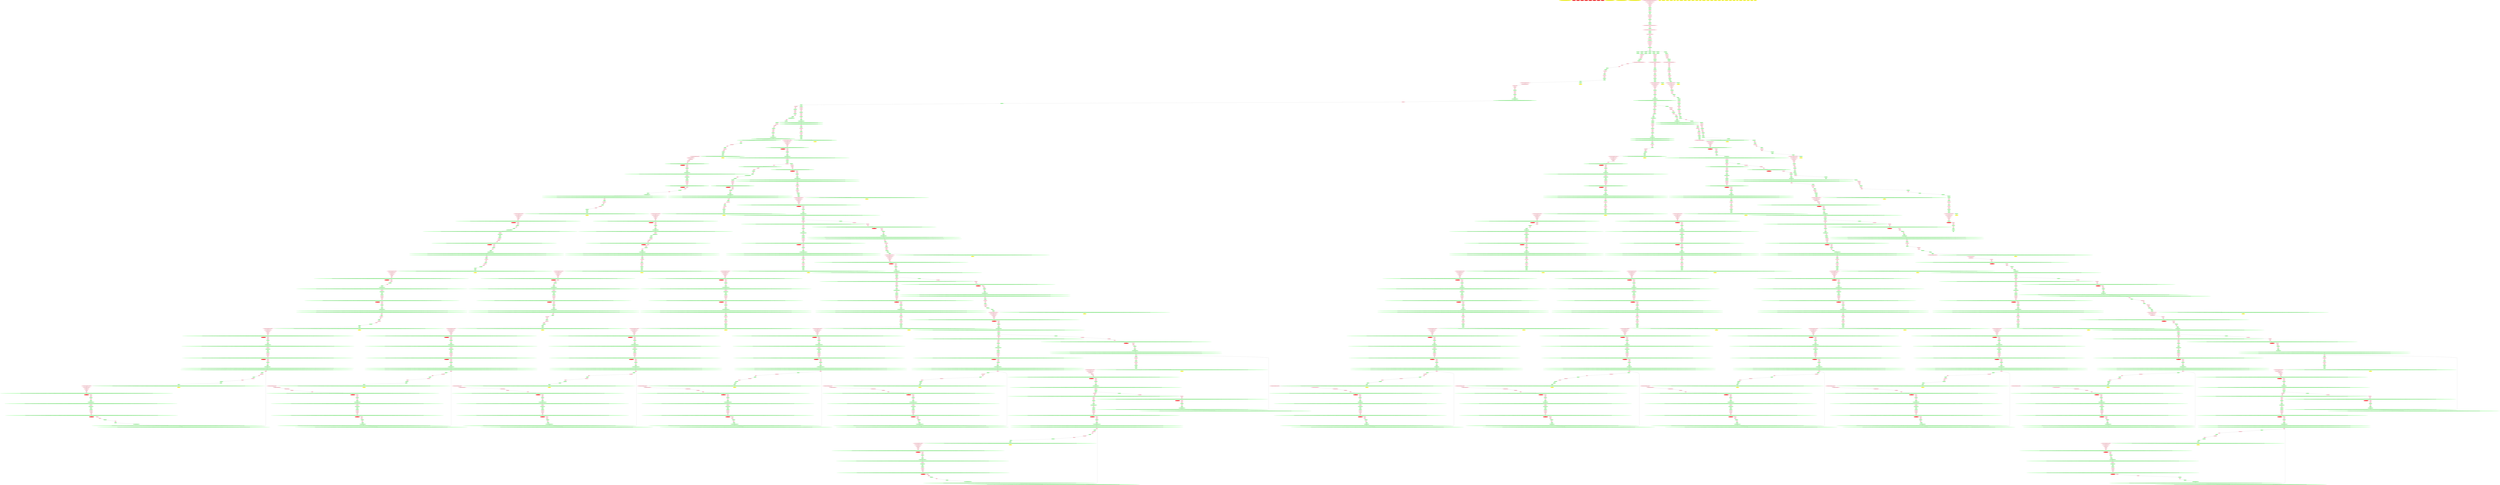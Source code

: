 digraph G {
node [style=filled,fontname="Roboto Condensed"];
5429 [label="5429: {Undefined,{set:352,372,393,412,427,438,530,550,571,590,605,616}} | 0",tooltip="[/Users/eljenso/code/jipda/test/resource",color="yellow"];
5428 [label="5428: {{set:650}}  | 0",tooltip="[/Users/eljenso/code/jipda/test/resource",color="red"];
5427 [label="5427: {{set:649}}  | 0",tooltip="[/Users/eljenso/code/jipda/test/resource",color="red"];
5426 [label="5426: {{set:648}}  | 0",tooltip="[/Users/eljenso/code/jipda/test/resource",color="red"];
5425 [label="5425: {{set:647}}  | 0",tooltip="[/Users/eljenso/code/jipda/test/resource",color="red"];
5424 [label="5424: {{set:646}}  | 0",tooltip="[/Users/eljenso/code/jipda/test/resource",color="red"];
5423 [label="5423: {{set:645}}  | 0",tooltip="[/Users/eljenso/code/jipda/test/resource",color="red"];
5422 [label="5422: {{set:644}}  | 0",tooltip="[/Users/eljenso/code/jipda/test/resource",color="red"];
5421 [label="5421: {{set:643}}  | 0",tooltip="[/Users/eljenso/code/jipda/test/resource",color="red"];
5420 [label="5420: {Undefined,{set:393,412,427,438,571,590,605,616}} | 0",tooltip="[/Users/eljenso/code/jipda/test/resource",color="yellow"];
5419 [label="5419: {Undefined,{set:393,412,427,438,571,590,605,616,221,372,550}} | 0",tooltip="[/Users/eljenso/code/jipda/test/resource",color="yellow"];
5418 [label="5418: {Undefined,{set:215,352,372,393,412,427,438,530,550,571,590,605,616}} | 0",tooltip="[/Users/eljenso/code/jipda/test/resource",color="yellow"];
227 [label="227: if (window.acme===undefined) {window.acme={};} acme.namespace=function (names) { | 0",tooltip="[/Users/eljenso/code/jipda/test/resource",color="pink"];
227 -> 228;
228 [label="228: if (window.acme===undefined) {window.acme={};} | 0",tooltip="[/Users/eljenso/code/jipda/test/resource",color="pink"];
228 -> 229;
229 [label="229: window.acme===undefined | 0",tooltip="[/Users/eljenso/code/jipda/test/resource",color="pink"];
229 -> 230;
230 [label="230: window.acme | 0",tooltip="[/Users/eljenso/code/jipda/test/resource",color="pink"];
230 -> 231;
231 [label="231: window | 0",tooltip="[/Users/eljenso/code/jipda/test/resource",color="pink"];
231 -> 232;
232 [label="232: {{set:nat-0}} | 0",tooltip="[/Users/eljenso/code/jipda/test/resource",color="palegreen"];
232 -> 233;
233 [label="233: undefined | 0",tooltip="[/Users/eljenso/code/jipda/test/resource",color="palegreen"];
233 -> 234;
234 [label="234: undefined | 0",tooltip="[/Users/eljenso/code/jipda/test/resource",color="pink"];
234 -> 235;
235 [label="235: undefined | 0",tooltip="[/Users/eljenso/code/jipda/test/resource",color="palegreen"];
235 -> 236;
236 [label="236: true | 0",tooltip="[/Users/eljenso/code/jipda/test/resource",color="palegreen"];
236 -> 237;
237 [label="237: {window.acme={};} | 0",tooltip="[/Users/eljenso/code/jipda/test/resource",color="pink"];
237 -> 238;
238 [label="238: window.acme={}; | 0",tooltip="[/Users/eljenso/code/jipda/test/resource",color="pink"];
238 -> 239;
239 [label="239: window | 0",tooltip="[/Users/eljenso/code/jipda/test/resource",color="pink"];
239 -> 240;
240 [label="240: {{set:nat-0}} | 0",tooltip="[/Users/eljenso/code/jipda/test/resource",color="palegreen"];
240 -> 241;
241 [label="241: {} | 0",tooltip="[/Users/eljenso/code/jipda/test/resource",color="pink"];
241 -> 242;
242 [label="242: {{set:227}} | 0",tooltip="[/Users/eljenso/code/jipda/test/resource",color="palegreen"];
242 -> 243;
243 [label="243: {{set:227}} | 0",tooltip="[/Users/eljenso/code/jipda/test/resource",color="palegreen"];
243 -> 244;
244 [label="244: acme.namespace=function (names) {let parts=names.split(.) let o=window for (let  | 0",tooltip="[/Users/eljenso/code/jipda/test/resource",color="pink"];
244 -> 245;
245 [label="245: acme | 0",tooltip="[/Users/eljenso/code/jipda/test/resource",color="pink"];
245 -> 246;
246 [label="246: {{set:227}} | 0",tooltip="[/Users/eljenso/code/jipda/test/resource",color="palegreen"];
246 -> 247;
247 [label="247: function (names) {let parts=names.split(.) let o=window for (let i=0;i<parts.len | 0",tooltip="[/Users/eljenso/code/jipda/test/resource",color="pink"];
247 -> 248;
248 [label="248: {{set:228}} | 0",tooltip="[/Users/eljenso/code/jipda/test/resource",color="palegreen"];
248 -> 249;
249 [label="249: {{set:228}} | 0",tooltip="[/Users/eljenso/code/jipda/test/resource",color="palegreen"];
249 -> 250;
250 [label="250: acme.namespace(acme.editinplace); | 0",tooltip="[/Users/eljenso/code/jipda/test/resource",color="pink"];
250 -> 251;
251 [label="251: acme | 0",tooltip="[/Users/eljenso/code/jipda/test/resource",color="pink"];
251 -> 252;
252 [label="252: {{set:227}} | 0",tooltip="[/Users/eljenso/code/jipda/test/resource",color="palegreen"];
252 -> 253;
253 [label="253: acme.editinplace | 0",tooltip="[/Users/eljenso/code/jipda/test/resource",color="pink"];
253 -> 254;
254 [label="254: acme.editinplace | 0",tooltip="[/Users/eljenso/code/jipda/test/resource",color="palegreen"];
254 -> 255;
255 [label="255: let parts=names.split(.) | 0",tooltip="[/Users/eljenso/code/jipda/test/resource",color="pink"];
255 -> 256;
256 [label="256: parts=names.split(.) | 0",tooltip="[/Users/eljenso/code/jipda/test/resource",color="pink"];
256 -> 257;
257 [label="257: names.split(.) | 0",tooltip="[/Users/eljenso/code/jipda/test/resource",color="pink"];
257 -> 258;
258 [label="258: names | 0",tooltip="[/Users/eljenso/code/jipda/test/resource",color="pink"];
258 -> 259;
259 [label="259: acme.editinplace | 0",tooltip="[/Users/eljenso/code/jipda/test/resource",color="palegreen"];
259 -> 260;
260 [label="260: . | 0",tooltip="[/Users/eljenso/code/jipda/test/resource",color="pink"];
260 -> 261;
261 [label="261: . | 0",tooltip="[/Users/eljenso/code/jipda/test/resource",color="palegreen"];
261 -> 1612;
261 -> 2927;
261 -> 2980;
261 -> 3193;
261 -> 3910;
261 -> 5065;
261 -> 5288;
5288 [label="5288: {{set:240}} | 0",tooltip="[/Users/eljenso/code/jipda/test/resource",color="palegreen"];
5288 -> 5289;
5289 [label="5289: undefined | 0",tooltip="[/Users/eljenso/code/jipda/test/resource",color="palegreen"];
5289 -> 5290;
5290 [label="5290: let o=window | 0",tooltip="[/Users/eljenso/code/jipda/test/resource",color="pink"];
5290 -> 5291;
5291 [label="5291: o=window | 0",tooltip="[/Users/eljenso/code/jipda/test/resource",color="pink"];
5291 -> 5292;
5292 [label="5292: window | 0",tooltip="[/Users/eljenso/code/jipda/test/resource",color="pink"];
5292 -> 5293;
5293 [label="5293: {{set:nat-0}} | 0",tooltip="[/Users/eljenso/code/jipda/test/resource",color="palegreen"];
5293 -> 5294;
5294 [label="5294: undefined | 0",tooltip="[/Users/eljenso/code/jipda/test/resource",color="palegreen"];
5294 -> 5295;
5295 [label="5295: for (let i=0;i<parts.length;++i) {if (o[parts[i]]===undefined) o[parts[i]]={}; o | 0",tooltip="[/Users/eljenso/code/jipda/test/resource",color="pink"];
5295 -> 5296;
5296 [label="5296: let i=0 | 0",tooltip="[/Users/eljenso/code/jipda/test/resource",color="pink"];
5296 -> 5297;
5297 [label="5297: i=0 | 0",tooltip="[/Users/eljenso/code/jipda/test/resource",color="pink"];
5297 -> 5298;
5298 [label="5298: 0 | 0",tooltip="[/Users/eljenso/code/jipda/test/resource",color="pink"];
5298 -> 5299;
5299 [label="5299: {Num} | 0",tooltip="[/Users/eljenso/code/jipda/test/resource",color="palegreen"];
5299 -> 5300;
5300 [label="5300: undefined | 0",tooltip="[/Users/eljenso/code/jipda/test/resource",color="palegreen"];
5300 -> 5301;
5301 [label="5301: i<parts.length | 0",tooltip="[/Users/eljenso/code/jipda/test/resource",color="pink"];
5301 -> 5302;
5302 [label="5302: i | 0",tooltip="[/Users/eljenso/code/jipda/test/resource",color="pink"];
5302 -> 5303;
5303 [label="5303: {Num} | 0",tooltip="[/Users/eljenso/code/jipda/test/resource",color="palegreen"];
5303 -> 5304;
5304 [label="5304: parts.length | 0",tooltip="[/Users/eljenso/code/jipda/test/resource",color="pink"];
5304 -> 5305;
5305 [label="5305: parts | 0",tooltip="[/Users/eljenso/code/jipda/test/resource",color="pink"];
5305 -> 5306;
5306 [label="5306: {{set:240}} | 0",tooltip="[/Users/eljenso/code/jipda/test/resource",color="palegreen"];
5306 -> 5307;
5307 [label="5307: {Num} | 0",tooltip="[/Users/eljenso/code/jipda/test/resource",color="palegreen"];
5307 -> 5308;
5308 [label="5308: {Bool} | 0",tooltip="[/Users/eljenso/code/jipda/test/resource",color="palegreen"];
5308 -> 5310;
5308 -> 5309;
5309 [label="5309: undefined | 0",tooltip="[/Users/eljenso/code/jipda/test/resource",color="palegreen"];
5309 -> 5417;
5417 [label="5417: undefined | 0",tooltip="[/Users/eljenso/code/jipda/test/resource",color="yellow"];
5310 [label="5310: {if (o[parts[i]]===undefined) o[parts[i]]={}; o=o[parts[i]];} | 0",tooltip="[/Users/eljenso/code/jipda/test/resource",color="pink"];
5310 -> 5311;
5311 [label="5311: if (o[parts[i]]===undefined) o[parts[i]]={}; | 0",tooltip="[/Users/eljenso/code/jipda/test/resource",color="pink"];
5311 -> 5312;
5312 [label="5312: o[parts[i]]===undefined | 0",tooltip="[/Users/eljenso/code/jipda/test/resource",color="pink"];
5312 -> 5313;
5313 [label="5313: o[parts[i]] | 0",tooltip="[/Users/eljenso/code/jipda/test/resource",color="pink"];
5313 -> 5314;
5314 [label="5314: o | 0",tooltip="[/Users/eljenso/code/jipda/test/resource",color="pink"];
5314 -> 5315;
5315 [label="5315: {{set:nat-0}} | 0",tooltip="[/Users/eljenso/code/jipda/test/resource",color="palegreen"];
5315 -> 5316;
5316 [label="5316: parts[i] | 0",tooltip="[/Users/eljenso/code/jipda/test/resource",color="pink"];
5316 -> 5317;
5317 [label="5317: parts | 0",tooltip="[/Users/eljenso/code/jipda/test/resource",color="pink"];
5317 -> 5318;
5318 [label="5318: {{set:240}} | 0",tooltip="[/Users/eljenso/code/jipda/test/resource",color="palegreen"];
5318 -> 5319;
5319 [label="5319: i | 0",tooltip="[/Users/eljenso/code/jipda/test/resource",color="pink"];
5319 -> 5320;
5320 [label="5320: {Num} | 0",tooltip="[/Users/eljenso/code/jipda/test/resource",color="palegreen"];
5320 -> 5321;
5321 [label="5321: undefined | 0",tooltip="[/Users/eljenso/code/jipda/test/resource",color="palegreen"];
5321 -> 5322;
5322 [label="5322: undefined | 0",tooltip="[/Users/eljenso/code/jipda/test/resource",color="palegreen"];
5322 -> 5323;
5323 [label="5323: undefined | 0",tooltip="[/Users/eljenso/code/jipda/test/resource",color="pink"];
5323 -> 5324;
5324 [label="5324: undefined | 0",tooltip="[/Users/eljenso/code/jipda/test/resource",color="palegreen"];
5324 -> 5325;
5325 [label="5325: true | 0",tooltip="[/Users/eljenso/code/jipda/test/resource",color="palegreen"];
5325 -> 5326;
5326 [label="5326: o[parts[i]]={}; | 0",tooltip="[/Users/eljenso/code/jipda/test/resource",color="pink"];
5326 -> 5327;
5327 [label="5327: o | 0",tooltip="[/Users/eljenso/code/jipda/test/resource",color="pink"];
5327 -> 5328;
5328 [label="5328: {{set:nat-0}} | 0",tooltip="[/Users/eljenso/code/jipda/test/resource",color="palegreen"];
5328 -> 5329;
5329 [label="5329: parts[i] | 0",tooltip="[/Users/eljenso/code/jipda/test/resource",color="pink"];
5329 -> 5330;
5330 [label="5330: parts | 0",tooltip="[/Users/eljenso/code/jipda/test/resource",color="pink"];
5330 -> 5331;
5331 [label="5331: {{set:240}} | 0",tooltip="[/Users/eljenso/code/jipda/test/resource",color="palegreen"];
5331 -> 5332;
5332 [label="5332: i | 0",tooltip="[/Users/eljenso/code/jipda/test/resource",color="pink"];
5332 -> 5333;
5333 [label="5333: {Num} | 0",tooltip="[/Users/eljenso/code/jipda/test/resource",color="palegreen"];
5333 -> 5334;
5334 [label="5334: undefined | 0",tooltip="[/Users/eljenso/code/jipda/test/resource",color="palegreen"];
5334 -> 5335;
5335 [label="5335: {} | 0",tooltip="[/Users/eljenso/code/jipda/test/resource",color="pink"];
5335 -> 5336;
5336 [label="5336: {{set:642}} | 0",tooltip="[/Users/eljenso/code/jipda/test/resource",color="palegreen"];
5336 -> 5337;
5337 [label="5337: {{set:642}} | 0",tooltip="[/Users/eljenso/code/jipda/test/resource",color="palegreen"];
5337 -> 5338;
5338 [label="5338: o=o[parts[i]]; | 0",tooltip="[/Users/eljenso/code/jipda/test/resource",color="pink"];
5338 -> 5339;
5339 [label="5339: o[parts[i]] | 0",tooltip="[/Users/eljenso/code/jipda/test/resource",color="pink"];
5339 -> 5340;
5340 [label="5340: o | 0",tooltip="[/Users/eljenso/code/jipda/test/resource",color="pink"];
5340 -> 5341;
5341 [label="5341: {{set:nat-0}} | 0",tooltip="[/Users/eljenso/code/jipda/test/resource",color="palegreen"];
5341 -> 5342;
5342 [label="5342: parts[i] | 0",tooltip="[/Users/eljenso/code/jipda/test/resource",color="pink"];
5342 -> 5343;
5343 [label="5343: parts | 0",tooltip="[/Users/eljenso/code/jipda/test/resource",color="pink"];
5343 -> 5344;
5344 [label="5344: {{set:240}} | 0",tooltip="[/Users/eljenso/code/jipda/test/resource",color="palegreen"];
5344 -> 5345;
5345 [label="5345: i | 0",tooltip="[/Users/eljenso/code/jipda/test/resource",color="pink"];
5345 -> 5346;
5346 [label="5346: {Num} | 0",tooltip="[/Users/eljenso/code/jipda/test/resource",color="palegreen"];
5346 -> 5347;
5347 [label="5347: undefined | 0",tooltip="[/Users/eljenso/code/jipda/test/resource",color="palegreen"];
5347 -> 5348;
5348 [label="5348: {{set:642}} | 0",tooltip="[/Users/eljenso/code/jipda/test/resource",color="palegreen"];
5348 -> 5349;
5349 [label="5349: {{set:642}} | 0",tooltip="[/Users/eljenso/code/jipda/test/resource",color="palegreen"];
5349 -> 5350;
5350 [label="5350: ++i | 0",tooltip="[/Users/eljenso/code/jipda/test/resource",color="pink"];
5350 -> 5351;
5351 [label="5351: {Num} | 0",tooltip="[/Users/eljenso/code/jipda/test/resource",color="palegreen"];
5351 -> 5352;
5352 [label="5352: i<parts.length | 0",tooltip="[/Users/eljenso/code/jipda/test/resource",color="pink"];
5352 -> 5353;
5353 [label="5353: i | 0",tooltip="[/Users/eljenso/code/jipda/test/resource",color="pink"];
5353 -> 5354;
5354 [label="5354: {Num} | 0",tooltip="[/Users/eljenso/code/jipda/test/resource",color="palegreen"];
5354 -> 5355;
5355 [label="5355: parts.length | 0",tooltip="[/Users/eljenso/code/jipda/test/resource",color="pink"];
5355 -> 5356;
5356 [label="5356: parts | 0",tooltip="[/Users/eljenso/code/jipda/test/resource",color="pink"];
5356 -> 5357;
5357 [label="5357: {{set:240}} | 0",tooltip="[/Users/eljenso/code/jipda/test/resource",color="palegreen"];
5357 -> 5358;
5358 [label="5358: {Num} | 0",tooltip="[/Users/eljenso/code/jipda/test/resource",color="palegreen"];
5358 -> 5359;
5359 [label="5359: {Bool} | 0",tooltip="[/Users/eljenso/code/jipda/test/resource",color="palegreen"];
5359 -> 5361;
5359 -> 5360;
5360 [label="5360: {{set:642}} | 0",tooltip="[/Users/eljenso/code/jipda/test/resource",color="palegreen"];
5360 -> 5416;
5416 [label="5416: undefined | 0",tooltip="[/Users/eljenso/code/jipda/test/resource",color="yellow"];
5361 [label="5361: {if (o[parts[i]]===undefined) o[parts[i]]={}; o=o[parts[i]];} | 0",tooltip="[/Users/eljenso/code/jipda/test/resource",color="pink"];
5361 -> 5362;
5362 [label="5362: if (o[parts[i]]===undefined) o[parts[i]]={}; | 0",tooltip="[/Users/eljenso/code/jipda/test/resource",color="pink"];
5362 -> 5363;
5363 [label="5363: o[parts[i]]===undefined | 0",tooltip="[/Users/eljenso/code/jipda/test/resource",color="pink"];
5363 -> 5364;
5364 [label="5364: o[parts[i]] | 0",tooltip="[/Users/eljenso/code/jipda/test/resource",color="pink"];
5364 -> 5365;
5365 [label="5365: o | 0",tooltip="[/Users/eljenso/code/jipda/test/resource",color="pink"];
5365 -> 5366;
5366 [label="5366: {{set:642}} | 0",tooltip="[/Users/eljenso/code/jipda/test/resource",color="palegreen"];
5366 -> 5367;
5367 [label="5367: parts[i] | 0",tooltip="[/Users/eljenso/code/jipda/test/resource",color="pink"];
5367 -> 5368;
5368 [label="5368: parts | 0",tooltip="[/Users/eljenso/code/jipda/test/resource",color="pink"];
5368 -> 5369;
5369 [label="5369: {{set:240}} | 0",tooltip="[/Users/eljenso/code/jipda/test/resource",color="palegreen"];
5369 -> 5370;
5370 [label="5370: i | 0",tooltip="[/Users/eljenso/code/jipda/test/resource",color="pink"];
5370 -> 5371;
5371 [label="5371: {Num} | 0",tooltip="[/Users/eljenso/code/jipda/test/resource",color="palegreen"];
5371 -> 5372;
5372 [label="5372: undefined | 0",tooltip="[/Users/eljenso/code/jipda/test/resource",color="palegreen"];
5372 -> 5373;
5373 [label="5373: undefined | 0",tooltip="[/Users/eljenso/code/jipda/test/resource",color="palegreen"];
5373 -> 5374;
5374 [label="5374: undefined | 0",tooltip="[/Users/eljenso/code/jipda/test/resource",color="pink"];
5374 -> 5375;
5375 [label="5375: {{set:642}} | 0",tooltip="[/Users/eljenso/code/jipda/test/resource",color="palegreen"];
5375 -> 5376;
5376 [label="5376: false | 0",tooltip="[/Users/eljenso/code/jipda/test/resource",color="palegreen"];
5376 -> 5377;
5377 [label="5377: undefined | 0",tooltip="[/Users/eljenso/code/jipda/test/resource",color="palegreen"];
5377 -> 5378;
5378 [label="5378: o=o[parts[i]]; | 0",tooltip="[/Users/eljenso/code/jipda/test/resource",color="pink"];
5378 -> 5379;
5379 [label="5379: o[parts[i]] | 0",tooltip="[/Users/eljenso/code/jipda/test/resource",color="pink"];
5379 -> 5380;
5380 [label="5380: o | 0",tooltip="[/Users/eljenso/code/jipda/test/resource",color="pink"];
5380 -> 5381;
5381 [label="5381: {{set:642}} | 0",tooltip="[/Users/eljenso/code/jipda/test/resource",color="palegreen"];
5381 -> 5382;
5382 [label="5382: parts[i] | 0",tooltip="[/Users/eljenso/code/jipda/test/resource",color="pink"];
5382 -> 5383;
5383 [label="5383: parts | 0",tooltip="[/Users/eljenso/code/jipda/test/resource",color="pink"];
5383 -> 5384;
5384 [label="5384: {{set:240}} | 0",tooltip="[/Users/eljenso/code/jipda/test/resource",color="palegreen"];
5384 -> 5385;
5385 [label="5385: i | 0",tooltip="[/Users/eljenso/code/jipda/test/resource",color="pink"];
5385 -> 5386;
5386 [label="5386: {Num} | 0",tooltip="[/Users/eljenso/code/jipda/test/resource",color="palegreen"];
5386 -> 5387;
5387 [label="5387: undefined | 0",tooltip="[/Users/eljenso/code/jipda/test/resource",color="palegreen"];
5387 -> 5388;
5388 [label="5388: undefined | 0",tooltip="[/Users/eljenso/code/jipda/test/resource",color="palegreen"];
5388 -> 5389;
5389 [label="5389: undefined | 0",tooltip="[/Users/eljenso/code/jipda/test/resource",color="palegreen"];
5389 -> 5390;
5390 [label="5390: ++i | 0",tooltip="[/Users/eljenso/code/jipda/test/resource",color="pink"];
5390 -> 5391;
5391 [label="5391: {Num} | 0",tooltip="[/Users/eljenso/code/jipda/test/resource",color="palegreen"];
5391 -> 5392;
5392 [label="5392: i<parts.length | 0",tooltip="[/Users/eljenso/code/jipda/test/resource",color="pink"];
5392 -> 5393;
5393 [label="5393: i | 0",tooltip="[/Users/eljenso/code/jipda/test/resource",color="pink"];
5393 -> 5394;
5394 [label="5394: {Num} | 0",tooltip="[/Users/eljenso/code/jipda/test/resource",color="palegreen"];
5394 -> 5395;
5395 [label="5395: parts.length | 0",tooltip="[/Users/eljenso/code/jipda/test/resource",color="pink"];
5395 -> 5396;
5396 [label="5396: parts | 0",tooltip="[/Users/eljenso/code/jipda/test/resource",color="pink"];
5396 -> 5397;
5397 [label="5397: {{set:240}} | 0",tooltip="[/Users/eljenso/code/jipda/test/resource",color="palegreen"];
5397 -> 5398;
5398 [label="5398: {Num} | 0",tooltip="[/Users/eljenso/code/jipda/test/resource",color="palegreen"];
5398 -> 5399;
5399 [label="5399: {Bool} | 0",tooltip="[/Users/eljenso/code/jipda/test/resource",color="palegreen"];
5399 -> 5401;
5399 -> 5400;
5400 [label="5400: undefined | 0",tooltip="[/Users/eljenso/code/jipda/test/resource",color="palegreen"];
5400 -> 5415;
5415 [label="5415: undefined | 0",tooltip="[/Users/eljenso/code/jipda/test/resource",color="yellow"];
5401 [label="5401: {if (o[parts[i]]===undefined) o[parts[i]]={}; o=o[parts[i]];} | 0",tooltip="[/Users/eljenso/code/jipda/test/resource",color="pink"];
5401 -> 5402;
5402 [label="5402: if (o[parts[i]]===undefined) o[parts[i]]={}; | 0",tooltip="[/Users/eljenso/code/jipda/test/resource",color="pink"];
5402 -> 5403;
5403 [label="5403: o[parts[i]]===undefined | 0",tooltip="[/Users/eljenso/code/jipda/test/resource",color="pink"];
5403 -> 5404;
5404 [label="5404: o[parts[i]] | 0",tooltip="[/Users/eljenso/code/jipda/test/resource",color="pink"];
5404 -> 5405;
5405 [label="5405: o | 0",tooltip="[/Users/eljenso/code/jipda/test/resource",color="pink"];
5405 -> 5406;
5406 [label="5406: undefined | 0",tooltip="[/Users/eljenso/code/jipda/test/resource",color="palegreen"];
5406 -> 5408;
5406 -> 5407;
5407 [label="5407: parts[i] | 0",tooltip="[/Users/eljenso/code/jipda/test/resource",color="pink"];
5407 -> 5409;
5409 [label="5409: parts | 0",tooltip="[/Users/eljenso/code/jipda/test/resource",color="pink"];
5409 -> 5410;
5410 [label="5410: {{set:240}} | 0",tooltip="[/Users/eljenso/code/jipda/test/resource",color="palegreen"];
5410 -> 5411;
5411 [label="5411: i | 0",tooltip="[/Users/eljenso/code/jipda/test/resource",color="pink"];
5411 -> 5412;
5412 [label="5412: {Num} | 0",tooltip="[/Users/eljenso/code/jipda/test/resource",color="palegreen"];
5412 -> 5413;
5413 [label="5413: undefined | 0",tooltip="[/Users/eljenso/code/jipda/test/resource",color="palegreen"];
5413 -> 5414;
5414 [label="5414: _ | 0",tooltip="[/Users/eljenso/code/jipda/test/resource",color="palegreen"];
5408 [label="5408: 7.1.13 - Undefined  | 0",tooltip="[/Users/eljenso/code/jipda/test/resource",color="red"];
5065 [label="5065: {{set:240}} | 0",tooltip="[/Users/eljenso/code/jipda/test/resource",color="palegreen"];
5065 -> 5066;
5066 [label="5066: undefined | 0",tooltip="[/Users/eljenso/code/jipda/test/resource",color="palegreen"];
5066 -> 3912;
3912 [label="3912: let o=window | 0",tooltip="[/Users/eljenso/code/jipda/test/resource",color="pink"];
3912 -> 3913;
3913 [label="3913: o=window | 0",tooltip="[/Users/eljenso/code/jipda/test/resource",color="pink"];
3913 -> 3914;
3914 [label="3914: window | 0",tooltip="[/Users/eljenso/code/jipda/test/resource",color="pink"];
3914 -> 3915;
3915 [label="3915: {{set:nat-0}} | 0",tooltip="[/Users/eljenso/code/jipda/test/resource",color="palegreen"];
3915 -> 3916;
3916 [label="3916: undefined | 0",tooltip="[/Users/eljenso/code/jipda/test/resource",color="palegreen"];
3916 -> 3917;
3917 [label="3917: for (let i=0;i<parts.length;++i) {if (o[parts[i]]===undefined) o[parts[i]]={}; o | 0",tooltip="[/Users/eljenso/code/jipda/test/resource",color="pink"];
3917 -> 3918;
3918 [label="3918: let i=0 | 0",tooltip="[/Users/eljenso/code/jipda/test/resource",color="pink"];
3918 -> 3919;
3919 [label="3919: i=0 | 0",tooltip="[/Users/eljenso/code/jipda/test/resource",color="pink"];
3919 -> 3920;
3920 [label="3920: 0 | 0",tooltip="[/Users/eljenso/code/jipda/test/resource",color="pink"];
3920 -> 3921;
3921 [label="3921: {Num} | 0",tooltip="[/Users/eljenso/code/jipda/test/resource",color="palegreen"];
3921 -> 3922;
3922 [label="3922: undefined | 0",tooltip="[/Users/eljenso/code/jipda/test/resource",color="palegreen"];
3922 -> 3923;
3923 [label="3923: i<parts.length | 0",tooltip="[/Users/eljenso/code/jipda/test/resource",color="pink"];
3923 -> 3924;
3924 [label="3924: i | 0",tooltip="[/Users/eljenso/code/jipda/test/resource",color="pink"];
3924 -> 3925;
3925 [label="3925: {Num} | 0",tooltip="[/Users/eljenso/code/jipda/test/resource",color="palegreen"];
3925 -> 3926;
3926 [label="3926: parts.length | 0",tooltip="[/Users/eljenso/code/jipda/test/resource",color="pink"];
3926 -> 3927;
3927 [label="3927: parts | 0",tooltip="[/Users/eljenso/code/jipda/test/resource",color="pink"];
3927 -> 3928;
3928 [label="3928: {{set:240}} | 0",tooltip="[/Users/eljenso/code/jipda/test/resource",color="palegreen"];
3928 -> 3929;
3929 [label="3929: {Num} | 0",tooltip="[/Users/eljenso/code/jipda/test/resource",color="palegreen"];
3929 -> 3930;
3930 [label="3930: {Bool} | 0",tooltip="[/Users/eljenso/code/jipda/test/resource",color="palegreen"];
3930 -> 3932;
3930 -> 3931;
3931 [label="3931: undefined | 0",tooltip="[/Users/eljenso/code/jipda/test/resource",color="palegreen"];
3931 -> 5013;
5013 [label="5013: undefined | 0",tooltip="[/Users/eljenso/code/jipda/test/resource",color="yellow"];
3932 [label="3932: {if (o[parts[i]]===undefined) o[parts[i]]={}; o=o[parts[i]];} | 0",tooltip="[/Users/eljenso/code/jipda/test/resource",color="pink"];
3932 -> 3933;
3933 [label="3933: if (o[parts[i]]===undefined) o[parts[i]]={}; | 0",tooltip="[/Users/eljenso/code/jipda/test/resource",color="pink"];
3933 -> 3934;
3934 [label="3934: o[parts[i]]===undefined | 0",tooltip="[/Users/eljenso/code/jipda/test/resource",color="pink"];
3934 -> 3935;
3935 [label="3935: o[parts[i]] | 0",tooltip="[/Users/eljenso/code/jipda/test/resource",color="pink"];
3935 -> 3936;
3936 [label="3936: o | 0",tooltip="[/Users/eljenso/code/jipda/test/resource",color="pink"];
3936 -> 3937;
3937 [label="3937: {{set:nat-0}} | 0",tooltip="[/Users/eljenso/code/jipda/test/resource",color="palegreen"];
3937 -> 3938;
3938 [label="3938: parts[i] | 0",tooltip="[/Users/eljenso/code/jipda/test/resource",color="pink"];
3938 -> 3939;
3939 [label="3939: parts | 0",tooltip="[/Users/eljenso/code/jipda/test/resource",color="pink"];
3939 -> 3940;
3940 [label="3940: {{set:240}} | 0",tooltip="[/Users/eljenso/code/jipda/test/resource",color="palegreen"];
3940 -> 3941;
3941 [label="3941: i | 0",tooltip="[/Users/eljenso/code/jipda/test/resource",color="pink"];
3941 -> 3942;
3942 [label="3942: {Num} | 0",tooltip="[/Users/eljenso/code/jipda/test/resource",color="palegreen"];
3942 -> 3943;
3943 [label="3943: {NonNumStr,Undefined} | 0",tooltip="[/Users/eljenso/code/jipda/test/resource",color="palegreen"];
3943 -> 3944;
3944 [label="3944: {Num,Undefined,{set:nat-3,nat-4,nat-5,nat-16,nat-20,nat-22,nat-28,nat-30,nat-33,nat-43,nat-65,nat-67,nat-68,8,nat-0,154,156,158,160,108,104,112,120,124,106,114,118,116,128,130,132,122,136,140,138,142,126,144,146,94,110,92,134,152,150,215,227,nat-14,nat-15}} | 0",tooltip="[/Users/eljenso/code/jipda/test/resource",color="palegreen"];
3944 -> 3945;
3945 [label="3945: undefined | 0",tooltip="[/Users/eljenso/code/jipda/test/resource",color="pink"];
3945 -> 3946;
3946 [label="3946: undefined | 0",tooltip="[/Users/eljenso/code/jipda/test/resource",color="palegreen"];
3946 -> 3947;
3947 [label="3947: {Bool} | 0",tooltip="[/Users/eljenso/code/jipda/test/resource",color="palegreen"];
3947 -> 3949;
3947 -> 3948;
3948 [label="3948: undefined | 0",tooltip="[/Users/eljenso/code/jipda/test/resource",color="palegreen"];
3948 -> 4188;
4188 [label="4188: o=o[parts[i]]; | 0",tooltip="[/Users/eljenso/code/jipda/test/resource",color="pink"];
4188 -> 4189;
4189 [label="4189: o[parts[i]] | 0",tooltip="[/Users/eljenso/code/jipda/test/resource",color="pink"];
4189 -> 4190;
4190 [label="4190: o | 0",tooltip="[/Users/eljenso/code/jipda/test/resource",color="pink"];
4190 -> 4191;
4191 [label="4191: {{set:nat-0}} | 0",tooltip="[/Users/eljenso/code/jipda/test/resource",color="palegreen"];
4191 -> 4192;
4192 [label="4192: parts[i] | 0",tooltip="[/Users/eljenso/code/jipda/test/resource",color="pink"];
4192 -> 4193;
4193 [label="4193: parts | 0",tooltip="[/Users/eljenso/code/jipda/test/resource",color="pink"];
4193 -> 4194;
4194 [label="4194: {{set:240}} | 0",tooltip="[/Users/eljenso/code/jipda/test/resource",color="palegreen"];
4194 -> 4195;
4195 [label="4195: i | 0",tooltip="[/Users/eljenso/code/jipda/test/resource",color="pink"];
4195 -> 4196;
4196 [label="4196: {Num} | 0",tooltip="[/Users/eljenso/code/jipda/test/resource",color="palegreen"];
4196 -> 4197;
4197 [label="4197: {NonNumStr,Undefined} | 0",tooltip="[/Users/eljenso/code/jipda/test/resource",color="palegreen"];
4197 -> 4198;
4198 [label="4198: {Num,Undefined,{set:nat-3,nat-4,nat-5,nat-16,nat-20,nat-22,nat-28,nat-30,nat-33,nat-43,nat-65,nat-67,nat-68,8,nat-0,154,156,158,160,108,104,112,120,124,106,114,118,116,128,130,132,122,136,140,138,142,126,144,146,94,110,92,134,152,150,215,227,nat-14,nat-15}} | 0",tooltip="[/Users/eljenso/code/jipda/test/resource",color="palegreen"];
4198 -> 4199;
4199 [label="4199: {Num,Undefined,{set:nat-3,nat-4,nat-5,nat-16,nat-20,nat-22,nat-28,nat-30,nat-33,nat-43,nat-65,nat-67,nat-68,8,nat-0,154,156,158,160,108,104,112,120,124,106,114,118,116,128,130,132,122,136,140,138,142,126,144,146,94,110,92,134,152,150,215,227,nat-14,nat-15}} | 0",tooltip="[/Users/eljenso/code/jipda/test/resource",color="palegreen"];
4199 -> 4200;
4200 [label="4200: ++i | 0",tooltip="[/Users/eljenso/code/jipda/test/resource",color="pink"];
4200 -> 4201;
4201 [label="4201: {Num} | 0",tooltip="[/Users/eljenso/code/jipda/test/resource",color="palegreen"];
4201 -> 4202;
4202 [label="4202: i<parts.length | 0",tooltip="[/Users/eljenso/code/jipda/test/resource",color="pink"];
4202 -> 4203;
4203 [label="4203: i | 0",tooltip="[/Users/eljenso/code/jipda/test/resource",color="pink"];
4203 -> 4204;
4204 [label="4204: {Num} | 0",tooltip="[/Users/eljenso/code/jipda/test/resource",color="palegreen"];
4204 -> 4205;
4205 [label="4205: parts.length | 0",tooltip="[/Users/eljenso/code/jipda/test/resource",color="pink"];
4205 -> 4206;
4206 [label="4206: parts | 0",tooltip="[/Users/eljenso/code/jipda/test/resource",color="pink"];
4206 -> 4207;
4207 [label="4207: {{set:240}} | 0",tooltip="[/Users/eljenso/code/jipda/test/resource",color="palegreen"];
4207 -> 4208;
4208 [label="4208: {Num} | 0",tooltip="[/Users/eljenso/code/jipda/test/resource",color="palegreen"];
4208 -> 4209;
4209 [label="4209: {Bool} | 0",tooltip="[/Users/eljenso/code/jipda/test/resource",color="palegreen"];
4209 -> 4211;
4209 -> 4210;
4210 [label="4210: {Num,Undefined,{set:nat-3,nat-4,nat-5,nat-16,nat-20,nat-22,nat-28,nat-30,nat-33,nat-43,nat-65,nat-67,nat-68,8,nat-0,154,156,158,160,108,104,112,120,124,106,114,118,116,128,130,132,122,136,140,138,142,126,144,146,94,110,92,134,152,150,215,227,nat-14,nat-15}} | 0",tooltip="[/Users/eljenso/code/jipda/test/resource",color="palegreen"];
4210 -> 5012;
5012 [label="5012: undefined | 0",tooltip="[/Users/eljenso/code/jipda/test/resource",color="yellow"];
4211 [label="4211: {if (o[parts[i]]===undefined) o[parts[i]]={}; o=o[parts[i]];} | 0",tooltip="[/Users/eljenso/code/jipda/test/resource",color="pink"];
4211 -> 4212;
4212 [label="4212: if (o[parts[i]]===undefined) o[parts[i]]={}; | 0",tooltip="[/Users/eljenso/code/jipda/test/resource",color="pink"];
4212 -> 4213;
4213 [label="4213: o[parts[i]]===undefined | 0",tooltip="[/Users/eljenso/code/jipda/test/resource",color="pink"];
4213 -> 4214;
4214 [label="4214: o[parts[i]] | 0",tooltip="[/Users/eljenso/code/jipda/test/resource",color="pink"];
4214 -> 4215;
4215 [label="4215: o | 0",tooltip="[/Users/eljenso/code/jipda/test/resource",color="pink"];
4215 -> 4216;
4216 [label="4216: {Num,Undefined,{set:nat-3,nat-4,nat-5,nat-16,nat-20,nat-22,nat-28,nat-30,nat-33,nat-43,nat-65,nat-67,nat-68,8,nat-0,154,156,158,160,108,104,112,120,124,106,114,118,116,128,130,132,122,136,140,138,142,126,144,146,94,110,92,134,152,150,215,227,nat-14,nat-15}} | 0",tooltip="[/Users/eljenso/code/jipda/test/resource",color="palegreen"];
4216 -> 4218;
4216 -> 4217;
4217 [label="4217: parts[i] | 0",tooltip="[/Users/eljenso/code/jipda/test/resource",color="pink"];
4217 -> 4219;
4219 [label="4219: parts | 0",tooltip="[/Users/eljenso/code/jipda/test/resource",color="pink"];
4219 -> 4220;
4220 [label="4220: {{set:240}} | 0",tooltip="[/Users/eljenso/code/jipda/test/resource",color="palegreen"];
4220 -> 4221;
4221 [label="4221: i | 0",tooltip="[/Users/eljenso/code/jipda/test/resource",color="pink"];
4221 -> 4222;
4222 [label="4222: {Num} | 0",tooltip="[/Users/eljenso/code/jipda/test/resource",color="palegreen"];
4222 -> 4223;
4223 [label="4223: {NonNumStr,Undefined} | 0",tooltip="[/Users/eljenso/code/jipda/test/resource",color="palegreen"];
4223 -> 4224;
4224 [label="4224: {NonNumStr,Num,Undefined,{set:nat-16,nat-17,nat-18,nat-5,nat-14,nat-15,228,216,160,219,221,106,104,171,173,175,178,180,94,167,169,151,153,196,93,184,95,202,201,192,200,198,199,197,190,195,194,193,187,188,186,182,191,189,185,177,183,90,161,159,157,155,nat-3,nat-4,nat-20,nat-22,nat-28,nat-30,nat-33,nat-43,nat-65,nat-67,nat-68,8,nat-0,154,156,158,108,112,120,124,114,118,116,128,130,132,122,136,140,138,142,126,144,146,110,92,134,152,150,215,227,15,nat-66,nat-44,nat-45,nat-46,nat-47,nat-48,nat-49,nat-50,nat-51,nat-52,nat-53,nat-54,nat-55,nat-56,nat-57,nat-58,nat-59,nat-60,nat-61,nat-62,nat-63,nat-64,nat-34,nat-35,nat-36,nat-37,nat-38,nat-39,nat-40,nat-41,nat-42,nat-29,nat-27,nat-21,nat-19,nat-2,nat-6,nat-7,nat-8,nat-9,nat-10,nat-11,nat-12,nat-1,nat-13}} | 0",tooltip="[/Users/eljenso/code/jipda/test/resource",color="palegreen"];
4224 -> 4225;
4225 [label="4225: undefined | 0",tooltip="[/Users/eljenso/code/jipda/test/resource",color="pink"];
4225 -> 4226;
4226 [label="4226: undefined | 0",tooltip="[/Users/eljenso/code/jipda/test/resource",color="palegreen"];
4226 -> 4227;
4227 [label="4227: {Bool} | 0",tooltip="[/Users/eljenso/code/jipda/test/resource",color="palegreen"];
4227 -> 4229;
4227 -> 4228;
4228 [label="4228: undefined | 0",tooltip="[/Users/eljenso/code/jipda/test/resource",color="palegreen"];
4228 -> 4426;
4426 [label="4426: o=o[parts[i]]; | 0",tooltip="[/Users/eljenso/code/jipda/test/resource",color="pink"];
4426 -> 4427;
4427 [label="4427: o[parts[i]] | 0",tooltip="[/Users/eljenso/code/jipda/test/resource",color="pink"];
4427 -> 4428;
4428 [label="4428: o | 0",tooltip="[/Users/eljenso/code/jipda/test/resource",color="pink"];
4428 -> 4429;
4429 [label="4429: {Num,Undefined,{set:nat-3,nat-4,nat-5,nat-16,nat-20,nat-22,nat-28,nat-30,nat-33,nat-43,nat-65,nat-67,nat-68,8,nat-0,154,156,158,160,108,104,112,120,124,106,114,118,116,128,130,132,122,136,140,138,142,126,144,146,94,110,92,134,152,150,215,227,nat-14,nat-15}} | 0",tooltip="[/Users/eljenso/code/jipda/test/resource",color="palegreen"];
4429 -> 4431;
4429 -> 4430;
4430 [label="4430: parts[i] | 0",tooltip="[/Users/eljenso/code/jipda/test/resource",color="pink"];
4430 -> 4432;
4432 [label="4432: parts | 0",tooltip="[/Users/eljenso/code/jipda/test/resource",color="pink"];
4432 -> 4433;
4433 [label="4433: {{set:240}} | 0",tooltip="[/Users/eljenso/code/jipda/test/resource",color="palegreen"];
4433 -> 4434;
4434 [label="4434: i | 0",tooltip="[/Users/eljenso/code/jipda/test/resource",color="pink"];
4434 -> 4435;
4435 [label="4435: {Num} | 0",tooltip="[/Users/eljenso/code/jipda/test/resource",color="palegreen"];
4435 -> 4436;
4436 [label="4436: {NonNumStr,Undefined} | 0",tooltip="[/Users/eljenso/code/jipda/test/resource",color="palegreen"];
4436 -> 4437;
4437 [label="4437: {NonNumStr,Num,Undefined,{set:nat-16,nat-17,nat-18,nat-5,nat-14,nat-15,228,216,160,219,221,106,104,171,173,175,178,180,94,167,169,151,153,196,93,184,95,202,201,192,200,198,199,197,190,195,194,193,187,188,186,182,191,189,185,177,183,90,161,159,157,155,nat-3,nat-4,nat-20,nat-22,nat-28,nat-30,nat-33,nat-43,nat-65,nat-67,nat-68,8,nat-0,154,156,158,108,112,120,124,114,118,116,128,130,132,122,136,140,138,142,126,144,146,110,92,134,152,150,215,227,15,nat-66,nat-44,nat-45,nat-46,nat-47,nat-48,nat-49,nat-50,nat-51,nat-52,nat-53,nat-54,nat-55,nat-56,nat-57,nat-58,nat-59,nat-60,nat-61,nat-62,nat-63,nat-64,nat-34,nat-35,nat-36,nat-37,nat-38,nat-39,nat-40,nat-41,nat-42,nat-29,nat-27,nat-21,nat-19,nat-2,nat-6,nat-7,nat-8,nat-9,nat-10,nat-11,nat-12,nat-1,nat-13}} | 0",tooltip="[/Users/eljenso/code/jipda/test/resource",color="palegreen"];
4437 -> 4438;
4438 [label="4438: {NonNumStr,Num,Undefined,{set:nat-16,nat-17,nat-18,nat-5,nat-14,nat-15,228,216,160,219,221,106,104,171,173,175,178,180,94,167,169,151,153,196,93,184,95,202,201,192,200,198,199,197,190,195,194,193,187,188,186,182,191,189,185,177,183,90,161,159,157,155,nat-3,nat-4,nat-20,nat-22,nat-28,nat-30,nat-33,nat-43,nat-65,nat-67,nat-68,8,nat-0,154,156,158,108,112,120,124,114,118,116,128,130,132,122,136,140,138,142,126,144,146,110,92,134,152,150,215,227,15,nat-66,nat-44,nat-45,nat-46,nat-47,nat-48,nat-49,nat-50,nat-51,nat-52,nat-53,nat-54,nat-55,nat-56,nat-57,nat-58,nat-59,nat-60,nat-61,nat-62,nat-63,nat-64,nat-34,nat-35,nat-36,nat-37,nat-38,nat-39,nat-40,nat-41,nat-42,nat-29,nat-27,nat-21,nat-19,nat-2,nat-6,nat-7,nat-8,nat-9,nat-10,nat-11,nat-12,nat-1,nat-13}} | 0",tooltip="[/Users/eljenso/code/jipda/test/resource",color="palegreen"];
4438 -> 4439;
4439 [label="4439: ++i | 0",tooltip="[/Users/eljenso/code/jipda/test/resource",color="pink"];
4439 -> 4440;
4440 [label="4440: {Num} | 0",tooltip="[/Users/eljenso/code/jipda/test/resource",color="palegreen"];
4440 -> 4441;
4441 [label="4441: i<parts.length | 0",tooltip="[/Users/eljenso/code/jipda/test/resource",color="pink"];
4441 -> 4442;
4442 [label="4442: i | 0",tooltip="[/Users/eljenso/code/jipda/test/resource",color="pink"];
4442 -> 4443;
4443 [label="4443: {Num} | 0",tooltip="[/Users/eljenso/code/jipda/test/resource",color="palegreen"];
4443 -> 4444;
4444 [label="4444: parts.length | 0",tooltip="[/Users/eljenso/code/jipda/test/resource",color="pink"];
4444 -> 4445;
4445 [label="4445: parts | 0",tooltip="[/Users/eljenso/code/jipda/test/resource",color="pink"];
4445 -> 4446;
4446 [label="4446: {{set:240}} | 0",tooltip="[/Users/eljenso/code/jipda/test/resource",color="palegreen"];
4446 -> 4447;
4447 [label="4447: {Num} | 0",tooltip="[/Users/eljenso/code/jipda/test/resource",color="palegreen"];
4447 -> 4448;
4448 [label="4448: {Bool} | 0",tooltip="[/Users/eljenso/code/jipda/test/resource",color="palegreen"];
4448 -> 4450;
4448 -> 4449;
4449 [label="4449: {NonNumStr,Num,Undefined,{set:nat-16,nat-17,nat-18,nat-5,nat-14,nat-15,228,216,160,219,221,106,104,171,173,175,178,180,94,167,169,151,153,196,93,184,95,202,201,192,200,198,199,197,190,195,194,193,187,188,186,182,191,189,185,177,183,90,161,159,157,155,nat-3,nat-4,nat-20,nat-22,nat-28,nat-30,nat-33,nat-43,nat-65,nat-67,nat-68,8,nat-0,154,156,158,108,112,120,124,114,118,116,128,130,132,122,136,140,138,142,126,144,146,110,92,134,152,150,215,227,15,nat-66,nat-44,nat-45,nat-46,nat-47,nat-48,nat-49,nat-50,nat-51,nat-52,nat-53,nat-54,nat-55,nat-56,nat-57,nat-58,nat-59,nat-60,nat-61,nat-62,nat-63,nat-64,nat-34,nat-35,nat-36,nat-37,nat-38,nat-39,nat-40,nat-41,nat-42,nat-29,nat-27,nat-21,nat-19,nat-2,nat-6,nat-7,nat-8,nat-9,nat-10,nat-11,nat-12,nat-1,nat-13}} | 0",tooltip="[/Users/eljenso/code/jipda/test/resource",color="palegreen"];
4449 -> 5011;
5011 [label="5011: undefined | 0",tooltip="[/Users/eljenso/code/jipda/test/resource",color="yellow"];
4450 [label="4450: {if (o[parts[i]]===undefined) o[parts[i]]={}; o=o[parts[i]];} | 0",tooltip="[/Users/eljenso/code/jipda/test/resource",color="pink"];
4450 -> 4451;
4451 [label="4451: if (o[parts[i]]===undefined) o[parts[i]]={}; | 0",tooltip="[/Users/eljenso/code/jipda/test/resource",color="pink"];
4451 -> 4452;
4452 [label="4452: o[parts[i]]===undefined | 0",tooltip="[/Users/eljenso/code/jipda/test/resource",color="pink"];
4452 -> 4453;
4453 [label="4453: o[parts[i]] | 0",tooltip="[/Users/eljenso/code/jipda/test/resource",color="pink"];
4453 -> 4454;
4454 [label="4454: o | 0",tooltip="[/Users/eljenso/code/jipda/test/resource",color="pink"];
4454 -> 4455;
4455 [label="4455: {NonNumStr,Num,Undefined,{set:nat-16,nat-17,nat-18,nat-5,nat-14,nat-15,228,216,160,219,221,106,104,171,173,175,178,180,94,167,169,151,153,196,93,184,95,202,201,192,200,198,199,197,190,195,194,193,187,188,186,182,191,189,185,177,183,90,161,159,157,155,nat-3,nat-4,nat-20,nat-22,nat-28,nat-30,nat-33,nat-43,nat-65,nat-67,nat-68,8,nat-0,154,156,158,108,112,120,124,114,118,116,128,130,132,122,136,140,138,142,126,144,146,110,92,134,152,150,215,227,15,nat-66,nat-44,nat-45,nat-46,nat-47,nat-48,nat-49,nat-50,nat-51,nat-52,nat-53,nat-54,nat-55,nat-56,nat-57,nat-58,nat-59,nat-60,nat-61,nat-62,nat-63,nat-64,nat-34,nat-35,nat-36,nat-37,nat-38,nat-39,nat-40,nat-41,nat-42,nat-29,nat-27,nat-21,nat-19,nat-2,nat-6,nat-7,nat-8,nat-9,nat-10,nat-11,nat-12,nat-1,nat-13}} | 0",tooltip="[/Users/eljenso/code/jipda/test/resource",color="palegreen"];
4455 -> 4457;
4455 -> 4456;
4456 [label="4456: parts[i] | 0",tooltip="[/Users/eljenso/code/jipda/test/resource",color="pink"];
4456 -> 4458;
4458 [label="4458: parts | 0",tooltip="[/Users/eljenso/code/jipda/test/resource",color="pink"];
4458 -> 4459;
4459 [label="4459: {{set:240}} | 0",tooltip="[/Users/eljenso/code/jipda/test/resource",color="palegreen"];
4459 -> 4460;
4460 [label="4460: i | 0",tooltip="[/Users/eljenso/code/jipda/test/resource",color="pink"];
4460 -> 4461;
4461 [label="4461: {Num} | 0",tooltip="[/Users/eljenso/code/jipda/test/resource",color="palegreen"];
4461 -> 4462;
4462 [label="4462: {NonNumStr,Undefined} | 0",tooltip="[/Users/eljenso/code/jipda/test/resource",color="palegreen"];
4462 -> 4463;
4463 [label="4463: {NonNumStr,Num,Undefined,{set:nat-16,nat-17,nat-18,nat-5,nat-14,nat-15,nat-20,13,nat-22,nat-23,nat-24,nat-25,nat-26,16,18,20,22,24,nat-28,nat-30,nat-31,nat-32,26,28,30,32,34,36,38,40,42,44,46,48,50,228,216,160,219,221,106,104,171,173,175,178,180,94,167,169,151,153,196,93,184,202,201,192,200,198,199,197,190,195,194,193,187,188,186,191,189,185,183,159,157,155,nat-3,nat-4,nat-33,nat-43,nat-65,nat-67,nat-68,8,nat-0,154,156,158,108,112,120,124,114,118,116,128,130,132,122,136,140,138,142,126,144,146,110,92,134,152,150,215,227,15,nat-66,nat-44,nat-45,nat-46,nat-47,nat-48,nat-49,nat-50,nat-51,nat-52,nat-53,nat-54,nat-55,nat-56,nat-57,nat-58,nat-59,nat-60,nat-61,nat-62,nat-63,nat-64,nat-34,nat-35,nat-36,nat-37,nat-38,nat-39,nat-40,nat-41,nat-42,nat-29,nat-27,nat-21,nat-19,162,91,163,165,209,211,213,203,205,207,170,168,95,181,179,176,174,172,177,182,222,220,90,161,217,229,nat-6,nat-7,nat-8,nat-9,nat-10,nat-11,nat-12,nat-1,nat-13,nat-2}} | 0",tooltip="[/Users/eljenso/code/jipda/test/resource",color="palegreen"];
4463 -> 4464;
4464 [label="4464: undefined | 0",tooltip="[/Users/eljenso/code/jipda/test/resource",color="pink"];
4464 -> 4465;
4465 [label="4465: undefined | 0",tooltip="[/Users/eljenso/code/jipda/test/resource",color="palegreen"];
4465 -> 4466;
4466 [label="4466: {Bool} | 0",tooltip="[/Users/eljenso/code/jipda/test/resource",color="palegreen"];
4466 -> 4468;
4466 -> 4467;
4467 [label="4467: undefined | 0",tooltip="[/Users/eljenso/code/jipda/test/resource",color="palegreen"];
4467 -> 4622;
4622 [label="4622: o=o[parts[i]]; | 0",tooltip="[/Users/eljenso/code/jipda/test/resource",color="pink"];
4622 -> 4623;
4623 [label="4623: o[parts[i]] | 0",tooltip="[/Users/eljenso/code/jipda/test/resource",color="pink"];
4623 -> 4624;
4624 [label="4624: o | 0",tooltip="[/Users/eljenso/code/jipda/test/resource",color="pink"];
4624 -> 4625;
4625 [label="4625: {NonNumStr,Num,Undefined,{set:nat-16,nat-17,nat-18,nat-5,nat-14,nat-15,228,216,160,219,221,106,104,171,173,175,178,180,94,167,169,151,153,196,93,184,95,202,201,192,200,198,199,197,190,195,194,193,187,188,186,182,191,189,185,177,183,90,161,159,157,155,nat-3,nat-4,nat-20,nat-22,nat-28,nat-30,nat-33,nat-43,nat-65,nat-67,nat-68,8,nat-0,154,156,158,108,112,120,124,114,118,116,128,130,132,122,136,140,138,142,126,144,146,110,92,134,152,150,215,227,15,nat-66,nat-44,nat-45,nat-46,nat-47,nat-48,nat-49,nat-50,nat-51,nat-52,nat-53,nat-54,nat-55,nat-56,nat-57,nat-58,nat-59,nat-60,nat-61,nat-62,nat-63,nat-64,nat-34,nat-35,nat-36,nat-37,nat-38,nat-39,nat-40,nat-41,nat-42,nat-29,nat-27,nat-21,nat-19,nat-2,nat-6,nat-7,nat-8,nat-9,nat-10,nat-11,nat-12,nat-1,nat-13}} | 0",tooltip="[/Users/eljenso/code/jipda/test/resource",color="palegreen"];
4625 -> 4627;
4625 -> 4626;
4626 [label="4626: parts[i] | 0",tooltip="[/Users/eljenso/code/jipda/test/resource",color="pink"];
4626 -> 4628;
4628 [label="4628: parts | 0",tooltip="[/Users/eljenso/code/jipda/test/resource",color="pink"];
4628 -> 4629;
4629 [label="4629: {{set:240}} | 0",tooltip="[/Users/eljenso/code/jipda/test/resource",color="palegreen"];
4629 -> 4630;
4630 [label="4630: i | 0",tooltip="[/Users/eljenso/code/jipda/test/resource",color="pink"];
4630 -> 4631;
4631 [label="4631: {Num} | 0",tooltip="[/Users/eljenso/code/jipda/test/resource",color="palegreen"];
4631 -> 4632;
4632 [label="4632: {NonNumStr,Undefined} | 0",tooltip="[/Users/eljenso/code/jipda/test/resource",color="palegreen"];
4632 -> 4633;
4633 [label="4633: {NonNumStr,Num,Undefined,{set:nat-16,nat-17,nat-18,nat-5,nat-14,nat-15,nat-20,13,nat-22,nat-23,nat-24,nat-25,nat-26,16,18,20,22,24,nat-28,nat-30,nat-31,nat-32,26,28,30,32,34,36,38,40,42,44,46,48,50,228,216,160,219,221,106,104,171,173,175,178,180,94,167,169,151,153,196,93,184,202,201,192,200,198,199,197,190,195,194,193,187,188,186,191,189,185,183,159,157,155,nat-3,nat-4,nat-33,nat-43,nat-65,nat-67,nat-68,8,nat-0,154,156,158,108,112,120,124,114,118,116,128,130,132,122,136,140,138,142,126,144,146,110,92,134,152,150,215,227,15,nat-66,nat-44,nat-45,nat-46,nat-47,nat-48,nat-49,nat-50,nat-51,nat-52,nat-53,nat-54,nat-55,nat-56,nat-57,nat-58,nat-59,nat-60,nat-61,nat-62,nat-63,nat-64,nat-34,nat-35,nat-36,nat-37,nat-38,nat-39,nat-40,nat-41,nat-42,nat-29,nat-27,nat-21,nat-19,162,91,163,165,209,211,213,203,205,207,170,168,95,181,179,176,174,172,177,182,222,220,90,161,217,229,nat-6,nat-7,nat-8,nat-9,nat-10,nat-11,nat-12,nat-1,nat-13,nat-2}} | 0",tooltip="[/Users/eljenso/code/jipda/test/resource",color="palegreen"];
4633 -> 4634;
4634 [label="4634: {NonNumStr,Num,Undefined,{set:nat-16,nat-17,nat-18,nat-5,nat-14,nat-15,nat-20,13,nat-22,nat-23,nat-24,nat-25,nat-26,16,18,20,22,24,nat-28,nat-30,nat-31,nat-32,26,28,30,32,34,36,38,40,42,44,46,48,50,228,216,160,219,221,106,104,171,173,175,178,180,94,167,169,151,153,196,93,184,202,201,192,200,198,199,197,190,195,194,193,187,188,186,191,189,185,183,159,157,155,nat-3,nat-4,nat-33,nat-43,nat-65,nat-67,nat-68,8,nat-0,154,156,158,108,112,120,124,114,118,116,128,130,132,122,136,140,138,142,126,144,146,110,92,134,152,150,215,227,15,nat-66,nat-44,nat-45,nat-46,nat-47,nat-48,nat-49,nat-50,nat-51,nat-52,nat-53,nat-54,nat-55,nat-56,nat-57,nat-58,nat-59,nat-60,nat-61,nat-62,nat-63,nat-64,nat-34,nat-35,nat-36,nat-37,nat-38,nat-39,nat-40,nat-41,nat-42,nat-29,nat-27,nat-21,nat-19,162,91,163,165,209,211,213,203,205,207,170,168,95,181,179,176,174,172,177,182,222,220,90,161,217,229,nat-6,nat-7,nat-8,nat-9,nat-10,nat-11,nat-12,nat-1,nat-13,nat-2}} | 0",tooltip="[/Users/eljenso/code/jipda/test/resource",color="palegreen"];
4634 -> 4635;
4635 [label="4635: ++i | 0",tooltip="[/Users/eljenso/code/jipda/test/resource",color="pink"];
4635 -> 4636;
4636 [label="4636: {Num} | 0",tooltip="[/Users/eljenso/code/jipda/test/resource",color="palegreen"];
4636 -> 4637;
4637 [label="4637: i<parts.length | 0",tooltip="[/Users/eljenso/code/jipda/test/resource",color="pink"];
4637 -> 4638;
4638 [label="4638: i | 0",tooltip="[/Users/eljenso/code/jipda/test/resource",color="pink"];
4638 -> 4639;
4639 [label="4639: {Num} | 0",tooltip="[/Users/eljenso/code/jipda/test/resource",color="palegreen"];
4639 -> 4640;
4640 [label="4640: parts.length | 0",tooltip="[/Users/eljenso/code/jipda/test/resource",color="pink"];
4640 -> 4641;
4641 [label="4641: parts | 0",tooltip="[/Users/eljenso/code/jipda/test/resource",color="pink"];
4641 -> 4642;
4642 [label="4642: {{set:240}} | 0",tooltip="[/Users/eljenso/code/jipda/test/resource",color="palegreen"];
4642 -> 4643;
4643 [label="4643: {Num} | 0",tooltip="[/Users/eljenso/code/jipda/test/resource",color="palegreen"];
4643 -> 4644;
4644 [label="4644: {Bool} | 0",tooltip="[/Users/eljenso/code/jipda/test/resource",color="palegreen"];
4644 -> 4646;
4644 -> 4645;
4645 [label="4645: {NonNumStr,Num,Undefined,{set:nat-16,nat-17,nat-18,nat-5,nat-14,nat-15,nat-20,13,nat-22,nat-23,nat-24,nat-25,nat-26,16,18,20,22,24,nat-28,nat-30,nat-31,nat-32,26,28,30,32,34,36,38,40,42,44,46,48,50,228,216,160,219,221,106,104,171,173,175,178,180,94,167,169,151,153,196,93,184,202,201,192,200,198,199,197,190,195,194,193,187,188,186,191,189,185,183,159,157,155,nat-3,nat-4,nat-33,nat-43,nat-65,nat-67,nat-68,8,nat-0,154,156,158,108,112,120,124,114,118,116,128,130,132,122,136,140,138,142,126,144,146,110,92,134,152,150,215,227,15,nat-66,nat-44,nat-45,nat-46,nat-47,nat-48,nat-49,nat-50,nat-51,nat-52,nat-53,nat-54,nat-55,nat-56,nat-57,nat-58,nat-59,nat-60,nat-61,nat-62,nat-63,nat-64,nat-34,nat-35,nat-36,nat-37,nat-38,nat-39,nat-40,nat-41,nat-42,nat-29,nat-27,nat-21,nat-19,162,91,163,165,209,211,213,203,205,207,170,168,95,181,179,176,174,172,177,182,222,220,90,161,217,229,nat-6,nat-7,nat-8,nat-9,nat-10,nat-11,nat-12,nat-1,nat-13,nat-2}} | 0",tooltip="[/Users/eljenso/code/jipda/test/resource",color="palegreen"];
4645 -> 5010;
5010 [label="5010: undefined | 0",tooltip="[/Users/eljenso/code/jipda/test/resource",color="yellow"];
4646 [label="4646: {if (o[parts[i]]===undefined) o[parts[i]]={}; o=o[parts[i]];} | 0",tooltip="[/Users/eljenso/code/jipda/test/resource",color="pink"];
4646 -> 4647;
4647 [label="4647: if (o[parts[i]]===undefined) o[parts[i]]={}; | 0",tooltip="[/Users/eljenso/code/jipda/test/resource",color="pink"];
4647 -> 4648;
4648 [label="4648: o[parts[i]]===undefined | 0",tooltip="[/Users/eljenso/code/jipda/test/resource",color="pink"];
4648 -> 4649;
4649 [label="4649: o[parts[i]] | 0",tooltip="[/Users/eljenso/code/jipda/test/resource",color="pink"];
4649 -> 4650;
4650 [label="4650: o | 0",tooltip="[/Users/eljenso/code/jipda/test/resource",color="pink"];
4650 -> 4651;
4651 [label="4651: {NonNumStr,Num,Undefined,{set:nat-16,nat-17,nat-18,nat-5,nat-14,nat-15,nat-20,13,nat-22,nat-23,nat-24,nat-25,nat-26,16,18,20,22,24,nat-28,nat-30,nat-31,nat-32,26,28,30,32,34,36,38,40,42,44,46,48,50,228,216,160,219,221,106,104,171,173,175,178,180,94,167,169,151,153,196,93,184,202,201,192,200,198,199,197,190,195,194,193,187,188,186,191,189,185,183,159,157,155,nat-3,nat-4,nat-33,nat-43,nat-65,nat-67,nat-68,8,nat-0,154,156,158,108,112,120,124,114,118,116,128,130,132,122,136,140,138,142,126,144,146,110,92,134,152,150,215,227,15,nat-66,nat-44,nat-45,nat-46,nat-47,nat-48,nat-49,nat-50,nat-51,nat-52,nat-53,nat-54,nat-55,nat-56,nat-57,nat-58,nat-59,nat-60,nat-61,nat-62,nat-63,nat-64,nat-34,nat-35,nat-36,nat-37,nat-38,nat-39,nat-40,nat-41,nat-42,nat-29,nat-27,nat-21,nat-19,162,91,163,165,209,211,213,203,205,207,170,168,95,181,179,176,174,172,177,182,222,220,90,161,217,229,nat-6,nat-7,nat-8,nat-9,nat-10,nat-11,nat-12,nat-1,nat-13,nat-2}} | 0",tooltip="[/Users/eljenso/code/jipda/test/resource",color="palegreen"];
4651 -> 4653;
4651 -> 4652;
4652 [label="4652: parts[i] | 0",tooltip="[/Users/eljenso/code/jipda/test/resource",color="pink"];
4652 -> 4654;
4654 [label="4654: parts | 0",tooltip="[/Users/eljenso/code/jipda/test/resource",color="pink"];
4654 -> 4655;
4655 [label="4655: {{set:240}} | 0",tooltip="[/Users/eljenso/code/jipda/test/resource",color="palegreen"];
4655 -> 4656;
4656 [label="4656: i | 0",tooltip="[/Users/eljenso/code/jipda/test/resource",color="pink"];
4656 -> 4657;
4657 [label="4657: {Num} | 0",tooltip="[/Users/eljenso/code/jipda/test/resource",color="palegreen"];
4657 -> 4658;
4658 [label="4658: {NonNumStr,Undefined} | 0",tooltip="[/Users/eljenso/code/jipda/test/resource",color="palegreen"];
4658 -> 4659;
4659 [label="4659: {NonNumStr,Num,Undefined,{set:nat-16,nat-17,nat-18,nat-5,nat-14,nat-15,228,218,116,114,112,94,167,169,162,91,nat-30,nat-31,nat-32,26,28,30,32,34,36,38,40,42,44,46,48,50,223,225,106,104,171,173,175,178,180,208,206,204,214,212,210,166,164,90,161,nat-20,13,nat-22,nat-23,nat-24,nat-25,nat-26,16,18,20,22,24,nat-28,216,160,219,221,151,153,196,93,184,202,201,192,200,198,199,197,190,195,194,193,187,188,186,191,189,185,183,159,157,155,nat-3,nat-4,nat-33,nat-43,nat-65,nat-67,nat-68,8,nat-0,154,156,158,108,120,124,118,128,130,132,122,136,140,138,142,126,144,146,110,92,134,152,150,215,227,15,nat-66,nat-44,nat-45,nat-46,nat-47,nat-48,nat-49,nat-50,nat-51,nat-52,nat-53,nat-54,nat-55,nat-56,nat-57,nat-58,nat-59,nat-60,nat-61,nat-62,nat-63,nat-64,nat-34,nat-35,nat-36,nat-37,nat-38,nat-39,nat-40,nat-41,nat-42,163,165,209,211,213,203,205,207,170,168,95,181,179,176,174,172,177,182,222,220,217,229,51,49,47,45,43,41,39,37,35,33,31,29,27,nat-29,nat-27,25,23,21,19,17,nat-21,14,nat-19,nat-6,nat-7,nat-8,nat-9,nat-10,nat-11,nat-12,nat-1,nat-13,nat-2}} | 0",tooltip="[/Users/eljenso/code/jipda/test/resource",color="palegreen"];
4659 -> 4660;
4660 [label="4660: undefined | 0",tooltip="[/Users/eljenso/code/jipda/test/resource",color="pink"];
4660 -> 4661;
4661 [label="4661: undefined | 0",tooltip="[/Users/eljenso/code/jipda/test/resource",color="palegreen"];
4661 -> 4662;
4662 [label="4662: {Bool} | 0",tooltip="[/Users/eljenso/code/jipda/test/resource",color="palegreen"];
4662 -> 4664;
4662 -> 4663;
4663 [label="4663: undefined | 0",tooltip="[/Users/eljenso/code/jipda/test/resource",color="palegreen"];
4663 -> 4775;
4775 [label="4775: o=o[parts[i]]; | 0",tooltip="[/Users/eljenso/code/jipda/test/resource",color="pink"];
4775 -> 4776;
4776 [label="4776: o[parts[i]] | 0",tooltip="[/Users/eljenso/code/jipda/test/resource",color="pink"];
4776 -> 4777;
4777 [label="4777: o | 0",tooltip="[/Users/eljenso/code/jipda/test/resource",color="pink"];
4777 -> 4778;
4778 [label="4778: {NonNumStr,Num,Undefined,{set:nat-16,nat-17,nat-18,nat-5,nat-14,nat-15,nat-20,13,nat-22,nat-23,nat-24,nat-25,nat-26,16,18,20,22,24,nat-28,nat-30,nat-31,nat-32,26,28,30,32,34,36,38,40,42,44,46,48,50,228,216,160,219,221,106,104,171,173,175,178,180,94,167,169,151,153,196,93,184,202,201,192,200,198,199,197,190,195,194,193,187,188,186,191,189,185,183,159,157,155,nat-3,nat-4,nat-33,nat-43,nat-65,nat-67,nat-68,8,nat-0,154,156,158,108,112,120,124,114,118,116,128,130,132,122,136,140,138,142,126,144,146,110,92,134,152,150,215,227,15,nat-66,nat-44,nat-45,nat-46,nat-47,nat-48,nat-49,nat-50,nat-51,nat-52,nat-53,nat-54,nat-55,nat-56,nat-57,nat-58,nat-59,nat-60,nat-61,nat-62,nat-63,nat-64,nat-34,nat-35,nat-36,nat-37,nat-38,nat-39,nat-40,nat-41,nat-42,nat-29,nat-27,nat-21,nat-19,162,91,163,165,209,211,213,203,205,207,170,168,95,181,179,176,174,172,177,182,222,220,90,161,217,229,nat-6,nat-7,nat-8,nat-9,nat-10,nat-11,nat-12,nat-1,nat-13,nat-2}} | 0",tooltip="[/Users/eljenso/code/jipda/test/resource",color="palegreen"];
4778 -> 4780;
4778 -> 4779;
4779 [label="4779: parts[i] | 0",tooltip="[/Users/eljenso/code/jipda/test/resource",color="pink"];
4779 -> 4781;
4781 [label="4781: parts | 0",tooltip="[/Users/eljenso/code/jipda/test/resource",color="pink"];
4781 -> 4782;
4782 [label="4782: {{set:240}} | 0",tooltip="[/Users/eljenso/code/jipda/test/resource",color="palegreen"];
4782 -> 4783;
4783 [label="4783: i | 0",tooltip="[/Users/eljenso/code/jipda/test/resource",color="pink"];
4783 -> 4784;
4784 [label="4784: {Num} | 0",tooltip="[/Users/eljenso/code/jipda/test/resource",color="palegreen"];
4784 -> 4785;
4785 [label="4785: {NonNumStr,Undefined} | 0",tooltip="[/Users/eljenso/code/jipda/test/resource",color="palegreen"];
4785 -> 4786;
4786 [label="4786: {NonNumStr,Num,Undefined,{set:nat-16,nat-17,nat-18,nat-5,nat-14,nat-15,228,218,116,114,112,94,167,169,162,91,nat-30,nat-31,nat-32,26,28,30,32,34,36,38,40,42,44,46,48,50,223,225,106,104,171,173,175,178,180,208,206,204,214,212,210,166,164,90,161,nat-20,13,nat-22,nat-23,nat-24,nat-25,nat-26,16,18,20,22,24,nat-28,216,160,219,221,151,153,196,93,184,202,201,192,200,198,199,197,190,195,194,193,187,188,186,191,189,185,183,159,157,155,nat-3,nat-4,nat-33,nat-43,nat-65,nat-67,nat-68,8,nat-0,154,156,158,108,120,124,118,128,130,132,122,136,140,138,142,126,144,146,110,92,134,152,150,215,227,15,nat-66,nat-44,nat-45,nat-46,nat-47,nat-48,nat-49,nat-50,nat-51,nat-52,nat-53,nat-54,nat-55,nat-56,nat-57,nat-58,nat-59,nat-60,nat-61,nat-62,nat-63,nat-64,nat-34,nat-35,nat-36,nat-37,nat-38,nat-39,nat-40,nat-41,nat-42,163,165,209,211,213,203,205,207,170,168,95,181,179,176,174,172,177,182,222,220,217,229,51,49,47,45,43,41,39,37,35,33,31,29,27,nat-29,nat-27,25,23,21,19,17,nat-21,14,nat-19,nat-6,nat-7,nat-8,nat-9,nat-10,nat-11,nat-12,nat-1,nat-13,nat-2}} | 0",tooltip="[/Users/eljenso/code/jipda/test/resource",color="palegreen"];
4786 -> 4787;
4787 [label="4787: {NonNumStr,Num,Undefined,{set:nat-16,nat-17,nat-18,nat-5,nat-14,nat-15,228,218,116,114,112,94,167,169,162,91,nat-30,nat-31,nat-32,26,28,30,32,34,36,38,40,42,44,46,48,50,223,225,106,104,171,173,175,178,180,208,206,204,214,212,210,166,164,90,161,nat-20,13,nat-22,nat-23,nat-24,nat-25,nat-26,16,18,20,22,24,nat-28,216,160,219,221,151,153,196,93,184,202,201,192,200,198,199,197,190,195,194,193,187,188,186,191,189,185,183,159,157,155,nat-3,nat-4,nat-33,nat-43,nat-65,nat-67,nat-68,8,nat-0,154,156,158,108,120,124,118,128,130,132,122,136,140,138,142,126,144,146,110,92,134,152,150,215,227,15,nat-66,nat-44,nat-45,nat-46,nat-47,nat-48,nat-49,nat-50,nat-51,nat-52,nat-53,nat-54,nat-55,nat-56,nat-57,nat-58,nat-59,nat-60,nat-61,nat-62,nat-63,nat-64,nat-34,nat-35,nat-36,nat-37,nat-38,nat-39,nat-40,nat-41,nat-42,163,165,209,211,213,203,205,207,170,168,95,181,179,176,174,172,177,182,222,220,217,229,51,49,47,45,43,41,39,37,35,33,31,29,27,nat-29,nat-27,25,23,21,19,17,nat-21,14,nat-19,nat-6,nat-7,nat-8,nat-9,nat-10,nat-11,nat-12,nat-1,nat-13,nat-2}} | 0",tooltip="[/Users/eljenso/code/jipda/test/resource",color="palegreen"];
4787 -> 4788;
4788 [label="4788: ++i | 0",tooltip="[/Users/eljenso/code/jipda/test/resource",color="pink"];
4788 -> 4789;
4789 [label="4789: {Num} | 0",tooltip="[/Users/eljenso/code/jipda/test/resource",color="palegreen"];
4789 -> 4790;
4790 [label="4790: i<parts.length | 0",tooltip="[/Users/eljenso/code/jipda/test/resource",color="pink"];
4790 -> 4791;
4791 [label="4791: i | 0",tooltip="[/Users/eljenso/code/jipda/test/resource",color="pink"];
4791 -> 4792;
4792 [label="4792: {Num} | 0",tooltip="[/Users/eljenso/code/jipda/test/resource",color="palegreen"];
4792 -> 4793;
4793 [label="4793: parts.length | 0",tooltip="[/Users/eljenso/code/jipda/test/resource",color="pink"];
4793 -> 4794;
4794 [label="4794: parts | 0",tooltip="[/Users/eljenso/code/jipda/test/resource",color="pink"];
4794 -> 4795;
4795 [label="4795: {{set:240}} | 0",tooltip="[/Users/eljenso/code/jipda/test/resource",color="palegreen"];
4795 -> 4796;
4796 [label="4796: {Num} | 0",tooltip="[/Users/eljenso/code/jipda/test/resource",color="palegreen"];
4796 -> 4797;
4797 [label="4797: {Bool} | 0",tooltip="[/Users/eljenso/code/jipda/test/resource",color="palegreen"];
4797 -> 4799;
4797 -> 4798;
4798 [label="4798: {NonNumStr,Num,Undefined,{set:nat-16,nat-17,nat-18,nat-5,nat-14,nat-15,228,218,116,114,112,94,167,169,162,91,nat-30,nat-31,nat-32,26,28,30,32,34,36,38,40,42,44,46,48,50,223,225,106,104,171,173,175,178,180,208,206,204,214,212,210,166,164,90,161,nat-20,13,nat-22,nat-23,nat-24,nat-25,nat-26,16,18,20,22,24,nat-28,216,160,219,221,151,153,196,93,184,202,201,192,200,198,199,197,190,195,194,193,187,188,186,191,189,185,183,159,157,155,nat-3,nat-4,nat-33,nat-43,nat-65,nat-67,nat-68,8,nat-0,154,156,158,108,120,124,118,128,130,132,122,136,140,138,142,126,144,146,110,92,134,152,150,215,227,15,nat-66,nat-44,nat-45,nat-46,nat-47,nat-48,nat-49,nat-50,nat-51,nat-52,nat-53,nat-54,nat-55,nat-56,nat-57,nat-58,nat-59,nat-60,nat-61,nat-62,nat-63,nat-64,nat-34,nat-35,nat-36,nat-37,nat-38,nat-39,nat-40,nat-41,nat-42,163,165,209,211,213,203,205,207,170,168,95,181,179,176,174,172,177,182,222,220,217,229,51,49,47,45,43,41,39,37,35,33,31,29,27,nat-29,nat-27,25,23,21,19,17,nat-21,14,nat-19,nat-6,nat-7,nat-8,nat-9,nat-10,nat-11,nat-12,nat-1,nat-13,nat-2}} | 0",tooltip="[/Users/eljenso/code/jipda/test/resource",color="palegreen"];
4798 -> 5009;
5009 [label="5009: undefined | 0",tooltip="[/Users/eljenso/code/jipda/test/resource",color="yellow"];
4799 [label="4799: {if (o[parts[i]]===undefined) o[parts[i]]={}; o=o[parts[i]];} | 0",tooltip="[/Users/eljenso/code/jipda/test/resource",color="pink"];
4799 -> 4800;
4800 [label="4800: if (o[parts[i]]===undefined) o[parts[i]]={}; | 0",tooltip="[/Users/eljenso/code/jipda/test/resource",color="pink"];
4800 -> 4801;
4801 [label="4801: o[parts[i]]===undefined | 0",tooltip="[/Users/eljenso/code/jipda/test/resource",color="pink"];
4801 -> 4802;
4802 [label="4802: o[parts[i]] | 0",tooltip="[/Users/eljenso/code/jipda/test/resource",color="pink"];
4802 -> 4803;
4803 [label="4803: o | 0",tooltip="[/Users/eljenso/code/jipda/test/resource",color="pink"];
4803 -> 4804;
4804 [label="4804: {NonNumStr,Num,Undefined,{set:nat-16,nat-17,nat-18,nat-5,nat-14,nat-15,228,218,116,114,112,94,167,169,162,91,nat-30,nat-31,nat-32,26,28,30,32,34,36,38,40,42,44,46,48,50,223,225,106,104,171,173,175,178,180,208,206,204,214,212,210,166,164,90,161,nat-20,13,nat-22,nat-23,nat-24,nat-25,nat-26,16,18,20,22,24,nat-28,216,160,219,221,151,153,196,93,184,202,201,192,200,198,199,197,190,195,194,193,187,188,186,191,189,185,183,159,157,155,nat-3,nat-4,nat-33,nat-43,nat-65,nat-67,nat-68,8,nat-0,154,156,158,108,120,124,118,128,130,132,122,136,140,138,142,126,144,146,110,92,134,152,150,215,227,15,nat-66,nat-44,nat-45,nat-46,nat-47,nat-48,nat-49,nat-50,nat-51,nat-52,nat-53,nat-54,nat-55,nat-56,nat-57,nat-58,nat-59,nat-60,nat-61,nat-62,nat-63,nat-64,nat-34,nat-35,nat-36,nat-37,nat-38,nat-39,nat-40,nat-41,nat-42,163,165,209,211,213,203,205,207,170,168,95,181,179,176,174,172,177,182,222,220,217,229,51,49,47,45,43,41,39,37,35,33,31,29,27,nat-29,nat-27,25,23,21,19,17,nat-21,14,nat-19,nat-6,nat-7,nat-8,nat-9,nat-10,nat-11,nat-12,nat-1,nat-13,nat-2}} | 0",tooltip="[/Users/eljenso/code/jipda/test/resource",color="palegreen"];
4804 -> 4806;
4804 -> 4805;
4805 [label="4805: parts[i] | 0",tooltip="[/Users/eljenso/code/jipda/test/resource",color="pink"];
4805 -> 4807;
4807 [label="4807: parts | 0",tooltip="[/Users/eljenso/code/jipda/test/resource",color="pink"];
4807 -> 4808;
4808 [label="4808: {{set:240}} | 0",tooltip="[/Users/eljenso/code/jipda/test/resource",color="palegreen"];
4808 -> 4809;
4809 [label="4809: i | 0",tooltip="[/Users/eljenso/code/jipda/test/resource",color="pink"];
4809 -> 4810;
4810 [label="4810: {Num} | 0",tooltip="[/Users/eljenso/code/jipda/test/resource",color="palegreen"];
4810 -> 4811;
4811 [label="4811: {NonNumStr,Undefined} | 0",tooltip="[/Users/eljenso/code/jipda/test/resource",color="palegreen"];
4811 -> 4812;
4812 [label="4812: {NonNumStr,Num,Undefined,{set:nat-16,nat-17,nat-18,nat-5,nat-14,nat-15,nat-20,13,nat-22,nat-23,nat-24,nat-25,nat-26,16,18,20,22,24,nat-28,nat-30,nat-31,nat-32,26,28,30,32,34,36,38,40,42,44,46,48,50,228,218,116,114,112,94,167,169,223,225,106,104,171,173,175,178,180,208,206,204,214,212,210,166,164,216,160,219,221,151,153,196,93,184,202,201,192,200,198,199,197,190,195,194,193,188,191,189,183,159,157,155,nat-3,nat-4,nat-33,nat-43,nat-65,nat-67,nat-68,8,nat-0,154,156,158,108,120,124,118,128,130,132,122,136,140,138,142,126,144,146,110,92,134,152,150,215,227,15,nat-66,nat-44,nat-45,nat-46,nat-47,nat-48,nat-49,nat-50,nat-51,nat-52,nat-53,nat-54,nat-55,nat-56,nat-57,nat-58,nat-59,nat-60,nat-61,nat-62,nat-63,nat-64,nat-34,nat-35,nat-36,nat-37,nat-38,nat-39,nat-40,nat-41,nat-42,163,165,209,211,213,203,205,207,222,220,90,161,217,nat-27,25,23,21,19,17,nat-21,14,nat-19,162,91,181,179,176,174,172,177,182,226,224,51,49,47,45,43,41,39,37,35,33,31,29,27,nat-29,170,168,95,185,186,187,229,nat-6,nat-7,nat-8,nat-9,nat-10,nat-11,nat-12,nat-1,nat-13,nat-2}} | 0",tooltip="[/Users/eljenso/code/jipda/test/resource",color="palegreen"];
4812 -> 4813;
4813 [label="4813: undefined | 0",tooltip="[/Users/eljenso/code/jipda/test/resource",color="pink"];
4813 -> 4814;
4814 [label="4814: undefined | 0",tooltip="[/Users/eljenso/code/jipda/test/resource",color="palegreen"];
4814 -> 4815;
4815 [label="4815: {Bool} | 0",tooltip="[/Users/eljenso/code/jipda/test/resource",color="palegreen"];
4815 -> 4817;
4815 -> 4816;
4816 [label="4816: undefined | 0",tooltip="[/Users/eljenso/code/jipda/test/resource",color="palegreen"];
4816 -> 4885;
4885 [label="4885: o=o[parts[i]]; | 0",tooltip="[/Users/eljenso/code/jipda/test/resource",color="pink"];
4885 -> 4886;
4886 [label="4886: o[parts[i]] | 0",tooltip="[/Users/eljenso/code/jipda/test/resource",color="pink"];
4886 -> 4887;
4887 [label="4887: o | 0",tooltip="[/Users/eljenso/code/jipda/test/resource",color="pink"];
4887 -> 4888;
4888 [label="4888: {NonNumStr,Num,Undefined,{set:nat-16,nat-17,nat-18,nat-5,nat-14,nat-15,228,218,116,114,112,94,167,169,162,91,nat-30,nat-31,nat-32,26,28,30,32,34,36,38,40,42,44,46,48,50,223,225,106,104,171,173,175,178,180,208,206,204,214,212,210,166,164,90,161,nat-20,13,nat-22,nat-23,nat-24,nat-25,nat-26,16,18,20,22,24,nat-28,216,160,219,221,151,153,196,93,184,202,201,192,200,198,199,197,190,195,194,193,187,188,186,191,189,185,183,159,157,155,nat-3,nat-4,nat-33,nat-43,nat-65,nat-67,nat-68,8,nat-0,154,156,158,108,120,124,118,128,130,132,122,136,140,138,142,126,144,146,110,92,134,152,150,215,227,15,nat-66,nat-44,nat-45,nat-46,nat-47,nat-48,nat-49,nat-50,nat-51,nat-52,nat-53,nat-54,nat-55,nat-56,nat-57,nat-58,nat-59,nat-60,nat-61,nat-62,nat-63,nat-64,nat-34,nat-35,nat-36,nat-37,nat-38,nat-39,nat-40,nat-41,nat-42,163,165,209,211,213,203,205,207,170,168,95,181,179,176,174,172,177,182,222,220,217,229,51,49,47,45,43,41,39,37,35,33,31,29,27,nat-29,nat-27,25,23,21,19,17,nat-21,14,nat-19,nat-6,nat-7,nat-8,nat-9,nat-10,nat-11,nat-12,nat-1,nat-13,nat-2}} | 0",tooltip="[/Users/eljenso/code/jipda/test/resource",color="palegreen"];
4888 -> 4890;
4888 -> 4889;
4889 [label="4889: parts[i] | 0",tooltip="[/Users/eljenso/code/jipda/test/resource",color="pink"];
4889 -> 4891;
4891 [label="4891: parts | 0",tooltip="[/Users/eljenso/code/jipda/test/resource",color="pink"];
4891 -> 4892;
4892 [label="4892: {{set:240}} | 0",tooltip="[/Users/eljenso/code/jipda/test/resource",color="palegreen"];
4892 -> 4893;
4893 [label="4893: i | 0",tooltip="[/Users/eljenso/code/jipda/test/resource",color="pink"];
4893 -> 4894;
4894 [label="4894: {Num} | 0",tooltip="[/Users/eljenso/code/jipda/test/resource",color="palegreen"];
4894 -> 4895;
4895 [label="4895: {NonNumStr,Undefined} | 0",tooltip="[/Users/eljenso/code/jipda/test/resource",color="palegreen"];
4895 -> 4896;
4896 [label="4896: {NonNumStr,Num,Undefined,{set:nat-16,nat-17,nat-18,nat-5,nat-14,nat-15,nat-20,13,nat-22,nat-23,nat-24,nat-25,nat-26,16,18,20,22,24,nat-28,nat-30,nat-31,nat-32,26,28,30,32,34,36,38,40,42,44,46,48,50,228,218,116,114,112,94,167,169,223,225,106,104,171,173,175,178,180,208,206,204,214,212,210,166,164,216,160,219,221,151,153,196,93,184,202,201,192,200,198,199,197,190,195,194,193,188,191,189,183,159,157,155,nat-3,nat-4,nat-33,nat-43,nat-65,nat-67,nat-68,8,nat-0,154,156,158,108,120,124,118,128,130,132,122,136,140,138,142,126,144,146,110,92,134,152,150,215,227,15,nat-66,nat-44,nat-45,nat-46,nat-47,nat-48,nat-49,nat-50,nat-51,nat-52,nat-53,nat-54,nat-55,nat-56,nat-57,nat-58,nat-59,nat-60,nat-61,nat-62,nat-63,nat-64,nat-34,nat-35,nat-36,nat-37,nat-38,nat-39,nat-40,nat-41,nat-42,163,165,209,211,213,203,205,207,222,220,90,161,217,nat-27,25,23,21,19,17,nat-21,14,nat-19,162,91,181,179,176,174,172,177,182,226,224,51,49,47,45,43,41,39,37,35,33,31,29,27,nat-29,170,168,95,185,186,187,229,nat-6,nat-7,nat-8,nat-9,nat-10,nat-11,nat-12,nat-1,nat-13,nat-2}} | 0",tooltip="[/Users/eljenso/code/jipda/test/resource",color="palegreen"];
4896 -> 4897;
4897 [label="4897: {NonNumStr,Num,Undefined,{set:nat-16,nat-17,nat-18,nat-5,nat-14,nat-15,nat-20,13,nat-22,nat-23,nat-24,nat-25,nat-26,16,18,20,22,24,nat-28,nat-30,nat-31,nat-32,26,28,30,32,34,36,38,40,42,44,46,48,50,228,218,116,114,112,94,167,169,223,225,106,104,171,173,175,178,180,208,206,204,214,212,210,166,164,216,160,219,221,151,153,196,93,184,202,201,192,200,198,199,197,190,195,194,193,188,191,189,183,159,157,155,nat-3,nat-4,nat-33,nat-43,nat-65,nat-67,nat-68,8,nat-0,154,156,158,108,120,124,118,128,130,132,122,136,140,138,142,126,144,146,110,92,134,152,150,215,227,15,nat-66,nat-44,nat-45,nat-46,nat-47,nat-48,nat-49,nat-50,nat-51,nat-52,nat-53,nat-54,nat-55,nat-56,nat-57,nat-58,nat-59,nat-60,nat-61,nat-62,nat-63,nat-64,nat-34,nat-35,nat-36,nat-37,nat-38,nat-39,nat-40,nat-41,nat-42,163,165,209,211,213,203,205,207,222,220,90,161,217,nat-27,25,23,21,19,17,nat-21,14,nat-19,162,91,181,179,176,174,172,177,182,226,224,51,49,47,45,43,41,39,37,35,33,31,29,27,nat-29,170,168,95,185,186,187,229,nat-6,nat-7,nat-8,nat-9,nat-10,nat-11,nat-12,nat-1,nat-13,nat-2}} | 0",tooltip="[/Users/eljenso/code/jipda/test/resource",color="palegreen"];
4897 -> 4898;
4898 [label="4898: ++i | 0",tooltip="[/Users/eljenso/code/jipda/test/resource",color="pink"];
4898 -> 4899;
4899 [label="4899: {Num} | 0",tooltip="[/Users/eljenso/code/jipda/test/resource",color="palegreen"];
4899 -> 4900;
4900 [label="4900: i<parts.length | 0",tooltip="[/Users/eljenso/code/jipda/test/resource",color="pink"];
4900 -> 4901;
4901 [label="4901: i | 0",tooltip="[/Users/eljenso/code/jipda/test/resource",color="pink"];
4901 -> 4902;
4902 [label="4902: {Num} | 0",tooltip="[/Users/eljenso/code/jipda/test/resource",color="palegreen"];
4902 -> 4903;
4903 [label="4903: parts.length | 0",tooltip="[/Users/eljenso/code/jipda/test/resource",color="pink"];
4903 -> 4904;
4904 [label="4904: parts | 0",tooltip="[/Users/eljenso/code/jipda/test/resource",color="pink"];
4904 -> 4905;
4905 [label="4905: {{set:240}} | 0",tooltip="[/Users/eljenso/code/jipda/test/resource",color="palegreen"];
4905 -> 4906;
4906 [label="4906: {Num} | 0",tooltip="[/Users/eljenso/code/jipda/test/resource",color="palegreen"];
4906 -> 4907;
4907 [label="4907: {Bool} | 0",tooltip="[/Users/eljenso/code/jipda/test/resource",color="palegreen"];
4907 -> 4909;
4907 -> 4908;
4908 [label="4908: {NonNumStr,Num,Undefined,{set:nat-16,nat-17,nat-18,nat-5,nat-14,nat-15,nat-20,13,nat-22,nat-23,nat-24,nat-25,nat-26,16,18,20,22,24,nat-28,nat-30,nat-31,nat-32,26,28,30,32,34,36,38,40,42,44,46,48,50,228,218,116,114,112,94,167,169,223,225,106,104,171,173,175,178,180,208,206,204,214,212,210,166,164,216,160,219,221,151,153,196,93,184,202,201,192,200,198,199,197,190,195,194,193,188,191,189,183,159,157,155,nat-3,nat-4,nat-33,nat-43,nat-65,nat-67,nat-68,8,nat-0,154,156,158,108,120,124,118,128,130,132,122,136,140,138,142,126,144,146,110,92,134,152,150,215,227,15,nat-66,nat-44,nat-45,nat-46,nat-47,nat-48,nat-49,nat-50,nat-51,nat-52,nat-53,nat-54,nat-55,nat-56,nat-57,nat-58,nat-59,nat-60,nat-61,nat-62,nat-63,nat-64,nat-34,nat-35,nat-36,nat-37,nat-38,nat-39,nat-40,nat-41,nat-42,163,165,209,211,213,203,205,207,222,220,90,161,217,nat-27,25,23,21,19,17,nat-21,14,nat-19,162,91,181,179,176,174,172,177,182,226,224,51,49,47,45,43,41,39,37,35,33,31,29,27,nat-29,170,168,95,185,186,187,229,nat-6,nat-7,nat-8,nat-9,nat-10,nat-11,nat-12,nat-1,nat-13,nat-2}} | 0",tooltip="[/Users/eljenso/code/jipda/test/resource",color="palegreen"];
4908 -> 5008;
5008 [label="5008: undefined | 0",tooltip="[/Users/eljenso/code/jipda/test/resource",color="yellow"];
4909 [label="4909: {if (o[parts[i]]===undefined) o[parts[i]]={}; o=o[parts[i]];} | 0",tooltip="[/Users/eljenso/code/jipda/test/resource",color="pink"];
4909 -> 4910;
4910 [label="4910: if (o[parts[i]]===undefined) o[parts[i]]={}; | 0",tooltip="[/Users/eljenso/code/jipda/test/resource",color="pink"];
4910 -> 4911;
4911 [label="4911: o[parts[i]]===undefined | 0",tooltip="[/Users/eljenso/code/jipda/test/resource",color="pink"];
4911 -> 4912;
4912 [label="4912: o[parts[i]] | 0",tooltip="[/Users/eljenso/code/jipda/test/resource",color="pink"];
4912 -> 4913;
4913 [label="4913: o | 0",tooltip="[/Users/eljenso/code/jipda/test/resource",color="pink"];
4913 -> 4914;
4914 [label="4914: {NonNumStr,Num,Undefined,{set:nat-16,nat-17,nat-18,nat-5,nat-14,nat-15,nat-20,13,nat-22,nat-23,nat-24,nat-25,nat-26,16,18,20,22,24,nat-28,nat-30,nat-31,nat-32,26,28,30,32,34,36,38,40,42,44,46,48,50,228,218,116,114,112,94,167,169,223,225,106,104,171,173,175,178,180,208,206,204,214,212,210,166,164,216,160,219,221,151,153,196,93,184,202,201,192,200,198,199,197,190,195,194,193,188,191,189,183,159,157,155,nat-3,nat-4,nat-33,nat-43,nat-65,nat-67,nat-68,8,nat-0,154,156,158,108,120,124,118,128,130,132,122,136,140,138,142,126,144,146,110,92,134,152,150,215,227,15,nat-66,nat-44,nat-45,nat-46,nat-47,nat-48,nat-49,nat-50,nat-51,nat-52,nat-53,nat-54,nat-55,nat-56,nat-57,nat-58,nat-59,nat-60,nat-61,nat-62,nat-63,nat-64,nat-34,nat-35,nat-36,nat-37,nat-38,nat-39,nat-40,nat-41,nat-42,163,165,209,211,213,203,205,207,222,220,90,161,217,nat-27,25,23,21,19,17,nat-21,14,nat-19,162,91,181,179,176,174,172,177,182,226,224,51,49,47,45,43,41,39,37,35,33,31,29,27,nat-29,170,168,95,185,186,187,229,nat-6,nat-7,nat-8,nat-9,nat-10,nat-11,nat-12,nat-1,nat-13,nat-2}} | 0",tooltip="[/Users/eljenso/code/jipda/test/resource",color="palegreen"];
4914 -> 4916;
4914 -> 4915;
4915 [label="4915: parts[i] | 0",tooltip="[/Users/eljenso/code/jipda/test/resource",color="pink"];
4915 -> 4917;
4917 [label="4917: parts | 0",tooltip="[/Users/eljenso/code/jipda/test/resource",color="pink"];
4917 -> 4918;
4918 [label="4918: {{set:240}} | 0",tooltip="[/Users/eljenso/code/jipda/test/resource",color="palegreen"];
4918 -> 4919;
4919 [label="4919: i | 0",tooltip="[/Users/eljenso/code/jipda/test/resource",color="pink"];
4919 -> 4920;
4920 [label="4920: {Num} | 0",tooltip="[/Users/eljenso/code/jipda/test/resource",color="palegreen"];
4920 -> 4921;
4921 [label="4921: {NonNumStr,Undefined} | 0",tooltip="[/Users/eljenso/code/jipda/test/resource",color="palegreen"];
4921 -> 4922;
4922 [label="4922: {NonNumStr,Num,Undefined,{set:nat-16,nat-17,nat-18,nat-5,nat-14,nat-15,228,116,114,112,94,167,169,nat-30,nat-31,nat-32,26,28,30,32,34,36,38,40,42,44,46,48,50,106,104,171,173,175,178,180,90,161,nat-20,13,nat-22,nat-23,nat-24,nat-25,nat-26,16,18,20,22,24,nat-28,218,162,91,223,225,208,206,204,214,212,210,166,164,216,160,219,221,151,153,196,93,184,202,201,192,200,198,199,197,190,195,194,193,188,191,189,183,159,157,155,nat-3,nat-4,nat-33,nat-43,nat-65,nat-67,nat-68,8,nat-0,154,156,158,108,120,124,118,128,130,132,122,136,140,138,142,126,144,146,110,92,134,152,150,215,227,15,nat-66,nat-44,nat-45,nat-46,nat-47,nat-48,nat-49,nat-50,nat-51,nat-52,nat-53,nat-54,nat-55,nat-56,nat-57,nat-58,nat-59,nat-60,nat-61,nat-62,nat-63,nat-64,nat-34,nat-35,nat-36,nat-37,nat-38,nat-39,nat-40,nat-41,nat-42,163,165,209,211,213,203,205,207,222,220,217,181,179,176,174,172,177,182,226,224,170,168,95,185,186,187,229,51,49,47,45,43,41,39,37,35,33,31,29,27,nat-29,nat-27,25,23,21,19,17,nat-21,14,nat-19,nat-6,nat-7,nat-8,nat-9,nat-10,nat-11,nat-12,nat-1,nat-13,nat-2}} | 0",tooltip="[/Users/eljenso/code/jipda/test/resource",color="palegreen"];
4922 -> 4923;
4923 [label="4923: undefined | 0",tooltip="[/Users/eljenso/code/jipda/test/resource",color="pink"];
4923 -> 4924;
4924 [label="4924: undefined | 0",tooltip="[/Users/eljenso/code/jipda/test/resource",color="palegreen"];
4924 -> 4925;
4925 [label="4925: {Bool} | 0",tooltip="[/Users/eljenso/code/jipda/test/resource",color="palegreen"];
4925 -> 4927;
4925 -> 4926;
4926 [label="4926: undefined | 0",tooltip="[/Users/eljenso/code/jipda/test/resource",color="palegreen"];
4926 -> 4995;
4995 [label="4995: o=o[parts[i]]; | 0",tooltip="[/Users/eljenso/code/jipda/test/resource",color="pink"];
4995 -> 4996;
4996 [label="4996: o[parts[i]] | 0",tooltip="[/Users/eljenso/code/jipda/test/resource",color="pink"];
4996 -> 4997;
4997 [label="4997: o | 0",tooltip="[/Users/eljenso/code/jipda/test/resource",color="pink"];
4997 -> 4998;
4998 [label="4998: {NonNumStr,Num,Undefined,{set:nat-16,nat-17,nat-18,nat-5,nat-14,nat-15,nat-20,13,nat-22,nat-23,nat-24,nat-25,nat-26,16,18,20,22,24,nat-28,nat-30,nat-31,nat-32,26,28,30,32,34,36,38,40,42,44,46,48,50,228,218,116,114,112,94,167,169,223,225,106,104,171,173,175,178,180,208,206,204,214,212,210,166,164,216,160,219,221,151,153,196,93,184,202,201,192,200,198,199,197,190,195,194,193,188,191,189,183,159,157,155,nat-3,nat-4,nat-33,nat-43,nat-65,nat-67,nat-68,8,nat-0,154,156,158,108,120,124,118,128,130,132,122,136,140,138,142,126,144,146,110,92,134,152,150,215,227,15,nat-66,nat-44,nat-45,nat-46,nat-47,nat-48,nat-49,nat-50,nat-51,nat-52,nat-53,nat-54,nat-55,nat-56,nat-57,nat-58,nat-59,nat-60,nat-61,nat-62,nat-63,nat-64,nat-34,nat-35,nat-36,nat-37,nat-38,nat-39,nat-40,nat-41,nat-42,163,165,209,211,213,203,205,207,222,220,90,161,217,nat-27,25,23,21,19,17,nat-21,14,nat-19,162,91,181,179,176,174,172,177,182,226,224,51,49,47,45,43,41,39,37,35,33,31,29,27,nat-29,170,168,95,185,186,187,229,nat-6,nat-7,nat-8,nat-9,nat-10,nat-11,nat-12,nat-1,nat-13,nat-2}} | 0",tooltip="[/Users/eljenso/code/jipda/test/resource",color="palegreen"];
4998 -> 5000;
4998 -> 4999;
4999 [label="4999: parts[i] | 0",tooltip="[/Users/eljenso/code/jipda/test/resource",color="pink"];
4999 -> 5001;
5001 [label="5001: parts | 0",tooltip="[/Users/eljenso/code/jipda/test/resource",color="pink"];
5001 -> 5002;
5002 [label="5002: {{set:240}} | 0",tooltip="[/Users/eljenso/code/jipda/test/resource",color="palegreen"];
5002 -> 5003;
5003 [label="5003: i | 0",tooltip="[/Users/eljenso/code/jipda/test/resource",color="pink"];
5003 -> 5004;
5004 [label="5004: {Num} | 0",tooltip="[/Users/eljenso/code/jipda/test/resource",color="palegreen"];
5004 -> 5005;
5005 [label="5005: {NonNumStr,Undefined} | 0",tooltip="[/Users/eljenso/code/jipda/test/resource",color="palegreen"];
5005 -> 5006;
5006 [label="5006: {NonNumStr,Num,Undefined,{set:nat-16,nat-17,nat-18,nat-5,nat-14,nat-15,228,116,114,112,94,167,169,nat-30,nat-31,nat-32,26,28,30,32,34,36,38,40,42,44,46,48,50,106,104,171,173,175,178,180,90,161,nat-20,13,nat-22,nat-23,nat-24,nat-25,nat-26,16,18,20,22,24,nat-28,218,162,91,223,225,208,206,204,214,212,210,166,164,216,160,219,221,151,153,196,93,184,202,201,192,200,198,199,197,190,195,194,193,188,191,189,183,159,157,155,nat-3,nat-4,nat-33,nat-43,nat-65,nat-67,nat-68,8,nat-0,154,156,158,108,120,124,118,128,130,132,122,136,140,138,142,126,144,146,110,92,134,152,150,215,227,15,nat-66,nat-44,nat-45,nat-46,nat-47,nat-48,nat-49,nat-50,nat-51,nat-52,nat-53,nat-54,nat-55,nat-56,nat-57,nat-58,nat-59,nat-60,nat-61,nat-62,nat-63,nat-64,nat-34,nat-35,nat-36,nat-37,nat-38,nat-39,nat-40,nat-41,nat-42,163,165,209,211,213,203,205,207,222,220,217,181,179,176,174,172,177,182,226,224,170,168,95,185,186,187,229,51,49,47,45,43,41,39,37,35,33,31,29,27,nat-29,nat-27,25,23,21,19,17,nat-21,14,nat-19,nat-6,nat-7,nat-8,nat-9,nat-10,nat-11,nat-12,nat-1,nat-13,nat-2}} | 0",tooltip="[/Users/eljenso/code/jipda/test/resource",color="palegreen"];
5006 -> 5007;
5007 [label="5007: {NonNumStr,Num,Undefined,{set:nat-16,nat-17,nat-18,nat-5,nat-14,nat-15,228,116,114,112,94,167,169,nat-30,nat-31,nat-32,26,28,30,32,34,36,38,40,42,44,46,48,50,106,104,171,173,175,178,180,90,161,nat-20,13,nat-22,nat-23,nat-24,nat-25,nat-26,16,18,20,22,24,nat-28,218,162,91,223,225,208,206,204,214,212,210,166,164,216,160,219,221,151,153,196,93,184,202,201,192,200,198,199,197,190,195,194,193,188,191,189,183,159,157,155,nat-3,nat-4,nat-33,nat-43,nat-65,nat-67,nat-68,8,nat-0,154,156,158,108,120,124,118,128,130,132,122,136,140,138,142,126,144,146,110,92,134,152,150,215,227,15,nat-66,nat-44,nat-45,nat-46,nat-47,nat-48,nat-49,nat-50,nat-51,nat-52,nat-53,nat-54,nat-55,nat-56,nat-57,nat-58,nat-59,nat-60,nat-61,nat-62,nat-63,nat-64,nat-34,nat-35,nat-36,nat-37,nat-38,nat-39,nat-40,nat-41,nat-42,163,165,209,211,213,203,205,207,222,220,217,181,179,176,174,172,177,182,226,224,170,168,95,185,186,187,229,51,49,47,45,43,41,39,37,35,33,31,29,27,nat-29,nat-27,25,23,21,19,17,nat-21,14,nat-19,nat-6,nat-7,nat-8,nat-9,nat-10,nat-11,nat-12,nat-1,nat-13,nat-2}} | 0",tooltip="[/Users/eljenso/code/jipda/test/resource",color="palegreen"];
5007 -> 4898;
5000 [label="5000: 7.1.13 - Undefined  | 0",tooltip="[/Users/eljenso/code/jipda/test/resource",color="red"];
4927 [label="4927: o[parts[i]]={}; | 0",tooltip="[/Users/eljenso/code/jipda/test/resource",color="pink"];
4927 -> 4928;
4928 [label="4928: o | 0",tooltip="[/Users/eljenso/code/jipda/test/resource",color="pink"];
4928 -> 4929;
4929 [label="4929: {NonNumStr,Num,Undefined,{set:nat-16,nat-17,nat-18,nat-5,nat-14,nat-15,nat-20,13,nat-22,nat-23,nat-24,nat-25,nat-26,16,18,20,22,24,nat-28,nat-30,nat-31,nat-32,26,28,30,32,34,36,38,40,42,44,46,48,50,228,218,116,114,112,94,167,169,223,225,106,104,171,173,175,178,180,208,206,204,214,212,210,166,164,216,160,219,221,151,153,196,93,184,202,201,192,200,198,199,197,190,195,194,193,188,191,189,183,159,157,155,nat-3,nat-4,nat-33,nat-43,nat-65,nat-67,nat-68,8,nat-0,154,156,158,108,120,124,118,128,130,132,122,136,140,138,142,126,144,146,110,92,134,152,150,215,227,15,nat-66,nat-44,nat-45,nat-46,nat-47,nat-48,nat-49,nat-50,nat-51,nat-52,nat-53,nat-54,nat-55,nat-56,nat-57,nat-58,nat-59,nat-60,nat-61,nat-62,nat-63,nat-64,nat-34,nat-35,nat-36,nat-37,nat-38,nat-39,nat-40,nat-41,nat-42,163,165,209,211,213,203,205,207,222,220,90,161,217,nat-27,25,23,21,19,17,nat-21,14,nat-19,162,91,181,179,176,174,172,177,182,226,224,51,49,47,45,43,41,39,37,35,33,31,29,27,nat-29,170,168,95,185,186,187,229,nat-6,nat-7,nat-8,nat-9,nat-10,nat-11,nat-12,nat-1,nat-13,nat-2}} | 0",tooltip="[/Users/eljenso/code/jipda/test/resource",color="palegreen"];
4929 -> 4930;
4930 [label="4930: parts[i] | 0",tooltip="[/Users/eljenso/code/jipda/test/resource",color="pink"];
4930 -> 4931;
4931 [label="4931: parts | 0",tooltip="[/Users/eljenso/code/jipda/test/resource",color="pink"];
4931 -> 4932;
4932 [label="4932: {{set:240}} | 0",tooltip="[/Users/eljenso/code/jipda/test/resource",color="palegreen"];
4932 -> 4933;
4933 [label="4933: i | 0",tooltip="[/Users/eljenso/code/jipda/test/resource",color="pink"];
4933 -> 4934;
4934 [label="4934: {Num} | 0",tooltip="[/Users/eljenso/code/jipda/test/resource",color="palegreen"];
4934 -> 4935;
4935 [label="4935: {NonNumStr,Undefined} | 0",tooltip="[/Users/eljenso/code/jipda/test/resource",color="palegreen"];
4935 -> 4936;
4936 [label="4936: {} | 0",tooltip="[/Users/eljenso/code/jipda/test/resource",color="pink"];
4936 -> 4937;
4937 [label="4937: {{set:616}} | 0",tooltip="[/Users/eljenso/code/jipda/test/resource",color="palegreen"];
4937 -> 4938;
4938 [label="4938: {{set:616}} | 0",tooltip="[/Users/eljenso/code/jipda/test/resource",color="palegreen"];
4938 -> 4939;
4939 [label="4939: o=o[parts[i]]; | 0",tooltip="[/Users/eljenso/code/jipda/test/resource",color="pink"];
4939 -> 4940;
4940 [label="4940: o[parts[i]] | 0",tooltip="[/Users/eljenso/code/jipda/test/resource",color="pink"];
4940 -> 4941;
4941 [label="4941: o | 0",tooltip="[/Users/eljenso/code/jipda/test/resource",color="pink"];
4941 -> 4942;
4942 [label="4942: {NonNumStr,Num,Undefined,{set:nat-16,nat-17,nat-18,nat-5,nat-14,nat-15,nat-20,13,nat-22,nat-23,nat-24,nat-25,nat-26,16,18,20,22,24,nat-28,nat-30,nat-31,nat-32,26,28,30,32,34,36,38,40,42,44,46,48,50,228,218,116,114,112,94,167,169,223,225,106,104,171,173,175,178,180,208,206,204,214,212,210,166,164,216,160,219,221,151,153,196,93,184,202,201,192,200,198,199,197,190,195,194,193,188,191,189,183,159,157,155,nat-3,nat-4,nat-33,nat-43,nat-65,nat-67,nat-68,8,nat-0,154,156,158,108,120,124,118,128,130,132,122,136,140,138,142,126,144,146,110,92,134,152,150,215,227,15,nat-66,nat-44,nat-45,nat-46,nat-47,nat-48,nat-49,nat-50,nat-51,nat-52,nat-53,nat-54,nat-55,nat-56,nat-57,nat-58,nat-59,nat-60,nat-61,nat-62,nat-63,nat-64,nat-34,nat-35,nat-36,nat-37,nat-38,nat-39,nat-40,nat-41,nat-42,163,165,209,211,213,203,205,207,222,220,90,161,217,nat-27,25,23,21,19,17,nat-21,14,nat-19,162,91,181,179,176,174,172,177,182,226,224,51,49,47,45,43,41,39,37,35,33,31,29,27,nat-29,170,168,95,185,186,187,229,nat-6,nat-7,nat-8,nat-9,nat-10,nat-11,nat-12,nat-1,nat-13,nat-2}} | 0",tooltip="[/Users/eljenso/code/jipda/test/resource",color="palegreen"];
4942 -> 4944;
4942 -> 4943;
4943 [label="4943: parts[i] | 0",tooltip="[/Users/eljenso/code/jipda/test/resource",color="pink"];
4943 -> 4945;
4945 [label="4945: parts | 0",tooltip="[/Users/eljenso/code/jipda/test/resource",color="pink"];
4945 -> 4946;
4946 [label="4946: {{set:240}} | 0",tooltip="[/Users/eljenso/code/jipda/test/resource",color="palegreen"];
4946 -> 4947;
4947 [label="4947: i | 0",tooltip="[/Users/eljenso/code/jipda/test/resource",color="pink"];
4947 -> 4948;
4948 [label="4948: {Num} | 0",tooltip="[/Users/eljenso/code/jipda/test/resource",color="palegreen"];
4948 -> 4949;
4949 [label="4949: {NonNumStr,Undefined,{set:616}} | 0",tooltip="[/Users/eljenso/code/jipda/test/resource",color="palegreen"];
4949 -> 4950;
4950 [label="4950: {NonNumStr,Num,Undefined,{set:nat-16,nat-17,nat-18,616,nat-5,nat-14,nat-15,228,116,114,112,94,167,169,nat-30,nat-31,nat-32,26,28,30,32,34,36,38,40,42,44,46,48,50,106,104,171,173,175,178,180,90,161,nat-20,13,nat-22,nat-23,nat-24,nat-25,nat-26,16,18,20,22,24,nat-28,218,162,91,223,225,208,206,204,214,212,210,166,164,216,160,219,221,151,153,196,93,184,202,201,192,200,198,199,197,190,195,194,193,188,191,189,183,159,157,155,nat-3,nat-4,nat-33,nat-43,nat-65,nat-67,nat-68,8,nat-0,154,156,158,108,120,124,118,128,130,132,122,136,140,138,142,126,144,146,110,92,134,152,150,215,227,15,nat-66,nat-44,nat-45,nat-46,nat-47,nat-48,nat-49,nat-50,nat-51,nat-52,nat-53,nat-54,nat-55,nat-56,nat-57,nat-58,nat-59,nat-60,nat-61,nat-62,nat-63,nat-64,nat-34,nat-35,nat-36,nat-37,nat-38,nat-39,nat-40,nat-41,nat-42,163,165,209,211,213,203,205,207,222,220,217,181,179,176,174,172,177,182,226,224,170,168,95,185,186,187,229,51,49,47,45,43,41,39,37,35,33,31,29,27,nat-29,nat-27,25,23,21,19,17,nat-21,14,nat-19,nat-6,nat-7,nat-8,nat-9,nat-10,nat-11,nat-12,nat-1,nat-13,nat-2}} | 0",tooltip="[/Users/eljenso/code/jipda/test/resource",color="palegreen"];
4950 -> 4951;
4951 [label="4951: {NonNumStr,Num,Undefined,{set:nat-16,nat-17,nat-18,616,nat-5,nat-14,nat-15,228,116,114,112,94,167,169,nat-30,nat-31,nat-32,26,28,30,32,34,36,38,40,42,44,46,48,50,106,104,171,173,175,178,180,90,161,nat-20,13,nat-22,nat-23,nat-24,nat-25,nat-26,16,18,20,22,24,nat-28,218,162,91,223,225,208,206,204,214,212,210,166,164,216,160,219,221,151,153,196,93,184,202,201,192,200,198,199,197,190,195,194,193,188,191,189,183,159,157,155,nat-3,nat-4,nat-33,nat-43,nat-65,nat-67,nat-68,8,nat-0,154,156,158,108,120,124,118,128,130,132,122,136,140,138,142,126,144,146,110,92,134,152,150,215,227,15,nat-66,nat-44,nat-45,nat-46,nat-47,nat-48,nat-49,nat-50,nat-51,nat-52,nat-53,nat-54,nat-55,nat-56,nat-57,nat-58,nat-59,nat-60,nat-61,nat-62,nat-63,nat-64,nat-34,nat-35,nat-36,nat-37,nat-38,nat-39,nat-40,nat-41,nat-42,163,165,209,211,213,203,205,207,222,220,217,181,179,176,174,172,177,182,226,224,170,168,95,185,186,187,229,51,49,47,45,43,41,39,37,35,33,31,29,27,nat-29,nat-27,25,23,21,19,17,nat-21,14,nat-19,nat-6,nat-7,nat-8,nat-9,nat-10,nat-11,nat-12,nat-1,nat-13,nat-2}} | 0",tooltip="[/Users/eljenso/code/jipda/test/resource",color="palegreen"];
4951 -> 4952;
4952 [label="4952: ++i | 0",tooltip="[/Users/eljenso/code/jipda/test/resource",color="pink"];
4952 -> 4953;
4953 [label="4953: {Num} | 0",tooltip="[/Users/eljenso/code/jipda/test/resource",color="palegreen"];
4953 -> 4954;
4954 [label="4954: i<parts.length | 0",tooltip="[/Users/eljenso/code/jipda/test/resource",color="pink"];
4954 -> 4955;
4955 [label="4955: i | 0",tooltip="[/Users/eljenso/code/jipda/test/resource",color="pink"];
4955 -> 4956;
4956 [label="4956: {Num} | 0",tooltip="[/Users/eljenso/code/jipda/test/resource",color="palegreen"];
4956 -> 4957;
4957 [label="4957: parts.length | 0",tooltip="[/Users/eljenso/code/jipda/test/resource",color="pink"];
4957 -> 4958;
4958 [label="4958: parts | 0",tooltip="[/Users/eljenso/code/jipda/test/resource",color="pink"];
4958 -> 4959;
4959 [label="4959: {{set:240}} | 0",tooltip="[/Users/eljenso/code/jipda/test/resource",color="palegreen"];
4959 -> 4960;
4960 [label="4960: {Num} | 0",tooltip="[/Users/eljenso/code/jipda/test/resource",color="palegreen"];
4960 -> 4961;
4961 [label="4961: {Bool} | 0",tooltip="[/Users/eljenso/code/jipda/test/resource",color="palegreen"];
4961 -> 4963;
4961 -> 4962;
4962 [label="4962: {NonNumStr,Num,Undefined,{set:nat-16,nat-17,nat-18,616,nat-5,nat-14,nat-15,228,116,114,112,94,167,169,nat-30,nat-31,nat-32,26,28,30,32,34,36,38,40,42,44,46,48,50,106,104,171,173,175,178,180,90,161,nat-20,13,nat-22,nat-23,nat-24,nat-25,nat-26,16,18,20,22,24,nat-28,218,162,91,223,225,208,206,204,214,212,210,166,164,216,160,219,221,151,153,196,93,184,202,201,192,200,198,199,197,190,195,194,193,188,191,189,183,159,157,155,nat-3,nat-4,nat-33,nat-43,nat-65,nat-67,nat-68,8,nat-0,154,156,158,108,120,124,118,128,130,132,122,136,140,138,142,126,144,146,110,92,134,152,150,215,227,15,nat-66,nat-44,nat-45,nat-46,nat-47,nat-48,nat-49,nat-50,nat-51,nat-52,nat-53,nat-54,nat-55,nat-56,nat-57,nat-58,nat-59,nat-60,nat-61,nat-62,nat-63,nat-64,nat-34,nat-35,nat-36,nat-37,nat-38,nat-39,nat-40,nat-41,nat-42,163,165,209,211,213,203,205,207,222,220,217,181,179,176,174,172,177,182,226,224,170,168,95,185,186,187,229,51,49,47,45,43,41,39,37,35,33,31,29,27,nat-29,nat-27,25,23,21,19,17,nat-21,14,nat-19,nat-6,nat-7,nat-8,nat-9,nat-10,nat-11,nat-12,nat-1,nat-13,nat-2}} | 0",tooltip="[/Users/eljenso/code/jipda/test/resource",color="palegreen"];
4962 -> 4994;
4994 [label="4994: undefined | 0",tooltip="[/Users/eljenso/code/jipda/test/resource",color="yellow"];
4963 [label="4963: {if (o[parts[i]]===undefined) o[parts[i]]={}; o=o[parts[i]];} | 0",tooltip="[/Users/eljenso/code/jipda/test/resource",color="pink"];
4963 -> 4964;
4964 [label="4964: if (o[parts[i]]===undefined) o[parts[i]]={}; | 0",tooltip="[/Users/eljenso/code/jipda/test/resource",color="pink"];
4964 -> 4965;
4965 [label="4965: o[parts[i]]===undefined | 0",tooltip="[/Users/eljenso/code/jipda/test/resource",color="pink"];
4965 -> 4966;
4966 [label="4966: o[parts[i]] | 0",tooltip="[/Users/eljenso/code/jipda/test/resource",color="pink"];
4966 -> 4967;
4967 [label="4967: o | 0",tooltip="[/Users/eljenso/code/jipda/test/resource",color="pink"];
4967 -> 4968;
4968 [label="4968: {NonNumStr,Num,Undefined,{set:nat-16,nat-17,nat-18,616,nat-5,nat-14,nat-15,228,116,114,112,94,167,169,nat-30,nat-31,nat-32,26,28,30,32,34,36,38,40,42,44,46,48,50,106,104,171,173,175,178,180,90,161,nat-20,13,nat-22,nat-23,nat-24,nat-25,nat-26,16,18,20,22,24,nat-28,218,162,91,223,225,208,206,204,214,212,210,166,164,216,160,219,221,151,153,196,93,184,202,201,192,200,198,199,197,190,195,194,193,188,191,189,183,159,157,155,nat-3,nat-4,nat-33,nat-43,nat-65,nat-67,nat-68,8,nat-0,154,156,158,108,120,124,118,128,130,132,122,136,140,138,142,126,144,146,110,92,134,152,150,215,227,15,nat-66,nat-44,nat-45,nat-46,nat-47,nat-48,nat-49,nat-50,nat-51,nat-52,nat-53,nat-54,nat-55,nat-56,nat-57,nat-58,nat-59,nat-60,nat-61,nat-62,nat-63,nat-64,nat-34,nat-35,nat-36,nat-37,nat-38,nat-39,nat-40,nat-41,nat-42,163,165,209,211,213,203,205,207,222,220,217,181,179,176,174,172,177,182,226,224,170,168,95,185,186,187,229,51,49,47,45,43,41,39,37,35,33,31,29,27,nat-29,nat-27,25,23,21,19,17,nat-21,14,nat-19,nat-6,nat-7,nat-8,nat-9,nat-10,nat-11,nat-12,nat-1,nat-13,nat-2}} | 0",tooltip="[/Users/eljenso/code/jipda/test/resource",color="palegreen"];
4968 -> 4970;
4968 -> 4969;
4969 [label="4969: parts[i] | 0",tooltip="[/Users/eljenso/code/jipda/test/resource",color="pink"];
4969 -> 4971;
4971 [label="4971: parts | 0",tooltip="[/Users/eljenso/code/jipda/test/resource",color="pink"];
4971 -> 4972;
4972 [label="4972: {{set:240}} | 0",tooltip="[/Users/eljenso/code/jipda/test/resource",color="palegreen"];
4972 -> 4973;
4973 [label="4973: i | 0",tooltip="[/Users/eljenso/code/jipda/test/resource",color="pink"];
4973 -> 4974;
4974 [label="4974: {Num} | 0",tooltip="[/Users/eljenso/code/jipda/test/resource",color="palegreen"];
4974 -> 4975;
4975 [label="4975: {NonNumStr,Undefined,{set:616}} | 0",tooltip="[/Users/eljenso/code/jipda/test/resource",color="palegreen"];
4975 -> 4976;
4976 [label="4976: {NonNumStr,Num,Undefined,{set:nat-16,nat-17,nat-18,616,nat-5,nat-14,nat-15,nat-20,13,nat-22,nat-23,nat-24,nat-25,nat-26,16,18,20,22,24,nat-28,nat-30,nat-31,nat-32,26,28,30,32,34,36,38,40,42,44,46,48,50,228,116,114,112,94,167,169,106,104,171,173,175,178,180,218,223,225,208,206,204,214,212,210,166,164,216,160,219,221,151,153,196,93,184,202,201,192,200,198,199,197,190,195,194,193,188,191,189,183,159,157,155,nat-3,nat-4,nat-33,nat-43,nat-65,nat-67,nat-68,8,nat-0,154,156,158,108,120,124,118,128,130,132,122,136,140,138,142,126,144,146,110,92,134,152,150,215,227,15,nat-66,nat-44,nat-45,nat-46,nat-47,nat-48,nat-49,nat-50,nat-51,nat-52,nat-53,nat-54,nat-55,nat-56,nat-57,nat-58,nat-59,nat-60,nat-61,nat-62,nat-63,nat-64,nat-34,nat-35,nat-36,nat-37,nat-38,nat-39,nat-40,nat-41,nat-42,163,165,209,211,213,203,205,207,222,220,90,161,217,226,224,nat-27,25,23,21,19,17,nat-21,14,nat-19,162,91,181,179,176,174,172,177,182,51,49,47,45,43,41,39,37,35,33,31,29,27,nat-29,170,168,95,185,186,187,229,nat-6,nat-7,nat-8,nat-9,nat-10,nat-11,nat-12,nat-1,nat-13,nat-2}} | 0",tooltip="[/Users/eljenso/code/jipda/test/resource",color="palegreen"];
4976 -> 4977;
4977 [label="4977: undefined | 0",tooltip="[/Users/eljenso/code/jipda/test/resource",color="pink"];
4977 -> 4978;
4978 [label="4978: {Undefined,{set:616}} | 0",tooltip="[/Users/eljenso/code/jipda/test/resource",color="palegreen"];
4978 -> 4979;
4979 [label="4979: false | 0",tooltip="[/Users/eljenso/code/jipda/test/resource",color="palegreen"];
4979 -> 4980;
4980 [label="4980: undefined | 0",tooltip="[/Users/eljenso/code/jipda/test/resource",color="palegreen"];
4980 -> 4981;
4981 [label="4981: o=o[parts[i]]; | 0",tooltip="[/Users/eljenso/code/jipda/test/resource",color="pink"];
4981 -> 4982;
4982 [label="4982: o[parts[i]] | 0",tooltip="[/Users/eljenso/code/jipda/test/resource",color="pink"];
4982 -> 4983;
4983 [label="4983: o | 0",tooltip="[/Users/eljenso/code/jipda/test/resource",color="pink"];
4983 -> 4984;
4984 [label="4984: {NonNumStr,Num,Undefined,{set:nat-16,nat-17,nat-18,616,nat-5,nat-14,nat-15,228,116,114,112,94,167,169,nat-30,nat-31,nat-32,26,28,30,32,34,36,38,40,42,44,46,48,50,106,104,171,173,175,178,180,90,161,nat-20,13,nat-22,nat-23,nat-24,nat-25,nat-26,16,18,20,22,24,nat-28,218,162,91,223,225,208,206,204,214,212,210,166,164,216,160,219,221,151,153,196,93,184,202,201,192,200,198,199,197,190,195,194,193,188,191,189,183,159,157,155,nat-3,nat-4,nat-33,nat-43,nat-65,nat-67,nat-68,8,nat-0,154,156,158,108,120,124,118,128,130,132,122,136,140,138,142,126,144,146,110,92,134,152,150,215,227,15,nat-66,nat-44,nat-45,nat-46,nat-47,nat-48,nat-49,nat-50,nat-51,nat-52,nat-53,nat-54,nat-55,nat-56,nat-57,nat-58,nat-59,nat-60,nat-61,nat-62,nat-63,nat-64,nat-34,nat-35,nat-36,nat-37,nat-38,nat-39,nat-40,nat-41,nat-42,163,165,209,211,213,203,205,207,222,220,217,181,179,176,174,172,177,182,226,224,170,168,95,185,186,187,229,51,49,47,45,43,41,39,37,35,33,31,29,27,nat-29,nat-27,25,23,21,19,17,nat-21,14,nat-19,nat-6,nat-7,nat-8,nat-9,nat-10,nat-11,nat-12,nat-1,nat-13,nat-2}} | 0",tooltip="[/Users/eljenso/code/jipda/test/resource",color="palegreen"];
4984 -> 4986;
4984 -> 4985;
4985 [label="4985: parts[i] | 0",tooltip="[/Users/eljenso/code/jipda/test/resource",color="pink"];
4985 -> 4987;
4987 [label="4987: parts | 0",tooltip="[/Users/eljenso/code/jipda/test/resource",color="pink"];
4987 -> 4988;
4988 [label="4988: {{set:240}} | 0",tooltip="[/Users/eljenso/code/jipda/test/resource",color="palegreen"];
4988 -> 4989;
4989 [label="4989: i | 0",tooltip="[/Users/eljenso/code/jipda/test/resource",color="pink"];
4989 -> 4990;
4990 [label="4990: {Num} | 0",tooltip="[/Users/eljenso/code/jipda/test/resource",color="palegreen"];
4990 -> 4991;
4991 [label="4991: {NonNumStr,Undefined,{set:616}} | 0",tooltip="[/Users/eljenso/code/jipda/test/resource",color="palegreen"];
4991 -> 4992;
4992 [label="4992: {NonNumStr,Num,Undefined,{set:nat-16,nat-17,nat-18,616,nat-5,nat-14,nat-15,nat-20,13,nat-22,nat-23,nat-24,nat-25,nat-26,16,18,20,22,24,nat-28,nat-30,nat-31,nat-32,26,28,30,32,34,36,38,40,42,44,46,48,50,228,116,114,112,94,167,169,106,104,171,173,175,178,180,218,223,225,208,206,204,214,212,210,166,164,216,160,219,221,151,153,196,93,184,202,201,192,200,198,199,197,190,195,194,193,188,191,189,183,159,157,155,nat-3,nat-4,nat-33,nat-43,nat-65,nat-67,nat-68,8,nat-0,154,156,158,108,120,124,118,128,130,132,122,136,140,138,142,126,144,146,110,92,134,152,150,215,227,15,nat-66,nat-44,nat-45,nat-46,nat-47,nat-48,nat-49,nat-50,nat-51,nat-52,nat-53,nat-54,nat-55,nat-56,nat-57,nat-58,nat-59,nat-60,nat-61,nat-62,nat-63,nat-64,nat-34,nat-35,nat-36,nat-37,nat-38,nat-39,nat-40,nat-41,nat-42,163,165,209,211,213,203,205,207,222,220,90,161,217,226,224,nat-27,25,23,21,19,17,nat-21,14,nat-19,162,91,181,179,176,174,172,177,182,51,49,47,45,43,41,39,37,35,33,31,29,27,nat-29,170,168,95,185,186,187,229,nat-6,nat-7,nat-8,nat-9,nat-10,nat-11,nat-12,nat-1,nat-13,nat-2}} | 0",tooltip="[/Users/eljenso/code/jipda/test/resource",color="palegreen"];
4992 -> 4993;
4993 [label="4993: {NonNumStr,Num,Undefined,{set:nat-16,nat-17,nat-18,616,nat-5,nat-14,nat-15,nat-20,13,nat-22,nat-23,nat-24,nat-25,nat-26,16,18,20,22,24,nat-28,nat-30,nat-31,nat-32,26,28,30,32,34,36,38,40,42,44,46,48,50,228,116,114,112,94,167,169,106,104,171,173,175,178,180,218,223,225,208,206,204,214,212,210,166,164,216,160,219,221,151,153,196,93,184,202,201,192,200,198,199,197,190,195,194,193,188,191,189,183,159,157,155,nat-3,nat-4,nat-33,nat-43,nat-65,nat-67,nat-68,8,nat-0,154,156,158,108,120,124,118,128,130,132,122,136,140,138,142,126,144,146,110,92,134,152,150,215,227,15,nat-66,nat-44,nat-45,nat-46,nat-47,nat-48,nat-49,nat-50,nat-51,nat-52,nat-53,nat-54,nat-55,nat-56,nat-57,nat-58,nat-59,nat-60,nat-61,nat-62,nat-63,nat-64,nat-34,nat-35,nat-36,nat-37,nat-38,nat-39,nat-40,nat-41,nat-42,163,165,209,211,213,203,205,207,222,220,90,161,217,226,224,nat-27,25,23,21,19,17,nat-21,14,nat-19,162,91,181,179,176,174,172,177,182,51,49,47,45,43,41,39,37,35,33,31,29,27,nat-29,170,168,95,185,186,187,229,nat-6,nat-7,nat-8,nat-9,nat-10,nat-11,nat-12,nat-1,nat-13,nat-2}} | 0",tooltip="[/Users/eljenso/code/jipda/test/resource",color="palegreen"];
4993 -> 4952;
4986 [label="4986: 7.1.13 - Undefined  | 0",tooltip="[/Users/eljenso/code/jipda/test/resource",color="red"];
4970 [label="4970: 7.1.13 - Undefined  | 0",tooltip="[/Users/eljenso/code/jipda/test/resource",color="red"];
4944 [label="4944: 7.1.13 - Undefined  | 0",tooltip="[/Users/eljenso/code/jipda/test/resource",color="red"];
4916 [label="4916: 7.1.13 - Undefined  | 0",tooltip="[/Users/eljenso/code/jipda/test/resource",color="red"];
4890 [label="4890: 7.1.13 - Undefined  | 0",tooltip="[/Users/eljenso/code/jipda/test/resource",color="red"];
4817 [label="4817: o[parts[i]]={}; | 0",tooltip="[/Users/eljenso/code/jipda/test/resource",color="pink"];
4817 -> 4818;
4818 [label="4818: o | 0",tooltip="[/Users/eljenso/code/jipda/test/resource",color="pink"];
4818 -> 4819;
4819 [label="4819: {NonNumStr,Num,Undefined,{set:nat-16,nat-17,nat-18,nat-5,nat-14,nat-15,228,218,116,114,112,94,167,169,162,91,nat-30,nat-31,nat-32,26,28,30,32,34,36,38,40,42,44,46,48,50,223,225,106,104,171,173,175,178,180,208,206,204,214,212,210,166,164,90,161,nat-20,13,nat-22,nat-23,nat-24,nat-25,nat-26,16,18,20,22,24,nat-28,216,160,219,221,151,153,196,93,184,202,201,192,200,198,199,197,190,195,194,193,187,188,186,191,189,185,183,159,157,155,nat-3,nat-4,nat-33,nat-43,nat-65,nat-67,nat-68,8,nat-0,154,156,158,108,120,124,118,128,130,132,122,136,140,138,142,126,144,146,110,92,134,152,150,215,227,15,nat-66,nat-44,nat-45,nat-46,nat-47,nat-48,nat-49,nat-50,nat-51,nat-52,nat-53,nat-54,nat-55,nat-56,nat-57,nat-58,nat-59,nat-60,nat-61,nat-62,nat-63,nat-64,nat-34,nat-35,nat-36,nat-37,nat-38,nat-39,nat-40,nat-41,nat-42,163,165,209,211,213,203,205,207,170,168,95,181,179,176,174,172,177,182,222,220,217,229,51,49,47,45,43,41,39,37,35,33,31,29,27,nat-29,nat-27,25,23,21,19,17,nat-21,14,nat-19,nat-6,nat-7,nat-8,nat-9,nat-10,nat-11,nat-12,nat-1,nat-13,nat-2}} | 0",tooltip="[/Users/eljenso/code/jipda/test/resource",color="palegreen"];
4819 -> 4820;
4820 [label="4820: parts[i] | 0",tooltip="[/Users/eljenso/code/jipda/test/resource",color="pink"];
4820 -> 4821;
4821 [label="4821: parts | 0",tooltip="[/Users/eljenso/code/jipda/test/resource",color="pink"];
4821 -> 4822;
4822 [label="4822: {{set:240}} | 0",tooltip="[/Users/eljenso/code/jipda/test/resource",color="palegreen"];
4822 -> 4823;
4823 [label="4823: i | 0",tooltip="[/Users/eljenso/code/jipda/test/resource",color="pink"];
4823 -> 4824;
4824 [label="4824: {Num} | 0",tooltip="[/Users/eljenso/code/jipda/test/resource",color="palegreen"];
4824 -> 4825;
4825 [label="4825: {NonNumStr,Undefined} | 0",tooltip="[/Users/eljenso/code/jipda/test/resource",color="palegreen"];
4825 -> 4826;
4826 [label="4826: {} | 0",tooltip="[/Users/eljenso/code/jipda/test/resource",color="pink"];
4826 -> 4827;
4827 [label="4827: {{set:605}} | 0",tooltip="[/Users/eljenso/code/jipda/test/resource",color="palegreen"];
4827 -> 4828;
4828 [label="4828: {{set:605}} | 0",tooltip="[/Users/eljenso/code/jipda/test/resource",color="palegreen"];
4828 -> 4829;
4829 [label="4829: o=o[parts[i]]; | 0",tooltip="[/Users/eljenso/code/jipda/test/resource",color="pink"];
4829 -> 4830;
4830 [label="4830: o[parts[i]] | 0",tooltip="[/Users/eljenso/code/jipda/test/resource",color="pink"];
4830 -> 4831;
4831 [label="4831: o | 0",tooltip="[/Users/eljenso/code/jipda/test/resource",color="pink"];
4831 -> 4832;
4832 [label="4832: {NonNumStr,Num,Undefined,{set:nat-16,nat-17,nat-18,nat-5,nat-14,nat-15,228,218,116,114,112,94,167,169,162,91,nat-30,nat-31,nat-32,26,28,30,32,34,36,38,40,42,44,46,48,50,223,225,106,104,171,173,175,178,180,208,206,204,214,212,210,166,164,90,161,nat-20,13,nat-22,nat-23,nat-24,nat-25,nat-26,16,18,20,22,24,nat-28,216,160,219,221,151,153,196,93,184,202,201,192,200,198,199,197,190,195,194,193,187,188,186,191,189,185,183,159,157,155,nat-3,nat-4,nat-33,nat-43,nat-65,nat-67,nat-68,8,nat-0,154,156,158,108,120,124,118,128,130,132,122,136,140,138,142,126,144,146,110,92,134,152,150,215,227,15,nat-66,nat-44,nat-45,nat-46,nat-47,nat-48,nat-49,nat-50,nat-51,nat-52,nat-53,nat-54,nat-55,nat-56,nat-57,nat-58,nat-59,nat-60,nat-61,nat-62,nat-63,nat-64,nat-34,nat-35,nat-36,nat-37,nat-38,nat-39,nat-40,nat-41,nat-42,163,165,209,211,213,203,205,207,170,168,95,181,179,176,174,172,177,182,222,220,217,229,51,49,47,45,43,41,39,37,35,33,31,29,27,nat-29,nat-27,25,23,21,19,17,nat-21,14,nat-19,nat-6,nat-7,nat-8,nat-9,nat-10,nat-11,nat-12,nat-1,nat-13,nat-2}} | 0",tooltip="[/Users/eljenso/code/jipda/test/resource",color="palegreen"];
4832 -> 4834;
4832 -> 4833;
4833 [label="4833: parts[i] | 0",tooltip="[/Users/eljenso/code/jipda/test/resource",color="pink"];
4833 -> 4835;
4835 [label="4835: parts | 0",tooltip="[/Users/eljenso/code/jipda/test/resource",color="pink"];
4835 -> 4836;
4836 [label="4836: {{set:240}} | 0",tooltip="[/Users/eljenso/code/jipda/test/resource",color="palegreen"];
4836 -> 4837;
4837 [label="4837: i | 0",tooltip="[/Users/eljenso/code/jipda/test/resource",color="pink"];
4837 -> 4838;
4838 [label="4838: {Num} | 0",tooltip="[/Users/eljenso/code/jipda/test/resource",color="palegreen"];
4838 -> 4839;
4839 [label="4839: {NonNumStr,Undefined,{set:605}} | 0",tooltip="[/Users/eljenso/code/jipda/test/resource",color="palegreen"];
4839 -> 4840;
4840 [label="4840: {NonNumStr,Num,Undefined,{set:nat-16,nat-17,nat-18,605,nat-5,nat-14,nat-15,nat-20,13,nat-22,nat-23,nat-24,nat-25,nat-26,16,18,20,22,24,nat-28,nat-30,nat-31,nat-32,26,28,30,32,34,36,38,40,42,44,46,48,50,228,218,116,114,112,94,167,169,223,225,106,104,171,173,175,178,180,208,206,204,214,212,210,166,164,216,160,219,221,151,153,196,93,184,202,201,192,200,198,199,197,190,195,194,193,188,191,189,183,159,157,155,nat-3,nat-4,nat-33,nat-43,nat-65,nat-67,nat-68,8,nat-0,154,156,158,108,120,124,118,128,130,132,122,136,140,138,142,126,144,146,110,92,134,152,150,215,227,15,nat-66,nat-44,nat-45,nat-46,nat-47,nat-48,nat-49,nat-50,nat-51,nat-52,nat-53,nat-54,nat-55,nat-56,nat-57,nat-58,nat-59,nat-60,nat-61,nat-62,nat-63,nat-64,nat-34,nat-35,nat-36,nat-37,nat-38,nat-39,nat-40,nat-41,nat-42,163,165,209,211,213,203,205,207,222,220,90,161,217,nat-27,25,23,21,19,17,nat-21,14,nat-19,162,91,181,179,176,174,172,177,182,226,224,51,49,47,45,43,41,39,37,35,33,31,29,27,nat-29,170,168,95,185,186,187,229,nat-6,nat-7,nat-8,nat-9,nat-10,nat-11,nat-12,nat-1,nat-13,nat-2}} | 0",tooltip="[/Users/eljenso/code/jipda/test/resource",color="palegreen"];
4840 -> 4841;
4841 [label="4841: {NonNumStr,Num,Undefined,{set:nat-16,nat-17,nat-18,605,nat-5,nat-14,nat-15,nat-20,13,nat-22,nat-23,nat-24,nat-25,nat-26,16,18,20,22,24,nat-28,nat-30,nat-31,nat-32,26,28,30,32,34,36,38,40,42,44,46,48,50,228,218,116,114,112,94,167,169,223,225,106,104,171,173,175,178,180,208,206,204,214,212,210,166,164,216,160,219,221,151,153,196,93,184,202,201,192,200,198,199,197,190,195,194,193,188,191,189,183,159,157,155,nat-3,nat-4,nat-33,nat-43,nat-65,nat-67,nat-68,8,nat-0,154,156,158,108,120,124,118,128,130,132,122,136,140,138,142,126,144,146,110,92,134,152,150,215,227,15,nat-66,nat-44,nat-45,nat-46,nat-47,nat-48,nat-49,nat-50,nat-51,nat-52,nat-53,nat-54,nat-55,nat-56,nat-57,nat-58,nat-59,nat-60,nat-61,nat-62,nat-63,nat-64,nat-34,nat-35,nat-36,nat-37,nat-38,nat-39,nat-40,nat-41,nat-42,163,165,209,211,213,203,205,207,222,220,90,161,217,nat-27,25,23,21,19,17,nat-21,14,nat-19,162,91,181,179,176,174,172,177,182,226,224,51,49,47,45,43,41,39,37,35,33,31,29,27,nat-29,170,168,95,185,186,187,229,nat-6,nat-7,nat-8,nat-9,nat-10,nat-11,nat-12,nat-1,nat-13,nat-2}} | 0",tooltip="[/Users/eljenso/code/jipda/test/resource",color="palegreen"];
4841 -> 4842;
4842 [label="4842: ++i | 0",tooltip="[/Users/eljenso/code/jipda/test/resource",color="pink"];
4842 -> 4843;
4843 [label="4843: {Num} | 0",tooltip="[/Users/eljenso/code/jipda/test/resource",color="palegreen"];
4843 -> 4844;
4844 [label="4844: i<parts.length | 0",tooltip="[/Users/eljenso/code/jipda/test/resource",color="pink"];
4844 -> 4845;
4845 [label="4845: i | 0",tooltip="[/Users/eljenso/code/jipda/test/resource",color="pink"];
4845 -> 4846;
4846 [label="4846: {Num} | 0",tooltip="[/Users/eljenso/code/jipda/test/resource",color="palegreen"];
4846 -> 4847;
4847 [label="4847: parts.length | 0",tooltip="[/Users/eljenso/code/jipda/test/resource",color="pink"];
4847 -> 4848;
4848 [label="4848: parts | 0",tooltip="[/Users/eljenso/code/jipda/test/resource",color="pink"];
4848 -> 4849;
4849 [label="4849: {{set:240}} | 0",tooltip="[/Users/eljenso/code/jipda/test/resource",color="palegreen"];
4849 -> 4850;
4850 [label="4850: {Num} | 0",tooltip="[/Users/eljenso/code/jipda/test/resource",color="palegreen"];
4850 -> 4851;
4851 [label="4851: {Bool} | 0",tooltip="[/Users/eljenso/code/jipda/test/resource",color="palegreen"];
4851 -> 4853;
4851 -> 4852;
4852 [label="4852: {NonNumStr,Num,Undefined,{set:nat-16,nat-17,nat-18,605,nat-5,nat-14,nat-15,nat-20,13,nat-22,nat-23,nat-24,nat-25,nat-26,16,18,20,22,24,nat-28,nat-30,nat-31,nat-32,26,28,30,32,34,36,38,40,42,44,46,48,50,228,218,116,114,112,94,167,169,223,225,106,104,171,173,175,178,180,208,206,204,214,212,210,166,164,216,160,219,221,151,153,196,93,184,202,201,192,200,198,199,197,190,195,194,193,188,191,189,183,159,157,155,nat-3,nat-4,nat-33,nat-43,nat-65,nat-67,nat-68,8,nat-0,154,156,158,108,120,124,118,128,130,132,122,136,140,138,142,126,144,146,110,92,134,152,150,215,227,15,nat-66,nat-44,nat-45,nat-46,nat-47,nat-48,nat-49,nat-50,nat-51,nat-52,nat-53,nat-54,nat-55,nat-56,nat-57,nat-58,nat-59,nat-60,nat-61,nat-62,nat-63,nat-64,nat-34,nat-35,nat-36,nat-37,nat-38,nat-39,nat-40,nat-41,nat-42,163,165,209,211,213,203,205,207,222,220,90,161,217,nat-27,25,23,21,19,17,nat-21,14,nat-19,162,91,181,179,176,174,172,177,182,226,224,51,49,47,45,43,41,39,37,35,33,31,29,27,nat-29,170,168,95,185,186,187,229,nat-6,nat-7,nat-8,nat-9,nat-10,nat-11,nat-12,nat-1,nat-13,nat-2}} | 0",tooltip="[/Users/eljenso/code/jipda/test/resource",color="palegreen"];
4852 -> 4884;
4884 [label="4884: undefined | 0",tooltip="[/Users/eljenso/code/jipda/test/resource",color="yellow"];
4853 [label="4853: {if (o[parts[i]]===undefined) o[parts[i]]={}; o=o[parts[i]];} | 0",tooltip="[/Users/eljenso/code/jipda/test/resource",color="pink"];
4853 -> 4854;
4854 [label="4854: if (o[parts[i]]===undefined) o[parts[i]]={}; | 0",tooltip="[/Users/eljenso/code/jipda/test/resource",color="pink"];
4854 -> 4855;
4855 [label="4855: o[parts[i]]===undefined | 0",tooltip="[/Users/eljenso/code/jipda/test/resource",color="pink"];
4855 -> 4856;
4856 [label="4856: o[parts[i]] | 0",tooltip="[/Users/eljenso/code/jipda/test/resource",color="pink"];
4856 -> 4857;
4857 [label="4857: o | 0",tooltip="[/Users/eljenso/code/jipda/test/resource",color="pink"];
4857 -> 4858;
4858 [label="4858: {NonNumStr,Num,Undefined,{set:nat-16,nat-17,nat-18,605,nat-5,nat-14,nat-15,nat-20,13,nat-22,nat-23,nat-24,nat-25,nat-26,16,18,20,22,24,nat-28,nat-30,nat-31,nat-32,26,28,30,32,34,36,38,40,42,44,46,48,50,228,218,116,114,112,94,167,169,223,225,106,104,171,173,175,178,180,208,206,204,214,212,210,166,164,216,160,219,221,151,153,196,93,184,202,201,192,200,198,199,197,190,195,194,193,188,191,189,183,159,157,155,nat-3,nat-4,nat-33,nat-43,nat-65,nat-67,nat-68,8,nat-0,154,156,158,108,120,124,118,128,130,132,122,136,140,138,142,126,144,146,110,92,134,152,150,215,227,15,nat-66,nat-44,nat-45,nat-46,nat-47,nat-48,nat-49,nat-50,nat-51,nat-52,nat-53,nat-54,nat-55,nat-56,nat-57,nat-58,nat-59,nat-60,nat-61,nat-62,nat-63,nat-64,nat-34,nat-35,nat-36,nat-37,nat-38,nat-39,nat-40,nat-41,nat-42,163,165,209,211,213,203,205,207,222,220,90,161,217,nat-27,25,23,21,19,17,nat-21,14,nat-19,162,91,181,179,176,174,172,177,182,226,224,51,49,47,45,43,41,39,37,35,33,31,29,27,nat-29,170,168,95,185,186,187,229,nat-6,nat-7,nat-8,nat-9,nat-10,nat-11,nat-12,nat-1,nat-13,nat-2}} | 0",tooltip="[/Users/eljenso/code/jipda/test/resource",color="palegreen"];
4858 -> 4860;
4858 -> 4859;
4859 [label="4859: parts[i] | 0",tooltip="[/Users/eljenso/code/jipda/test/resource",color="pink"];
4859 -> 4861;
4861 [label="4861: parts | 0",tooltip="[/Users/eljenso/code/jipda/test/resource",color="pink"];
4861 -> 4862;
4862 [label="4862: {{set:240}} | 0",tooltip="[/Users/eljenso/code/jipda/test/resource",color="palegreen"];
4862 -> 4863;
4863 [label="4863: i | 0",tooltip="[/Users/eljenso/code/jipda/test/resource",color="pink"];
4863 -> 4864;
4864 [label="4864: {Num} | 0",tooltip="[/Users/eljenso/code/jipda/test/resource",color="palegreen"];
4864 -> 4865;
4865 [label="4865: {NonNumStr,Undefined,{set:605}} | 0",tooltip="[/Users/eljenso/code/jipda/test/resource",color="palegreen"];
4865 -> 4866;
4866 [label="4866: {NonNumStr,Num,Undefined,{set:nat-16,nat-17,nat-18,605,nat-5,nat-14,nat-15,228,116,114,112,94,167,169,nat-30,nat-31,nat-32,26,28,30,32,34,36,38,40,42,44,46,48,50,106,104,171,173,175,178,180,90,161,nat-20,13,nat-22,nat-23,nat-24,nat-25,nat-26,16,18,20,22,24,nat-28,218,162,91,223,225,208,206,204,214,212,210,166,164,216,160,219,221,151,153,196,93,184,202,201,192,200,198,199,197,190,195,194,193,188,191,189,183,159,157,155,nat-3,nat-4,nat-33,nat-43,nat-65,nat-67,nat-68,8,nat-0,154,156,158,108,120,124,118,128,130,132,122,136,140,138,142,126,144,146,110,92,134,152,150,215,227,15,nat-66,nat-44,nat-45,nat-46,nat-47,nat-48,nat-49,nat-50,nat-51,nat-52,nat-53,nat-54,nat-55,nat-56,nat-57,nat-58,nat-59,nat-60,nat-61,nat-62,nat-63,nat-64,nat-34,nat-35,nat-36,nat-37,nat-38,nat-39,nat-40,nat-41,nat-42,163,165,209,211,213,203,205,207,222,220,217,181,179,176,174,172,177,182,226,224,170,168,95,185,186,187,229,51,49,47,45,43,41,39,37,35,33,31,29,27,nat-29,nat-27,25,23,21,19,17,nat-21,14,nat-19,nat-6,nat-7,nat-8,nat-9,nat-10,nat-11,nat-12,nat-1,nat-13,nat-2}} | 0",tooltip="[/Users/eljenso/code/jipda/test/resource",color="palegreen"];
4866 -> 4867;
4867 [label="4867: undefined | 0",tooltip="[/Users/eljenso/code/jipda/test/resource",color="pink"];
4867 -> 4868;
4868 [label="4868: {Undefined,{set:605}} | 0",tooltip="[/Users/eljenso/code/jipda/test/resource",color="palegreen"];
4868 -> 4869;
4869 [label="4869: false | 0",tooltip="[/Users/eljenso/code/jipda/test/resource",color="palegreen"];
4869 -> 4870;
4870 [label="4870: undefined | 0",tooltip="[/Users/eljenso/code/jipda/test/resource",color="palegreen"];
4870 -> 4871;
4871 [label="4871: o=o[parts[i]]; | 0",tooltip="[/Users/eljenso/code/jipda/test/resource",color="pink"];
4871 -> 4872;
4872 [label="4872: o[parts[i]] | 0",tooltip="[/Users/eljenso/code/jipda/test/resource",color="pink"];
4872 -> 4873;
4873 [label="4873: o | 0",tooltip="[/Users/eljenso/code/jipda/test/resource",color="pink"];
4873 -> 4874;
4874 [label="4874: {NonNumStr,Num,Undefined,{set:nat-16,nat-17,nat-18,605,nat-5,nat-14,nat-15,nat-20,13,nat-22,nat-23,nat-24,nat-25,nat-26,16,18,20,22,24,nat-28,nat-30,nat-31,nat-32,26,28,30,32,34,36,38,40,42,44,46,48,50,228,218,116,114,112,94,167,169,223,225,106,104,171,173,175,178,180,208,206,204,214,212,210,166,164,216,160,219,221,151,153,196,93,184,202,201,192,200,198,199,197,190,195,194,193,188,191,189,183,159,157,155,nat-3,nat-4,nat-33,nat-43,nat-65,nat-67,nat-68,8,nat-0,154,156,158,108,120,124,118,128,130,132,122,136,140,138,142,126,144,146,110,92,134,152,150,215,227,15,nat-66,nat-44,nat-45,nat-46,nat-47,nat-48,nat-49,nat-50,nat-51,nat-52,nat-53,nat-54,nat-55,nat-56,nat-57,nat-58,nat-59,nat-60,nat-61,nat-62,nat-63,nat-64,nat-34,nat-35,nat-36,nat-37,nat-38,nat-39,nat-40,nat-41,nat-42,163,165,209,211,213,203,205,207,222,220,90,161,217,nat-27,25,23,21,19,17,nat-21,14,nat-19,162,91,181,179,176,174,172,177,182,226,224,51,49,47,45,43,41,39,37,35,33,31,29,27,nat-29,170,168,95,185,186,187,229,nat-6,nat-7,nat-8,nat-9,nat-10,nat-11,nat-12,nat-1,nat-13,nat-2}} | 0",tooltip="[/Users/eljenso/code/jipda/test/resource",color="palegreen"];
4874 -> 4876;
4874 -> 4875;
4875 [label="4875: parts[i] | 0",tooltip="[/Users/eljenso/code/jipda/test/resource",color="pink"];
4875 -> 4877;
4877 [label="4877: parts | 0",tooltip="[/Users/eljenso/code/jipda/test/resource",color="pink"];
4877 -> 4878;
4878 [label="4878: {{set:240}} | 0",tooltip="[/Users/eljenso/code/jipda/test/resource",color="palegreen"];
4878 -> 4879;
4879 [label="4879: i | 0",tooltip="[/Users/eljenso/code/jipda/test/resource",color="pink"];
4879 -> 4880;
4880 [label="4880: {Num} | 0",tooltip="[/Users/eljenso/code/jipda/test/resource",color="palegreen"];
4880 -> 4881;
4881 [label="4881: {NonNumStr,Undefined,{set:605}} | 0",tooltip="[/Users/eljenso/code/jipda/test/resource",color="palegreen"];
4881 -> 4882;
4882 [label="4882: {NonNumStr,Num,Undefined,{set:nat-16,nat-17,nat-18,605,nat-5,nat-14,nat-15,228,116,114,112,94,167,169,nat-30,nat-31,nat-32,26,28,30,32,34,36,38,40,42,44,46,48,50,106,104,171,173,175,178,180,90,161,nat-20,13,nat-22,nat-23,nat-24,nat-25,nat-26,16,18,20,22,24,nat-28,218,162,91,223,225,208,206,204,214,212,210,166,164,216,160,219,221,151,153,196,93,184,202,201,192,200,198,199,197,190,195,194,193,188,191,189,183,159,157,155,nat-3,nat-4,nat-33,nat-43,nat-65,nat-67,nat-68,8,nat-0,154,156,158,108,120,124,118,128,130,132,122,136,140,138,142,126,144,146,110,92,134,152,150,215,227,15,nat-66,nat-44,nat-45,nat-46,nat-47,nat-48,nat-49,nat-50,nat-51,nat-52,nat-53,nat-54,nat-55,nat-56,nat-57,nat-58,nat-59,nat-60,nat-61,nat-62,nat-63,nat-64,nat-34,nat-35,nat-36,nat-37,nat-38,nat-39,nat-40,nat-41,nat-42,163,165,209,211,213,203,205,207,222,220,217,181,179,176,174,172,177,182,226,224,170,168,95,185,186,187,229,51,49,47,45,43,41,39,37,35,33,31,29,27,nat-29,nat-27,25,23,21,19,17,nat-21,14,nat-19,nat-6,nat-7,nat-8,nat-9,nat-10,nat-11,nat-12,nat-1,nat-13,nat-2}} | 0",tooltip="[/Users/eljenso/code/jipda/test/resource",color="palegreen"];
4882 -> 4883;
4883 [label="4883: {NonNumStr,Num,Undefined,{set:nat-16,nat-17,nat-18,605,nat-5,nat-14,nat-15,228,116,114,112,94,167,169,nat-30,nat-31,nat-32,26,28,30,32,34,36,38,40,42,44,46,48,50,106,104,171,173,175,178,180,90,161,nat-20,13,nat-22,nat-23,nat-24,nat-25,nat-26,16,18,20,22,24,nat-28,218,162,91,223,225,208,206,204,214,212,210,166,164,216,160,219,221,151,153,196,93,184,202,201,192,200,198,199,197,190,195,194,193,188,191,189,183,159,157,155,nat-3,nat-4,nat-33,nat-43,nat-65,nat-67,nat-68,8,nat-0,154,156,158,108,120,124,118,128,130,132,122,136,140,138,142,126,144,146,110,92,134,152,150,215,227,15,nat-66,nat-44,nat-45,nat-46,nat-47,nat-48,nat-49,nat-50,nat-51,nat-52,nat-53,nat-54,nat-55,nat-56,nat-57,nat-58,nat-59,nat-60,nat-61,nat-62,nat-63,nat-64,nat-34,nat-35,nat-36,nat-37,nat-38,nat-39,nat-40,nat-41,nat-42,163,165,209,211,213,203,205,207,222,220,217,181,179,176,174,172,177,182,226,224,170,168,95,185,186,187,229,51,49,47,45,43,41,39,37,35,33,31,29,27,nat-29,nat-27,25,23,21,19,17,nat-21,14,nat-19,nat-6,nat-7,nat-8,nat-9,nat-10,nat-11,nat-12,nat-1,nat-13,nat-2}} | 0",tooltip="[/Users/eljenso/code/jipda/test/resource",color="palegreen"];
4883 -> 4842;
4876 [label="4876: 7.1.13 - Undefined  | 0",tooltip="[/Users/eljenso/code/jipda/test/resource",color="red"];
4860 [label="4860: 7.1.13 - Undefined  | 0",tooltip="[/Users/eljenso/code/jipda/test/resource",color="red"];
4834 [label="4834: 7.1.13 - Undefined  | 0",tooltip="[/Users/eljenso/code/jipda/test/resource",color="red"];
4806 [label="4806: 7.1.13 - Undefined  | 0",tooltip="[/Users/eljenso/code/jipda/test/resource",color="red"];
4780 [label="4780: 7.1.13 - Undefined  | 0",tooltip="[/Users/eljenso/code/jipda/test/resource",color="red"];
4664 [label="4664: o[parts[i]]={}; | 0",tooltip="[/Users/eljenso/code/jipda/test/resource",color="pink"];
4664 -> 4665;
4665 [label="4665: o | 0",tooltip="[/Users/eljenso/code/jipda/test/resource",color="pink"];
4665 -> 4666;
4666 [label="4666: {NonNumStr,Num,Undefined,{set:nat-16,nat-17,nat-18,nat-5,nat-14,nat-15,nat-20,13,nat-22,nat-23,nat-24,nat-25,nat-26,16,18,20,22,24,nat-28,nat-30,nat-31,nat-32,26,28,30,32,34,36,38,40,42,44,46,48,50,228,216,160,219,221,106,104,171,173,175,178,180,94,167,169,151,153,196,93,184,202,201,192,200,198,199,197,190,195,194,193,187,188,186,191,189,185,183,159,157,155,nat-3,nat-4,nat-33,nat-43,nat-65,nat-67,nat-68,8,nat-0,154,156,158,108,112,120,124,114,118,116,128,130,132,122,136,140,138,142,126,144,146,110,92,134,152,150,215,227,15,nat-66,nat-44,nat-45,nat-46,nat-47,nat-48,nat-49,nat-50,nat-51,nat-52,nat-53,nat-54,nat-55,nat-56,nat-57,nat-58,nat-59,nat-60,nat-61,nat-62,nat-63,nat-64,nat-34,nat-35,nat-36,nat-37,nat-38,nat-39,nat-40,nat-41,nat-42,nat-29,nat-27,nat-21,nat-19,162,91,163,165,209,211,213,203,205,207,170,168,95,181,179,176,174,172,177,182,222,220,90,161,217,229,nat-6,nat-7,nat-8,nat-9,nat-10,nat-11,nat-12,nat-1,nat-13,nat-2}} | 0",tooltip="[/Users/eljenso/code/jipda/test/resource",color="palegreen"];
4666 -> 4667;
4667 [label="4667: parts[i] | 0",tooltip="[/Users/eljenso/code/jipda/test/resource",color="pink"];
4667 -> 4668;
4668 [label="4668: parts | 0",tooltip="[/Users/eljenso/code/jipda/test/resource",color="pink"];
4668 -> 4669;
4669 [label="4669: {{set:240}} | 0",tooltip="[/Users/eljenso/code/jipda/test/resource",color="palegreen"];
4669 -> 4670;
4670 [label="4670: i | 0",tooltip="[/Users/eljenso/code/jipda/test/resource",color="pink"];
4670 -> 4671;
4671 [label="4671: {Num} | 0",tooltip="[/Users/eljenso/code/jipda/test/resource",color="palegreen"];
4671 -> 4672;
4672 [label="4672: {NonNumStr,Undefined} | 0",tooltip="[/Users/eljenso/code/jipda/test/resource",color="palegreen"];
4672 -> 4673;
4673 [label="4673: {} | 0",tooltip="[/Users/eljenso/code/jipda/test/resource",color="pink"];
4673 -> 4674;
4674 [label="4674: {{set:590}} | 0",tooltip="[/Users/eljenso/code/jipda/test/resource",color="palegreen"];
4674 -> 4675;
4675 [label="4675: {{set:590}} | 0",tooltip="[/Users/eljenso/code/jipda/test/resource",color="palegreen"];
4675 -> 4676;
4676 [label="4676: o=o[parts[i]]; | 0",tooltip="[/Users/eljenso/code/jipda/test/resource",color="pink"];
4676 -> 4677;
4677 [label="4677: o[parts[i]] | 0",tooltip="[/Users/eljenso/code/jipda/test/resource",color="pink"];
4677 -> 4678;
4678 [label="4678: o | 0",tooltip="[/Users/eljenso/code/jipda/test/resource",color="pink"];
4678 -> 4679;
4679 [label="4679: {NonNumStr,Num,Undefined,{set:nat-16,nat-17,nat-18,nat-5,nat-14,nat-15,nat-20,13,nat-22,nat-23,nat-24,nat-25,nat-26,16,18,20,22,24,nat-28,nat-30,nat-31,nat-32,26,28,30,32,34,36,38,40,42,44,46,48,50,228,216,160,219,221,106,104,171,173,175,178,180,94,167,169,151,153,196,93,184,202,201,192,200,198,199,197,190,195,194,193,187,188,186,191,189,185,183,159,157,155,nat-3,nat-4,nat-33,nat-43,nat-65,nat-67,nat-68,8,nat-0,154,156,158,108,112,120,124,114,118,116,128,130,132,122,136,140,138,142,126,144,146,110,92,134,152,150,215,227,15,nat-66,nat-44,nat-45,nat-46,nat-47,nat-48,nat-49,nat-50,nat-51,nat-52,nat-53,nat-54,nat-55,nat-56,nat-57,nat-58,nat-59,nat-60,nat-61,nat-62,nat-63,nat-64,nat-34,nat-35,nat-36,nat-37,nat-38,nat-39,nat-40,nat-41,nat-42,nat-29,nat-27,nat-21,nat-19,162,91,163,165,209,211,213,203,205,207,170,168,95,181,179,176,174,172,177,182,222,220,90,161,217,229,nat-6,nat-7,nat-8,nat-9,nat-10,nat-11,nat-12,nat-1,nat-13,nat-2}} | 0",tooltip="[/Users/eljenso/code/jipda/test/resource",color="palegreen"];
4679 -> 4681;
4679 -> 4680;
4680 [label="4680: parts[i] | 0",tooltip="[/Users/eljenso/code/jipda/test/resource",color="pink"];
4680 -> 4682;
4682 [label="4682: parts | 0",tooltip="[/Users/eljenso/code/jipda/test/resource",color="pink"];
4682 -> 4683;
4683 [label="4683: {{set:240}} | 0",tooltip="[/Users/eljenso/code/jipda/test/resource",color="palegreen"];
4683 -> 4684;
4684 [label="4684: i | 0",tooltip="[/Users/eljenso/code/jipda/test/resource",color="pink"];
4684 -> 4685;
4685 [label="4685: {Num} | 0",tooltip="[/Users/eljenso/code/jipda/test/resource",color="palegreen"];
4685 -> 4686;
4686 [label="4686: {NonNumStr,Undefined,{set:590}} | 0",tooltip="[/Users/eljenso/code/jipda/test/resource",color="palegreen"];
4686 -> 4687;
4687 [label="4687: {NonNumStr,Num,Undefined,{set:nat-16,nat-17,nat-18,590,nat-5,nat-14,nat-15,228,218,116,114,112,94,167,169,162,91,nat-30,nat-31,nat-32,26,28,30,32,34,36,38,40,42,44,46,48,50,223,225,106,104,171,173,175,178,180,208,206,204,214,212,210,166,164,90,161,nat-20,13,nat-22,nat-23,nat-24,nat-25,nat-26,16,18,20,22,24,nat-28,216,160,219,221,151,153,196,93,184,202,201,192,200,198,199,197,190,195,194,193,187,188,186,191,189,185,183,159,157,155,nat-3,nat-4,nat-33,nat-43,nat-65,nat-67,nat-68,8,nat-0,154,156,158,108,120,124,118,128,130,132,122,136,140,138,142,126,144,146,110,92,134,152,150,215,227,15,nat-66,nat-44,nat-45,nat-46,nat-47,nat-48,nat-49,nat-50,nat-51,nat-52,nat-53,nat-54,nat-55,nat-56,nat-57,nat-58,nat-59,nat-60,nat-61,nat-62,nat-63,nat-64,nat-34,nat-35,nat-36,nat-37,nat-38,nat-39,nat-40,nat-41,nat-42,163,165,209,211,213,203,205,207,170,168,95,181,179,176,174,172,177,182,222,220,217,229,51,49,47,45,43,41,39,37,35,33,31,29,27,nat-29,nat-27,25,23,21,19,17,nat-21,14,nat-19,nat-6,nat-7,nat-8,nat-9,nat-10,nat-11,nat-12,nat-1,nat-13,nat-2}} | 0",tooltip="[/Users/eljenso/code/jipda/test/resource",color="palegreen"];
4687 -> 4688;
4688 [label="4688: {NonNumStr,Num,Undefined,{set:nat-16,nat-17,nat-18,590,nat-5,nat-14,nat-15,228,218,116,114,112,94,167,169,162,91,nat-30,nat-31,nat-32,26,28,30,32,34,36,38,40,42,44,46,48,50,223,225,106,104,171,173,175,178,180,208,206,204,214,212,210,166,164,90,161,nat-20,13,nat-22,nat-23,nat-24,nat-25,nat-26,16,18,20,22,24,nat-28,216,160,219,221,151,153,196,93,184,202,201,192,200,198,199,197,190,195,194,193,187,188,186,191,189,185,183,159,157,155,nat-3,nat-4,nat-33,nat-43,nat-65,nat-67,nat-68,8,nat-0,154,156,158,108,120,124,118,128,130,132,122,136,140,138,142,126,144,146,110,92,134,152,150,215,227,15,nat-66,nat-44,nat-45,nat-46,nat-47,nat-48,nat-49,nat-50,nat-51,nat-52,nat-53,nat-54,nat-55,nat-56,nat-57,nat-58,nat-59,nat-60,nat-61,nat-62,nat-63,nat-64,nat-34,nat-35,nat-36,nat-37,nat-38,nat-39,nat-40,nat-41,nat-42,163,165,209,211,213,203,205,207,170,168,95,181,179,176,174,172,177,182,222,220,217,229,51,49,47,45,43,41,39,37,35,33,31,29,27,nat-29,nat-27,25,23,21,19,17,nat-21,14,nat-19,nat-6,nat-7,nat-8,nat-9,nat-10,nat-11,nat-12,nat-1,nat-13,nat-2}} | 0",tooltip="[/Users/eljenso/code/jipda/test/resource",color="palegreen"];
4688 -> 4689;
4689 [label="4689: ++i | 0",tooltip="[/Users/eljenso/code/jipda/test/resource",color="pink"];
4689 -> 4690;
4690 [label="4690: {Num} | 0",tooltip="[/Users/eljenso/code/jipda/test/resource",color="palegreen"];
4690 -> 4691;
4691 [label="4691: i<parts.length | 0",tooltip="[/Users/eljenso/code/jipda/test/resource",color="pink"];
4691 -> 4692;
4692 [label="4692: i | 0",tooltip="[/Users/eljenso/code/jipda/test/resource",color="pink"];
4692 -> 4693;
4693 [label="4693: {Num} | 0",tooltip="[/Users/eljenso/code/jipda/test/resource",color="palegreen"];
4693 -> 4694;
4694 [label="4694: parts.length | 0",tooltip="[/Users/eljenso/code/jipda/test/resource",color="pink"];
4694 -> 4695;
4695 [label="4695: parts | 0",tooltip="[/Users/eljenso/code/jipda/test/resource",color="pink"];
4695 -> 4696;
4696 [label="4696: {{set:240}} | 0",tooltip="[/Users/eljenso/code/jipda/test/resource",color="palegreen"];
4696 -> 4697;
4697 [label="4697: {Num} | 0",tooltip="[/Users/eljenso/code/jipda/test/resource",color="palegreen"];
4697 -> 4698;
4698 [label="4698: {Bool} | 0",tooltip="[/Users/eljenso/code/jipda/test/resource",color="palegreen"];
4698 -> 4700;
4698 -> 4699;
4699 [label="4699: {NonNumStr,Num,Undefined,{set:nat-16,nat-17,nat-18,590,nat-5,nat-14,nat-15,228,218,116,114,112,94,167,169,162,91,nat-30,nat-31,nat-32,26,28,30,32,34,36,38,40,42,44,46,48,50,223,225,106,104,171,173,175,178,180,208,206,204,214,212,210,166,164,90,161,nat-20,13,nat-22,nat-23,nat-24,nat-25,nat-26,16,18,20,22,24,nat-28,216,160,219,221,151,153,196,93,184,202,201,192,200,198,199,197,190,195,194,193,187,188,186,191,189,185,183,159,157,155,nat-3,nat-4,nat-33,nat-43,nat-65,nat-67,nat-68,8,nat-0,154,156,158,108,120,124,118,128,130,132,122,136,140,138,142,126,144,146,110,92,134,152,150,215,227,15,nat-66,nat-44,nat-45,nat-46,nat-47,nat-48,nat-49,nat-50,nat-51,nat-52,nat-53,nat-54,nat-55,nat-56,nat-57,nat-58,nat-59,nat-60,nat-61,nat-62,nat-63,nat-64,nat-34,nat-35,nat-36,nat-37,nat-38,nat-39,nat-40,nat-41,nat-42,163,165,209,211,213,203,205,207,170,168,95,181,179,176,174,172,177,182,222,220,217,229,51,49,47,45,43,41,39,37,35,33,31,29,27,nat-29,nat-27,25,23,21,19,17,nat-21,14,nat-19,nat-6,nat-7,nat-8,nat-9,nat-10,nat-11,nat-12,nat-1,nat-13,nat-2}} | 0",tooltip="[/Users/eljenso/code/jipda/test/resource",color="palegreen"];
4699 -> 4774;
4774 [label="4774: undefined | 0",tooltip="[/Users/eljenso/code/jipda/test/resource",color="yellow"];
4700 [label="4700: {if (o[parts[i]]===undefined) o[parts[i]]={}; o=o[parts[i]];} | 0",tooltip="[/Users/eljenso/code/jipda/test/resource",color="pink"];
4700 -> 4701;
4701 [label="4701: if (o[parts[i]]===undefined) o[parts[i]]={}; | 0",tooltip="[/Users/eljenso/code/jipda/test/resource",color="pink"];
4701 -> 4702;
4702 [label="4702: o[parts[i]]===undefined | 0",tooltip="[/Users/eljenso/code/jipda/test/resource",color="pink"];
4702 -> 4703;
4703 [label="4703: o[parts[i]] | 0",tooltip="[/Users/eljenso/code/jipda/test/resource",color="pink"];
4703 -> 4704;
4704 [label="4704: o | 0",tooltip="[/Users/eljenso/code/jipda/test/resource",color="pink"];
4704 -> 4705;
4705 [label="4705: {NonNumStr,Num,Undefined,{set:nat-16,nat-17,nat-18,590,nat-5,nat-14,nat-15,228,218,116,114,112,94,167,169,162,91,nat-30,nat-31,nat-32,26,28,30,32,34,36,38,40,42,44,46,48,50,223,225,106,104,171,173,175,178,180,208,206,204,214,212,210,166,164,90,161,nat-20,13,nat-22,nat-23,nat-24,nat-25,nat-26,16,18,20,22,24,nat-28,216,160,219,221,151,153,196,93,184,202,201,192,200,198,199,197,190,195,194,193,187,188,186,191,189,185,183,159,157,155,nat-3,nat-4,nat-33,nat-43,nat-65,nat-67,nat-68,8,nat-0,154,156,158,108,120,124,118,128,130,132,122,136,140,138,142,126,144,146,110,92,134,152,150,215,227,15,nat-66,nat-44,nat-45,nat-46,nat-47,nat-48,nat-49,nat-50,nat-51,nat-52,nat-53,nat-54,nat-55,nat-56,nat-57,nat-58,nat-59,nat-60,nat-61,nat-62,nat-63,nat-64,nat-34,nat-35,nat-36,nat-37,nat-38,nat-39,nat-40,nat-41,nat-42,163,165,209,211,213,203,205,207,170,168,95,181,179,176,174,172,177,182,222,220,217,229,51,49,47,45,43,41,39,37,35,33,31,29,27,nat-29,nat-27,25,23,21,19,17,nat-21,14,nat-19,nat-6,nat-7,nat-8,nat-9,nat-10,nat-11,nat-12,nat-1,nat-13,nat-2}} | 0",tooltip="[/Users/eljenso/code/jipda/test/resource",color="palegreen"];
4705 -> 4707;
4705 -> 4706;
4706 [label="4706: parts[i] | 0",tooltip="[/Users/eljenso/code/jipda/test/resource",color="pink"];
4706 -> 4708;
4708 [label="4708: parts | 0",tooltip="[/Users/eljenso/code/jipda/test/resource",color="pink"];
4708 -> 4709;
4709 [label="4709: {{set:240}} | 0",tooltip="[/Users/eljenso/code/jipda/test/resource",color="palegreen"];
4709 -> 4710;
4710 [label="4710: i | 0",tooltip="[/Users/eljenso/code/jipda/test/resource",color="pink"];
4710 -> 4711;
4711 [label="4711: {Num} | 0",tooltip="[/Users/eljenso/code/jipda/test/resource",color="palegreen"];
4711 -> 4712;
4712 [label="4712: {NonNumStr,Undefined,{set:590}} | 0",tooltip="[/Users/eljenso/code/jipda/test/resource",color="palegreen"];
4712 -> 4713;
4713 [label="4713: {NonNumStr,Num,Undefined,{set:nat-16,nat-17,nat-18,590,nat-5,nat-14,nat-15,nat-20,13,nat-22,nat-23,nat-24,nat-25,nat-26,16,18,20,22,24,nat-28,nat-30,nat-31,nat-32,26,28,30,32,34,36,38,40,42,44,46,48,50,228,218,116,114,112,94,167,169,223,225,106,104,171,173,175,178,180,208,206,204,214,212,210,166,164,216,160,219,221,151,153,196,93,184,202,201,192,200,198,199,197,190,195,194,193,188,191,189,183,159,157,155,nat-3,nat-4,nat-33,nat-43,nat-65,nat-67,nat-68,8,nat-0,154,156,158,108,120,124,118,128,130,132,122,136,140,138,142,126,144,146,110,92,134,152,150,215,227,15,nat-66,nat-44,nat-45,nat-46,nat-47,nat-48,nat-49,nat-50,nat-51,nat-52,nat-53,nat-54,nat-55,nat-56,nat-57,nat-58,nat-59,nat-60,nat-61,nat-62,nat-63,nat-64,nat-34,nat-35,nat-36,nat-37,nat-38,nat-39,nat-40,nat-41,nat-42,163,165,209,211,213,203,205,207,222,220,90,161,217,nat-27,25,23,21,19,17,nat-21,14,nat-19,162,91,181,179,176,174,172,177,182,226,224,51,49,47,45,43,41,39,37,35,33,31,29,27,nat-29,170,168,95,185,186,187,229,nat-6,nat-7,nat-8,nat-9,nat-10,nat-11,nat-12,nat-1,nat-13,nat-2}} | 0",tooltip="[/Users/eljenso/code/jipda/test/resource",color="palegreen"];
4713 -> 4714;
4714 [label="4714: undefined | 0",tooltip="[/Users/eljenso/code/jipda/test/resource",color="pink"];
4714 -> 4715;
4715 [label="4715: {Undefined,{set:590}} | 0",tooltip="[/Users/eljenso/code/jipda/test/resource",color="palegreen"];
4715 -> 4716;
4716 [label="4716: false | 0",tooltip="[/Users/eljenso/code/jipda/test/resource",color="palegreen"];
4716 -> 4717;
4717 [label="4717: undefined | 0",tooltip="[/Users/eljenso/code/jipda/test/resource",color="palegreen"];
4717 -> 4718;
4718 [label="4718: o=o[parts[i]]; | 0",tooltip="[/Users/eljenso/code/jipda/test/resource",color="pink"];
4718 -> 4719;
4719 [label="4719: o[parts[i]] | 0",tooltip="[/Users/eljenso/code/jipda/test/resource",color="pink"];
4719 -> 4720;
4720 [label="4720: o | 0",tooltip="[/Users/eljenso/code/jipda/test/resource",color="pink"];
4720 -> 4721;
4721 [label="4721: {NonNumStr,Num,Undefined,{set:nat-16,nat-17,nat-18,590,nat-5,nat-14,nat-15,228,218,116,114,112,94,167,169,162,91,nat-30,nat-31,nat-32,26,28,30,32,34,36,38,40,42,44,46,48,50,223,225,106,104,171,173,175,178,180,208,206,204,214,212,210,166,164,90,161,nat-20,13,nat-22,nat-23,nat-24,nat-25,nat-26,16,18,20,22,24,nat-28,216,160,219,221,151,153,196,93,184,202,201,192,200,198,199,197,190,195,194,193,187,188,186,191,189,185,183,159,157,155,nat-3,nat-4,nat-33,nat-43,nat-65,nat-67,nat-68,8,nat-0,154,156,158,108,120,124,118,128,130,132,122,136,140,138,142,126,144,146,110,92,134,152,150,215,227,15,nat-66,nat-44,nat-45,nat-46,nat-47,nat-48,nat-49,nat-50,nat-51,nat-52,nat-53,nat-54,nat-55,nat-56,nat-57,nat-58,nat-59,nat-60,nat-61,nat-62,nat-63,nat-64,nat-34,nat-35,nat-36,nat-37,nat-38,nat-39,nat-40,nat-41,nat-42,163,165,209,211,213,203,205,207,170,168,95,181,179,176,174,172,177,182,222,220,217,229,51,49,47,45,43,41,39,37,35,33,31,29,27,nat-29,nat-27,25,23,21,19,17,nat-21,14,nat-19,nat-6,nat-7,nat-8,nat-9,nat-10,nat-11,nat-12,nat-1,nat-13,nat-2}} | 0",tooltip="[/Users/eljenso/code/jipda/test/resource",color="palegreen"];
4721 -> 4723;
4721 -> 4722;
4722 [label="4722: parts[i] | 0",tooltip="[/Users/eljenso/code/jipda/test/resource",color="pink"];
4722 -> 4724;
4724 [label="4724: parts | 0",tooltip="[/Users/eljenso/code/jipda/test/resource",color="pink"];
4724 -> 4725;
4725 [label="4725: {{set:240}} | 0",tooltip="[/Users/eljenso/code/jipda/test/resource",color="palegreen"];
4725 -> 4726;
4726 [label="4726: i | 0",tooltip="[/Users/eljenso/code/jipda/test/resource",color="pink"];
4726 -> 4727;
4727 [label="4727: {Num} | 0",tooltip="[/Users/eljenso/code/jipda/test/resource",color="palegreen"];
4727 -> 4728;
4728 [label="4728: {NonNumStr,Undefined,{set:590}} | 0",tooltip="[/Users/eljenso/code/jipda/test/resource",color="palegreen"];
4728 -> 4729;
4729 [label="4729: {NonNumStr,Num,Undefined,{set:nat-16,nat-17,nat-18,590,nat-5,nat-14,nat-15,nat-20,13,nat-22,nat-23,nat-24,nat-25,nat-26,16,18,20,22,24,nat-28,nat-30,nat-31,nat-32,26,28,30,32,34,36,38,40,42,44,46,48,50,228,218,116,114,112,94,167,169,223,225,106,104,171,173,175,178,180,208,206,204,214,212,210,166,164,216,160,219,221,151,153,196,93,184,202,201,192,200,198,199,197,190,195,194,193,188,191,189,183,159,157,155,nat-3,nat-4,nat-33,nat-43,nat-65,nat-67,nat-68,8,nat-0,154,156,158,108,120,124,118,128,130,132,122,136,140,138,142,126,144,146,110,92,134,152,150,215,227,15,nat-66,nat-44,nat-45,nat-46,nat-47,nat-48,nat-49,nat-50,nat-51,nat-52,nat-53,nat-54,nat-55,nat-56,nat-57,nat-58,nat-59,nat-60,nat-61,nat-62,nat-63,nat-64,nat-34,nat-35,nat-36,nat-37,nat-38,nat-39,nat-40,nat-41,nat-42,163,165,209,211,213,203,205,207,222,220,90,161,217,nat-27,25,23,21,19,17,nat-21,14,nat-19,162,91,181,179,176,174,172,177,182,226,224,51,49,47,45,43,41,39,37,35,33,31,29,27,nat-29,170,168,95,185,186,187,229,nat-6,nat-7,nat-8,nat-9,nat-10,nat-11,nat-12,nat-1,nat-13,nat-2}} | 0",tooltip="[/Users/eljenso/code/jipda/test/resource",color="palegreen"];
4729 -> 4730;
4730 [label="4730: {NonNumStr,Num,Undefined,{set:nat-16,nat-17,nat-18,590,nat-5,nat-14,nat-15,nat-20,13,nat-22,nat-23,nat-24,nat-25,nat-26,16,18,20,22,24,nat-28,nat-30,nat-31,nat-32,26,28,30,32,34,36,38,40,42,44,46,48,50,228,218,116,114,112,94,167,169,223,225,106,104,171,173,175,178,180,208,206,204,214,212,210,166,164,216,160,219,221,151,153,196,93,184,202,201,192,200,198,199,197,190,195,194,193,188,191,189,183,159,157,155,nat-3,nat-4,nat-33,nat-43,nat-65,nat-67,nat-68,8,nat-0,154,156,158,108,120,124,118,128,130,132,122,136,140,138,142,126,144,146,110,92,134,152,150,215,227,15,nat-66,nat-44,nat-45,nat-46,nat-47,nat-48,nat-49,nat-50,nat-51,nat-52,nat-53,nat-54,nat-55,nat-56,nat-57,nat-58,nat-59,nat-60,nat-61,nat-62,nat-63,nat-64,nat-34,nat-35,nat-36,nat-37,nat-38,nat-39,nat-40,nat-41,nat-42,163,165,209,211,213,203,205,207,222,220,90,161,217,nat-27,25,23,21,19,17,nat-21,14,nat-19,162,91,181,179,176,174,172,177,182,226,224,51,49,47,45,43,41,39,37,35,33,31,29,27,nat-29,170,168,95,185,186,187,229,nat-6,nat-7,nat-8,nat-9,nat-10,nat-11,nat-12,nat-1,nat-13,nat-2}} | 0",tooltip="[/Users/eljenso/code/jipda/test/resource",color="palegreen"];
4730 -> 4731;
4731 [label="4731: ++i | 0",tooltip="[/Users/eljenso/code/jipda/test/resource",color="pink"];
4731 -> 4732;
4732 [label="4732: {Num} | 0",tooltip="[/Users/eljenso/code/jipda/test/resource",color="palegreen"];
4732 -> 4733;
4733 [label="4733: i<parts.length | 0",tooltip="[/Users/eljenso/code/jipda/test/resource",color="pink"];
4733 -> 4734;
4734 [label="4734: i | 0",tooltip="[/Users/eljenso/code/jipda/test/resource",color="pink"];
4734 -> 4735;
4735 [label="4735: {Num} | 0",tooltip="[/Users/eljenso/code/jipda/test/resource",color="palegreen"];
4735 -> 4736;
4736 [label="4736: parts.length | 0",tooltip="[/Users/eljenso/code/jipda/test/resource",color="pink"];
4736 -> 4737;
4737 [label="4737: parts | 0",tooltip="[/Users/eljenso/code/jipda/test/resource",color="pink"];
4737 -> 4738;
4738 [label="4738: {{set:240}} | 0",tooltip="[/Users/eljenso/code/jipda/test/resource",color="palegreen"];
4738 -> 4739;
4739 [label="4739: {Num} | 0",tooltip="[/Users/eljenso/code/jipda/test/resource",color="palegreen"];
4739 -> 4740;
4740 [label="4740: {Bool} | 0",tooltip="[/Users/eljenso/code/jipda/test/resource",color="palegreen"];
4740 -> 4742;
4740 -> 4741;
4741 [label="4741: {NonNumStr,Num,Undefined,{set:nat-16,nat-17,nat-18,590,nat-5,nat-14,nat-15,nat-20,13,nat-22,nat-23,nat-24,nat-25,nat-26,16,18,20,22,24,nat-28,nat-30,nat-31,nat-32,26,28,30,32,34,36,38,40,42,44,46,48,50,228,218,116,114,112,94,167,169,223,225,106,104,171,173,175,178,180,208,206,204,214,212,210,166,164,216,160,219,221,151,153,196,93,184,202,201,192,200,198,199,197,190,195,194,193,188,191,189,183,159,157,155,nat-3,nat-4,nat-33,nat-43,nat-65,nat-67,nat-68,8,nat-0,154,156,158,108,120,124,118,128,130,132,122,136,140,138,142,126,144,146,110,92,134,152,150,215,227,15,nat-66,nat-44,nat-45,nat-46,nat-47,nat-48,nat-49,nat-50,nat-51,nat-52,nat-53,nat-54,nat-55,nat-56,nat-57,nat-58,nat-59,nat-60,nat-61,nat-62,nat-63,nat-64,nat-34,nat-35,nat-36,nat-37,nat-38,nat-39,nat-40,nat-41,nat-42,163,165,209,211,213,203,205,207,222,220,90,161,217,nat-27,25,23,21,19,17,nat-21,14,nat-19,162,91,181,179,176,174,172,177,182,226,224,51,49,47,45,43,41,39,37,35,33,31,29,27,nat-29,170,168,95,185,186,187,229,nat-6,nat-7,nat-8,nat-9,nat-10,nat-11,nat-12,nat-1,nat-13,nat-2}} | 0",tooltip="[/Users/eljenso/code/jipda/test/resource",color="palegreen"];
4741 -> 4773;
4773 [label="4773: undefined | 0",tooltip="[/Users/eljenso/code/jipda/test/resource",color="yellow"];
4742 [label="4742: {if (o[parts[i]]===undefined) o[parts[i]]={}; o=o[parts[i]];} | 0",tooltip="[/Users/eljenso/code/jipda/test/resource",color="pink"];
4742 -> 4743;
4743 [label="4743: if (o[parts[i]]===undefined) o[parts[i]]={}; | 0",tooltip="[/Users/eljenso/code/jipda/test/resource",color="pink"];
4743 -> 4744;
4744 [label="4744: o[parts[i]]===undefined | 0",tooltip="[/Users/eljenso/code/jipda/test/resource",color="pink"];
4744 -> 4745;
4745 [label="4745: o[parts[i]] | 0",tooltip="[/Users/eljenso/code/jipda/test/resource",color="pink"];
4745 -> 4746;
4746 [label="4746: o | 0",tooltip="[/Users/eljenso/code/jipda/test/resource",color="pink"];
4746 -> 4747;
4747 [label="4747: {NonNumStr,Num,Undefined,{set:nat-16,nat-17,nat-18,590,nat-5,nat-14,nat-15,nat-20,13,nat-22,nat-23,nat-24,nat-25,nat-26,16,18,20,22,24,nat-28,nat-30,nat-31,nat-32,26,28,30,32,34,36,38,40,42,44,46,48,50,228,218,116,114,112,94,167,169,223,225,106,104,171,173,175,178,180,208,206,204,214,212,210,166,164,216,160,219,221,151,153,196,93,184,202,201,192,200,198,199,197,190,195,194,193,188,191,189,183,159,157,155,nat-3,nat-4,nat-33,nat-43,nat-65,nat-67,nat-68,8,nat-0,154,156,158,108,120,124,118,128,130,132,122,136,140,138,142,126,144,146,110,92,134,152,150,215,227,15,nat-66,nat-44,nat-45,nat-46,nat-47,nat-48,nat-49,nat-50,nat-51,nat-52,nat-53,nat-54,nat-55,nat-56,nat-57,nat-58,nat-59,nat-60,nat-61,nat-62,nat-63,nat-64,nat-34,nat-35,nat-36,nat-37,nat-38,nat-39,nat-40,nat-41,nat-42,163,165,209,211,213,203,205,207,222,220,90,161,217,nat-27,25,23,21,19,17,nat-21,14,nat-19,162,91,181,179,176,174,172,177,182,226,224,51,49,47,45,43,41,39,37,35,33,31,29,27,nat-29,170,168,95,185,186,187,229,nat-6,nat-7,nat-8,nat-9,nat-10,nat-11,nat-12,nat-1,nat-13,nat-2}} | 0",tooltip="[/Users/eljenso/code/jipda/test/resource",color="palegreen"];
4747 -> 4749;
4747 -> 4748;
4748 [label="4748: parts[i] | 0",tooltip="[/Users/eljenso/code/jipda/test/resource",color="pink"];
4748 -> 4750;
4750 [label="4750: parts | 0",tooltip="[/Users/eljenso/code/jipda/test/resource",color="pink"];
4750 -> 4751;
4751 [label="4751: {{set:240}} | 0",tooltip="[/Users/eljenso/code/jipda/test/resource",color="palegreen"];
4751 -> 4752;
4752 [label="4752: i | 0",tooltip="[/Users/eljenso/code/jipda/test/resource",color="pink"];
4752 -> 4753;
4753 [label="4753: {Num} | 0",tooltip="[/Users/eljenso/code/jipda/test/resource",color="palegreen"];
4753 -> 4754;
4754 [label="4754: {NonNumStr,Undefined,{set:590}} | 0",tooltip="[/Users/eljenso/code/jipda/test/resource",color="palegreen"];
4754 -> 4755;
4755 [label="4755: {NonNumStr,Num,Undefined,{set:nat-16,nat-17,nat-18,590,nat-5,nat-14,nat-15,228,116,114,112,94,167,169,nat-30,nat-31,nat-32,26,28,30,32,34,36,38,40,42,44,46,48,50,106,104,171,173,175,178,180,90,161,nat-20,13,nat-22,nat-23,nat-24,nat-25,nat-26,16,18,20,22,24,nat-28,218,162,91,223,225,208,206,204,214,212,210,166,164,216,160,219,221,151,153,196,93,184,202,201,192,200,198,199,197,190,195,194,193,188,191,189,183,159,157,155,nat-3,nat-4,nat-33,nat-43,nat-65,nat-67,nat-68,8,nat-0,154,156,158,108,120,124,118,128,130,132,122,136,140,138,142,126,144,146,110,92,134,152,150,215,227,15,nat-66,nat-44,nat-45,nat-46,nat-47,nat-48,nat-49,nat-50,nat-51,nat-52,nat-53,nat-54,nat-55,nat-56,nat-57,nat-58,nat-59,nat-60,nat-61,nat-62,nat-63,nat-64,nat-34,nat-35,nat-36,nat-37,nat-38,nat-39,nat-40,nat-41,nat-42,163,165,209,211,213,203,205,207,222,220,217,181,179,176,174,172,177,182,226,224,170,168,95,185,186,187,229,51,49,47,45,43,41,39,37,35,33,31,29,27,nat-29,nat-27,25,23,21,19,17,nat-21,14,nat-19,nat-6,nat-7,nat-8,nat-9,nat-10,nat-11,nat-12,nat-1,nat-13,nat-2}} | 0",tooltip="[/Users/eljenso/code/jipda/test/resource",color="palegreen"];
4755 -> 4756;
4756 [label="4756: undefined | 0",tooltip="[/Users/eljenso/code/jipda/test/resource",color="pink"];
4756 -> 4757;
4757 [label="4757: {Undefined,{set:590}} | 0",tooltip="[/Users/eljenso/code/jipda/test/resource",color="palegreen"];
4757 -> 4758;
4758 [label="4758: false | 0",tooltip="[/Users/eljenso/code/jipda/test/resource",color="palegreen"];
4758 -> 4759;
4759 [label="4759: undefined | 0",tooltip="[/Users/eljenso/code/jipda/test/resource",color="palegreen"];
4759 -> 4760;
4760 [label="4760: o=o[parts[i]]; | 0",tooltip="[/Users/eljenso/code/jipda/test/resource",color="pink"];
4760 -> 4761;
4761 [label="4761: o[parts[i]] | 0",tooltip="[/Users/eljenso/code/jipda/test/resource",color="pink"];
4761 -> 4762;
4762 [label="4762: o | 0",tooltip="[/Users/eljenso/code/jipda/test/resource",color="pink"];
4762 -> 4763;
4763 [label="4763: {NonNumStr,Num,Undefined,{set:nat-16,nat-17,nat-18,590,nat-5,nat-14,nat-15,nat-20,13,nat-22,nat-23,nat-24,nat-25,nat-26,16,18,20,22,24,nat-28,nat-30,nat-31,nat-32,26,28,30,32,34,36,38,40,42,44,46,48,50,228,218,116,114,112,94,167,169,223,225,106,104,171,173,175,178,180,208,206,204,214,212,210,166,164,216,160,219,221,151,153,196,93,184,202,201,192,200,198,199,197,190,195,194,193,188,191,189,183,159,157,155,nat-3,nat-4,nat-33,nat-43,nat-65,nat-67,nat-68,8,nat-0,154,156,158,108,120,124,118,128,130,132,122,136,140,138,142,126,144,146,110,92,134,152,150,215,227,15,nat-66,nat-44,nat-45,nat-46,nat-47,nat-48,nat-49,nat-50,nat-51,nat-52,nat-53,nat-54,nat-55,nat-56,nat-57,nat-58,nat-59,nat-60,nat-61,nat-62,nat-63,nat-64,nat-34,nat-35,nat-36,nat-37,nat-38,nat-39,nat-40,nat-41,nat-42,163,165,209,211,213,203,205,207,222,220,90,161,217,nat-27,25,23,21,19,17,nat-21,14,nat-19,162,91,181,179,176,174,172,177,182,226,224,51,49,47,45,43,41,39,37,35,33,31,29,27,nat-29,170,168,95,185,186,187,229,nat-6,nat-7,nat-8,nat-9,nat-10,nat-11,nat-12,nat-1,nat-13,nat-2}} | 0",tooltip="[/Users/eljenso/code/jipda/test/resource",color="palegreen"];
4763 -> 4765;
4763 -> 4764;
4764 [label="4764: parts[i] | 0",tooltip="[/Users/eljenso/code/jipda/test/resource",color="pink"];
4764 -> 4766;
4766 [label="4766: parts | 0",tooltip="[/Users/eljenso/code/jipda/test/resource",color="pink"];
4766 -> 4767;
4767 [label="4767: {{set:240}} | 0",tooltip="[/Users/eljenso/code/jipda/test/resource",color="palegreen"];
4767 -> 4768;
4768 [label="4768: i | 0",tooltip="[/Users/eljenso/code/jipda/test/resource",color="pink"];
4768 -> 4769;
4769 [label="4769: {Num} | 0",tooltip="[/Users/eljenso/code/jipda/test/resource",color="palegreen"];
4769 -> 4770;
4770 [label="4770: {NonNumStr,Undefined,{set:590}} | 0",tooltip="[/Users/eljenso/code/jipda/test/resource",color="palegreen"];
4770 -> 4771;
4771 [label="4771: {NonNumStr,Num,Undefined,{set:nat-16,nat-17,nat-18,590,nat-5,nat-14,nat-15,228,116,114,112,94,167,169,nat-30,nat-31,nat-32,26,28,30,32,34,36,38,40,42,44,46,48,50,106,104,171,173,175,178,180,90,161,nat-20,13,nat-22,nat-23,nat-24,nat-25,nat-26,16,18,20,22,24,nat-28,218,162,91,223,225,208,206,204,214,212,210,166,164,216,160,219,221,151,153,196,93,184,202,201,192,200,198,199,197,190,195,194,193,188,191,189,183,159,157,155,nat-3,nat-4,nat-33,nat-43,nat-65,nat-67,nat-68,8,nat-0,154,156,158,108,120,124,118,128,130,132,122,136,140,138,142,126,144,146,110,92,134,152,150,215,227,15,nat-66,nat-44,nat-45,nat-46,nat-47,nat-48,nat-49,nat-50,nat-51,nat-52,nat-53,nat-54,nat-55,nat-56,nat-57,nat-58,nat-59,nat-60,nat-61,nat-62,nat-63,nat-64,nat-34,nat-35,nat-36,nat-37,nat-38,nat-39,nat-40,nat-41,nat-42,163,165,209,211,213,203,205,207,222,220,217,181,179,176,174,172,177,182,226,224,170,168,95,185,186,187,229,51,49,47,45,43,41,39,37,35,33,31,29,27,nat-29,nat-27,25,23,21,19,17,nat-21,14,nat-19,nat-6,nat-7,nat-8,nat-9,nat-10,nat-11,nat-12,nat-1,nat-13,nat-2}} | 0",tooltip="[/Users/eljenso/code/jipda/test/resource",color="palegreen"];
4771 -> 4772;
4772 [label="4772: {NonNumStr,Num,Undefined,{set:nat-16,nat-17,nat-18,590,nat-5,nat-14,nat-15,228,116,114,112,94,167,169,nat-30,nat-31,nat-32,26,28,30,32,34,36,38,40,42,44,46,48,50,106,104,171,173,175,178,180,90,161,nat-20,13,nat-22,nat-23,nat-24,nat-25,nat-26,16,18,20,22,24,nat-28,218,162,91,223,225,208,206,204,214,212,210,166,164,216,160,219,221,151,153,196,93,184,202,201,192,200,198,199,197,190,195,194,193,188,191,189,183,159,157,155,nat-3,nat-4,nat-33,nat-43,nat-65,nat-67,nat-68,8,nat-0,154,156,158,108,120,124,118,128,130,132,122,136,140,138,142,126,144,146,110,92,134,152,150,215,227,15,nat-66,nat-44,nat-45,nat-46,nat-47,nat-48,nat-49,nat-50,nat-51,nat-52,nat-53,nat-54,nat-55,nat-56,nat-57,nat-58,nat-59,nat-60,nat-61,nat-62,nat-63,nat-64,nat-34,nat-35,nat-36,nat-37,nat-38,nat-39,nat-40,nat-41,nat-42,163,165,209,211,213,203,205,207,222,220,217,181,179,176,174,172,177,182,226,224,170,168,95,185,186,187,229,51,49,47,45,43,41,39,37,35,33,31,29,27,nat-29,nat-27,25,23,21,19,17,nat-21,14,nat-19,nat-6,nat-7,nat-8,nat-9,nat-10,nat-11,nat-12,nat-1,nat-13,nat-2}} | 0",tooltip="[/Users/eljenso/code/jipda/test/resource",color="palegreen"];
4772 -> 4731;
4765 [label="4765: 7.1.13 - Undefined  | 0",tooltip="[/Users/eljenso/code/jipda/test/resource",color="red"];
4749 [label="4749: 7.1.13 - Undefined  | 0",tooltip="[/Users/eljenso/code/jipda/test/resource",color="red"];
4723 [label="4723: 7.1.13 - Undefined  | 0",tooltip="[/Users/eljenso/code/jipda/test/resource",color="red"];
4707 [label="4707: 7.1.13 - Undefined  | 0",tooltip="[/Users/eljenso/code/jipda/test/resource",color="red"];
4681 [label="4681: 7.1.13 - Undefined  | 0",tooltip="[/Users/eljenso/code/jipda/test/resource",color="red"];
4653 [label="4653: 7.1.13 - Undefined  | 0",tooltip="[/Users/eljenso/code/jipda/test/resource",color="red"];
4627 [label="4627: 7.1.13 - Undefined  | 0",tooltip="[/Users/eljenso/code/jipda/test/resource",color="red"];
4468 [label="4468: o[parts[i]]={}; | 0",tooltip="[/Users/eljenso/code/jipda/test/resource",color="pink"];
4468 -> 4469;
4469 [label="4469: o | 0",tooltip="[/Users/eljenso/code/jipda/test/resource",color="pink"];
4469 -> 4470;
4470 [label="4470: {NonNumStr,Num,Undefined,{set:nat-16,nat-17,nat-18,nat-5,nat-14,nat-15,228,216,160,219,221,106,104,171,173,175,178,180,94,167,169,151,153,196,93,184,95,202,201,192,200,198,199,197,190,195,194,193,187,188,186,182,191,189,185,177,183,90,161,159,157,155,nat-3,nat-4,nat-20,nat-22,nat-28,nat-30,nat-33,nat-43,nat-65,nat-67,nat-68,8,nat-0,154,156,158,108,112,120,124,114,118,116,128,130,132,122,136,140,138,142,126,144,146,110,92,134,152,150,215,227,15,nat-66,nat-44,nat-45,nat-46,nat-47,nat-48,nat-49,nat-50,nat-51,nat-52,nat-53,nat-54,nat-55,nat-56,nat-57,nat-58,nat-59,nat-60,nat-61,nat-62,nat-63,nat-64,nat-34,nat-35,nat-36,nat-37,nat-38,nat-39,nat-40,nat-41,nat-42,nat-29,nat-27,nat-21,nat-19,nat-2,nat-6,nat-7,nat-8,nat-9,nat-10,nat-11,nat-12,nat-1,nat-13}} | 0",tooltip="[/Users/eljenso/code/jipda/test/resource",color="palegreen"];
4470 -> 4471;
4471 [label="4471: parts[i] | 0",tooltip="[/Users/eljenso/code/jipda/test/resource",color="pink"];
4471 -> 4472;
4472 [label="4472: parts | 0",tooltip="[/Users/eljenso/code/jipda/test/resource",color="pink"];
4472 -> 4473;
4473 [label="4473: {{set:240}} | 0",tooltip="[/Users/eljenso/code/jipda/test/resource",color="palegreen"];
4473 -> 4474;
4474 [label="4474: i | 0",tooltip="[/Users/eljenso/code/jipda/test/resource",color="pink"];
4474 -> 4475;
4475 [label="4475: {Num} | 0",tooltip="[/Users/eljenso/code/jipda/test/resource",color="palegreen"];
4475 -> 4476;
4476 [label="4476: {NonNumStr,Undefined} | 0",tooltip="[/Users/eljenso/code/jipda/test/resource",color="palegreen"];
4476 -> 4477;
4477 [label="4477: {} | 0",tooltip="[/Users/eljenso/code/jipda/test/resource",color="pink"];
4477 -> 4478;
4478 [label="4478: {{set:571}} | 0",tooltip="[/Users/eljenso/code/jipda/test/resource",color="palegreen"];
4478 -> 4479;
4479 [label="4479: {{set:571}} | 0",tooltip="[/Users/eljenso/code/jipda/test/resource",color="palegreen"];
4479 -> 4480;
4480 [label="4480: o=o[parts[i]]; | 0",tooltip="[/Users/eljenso/code/jipda/test/resource",color="pink"];
4480 -> 4481;
4481 [label="4481: o[parts[i]] | 0",tooltip="[/Users/eljenso/code/jipda/test/resource",color="pink"];
4481 -> 4482;
4482 [label="4482: o | 0",tooltip="[/Users/eljenso/code/jipda/test/resource",color="pink"];
4482 -> 4483;
4483 [label="4483: {NonNumStr,Num,Undefined,{set:nat-16,nat-17,nat-18,nat-5,nat-14,nat-15,228,216,160,219,221,106,104,171,173,175,178,180,94,167,169,151,153,196,93,184,95,202,201,192,200,198,199,197,190,195,194,193,187,188,186,182,191,189,185,177,183,90,161,159,157,155,nat-3,nat-4,nat-20,nat-22,nat-28,nat-30,nat-33,nat-43,nat-65,nat-67,nat-68,8,nat-0,154,156,158,108,112,120,124,114,118,116,128,130,132,122,136,140,138,142,126,144,146,110,92,134,152,150,215,227,15,nat-66,nat-44,nat-45,nat-46,nat-47,nat-48,nat-49,nat-50,nat-51,nat-52,nat-53,nat-54,nat-55,nat-56,nat-57,nat-58,nat-59,nat-60,nat-61,nat-62,nat-63,nat-64,nat-34,nat-35,nat-36,nat-37,nat-38,nat-39,nat-40,nat-41,nat-42,nat-29,nat-27,nat-21,nat-19,nat-2,nat-6,nat-7,nat-8,nat-9,nat-10,nat-11,nat-12,nat-1,nat-13}} | 0",tooltip="[/Users/eljenso/code/jipda/test/resource",color="palegreen"];
4483 -> 4485;
4483 -> 4484;
4484 [label="4484: parts[i] | 0",tooltip="[/Users/eljenso/code/jipda/test/resource",color="pink"];
4484 -> 4486;
4486 [label="4486: parts | 0",tooltip="[/Users/eljenso/code/jipda/test/resource",color="pink"];
4486 -> 4487;
4487 [label="4487: {{set:240}} | 0",tooltip="[/Users/eljenso/code/jipda/test/resource",color="palegreen"];
4487 -> 4488;
4488 [label="4488: i | 0",tooltip="[/Users/eljenso/code/jipda/test/resource",color="pink"];
4488 -> 4489;
4489 [label="4489: {Num} | 0",tooltip="[/Users/eljenso/code/jipda/test/resource",color="palegreen"];
4489 -> 4490;
4490 [label="4490: {NonNumStr,Undefined,{set:571}} | 0",tooltip="[/Users/eljenso/code/jipda/test/resource",color="palegreen"];
4490 -> 4491;
4491 [label="4491: {NonNumStr,Num,Undefined,{set:571,nat-16,nat-17,nat-18,nat-5,nat-14,nat-15,nat-20,13,nat-22,nat-23,nat-24,nat-25,nat-26,16,18,20,22,24,nat-28,nat-30,nat-31,nat-32,26,28,30,32,34,36,38,40,42,44,46,48,50,228,216,160,219,221,106,104,171,173,175,178,180,94,167,169,151,153,196,93,184,202,201,192,200,198,199,197,190,195,194,193,187,188,186,191,189,185,183,159,157,155,nat-3,nat-4,nat-33,nat-43,nat-65,nat-67,nat-68,8,nat-0,154,156,158,108,112,120,124,114,118,116,128,130,132,122,136,140,138,142,126,144,146,110,92,134,152,150,215,227,15,nat-66,nat-44,nat-45,nat-46,nat-47,nat-48,nat-49,nat-50,nat-51,nat-52,nat-53,nat-54,nat-55,nat-56,nat-57,nat-58,nat-59,nat-60,nat-61,nat-62,nat-63,nat-64,nat-34,nat-35,nat-36,nat-37,nat-38,nat-39,nat-40,nat-41,nat-42,nat-29,nat-27,nat-21,nat-19,162,91,163,165,209,211,213,203,205,207,170,168,95,181,179,176,174,172,177,182,222,220,90,161,217,229,nat-6,nat-7,nat-8,nat-9,nat-10,nat-11,nat-12,nat-1,nat-13,nat-2}} | 0",tooltip="[/Users/eljenso/code/jipda/test/resource",color="palegreen"];
4491 -> 4492;
4492 [label="4492: {NonNumStr,Num,Undefined,{set:571,nat-16,nat-17,nat-18,nat-5,nat-14,nat-15,nat-20,13,nat-22,nat-23,nat-24,nat-25,nat-26,16,18,20,22,24,nat-28,nat-30,nat-31,nat-32,26,28,30,32,34,36,38,40,42,44,46,48,50,228,216,160,219,221,106,104,171,173,175,178,180,94,167,169,151,153,196,93,184,202,201,192,200,198,199,197,190,195,194,193,187,188,186,191,189,185,183,159,157,155,nat-3,nat-4,nat-33,nat-43,nat-65,nat-67,nat-68,8,nat-0,154,156,158,108,112,120,124,114,118,116,128,130,132,122,136,140,138,142,126,144,146,110,92,134,152,150,215,227,15,nat-66,nat-44,nat-45,nat-46,nat-47,nat-48,nat-49,nat-50,nat-51,nat-52,nat-53,nat-54,nat-55,nat-56,nat-57,nat-58,nat-59,nat-60,nat-61,nat-62,nat-63,nat-64,nat-34,nat-35,nat-36,nat-37,nat-38,nat-39,nat-40,nat-41,nat-42,nat-29,nat-27,nat-21,nat-19,162,91,163,165,209,211,213,203,205,207,170,168,95,181,179,176,174,172,177,182,222,220,90,161,217,229,nat-6,nat-7,nat-8,nat-9,nat-10,nat-11,nat-12,nat-1,nat-13,nat-2}} | 0",tooltip="[/Users/eljenso/code/jipda/test/resource",color="palegreen"];
4492 -> 4493;
4493 [label="4493: ++i | 0",tooltip="[/Users/eljenso/code/jipda/test/resource",color="pink"];
4493 -> 4494;
4494 [label="4494: {Num} | 0",tooltip="[/Users/eljenso/code/jipda/test/resource",color="palegreen"];
4494 -> 4495;
4495 [label="4495: i<parts.length | 0",tooltip="[/Users/eljenso/code/jipda/test/resource",color="pink"];
4495 -> 4496;
4496 [label="4496: i | 0",tooltip="[/Users/eljenso/code/jipda/test/resource",color="pink"];
4496 -> 4497;
4497 [label="4497: {Num} | 0",tooltip="[/Users/eljenso/code/jipda/test/resource",color="palegreen"];
4497 -> 4498;
4498 [label="4498: parts.length | 0",tooltip="[/Users/eljenso/code/jipda/test/resource",color="pink"];
4498 -> 4499;
4499 [label="4499: parts | 0",tooltip="[/Users/eljenso/code/jipda/test/resource",color="pink"];
4499 -> 4500;
4500 [label="4500: {{set:240}} | 0",tooltip="[/Users/eljenso/code/jipda/test/resource",color="palegreen"];
4500 -> 4501;
4501 [label="4501: {Num} | 0",tooltip="[/Users/eljenso/code/jipda/test/resource",color="palegreen"];
4501 -> 4502;
4502 [label="4502: {Bool} | 0",tooltip="[/Users/eljenso/code/jipda/test/resource",color="palegreen"];
4502 -> 4504;
4502 -> 4503;
4503 [label="4503: {NonNumStr,Num,Undefined,{set:571,nat-16,nat-17,nat-18,nat-5,nat-14,nat-15,nat-20,13,nat-22,nat-23,nat-24,nat-25,nat-26,16,18,20,22,24,nat-28,nat-30,nat-31,nat-32,26,28,30,32,34,36,38,40,42,44,46,48,50,228,216,160,219,221,106,104,171,173,175,178,180,94,167,169,151,153,196,93,184,202,201,192,200,198,199,197,190,195,194,193,187,188,186,191,189,185,183,159,157,155,nat-3,nat-4,nat-33,nat-43,nat-65,nat-67,nat-68,8,nat-0,154,156,158,108,112,120,124,114,118,116,128,130,132,122,136,140,138,142,126,144,146,110,92,134,152,150,215,227,15,nat-66,nat-44,nat-45,nat-46,nat-47,nat-48,nat-49,nat-50,nat-51,nat-52,nat-53,nat-54,nat-55,nat-56,nat-57,nat-58,nat-59,nat-60,nat-61,nat-62,nat-63,nat-64,nat-34,nat-35,nat-36,nat-37,nat-38,nat-39,nat-40,nat-41,nat-42,nat-29,nat-27,nat-21,nat-19,162,91,163,165,209,211,213,203,205,207,170,168,95,181,179,176,174,172,177,182,222,220,90,161,217,229,nat-6,nat-7,nat-8,nat-9,nat-10,nat-11,nat-12,nat-1,nat-13,nat-2}} | 0",tooltip="[/Users/eljenso/code/jipda/test/resource",color="palegreen"];
4503 -> 4621;
4621 [label="4621: undefined | 0",tooltip="[/Users/eljenso/code/jipda/test/resource",color="yellow"];
4504 [label="4504: {if (o[parts[i]]===undefined) o[parts[i]]={}; o=o[parts[i]];} | 0",tooltip="[/Users/eljenso/code/jipda/test/resource",color="pink"];
4504 -> 4505;
4505 [label="4505: if (o[parts[i]]===undefined) o[parts[i]]={}; | 0",tooltip="[/Users/eljenso/code/jipda/test/resource",color="pink"];
4505 -> 4506;
4506 [label="4506: o[parts[i]]===undefined | 0",tooltip="[/Users/eljenso/code/jipda/test/resource",color="pink"];
4506 -> 4507;
4507 [label="4507: o[parts[i]] | 0",tooltip="[/Users/eljenso/code/jipda/test/resource",color="pink"];
4507 -> 4508;
4508 [label="4508: o | 0",tooltip="[/Users/eljenso/code/jipda/test/resource",color="pink"];
4508 -> 4509;
4509 [label="4509: {NonNumStr,Num,Undefined,{set:571,nat-16,nat-17,nat-18,nat-5,nat-14,nat-15,nat-20,13,nat-22,nat-23,nat-24,nat-25,nat-26,16,18,20,22,24,nat-28,nat-30,nat-31,nat-32,26,28,30,32,34,36,38,40,42,44,46,48,50,228,216,160,219,221,106,104,171,173,175,178,180,94,167,169,151,153,196,93,184,202,201,192,200,198,199,197,190,195,194,193,187,188,186,191,189,185,183,159,157,155,nat-3,nat-4,nat-33,nat-43,nat-65,nat-67,nat-68,8,nat-0,154,156,158,108,112,120,124,114,118,116,128,130,132,122,136,140,138,142,126,144,146,110,92,134,152,150,215,227,15,nat-66,nat-44,nat-45,nat-46,nat-47,nat-48,nat-49,nat-50,nat-51,nat-52,nat-53,nat-54,nat-55,nat-56,nat-57,nat-58,nat-59,nat-60,nat-61,nat-62,nat-63,nat-64,nat-34,nat-35,nat-36,nat-37,nat-38,nat-39,nat-40,nat-41,nat-42,nat-29,nat-27,nat-21,nat-19,162,91,163,165,209,211,213,203,205,207,170,168,95,181,179,176,174,172,177,182,222,220,90,161,217,229,nat-6,nat-7,nat-8,nat-9,nat-10,nat-11,nat-12,nat-1,nat-13,nat-2}} | 0",tooltip="[/Users/eljenso/code/jipda/test/resource",color="palegreen"];
4509 -> 4511;
4509 -> 4510;
4510 [label="4510: parts[i] | 0",tooltip="[/Users/eljenso/code/jipda/test/resource",color="pink"];
4510 -> 4512;
4512 [label="4512: parts | 0",tooltip="[/Users/eljenso/code/jipda/test/resource",color="pink"];
4512 -> 4513;
4513 [label="4513: {{set:240}} | 0",tooltip="[/Users/eljenso/code/jipda/test/resource",color="palegreen"];
4513 -> 4514;
4514 [label="4514: i | 0",tooltip="[/Users/eljenso/code/jipda/test/resource",color="pink"];
4514 -> 4515;
4515 [label="4515: {Num} | 0",tooltip="[/Users/eljenso/code/jipda/test/resource",color="palegreen"];
4515 -> 4516;
4516 [label="4516: {NonNumStr,Undefined,{set:571}} | 0",tooltip="[/Users/eljenso/code/jipda/test/resource",color="palegreen"];
4516 -> 4517;
4517 [label="4517: {NonNumStr,Num,Undefined,{set:nat-16,nat-17,nat-18,571,nat-5,nat-14,nat-15,228,218,116,114,112,94,167,169,162,91,nat-30,nat-31,nat-32,26,28,30,32,34,36,38,40,42,44,46,48,50,223,225,106,104,171,173,175,178,180,208,206,204,214,212,210,166,164,90,161,nat-20,13,nat-22,nat-23,nat-24,nat-25,nat-26,16,18,20,22,24,nat-28,216,160,219,221,151,153,196,93,184,202,201,192,200,198,199,197,190,195,194,193,187,188,186,191,189,185,183,159,157,155,nat-3,nat-4,nat-33,nat-43,nat-65,nat-67,nat-68,8,nat-0,154,156,158,108,120,124,118,128,130,132,122,136,140,138,142,126,144,146,110,92,134,152,150,215,227,15,nat-66,nat-44,nat-45,nat-46,nat-47,nat-48,nat-49,nat-50,nat-51,nat-52,nat-53,nat-54,nat-55,nat-56,nat-57,nat-58,nat-59,nat-60,nat-61,nat-62,nat-63,nat-64,nat-34,nat-35,nat-36,nat-37,nat-38,nat-39,nat-40,nat-41,nat-42,163,165,209,211,213,203,205,207,170,168,95,181,179,176,174,172,177,182,222,220,217,229,51,49,47,45,43,41,39,37,35,33,31,29,27,nat-29,nat-27,25,23,21,19,17,nat-21,14,nat-19,nat-6,nat-7,nat-8,nat-9,nat-10,nat-11,nat-12,nat-1,nat-13,nat-2}} | 0",tooltip="[/Users/eljenso/code/jipda/test/resource",color="palegreen"];
4517 -> 4518;
4518 [label="4518: undefined | 0",tooltip="[/Users/eljenso/code/jipda/test/resource",color="pink"];
4518 -> 4519;
4519 [label="4519: {Undefined,{set:571}} | 0",tooltip="[/Users/eljenso/code/jipda/test/resource",color="palegreen"];
4519 -> 4520;
4520 [label="4520: false | 0",tooltip="[/Users/eljenso/code/jipda/test/resource",color="palegreen"];
4520 -> 4521;
4521 [label="4521: undefined | 0",tooltip="[/Users/eljenso/code/jipda/test/resource",color="palegreen"];
4521 -> 4522;
4522 [label="4522: o=o[parts[i]]; | 0",tooltip="[/Users/eljenso/code/jipda/test/resource",color="pink"];
4522 -> 4523;
4523 [label="4523: o[parts[i]] | 0",tooltip="[/Users/eljenso/code/jipda/test/resource",color="pink"];
4523 -> 4524;
4524 [label="4524: o | 0",tooltip="[/Users/eljenso/code/jipda/test/resource",color="pink"];
4524 -> 4525;
4525 [label="4525: {NonNumStr,Num,Undefined,{set:571,nat-16,nat-17,nat-18,nat-5,nat-14,nat-15,nat-20,13,nat-22,nat-23,nat-24,nat-25,nat-26,16,18,20,22,24,nat-28,nat-30,nat-31,nat-32,26,28,30,32,34,36,38,40,42,44,46,48,50,228,216,160,219,221,106,104,171,173,175,178,180,94,167,169,151,153,196,93,184,202,201,192,200,198,199,197,190,195,194,193,187,188,186,191,189,185,183,159,157,155,nat-3,nat-4,nat-33,nat-43,nat-65,nat-67,nat-68,8,nat-0,154,156,158,108,112,120,124,114,118,116,128,130,132,122,136,140,138,142,126,144,146,110,92,134,152,150,215,227,15,nat-66,nat-44,nat-45,nat-46,nat-47,nat-48,nat-49,nat-50,nat-51,nat-52,nat-53,nat-54,nat-55,nat-56,nat-57,nat-58,nat-59,nat-60,nat-61,nat-62,nat-63,nat-64,nat-34,nat-35,nat-36,nat-37,nat-38,nat-39,nat-40,nat-41,nat-42,nat-29,nat-27,nat-21,nat-19,162,91,163,165,209,211,213,203,205,207,170,168,95,181,179,176,174,172,177,182,222,220,90,161,217,229,nat-6,nat-7,nat-8,nat-9,nat-10,nat-11,nat-12,nat-1,nat-13,nat-2}} | 0",tooltip="[/Users/eljenso/code/jipda/test/resource",color="palegreen"];
4525 -> 4527;
4525 -> 4526;
4526 [label="4526: parts[i] | 0",tooltip="[/Users/eljenso/code/jipda/test/resource",color="pink"];
4526 -> 4528;
4528 [label="4528: parts | 0",tooltip="[/Users/eljenso/code/jipda/test/resource",color="pink"];
4528 -> 4529;
4529 [label="4529: {{set:240}} | 0",tooltip="[/Users/eljenso/code/jipda/test/resource",color="palegreen"];
4529 -> 4530;
4530 [label="4530: i | 0",tooltip="[/Users/eljenso/code/jipda/test/resource",color="pink"];
4530 -> 4531;
4531 [label="4531: {Num} | 0",tooltip="[/Users/eljenso/code/jipda/test/resource",color="palegreen"];
4531 -> 4532;
4532 [label="4532: {NonNumStr,Undefined,{set:571}} | 0",tooltip="[/Users/eljenso/code/jipda/test/resource",color="palegreen"];
4532 -> 4533;
4533 [label="4533: {NonNumStr,Num,Undefined,{set:nat-16,nat-17,nat-18,571,nat-5,nat-14,nat-15,228,218,116,114,112,94,167,169,162,91,nat-30,nat-31,nat-32,26,28,30,32,34,36,38,40,42,44,46,48,50,223,225,106,104,171,173,175,178,180,208,206,204,214,212,210,166,164,90,161,nat-20,13,nat-22,nat-23,nat-24,nat-25,nat-26,16,18,20,22,24,nat-28,216,160,219,221,151,153,196,93,184,202,201,192,200,198,199,197,190,195,194,193,187,188,186,191,189,185,183,159,157,155,nat-3,nat-4,nat-33,nat-43,nat-65,nat-67,nat-68,8,nat-0,154,156,158,108,120,124,118,128,130,132,122,136,140,138,142,126,144,146,110,92,134,152,150,215,227,15,nat-66,nat-44,nat-45,nat-46,nat-47,nat-48,nat-49,nat-50,nat-51,nat-52,nat-53,nat-54,nat-55,nat-56,nat-57,nat-58,nat-59,nat-60,nat-61,nat-62,nat-63,nat-64,nat-34,nat-35,nat-36,nat-37,nat-38,nat-39,nat-40,nat-41,nat-42,163,165,209,211,213,203,205,207,170,168,95,181,179,176,174,172,177,182,222,220,217,229,51,49,47,45,43,41,39,37,35,33,31,29,27,nat-29,nat-27,25,23,21,19,17,nat-21,14,nat-19,nat-6,nat-7,nat-8,nat-9,nat-10,nat-11,nat-12,nat-1,nat-13,nat-2}} | 0",tooltip="[/Users/eljenso/code/jipda/test/resource",color="palegreen"];
4533 -> 4534;
4534 [label="4534: {NonNumStr,Num,Undefined,{set:nat-16,nat-17,nat-18,571,nat-5,nat-14,nat-15,228,218,116,114,112,94,167,169,162,91,nat-30,nat-31,nat-32,26,28,30,32,34,36,38,40,42,44,46,48,50,223,225,106,104,171,173,175,178,180,208,206,204,214,212,210,166,164,90,161,nat-20,13,nat-22,nat-23,nat-24,nat-25,nat-26,16,18,20,22,24,nat-28,216,160,219,221,151,153,196,93,184,202,201,192,200,198,199,197,190,195,194,193,187,188,186,191,189,185,183,159,157,155,nat-3,nat-4,nat-33,nat-43,nat-65,nat-67,nat-68,8,nat-0,154,156,158,108,120,124,118,128,130,132,122,136,140,138,142,126,144,146,110,92,134,152,150,215,227,15,nat-66,nat-44,nat-45,nat-46,nat-47,nat-48,nat-49,nat-50,nat-51,nat-52,nat-53,nat-54,nat-55,nat-56,nat-57,nat-58,nat-59,nat-60,nat-61,nat-62,nat-63,nat-64,nat-34,nat-35,nat-36,nat-37,nat-38,nat-39,nat-40,nat-41,nat-42,163,165,209,211,213,203,205,207,170,168,95,181,179,176,174,172,177,182,222,220,217,229,51,49,47,45,43,41,39,37,35,33,31,29,27,nat-29,nat-27,25,23,21,19,17,nat-21,14,nat-19,nat-6,nat-7,nat-8,nat-9,nat-10,nat-11,nat-12,nat-1,nat-13,nat-2}} | 0",tooltip="[/Users/eljenso/code/jipda/test/resource",color="palegreen"];
4534 -> 4535;
4535 [label="4535: ++i | 0",tooltip="[/Users/eljenso/code/jipda/test/resource",color="pink"];
4535 -> 4536;
4536 [label="4536: {Num} | 0",tooltip="[/Users/eljenso/code/jipda/test/resource",color="palegreen"];
4536 -> 4537;
4537 [label="4537: i<parts.length | 0",tooltip="[/Users/eljenso/code/jipda/test/resource",color="pink"];
4537 -> 4538;
4538 [label="4538: i | 0",tooltip="[/Users/eljenso/code/jipda/test/resource",color="pink"];
4538 -> 4539;
4539 [label="4539: {Num} | 0",tooltip="[/Users/eljenso/code/jipda/test/resource",color="palegreen"];
4539 -> 4540;
4540 [label="4540: parts.length | 0",tooltip="[/Users/eljenso/code/jipda/test/resource",color="pink"];
4540 -> 4541;
4541 [label="4541: parts | 0",tooltip="[/Users/eljenso/code/jipda/test/resource",color="pink"];
4541 -> 4542;
4542 [label="4542: {{set:240}} | 0",tooltip="[/Users/eljenso/code/jipda/test/resource",color="palegreen"];
4542 -> 4543;
4543 [label="4543: {Num} | 0",tooltip="[/Users/eljenso/code/jipda/test/resource",color="palegreen"];
4543 -> 4544;
4544 [label="4544: {Bool} | 0",tooltip="[/Users/eljenso/code/jipda/test/resource",color="palegreen"];
4544 -> 4546;
4544 -> 4545;
4545 [label="4545: {NonNumStr,Num,Undefined,{set:nat-16,nat-17,nat-18,571,nat-5,nat-14,nat-15,228,218,116,114,112,94,167,169,162,91,nat-30,nat-31,nat-32,26,28,30,32,34,36,38,40,42,44,46,48,50,223,225,106,104,171,173,175,178,180,208,206,204,214,212,210,166,164,90,161,nat-20,13,nat-22,nat-23,nat-24,nat-25,nat-26,16,18,20,22,24,nat-28,216,160,219,221,151,153,196,93,184,202,201,192,200,198,199,197,190,195,194,193,187,188,186,191,189,185,183,159,157,155,nat-3,nat-4,nat-33,nat-43,nat-65,nat-67,nat-68,8,nat-0,154,156,158,108,120,124,118,128,130,132,122,136,140,138,142,126,144,146,110,92,134,152,150,215,227,15,nat-66,nat-44,nat-45,nat-46,nat-47,nat-48,nat-49,nat-50,nat-51,nat-52,nat-53,nat-54,nat-55,nat-56,nat-57,nat-58,nat-59,nat-60,nat-61,nat-62,nat-63,nat-64,nat-34,nat-35,nat-36,nat-37,nat-38,nat-39,nat-40,nat-41,nat-42,163,165,209,211,213,203,205,207,170,168,95,181,179,176,174,172,177,182,222,220,217,229,51,49,47,45,43,41,39,37,35,33,31,29,27,nat-29,nat-27,25,23,21,19,17,nat-21,14,nat-19,nat-6,nat-7,nat-8,nat-9,nat-10,nat-11,nat-12,nat-1,nat-13,nat-2}} | 0",tooltip="[/Users/eljenso/code/jipda/test/resource",color="palegreen"];
4545 -> 4620;
4620 [label="4620: undefined | 0",tooltip="[/Users/eljenso/code/jipda/test/resource",color="yellow"];
4546 [label="4546: {if (o[parts[i]]===undefined) o[parts[i]]={}; o=o[parts[i]];} | 0",tooltip="[/Users/eljenso/code/jipda/test/resource",color="pink"];
4546 -> 4547;
4547 [label="4547: if (o[parts[i]]===undefined) o[parts[i]]={}; | 0",tooltip="[/Users/eljenso/code/jipda/test/resource",color="pink"];
4547 -> 4548;
4548 [label="4548: o[parts[i]]===undefined | 0",tooltip="[/Users/eljenso/code/jipda/test/resource",color="pink"];
4548 -> 4549;
4549 [label="4549: o[parts[i]] | 0",tooltip="[/Users/eljenso/code/jipda/test/resource",color="pink"];
4549 -> 4550;
4550 [label="4550: o | 0",tooltip="[/Users/eljenso/code/jipda/test/resource",color="pink"];
4550 -> 4551;
4551 [label="4551: {NonNumStr,Num,Undefined,{set:nat-16,nat-17,nat-18,571,nat-5,nat-14,nat-15,228,218,116,114,112,94,167,169,162,91,nat-30,nat-31,nat-32,26,28,30,32,34,36,38,40,42,44,46,48,50,223,225,106,104,171,173,175,178,180,208,206,204,214,212,210,166,164,90,161,nat-20,13,nat-22,nat-23,nat-24,nat-25,nat-26,16,18,20,22,24,nat-28,216,160,219,221,151,153,196,93,184,202,201,192,200,198,199,197,190,195,194,193,187,188,186,191,189,185,183,159,157,155,nat-3,nat-4,nat-33,nat-43,nat-65,nat-67,nat-68,8,nat-0,154,156,158,108,120,124,118,128,130,132,122,136,140,138,142,126,144,146,110,92,134,152,150,215,227,15,nat-66,nat-44,nat-45,nat-46,nat-47,nat-48,nat-49,nat-50,nat-51,nat-52,nat-53,nat-54,nat-55,nat-56,nat-57,nat-58,nat-59,nat-60,nat-61,nat-62,nat-63,nat-64,nat-34,nat-35,nat-36,nat-37,nat-38,nat-39,nat-40,nat-41,nat-42,163,165,209,211,213,203,205,207,170,168,95,181,179,176,174,172,177,182,222,220,217,229,51,49,47,45,43,41,39,37,35,33,31,29,27,nat-29,nat-27,25,23,21,19,17,nat-21,14,nat-19,nat-6,nat-7,nat-8,nat-9,nat-10,nat-11,nat-12,nat-1,nat-13,nat-2}} | 0",tooltip="[/Users/eljenso/code/jipda/test/resource",color="palegreen"];
4551 -> 4553;
4551 -> 4552;
4552 [label="4552: parts[i] | 0",tooltip="[/Users/eljenso/code/jipda/test/resource",color="pink"];
4552 -> 4554;
4554 [label="4554: parts | 0",tooltip="[/Users/eljenso/code/jipda/test/resource",color="pink"];
4554 -> 4555;
4555 [label="4555: {{set:240}} | 0",tooltip="[/Users/eljenso/code/jipda/test/resource",color="palegreen"];
4555 -> 4556;
4556 [label="4556: i | 0",tooltip="[/Users/eljenso/code/jipda/test/resource",color="pink"];
4556 -> 4557;
4557 [label="4557: {Num} | 0",tooltip="[/Users/eljenso/code/jipda/test/resource",color="palegreen"];
4557 -> 4558;
4558 [label="4558: {NonNumStr,Undefined,{set:571}} | 0",tooltip="[/Users/eljenso/code/jipda/test/resource",color="palegreen"];
4558 -> 4559;
4559 [label="4559: {NonNumStr,Num,Undefined,{set:nat-16,nat-17,nat-18,571,nat-5,nat-14,nat-15,nat-20,13,nat-22,nat-23,nat-24,nat-25,nat-26,16,18,20,22,24,nat-28,nat-30,nat-31,nat-32,26,28,30,32,34,36,38,40,42,44,46,48,50,228,218,116,114,112,94,167,169,223,225,106,104,171,173,175,178,180,208,206,204,214,212,210,166,164,216,160,219,221,151,153,196,93,184,202,201,192,200,198,199,197,190,195,194,193,188,191,189,183,159,157,155,nat-3,nat-4,nat-33,nat-43,nat-65,nat-67,nat-68,8,nat-0,154,156,158,108,120,124,118,128,130,132,122,136,140,138,142,126,144,146,110,92,134,152,150,215,227,15,nat-66,nat-44,nat-45,nat-46,nat-47,nat-48,nat-49,nat-50,nat-51,nat-52,nat-53,nat-54,nat-55,nat-56,nat-57,nat-58,nat-59,nat-60,nat-61,nat-62,nat-63,nat-64,nat-34,nat-35,nat-36,nat-37,nat-38,nat-39,nat-40,nat-41,nat-42,163,165,209,211,213,203,205,207,222,220,90,161,217,nat-27,25,23,21,19,17,nat-21,14,nat-19,162,91,181,179,176,174,172,177,182,226,224,51,49,47,45,43,41,39,37,35,33,31,29,27,nat-29,170,168,95,185,186,187,229,nat-6,nat-7,nat-8,nat-9,nat-10,nat-11,nat-12,nat-1,nat-13,nat-2}} | 0",tooltip="[/Users/eljenso/code/jipda/test/resource",color="palegreen"];
4559 -> 4560;
4560 [label="4560: undefined | 0",tooltip="[/Users/eljenso/code/jipda/test/resource",color="pink"];
4560 -> 4561;
4561 [label="4561: {Undefined,{set:571}} | 0",tooltip="[/Users/eljenso/code/jipda/test/resource",color="palegreen"];
4561 -> 4562;
4562 [label="4562: false | 0",tooltip="[/Users/eljenso/code/jipda/test/resource",color="palegreen"];
4562 -> 4563;
4563 [label="4563: undefined | 0",tooltip="[/Users/eljenso/code/jipda/test/resource",color="palegreen"];
4563 -> 4564;
4564 [label="4564: o=o[parts[i]]; | 0",tooltip="[/Users/eljenso/code/jipda/test/resource",color="pink"];
4564 -> 4565;
4565 [label="4565: o[parts[i]] | 0",tooltip="[/Users/eljenso/code/jipda/test/resource",color="pink"];
4565 -> 4566;
4566 [label="4566: o | 0",tooltip="[/Users/eljenso/code/jipda/test/resource",color="pink"];
4566 -> 4567;
4567 [label="4567: {NonNumStr,Num,Undefined,{set:nat-16,nat-17,nat-18,571,nat-5,nat-14,nat-15,228,218,116,114,112,94,167,169,162,91,nat-30,nat-31,nat-32,26,28,30,32,34,36,38,40,42,44,46,48,50,223,225,106,104,171,173,175,178,180,208,206,204,214,212,210,166,164,90,161,nat-20,13,nat-22,nat-23,nat-24,nat-25,nat-26,16,18,20,22,24,nat-28,216,160,219,221,151,153,196,93,184,202,201,192,200,198,199,197,190,195,194,193,187,188,186,191,189,185,183,159,157,155,nat-3,nat-4,nat-33,nat-43,nat-65,nat-67,nat-68,8,nat-0,154,156,158,108,120,124,118,128,130,132,122,136,140,138,142,126,144,146,110,92,134,152,150,215,227,15,nat-66,nat-44,nat-45,nat-46,nat-47,nat-48,nat-49,nat-50,nat-51,nat-52,nat-53,nat-54,nat-55,nat-56,nat-57,nat-58,nat-59,nat-60,nat-61,nat-62,nat-63,nat-64,nat-34,nat-35,nat-36,nat-37,nat-38,nat-39,nat-40,nat-41,nat-42,163,165,209,211,213,203,205,207,170,168,95,181,179,176,174,172,177,182,222,220,217,229,51,49,47,45,43,41,39,37,35,33,31,29,27,nat-29,nat-27,25,23,21,19,17,nat-21,14,nat-19,nat-6,nat-7,nat-8,nat-9,nat-10,nat-11,nat-12,nat-1,nat-13,nat-2}} | 0",tooltip="[/Users/eljenso/code/jipda/test/resource",color="palegreen"];
4567 -> 4569;
4567 -> 4568;
4568 [label="4568: parts[i] | 0",tooltip="[/Users/eljenso/code/jipda/test/resource",color="pink"];
4568 -> 4570;
4570 [label="4570: parts | 0",tooltip="[/Users/eljenso/code/jipda/test/resource",color="pink"];
4570 -> 4571;
4571 [label="4571: {{set:240}} | 0",tooltip="[/Users/eljenso/code/jipda/test/resource",color="palegreen"];
4571 -> 4572;
4572 [label="4572: i | 0",tooltip="[/Users/eljenso/code/jipda/test/resource",color="pink"];
4572 -> 4573;
4573 [label="4573: {Num} | 0",tooltip="[/Users/eljenso/code/jipda/test/resource",color="palegreen"];
4573 -> 4574;
4574 [label="4574: {NonNumStr,Undefined,{set:571}} | 0",tooltip="[/Users/eljenso/code/jipda/test/resource",color="palegreen"];
4574 -> 4575;
4575 [label="4575: {NonNumStr,Num,Undefined,{set:nat-16,nat-17,nat-18,571,nat-5,nat-14,nat-15,nat-20,13,nat-22,nat-23,nat-24,nat-25,nat-26,16,18,20,22,24,nat-28,nat-30,nat-31,nat-32,26,28,30,32,34,36,38,40,42,44,46,48,50,228,218,116,114,112,94,167,169,223,225,106,104,171,173,175,178,180,208,206,204,214,212,210,166,164,216,160,219,221,151,153,196,93,184,202,201,192,200,198,199,197,190,195,194,193,188,191,189,183,159,157,155,nat-3,nat-4,nat-33,nat-43,nat-65,nat-67,nat-68,8,nat-0,154,156,158,108,120,124,118,128,130,132,122,136,140,138,142,126,144,146,110,92,134,152,150,215,227,15,nat-66,nat-44,nat-45,nat-46,nat-47,nat-48,nat-49,nat-50,nat-51,nat-52,nat-53,nat-54,nat-55,nat-56,nat-57,nat-58,nat-59,nat-60,nat-61,nat-62,nat-63,nat-64,nat-34,nat-35,nat-36,nat-37,nat-38,nat-39,nat-40,nat-41,nat-42,163,165,209,211,213,203,205,207,222,220,90,161,217,nat-27,25,23,21,19,17,nat-21,14,nat-19,162,91,181,179,176,174,172,177,182,226,224,51,49,47,45,43,41,39,37,35,33,31,29,27,nat-29,170,168,95,185,186,187,229,nat-6,nat-7,nat-8,nat-9,nat-10,nat-11,nat-12,nat-1,nat-13,nat-2}} | 0",tooltip="[/Users/eljenso/code/jipda/test/resource",color="palegreen"];
4575 -> 4576;
4576 [label="4576: {NonNumStr,Num,Undefined,{set:nat-16,nat-17,nat-18,571,nat-5,nat-14,nat-15,nat-20,13,nat-22,nat-23,nat-24,nat-25,nat-26,16,18,20,22,24,nat-28,nat-30,nat-31,nat-32,26,28,30,32,34,36,38,40,42,44,46,48,50,228,218,116,114,112,94,167,169,223,225,106,104,171,173,175,178,180,208,206,204,214,212,210,166,164,216,160,219,221,151,153,196,93,184,202,201,192,200,198,199,197,190,195,194,193,188,191,189,183,159,157,155,nat-3,nat-4,nat-33,nat-43,nat-65,nat-67,nat-68,8,nat-0,154,156,158,108,120,124,118,128,130,132,122,136,140,138,142,126,144,146,110,92,134,152,150,215,227,15,nat-66,nat-44,nat-45,nat-46,nat-47,nat-48,nat-49,nat-50,nat-51,nat-52,nat-53,nat-54,nat-55,nat-56,nat-57,nat-58,nat-59,nat-60,nat-61,nat-62,nat-63,nat-64,nat-34,nat-35,nat-36,nat-37,nat-38,nat-39,nat-40,nat-41,nat-42,163,165,209,211,213,203,205,207,222,220,90,161,217,nat-27,25,23,21,19,17,nat-21,14,nat-19,162,91,181,179,176,174,172,177,182,226,224,51,49,47,45,43,41,39,37,35,33,31,29,27,nat-29,170,168,95,185,186,187,229,nat-6,nat-7,nat-8,nat-9,nat-10,nat-11,nat-12,nat-1,nat-13,nat-2}} | 0",tooltip="[/Users/eljenso/code/jipda/test/resource",color="palegreen"];
4576 -> 4577;
4577 [label="4577: ++i | 0",tooltip="[/Users/eljenso/code/jipda/test/resource",color="pink"];
4577 -> 4578;
4578 [label="4578: {Num} | 0",tooltip="[/Users/eljenso/code/jipda/test/resource",color="palegreen"];
4578 -> 4579;
4579 [label="4579: i<parts.length | 0",tooltip="[/Users/eljenso/code/jipda/test/resource",color="pink"];
4579 -> 4580;
4580 [label="4580: i | 0",tooltip="[/Users/eljenso/code/jipda/test/resource",color="pink"];
4580 -> 4581;
4581 [label="4581: {Num} | 0",tooltip="[/Users/eljenso/code/jipda/test/resource",color="palegreen"];
4581 -> 4582;
4582 [label="4582: parts.length | 0",tooltip="[/Users/eljenso/code/jipda/test/resource",color="pink"];
4582 -> 4583;
4583 [label="4583: parts | 0",tooltip="[/Users/eljenso/code/jipda/test/resource",color="pink"];
4583 -> 4584;
4584 [label="4584: {{set:240}} | 0",tooltip="[/Users/eljenso/code/jipda/test/resource",color="palegreen"];
4584 -> 4585;
4585 [label="4585: {Num} | 0",tooltip="[/Users/eljenso/code/jipda/test/resource",color="palegreen"];
4585 -> 4586;
4586 [label="4586: {Bool} | 0",tooltip="[/Users/eljenso/code/jipda/test/resource",color="palegreen"];
4586 -> 4588;
4586 -> 4587;
4587 [label="4587: {NonNumStr,Num,Undefined,{set:nat-16,nat-17,nat-18,571,nat-5,nat-14,nat-15,nat-20,13,nat-22,nat-23,nat-24,nat-25,nat-26,16,18,20,22,24,nat-28,nat-30,nat-31,nat-32,26,28,30,32,34,36,38,40,42,44,46,48,50,228,218,116,114,112,94,167,169,223,225,106,104,171,173,175,178,180,208,206,204,214,212,210,166,164,216,160,219,221,151,153,196,93,184,202,201,192,200,198,199,197,190,195,194,193,188,191,189,183,159,157,155,nat-3,nat-4,nat-33,nat-43,nat-65,nat-67,nat-68,8,nat-0,154,156,158,108,120,124,118,128,130,132,122,136,140,138,142,126,144,146,110,92,134,152,150,215,227,15,nat-66,nat-44,nat-45,nat-46,nat-47,nat-48,nat-49,nat-50,nat-51,nat-52,nat-53,nat-54,nat-55,nat-56,nat-57,nat-58,nat-59,nat-60,nat-61,nat-62,nat-63,nat-64,nat-34,nat-35,nat-36,nat-37,nat-38,nat-39,nat-40,nat-41,nat-42,163,165,209,211,213,203,205,207,222,220,90,161,217,nat-27,25,23,21,19,17,nat-21,14,nat-19,162,91,181,179,176,174,172,177,182,226,224,51,49,47,45,43,41,39,37,35,33,31,29,27,nat-29,170,168,95,185,186,187,229,nat-6,nat-7,nat-8,nat-9,nat-10,nat-11,nat-12,nat-1,nat-13,nat-2}} | 0",tooltip="[/Users/eljenso/code/jipda/test/resource",color="palegreen"];
4587 -> 4619;
4619 [label="4619: undefined | 0",tooltip="[/Users/eljenso/code/jipda/test/resource",color="yellow"];
4588 [label="4588: {if (o[parts[i]]===undefined) o[parts[i]]={}; o=o[parts[i]];} | 0",tooltip="[/Users/eljenso/code/jipda/test/resource",color="pink"];
4588 -> 4589;
4589 [label="4589: if (o[parts[i]]===undefined) o[parts[i]]={}; | 0",tooltip="[/Users/eljenso/code/jipda/test/resource",color="pink"];
4589 -> 4590;
4590 [label="4590: o[parts[i]]===undefined | 0",tooltip="[/Users/eljenso/code/jipda/test/resource",color="pink"];
4590 -> 4591;
4591 [label="4591: o[parts[i]] | 0",tooltip="[/Users/eljenso/code/jipda/test/resource",color="pink"];
4591 -> 4592;
4592 [label="4592: o | 0",tooltip="[/Users/eljenso/code/jipda/test/resource",color="pink"];
4592 -> 4593;
4593 [label="4593: {NonNumStr,Num,Undefined,{set:nat-16,nat-17,nat-18,571,nat-5,nat-14,nat-15,nat-20,13,nat-22,nat-23,nat-24,nat-25,nat-26,16,18,20,22,24,nat-28,nat-30,nat-31,nat-32,26,28,30,32,34,36,38,40,42,44,46,48,50,228,218,116,114,112,94,167,169,223,225,106,104,171,173,175,178,180,208,206,204,214,212,210,166,164,216,160,219,221,151,153,196,93,184,202,201,192,200,198,199,197,190,195,194,193,188,191,189,183,159,157,155,nat-3,nat-4,nat-33,nat-43,nat-65,nat-67,nat-68,8,nat-0,154,156,158,108,120,124,118,128,130,132,122,136,140,138,142,126,144,146,110,92,134,152,150,215,227,15,nat-66,nat-44,nat-45,nat-46,nat-47,nat-48,nat-49,nat-50,nat-51,nat-52,nat-53,nat-54,nat-55,nat-56,nat-57,nat-58,nat-59,nat-60,nat-61,nat-62,nat-63,nat-64,nat-34,nat-35,nat-36,nat-37,nat-38,nat-39,nat-40,nat-41,nat-42,163,165,209,211,213,203,205,207,222,220,90,161,217,nat-27,25,23,21,19,17,nat-21,14,nat-19,162,91,181,179,176,174,172,177,182,226,224,51,49,47,45,43,41,39,37,35,33,31,29,27,nat-29,170,168,95,185,186,187,229,nat-6,nat-7,nat-8,nat-9,nat-10,nat-11,nat-12,nat-1,nat-13,nat-2}} | 0",tooltip="[/Users/eljenso/code/jipda/test/resource",color="palegreen"];
4593 -> 4595;
4593 -> 4594;
4594 [label="4594: parts[i] | 0",tooltip="[/Users/eljenso/code/jipda/test/resource",color="pink"];
4594 -> 4596;
4596 [label="4596: parts | 0",tooltip="[/Users/eljenso/code/jipda/test/resource",color="pink"];
4596 -> 4597;
4597 [label="4597: {{set:240}} | 0",tooltip="[/Users/eljenso/code/jipda/test/resource",color="palegreen"];
4597 -> 4598;
4598 [label="4598: i | 0",tooltip="[/Users/eljenso/code/jipda/test/resource",color="pink"];
4598 -> 4599;
4599 [label="4599: {Num} | 0",tooltip="[/Users/eljenso/code/jipda/test/resource",color="palegreen"];
4599 -> 4600;
4600 [label="4600: {NonNumStr,Undefined,{set:571}} | 0",tooltip="[/Users/eljenso/code/jipda/test/resource",color="palegreen"];
4600 -> 4601;
4601 [label="4601: {NonNumStr,Num,Undefined,{set:nat-16,nat-17,nat-18,571,nat-5,nat-14,nat-15,228,116,114,112,94,167,169,nat-30,nat-31,nat-32,26,28,30,32,34,36,38,40,42,44,46,48,50,106,104,171,173,175,178,180,90,161,nat-20,13,nat-22,nat-23,nat-24,nat-25,nat-26,16,18,20,22,24,nat-28,218,162,91,223,225,208,206,204,214,212,210,166,164,216,160,219,221,151,153,196,93,184,202,201,192,200,198,199,197,190,195,194,193,188,191,189,183,159,157,155,nat-3,nat-4,nat-33,nat-43,nat-65,nat-67,nat-68,8,nat-0,154,156,158,108,120,124,118,128,130,132,122,136,140,138,142,126,144,146,110,92,134,152,150,215,227,15,nat-66,nat-44,nat-45,nat-46,nat-47,nat-48,nat-49,nat-50,nat-51,nat-52,nat-53,nat-54,nat-55,nat-56,nat-57,nat-58,nat-59,nat-60,nat-61,nat-62,nat-63,nat-64,nat-34,nat-35,nat-36,nat-37,nat-38,nat-39,nat-40,nat-41,nat-42,163,165,209,211,213,203,205,207,222,220,217,181,179,176,174,172,177,182,226,224,170,168,95,185,186,187,229,51,49,47,45,43,41,39,37,35,33,31,29,27,nat-29,nat-27,25,23,21,19,17,nat-21,14,nat-19,nat-6,nat-7,nat-8,nat-9,nat-10,nat-11,nat-12,nat-1,nat-13,nat-2}} | 0",tooltip="[/Users/eljenso/code/jipda/test/resource",color="palegreen"];
4601 -> 4602;
4602 [label="4602: undefined | 0",tooltip="[/Users/eljenso/code/jipda/test/resource",color="pink"];
4602 -> 4603;
4603 [label="4603: {Undefined,{set:571}} | 0",tooltip="[/Users/eljenso/code/jipda/test/resource",color="palegreen"];
4603 -> 4604;
4604 [label="4604: false | 0",tooltip="[/Users/eljenso/code/jipda/test/resource",color="palegreen"];
4604 -> 4605;
4605 [label="4605: undefined | 0",tooltip="[/Users/eljenso/code/jipda/test/resource",color="palegreen"];
4605 -> 4606;
4606 [label="4606: o=o[parts[i]]; | 0",tooltip="[/Users/eljenso/code/jipda/test/resource",color="pink"];
4606 -> 4607;
4607 [label="4607: o[parts[i]] | 0",tooltip="[/Users/eljenso/code/jipda/test/resource",color="pink"];
4607 -> 4608;
4608 [label="4608: o | 0",tooltip="[/Users/eljenso/code/jipda/test/resource",color="pink"];
4608 -> 4609;
4609 [label="4609: {NonNumStr,Num,Undefined,{set:nat-16,nat-17,nat-18,571,nat-5,nat-14,nat-15,nat-20,13,nat-22,nat-23,nat-24,nat-25,nat-26,16,18,20,22,24,nat-28,nat-30,nat-31,nat-32,26,28,30,32,34,36,38,40,42,44,46,48,50,228,218,116,114,112,94,167,169,223,225,106,104,171,173,175,178,180,208,206,204,214,212,210,166,164,216,160,219,221,151,153,196,93,184,202,201,192,200,198,199,197,190,195,194,193,188,191,189,183,159,157,155,nat-3,nat-4,nat-33,nat-43,nat-65,nat-67,nat-68,8,nat-0,154,156,158,108,120,124,118,128,130,132,122,136,140,138,142,126,144,146,110,92,134,152,150,215,227,15,nat-66,nat-44,nat-45,nat-46,nat-47,nat-48,nat-49,nat-50,nat-51,nat-52,nat-53,nat-54,nat-55,nat-56,nat-57,nat-58,nat-59,nat-60,nat-61,nat-62,nat-63,nat-64,nat-34,nat-35,nat-36,nat-37,nat-38,nat-39,nat-40,nat-41,nat-42,163,165,209,211,213,203,205,207,222,220,90,161,217,nat-27,25,23,21,19,17,nat-21,14,nat-19,162,91,181,179,176,174,172,177,182,226,224,51,49,47,45,43,41,39,37,35,33,31,29,27,nat-29,170,168,95,185,186,187,229,nat-6,nat-7,nat-8,nat-9,nat-10,nat-11,nat-12,nat-1,nat-13,nat-2}} | 0",tooltip="[/Users/eljenso/code/jipda/test/resource",color="palegreen"];
4609 -> 4611;
4609 -> 4610;
4610 [label="4610: parts[i] | 0",tooltip="[/Users/eljenso/code/jipda/test/resource",color="pink"];
4610 -> 4612;
4612 [label="4612: parts | 0",tooltip="[/Users/eljenso/code/jipda/test/resource",color="pink"];
4612 -> 4613;
4613 [label="4613: {{set:240}} | 0",tooltip="[/Users/eljenso/code/jipda/test/resource",color="palegreen"];
4613 -> 4614;
4614 [label="4614: i | 0",tooltip="[/Users/eljenso/code/jipda/test/resource",color="pink"];
4614 -> 4615;
4615 [label="4615: {Num} | 0",tooltip="[/Users/eljenso/code/jipda/test/resource",color="palegreen"];
4615 -> 4616;
4616 [label="4616: {NonNumStr,Undefined,{set:571}} | 0",tooltip="[/Users/eljenso/code/jipda/test/resource",color="palegreen"];
4616 -> 4617;
4617 [label="4617: {NonNumStr,Num,Undefined,{set:nat-16,nat-17,nat-18,571,nat-5,nat-14,nat-15,228,116,114,112,94,167,169,nat-30,nat-31,nat-32,26,28,30,32,34,36,38,40,42,44,46,48,50,106,104,171,173,175,178,180,90,161,nat-20,13,nat-22,nat-23,nat-24,nat-25,nat-26,16,18,20,22,24,nat-28,218,162,91,223,225,208,206,204,214,212,210,166,164,216,160,219,221,151,153,196,93,184,202,201,192,200,198,199,197,190,195,194,193,188,191,189,183,159,157,155,nat-3,nat-4,nat-33,nat-43,nat-65,nat-67,nat-68,8,nat-0,154,156,158,108,120,124,118,128,130,132,122,136,140,138,142,126,144,146,110,92,134,152,150,215,227,15,nat-66,nat-44,nat-45,nat-46,nat-47,nat-48,nat-49,nat-50,nat-51,nat-52,nat-53,nat-54,nat-55,nat-56,nat-57,nat-58,nat-59,nat-60,nat-61,nat-62,nat-63,nat-64,nat-34,nat-35,nat-36,nat-37,nat-38,nat-39,nat-40,nat-41,nat-42,163,165,209,211,213,203,205,207,222,220,217,181,179,176,174,172,177,182,226,224,170,168,95,185,186,187,229,51,49,47,45,43,41,39,37,35,33,31,29,27,nat-29,nat-27,25,23,21,19,17,nat-21,14,nat-19,nat-6,nat-7,nat-8,nat-9,nat-10,nat-11,nat-12,nat-1,nat-13,nat-2}} | 0",tooltip="[/Users/eljenso/code/jipda/test/resource",color="palegreen"];
4617 -> 4618;
4618 [label="4618: {NonNumStr,Num,Undefined,{set:nat-16,nat-17,nat-18,571,nat-5,nat-14,nat-15,228,116,114,112,94,167,169,nat-30,nat-31,nat-32,26,28,30,32,34,36,38,40,42,44,46,48,50,106,104,171,173,175,178,180,90,161,nat-20,13,nat-22,nat-23,nat-24,nat-25,nat-26,16,18,20,22,24,nat-28,218,162,91,223,225,208,206,204,214,212,210,166,164,216,160,219,221,151,153,196,93,184,202,201,192,200,198,199,197,190,195,194,193,188,191,189,183,159,157,155,nat-3,nat-4,nat-33,nat-43,nat-65,nat-67,nat-68,8,nat-0,154,156,158,108,120,124,118,128,130,132,122,136,140,138,142,126,144,146,110,92,134,152,150,215,227,15,nat-66,nat-44,nat-45,nat-46,nat-47,nat-48,nat-49,nat-50,nat-51,nat-52,nat-53,nat-54,nat-55,nat-56,nat-57,nat-58,nat-59,nat-60,nat-61,nat-62,nat-63,nat-64,nat-34,nat-35,nat-36,nat-37,nat-38,nat-39,nat-40,nat-41,nat-42,163,165,209,211,213,203,205,207,222,220,217,181,179,176,174,172,177,182,226,224,170,168,95,185,186,187,229,51,49,47,45,43,41,39,37,35,33,31,29,27,nat-29,nat-27,25,23,21,19,17,nat-21,14,nat-19,nat-6,nat-7,nat-8,nat-9,nat-10,nat-11,nat-12,nat-1,nat-13,nat-2}} | 0",tooltip="[/Users/eljenso/code/jipda/test/resource",color="palegreen"];
4618 -> 4577;
4611 [label="4611: 7.1.13 - Undefined  | 0",tooltip="[/Users/eljenso/code/jipda/test/resource",color="red"];
4595 [label="4595: 7.1.13 - Undefined  | 0",tooltip="[/Users/eljenso/code/jipda/test/resource",color="red"];
4569 [label="4569: 7.1.13 - Undefined  | 0",tooltip="[/Users/eljenso/code/jipda/test/resource",color="red"];
4553 [label="4553: 7.1.13 - Undefined  | 0",tooltip="[/Users/eljenso/code/jipda/test/resource",color="red"];
4527 [label="4527: 7.1.13 - Undefined  | 0",tooltip="[/Users/eljenso/code/jipda/test/resource",color="red"];
4511 [label="4511: 7.1.13 - Undefined  | 0",tooltip="[/Users/eljenso/code/jipda/test/resource",color="red"];
4485 [label="4485: 7.1.13 - Undefined  | 0",tooltip="[/Users/eljenso/code/jipda/test/resource",color="red"];
4457 [label="4457: 7.1.13 - Undefined  | 0",tooltip="[/Users/eljenso/code/jipda/test/resource",color="red"];
4431 [label="4431: 7.1.13 - Undefined  | 0",tooltip="[/Users/eljenso/code/jipda/test/resource",color="red"];
4229 [label="4229: o[parts[i]]={}; | 0",tooltip="[/Users/eljenso/code/jipda/test/resource",color="pink"];
4229 -> 4230;
4230 [label="4230: o | 0",tooltip="[/Users/eljenso/code/jipda/test/resource",color="pink"];
4230 -> 4231;
4231 [label="4231: {Num,Undefined,{set:nat-3,nat-4,nat-5,nat-16,nat-20,nat-22,nat-28,nat-30,nat-33,nat-43,nat-65,nat-67,nat-68,8,nat-0,154,156,158,160,108,104,112,120,124,106,114,118,116,128,130,132,122,136,140,138,142,126,144,146,94,110,92,134,152,150,215,227,nat-14,nat-15}} | 0",tooltip="[/Users/eljenso/code/jipda/test/resource",color="palegreen"];
4231 -> 4232;
4232 [label="4232: parts[i] | 0",tooltip="[/Users/eljenso/code/jipda/test/resource",color="pink"];
4232 -> 4233;
4233 [label="4233: parts | 0",tooltip="[/Users/eljenso/code/jipda/test/resource",color="pink"];
4233 -> 4234;
4234 [label="4234: {{set:240}} | 0",tooltip="[/Users/eljenso/code/jipda/test/resource",color="palegreen"];
4234 -> 4235;
4235 [label="4235: i | 0",tooltip="[/Users/eljenso/code/jipda/test/resource",color="pink"];
4235 -> 4236;
4236 [label="4236: {Num} | 0",tooltip="[/Users/eljenso/code/jipda/test/resource",color="palegreen"];
4236 -> 4237;
4237 [label="4237: {NonNumStr,Undefined} | 0",tooltip="[/Users/eljenso/code/jipda/test/resource",color="palegreen"];
4237 -> 4238;
4238 [label="4238: {} | 0",tooltip="[/Users/eljenso/code/jipda/test/resource",color="pink"];
4238 -> 4239;
4239 [label="4239: {{set:550}} | 0",tooltip="[/Users/eljenso/code/jipda/test/resource",color="palegreen"];
4239 -> 4240;
4240 [label="4240: {{set:550}} | 0",tooltip="[/Users/eljenso/code/jipda/test/resource",color="palegreen"];
4240 -> 4241;
4241 [label="4241: o=o[parts[i]]; | 0",tooltip="[/Users/eljenso/code/jipda/test/resource",color="pink"];
4241 -> 4242;
4242 [label="4242: o[parts[i]] | 0",tooltip="[/Users/eljenso/code/jipda/test/resource",color="pink"];
4242 -> 4243;
4243 [label="4243: o | 0",tooltip="[/Users/eljenso/code/jipda/test/resource",color="pink"];
4243 -> 4244;
4244 [label="4244: {Num,Undefined,{set:nat-3,nat-4,nat-5,nat-16,nat-20,nat-22,nat-28,nat-30,nat-33,nat-43,nat-65,nat-67,nat-68,8,nat-0,154,156,158,160,108,104,112,120,124,106,114,118,116,128,130,132,122,136,140,138,142,126,144,146,94,110,92,134,152,150,215,227,nat-14,nat-15}} | 0",tooltip="[/Users/eljenso/code/jipda/test/resource",color="palegreen"];
4244 -> 4246;
4244 -> 4245;
4245 [label="4245: parts[i] | 0",tooltip="[/Users/eljenso/code/jipda/test/resource",color="pink"];
4245 -> 4247;
4247 [label="4247: parts | 0",tooltip="[/Users/eljenso/code/jipda/test/resource",color="pink"];
4247 -> 4248;
4248 [label="4248: {{set:240}} | 0",tooltip="[/Users/eljenso/code/jipda/test/resource",color="palegreen"];
4248 -> 4249;
4249 [label="4249: i | 0",tooltip="[/Users/eljenso/code/jipda/test/resource",color="pink"];
4249 -> 4250;
4250 [label="4250: {Num} | 0",tooltip="[/Users/eljenso/code/jipda/test/resource",color="palegreen"];
4250 -> 4251;
4251 [label="4251: {NonNumStr,Undefined} | 0",tooltip="[/Users/eljenso/code/jipda/test/resource",color="palegreen"];
4251 -> 4252;
4252 [label="4252: {NonNumStr,Num,Undefined,{set:550,nat-16,nat-17,nat-18,nat-5,nat-14,nat-15,228,216,160,219,221,106,104,171,173,175,178,180,94,167,169,151,153,196,93,184,95,202,201,192,200,198,199,197,190,195,194,193,187,188,186,182,191,189,185,177,183,90,161,159,157,155,nat-3,nat-4,nat-20,nat-22,nat-28,nat-30,nat-33,nat-43,nat-65,nat-67,nat-68,8,nat-0,154,156,158,108,112,120,124,114,118,116,128,130,132,122,136,140,138,142,126,144,146,110,92,134,152,150,215,227,15,nat-66,nat-44,nat-45,nat-46,nat-47,nat-48,nat-49,nat-50,nat-51,nat-52,nat-53,nat-54,nat-55,nat-56,nat-57,nat-58,nat-59,nat-60,nat-61,nat-62,nat-63,nat-64,nat-34,nat-35,nat-36,nat-37,nat-38,nat-39,nat-40,nat-41,nat-42,nat-29,nat-27,nat-21,nat-19,nat-2,nat-6,nat-7,nat-8,nat-9,nat-10,nat-11,nat-12,nat-1,nat-13}} | 0",tooltip="[/Users/eljenso/code/jipda/test/resource",color="palegreen"];
4252 -> 4253;
4253 [label="4253: {NonNumStr,Num,Undefined,{set:550,nat-16,nat-17,nat-18,nat-5,nat-14,nat-15,228,216,160,219,221,106,104,171,173,175,178,180,94,167,169,151,153,196,93,184,95,202,201,192,200,198,199,197,190,195,194,193,187,188,186,182,191,189,185,177,183,90,161,159,157,155,nat-3,nat-4,nat-20,nat-22,nat-28,nat-30,nat-33,nat-43,nat-65,nat-67,nat-68,8,nat-0,154,156,158,108,112,120,124,114,118,116,128,130,132,122,136,140,138,142,126,144,146,110,92,134,152,150,215,227,15,nat-66,nat-44,nat-45,nat-46,nat-47,nat-48,nat-49,nat-50,nat-51,nat-52,nat-53,nat-54,nat-55,nat-56,nat-57,nat-58,nat-59,nat-60,nat-61,nat-62,nat-63,nat-64,nat-34,nat-35,nat-36,nat-37,nat-38,nat-39,nat-40,nat-41,nat-42,nat-29,nat-27,nat-21,nat-19,nat-2,nat-6,nat-7,nat-8,nat-9,nat-10,nat-11,nat-12,nat-1,nat-13}} | 0",tooltip="[/Users/eljenso/code/jipda/test/resource",color="palegreen"];
4253 -> 4254;
4254 [label="4254: ++i | 0",tooltip="[/Users/eljenso/code/jipda/test/resource",color="pink"];
4254 -> 4255;
4255 [label="4255: {Num} | 0",tooltip="[/Users/eljenso/code/jipda/test/resource",color="palegreen"];
4255 -> 4256;
4256 [label="4256: i<parts.length | 0",tooltip="[/Users/eljenso/code/jipda/test/resource",color="pink"];
4256 -> 4257;
4257 [label="4257: i | 0",tooltip="[/Users/eljenso/code/jipda/test/resource",color="pink"];
4257 -> 4258;
4258 [label="4258: {Num} | 0",tooltip="[/Users/eljenso/code/jipda/test/resource",color="palegreen"];
4258 -> 4259;
4259 [label="4259: parts.length | 0",tooltip="[/Users/eljenso/code/jipda/test/resource",color="pink"];
4259 -> 4260;
4260 [label="4260: parts | 0",tooltip="[/Users/eljenso/code/jipda/test/resource",color="pink"];
4260 -> 4261;
4261 [label="4261: {{set:240}} | 0",tooltip="[/Users/eljenso/code/jipda/test/resource",color="palegreen"];
4261 -> 4262;
4262 [label="4262: {Num} | 0",tooltip="[/Users/eljenso/code/jipda/test/resource",color="palegreen"];
4262 -> 4263;
4263 [label="4263: {Bool} | 0",tooltip="[/Users/eljenso/code/jipda/test/resource",color="palegreen"];
4263 -> 4265;
4263 -> 4264;
4264 [label="4264: {NonNumStr,Num,Undefined,{set:550,nat-16,nat-17,nat-18,nat-5,nat-14,nat-15,228,216,160,219,221,106,104,171,173,175,178,180,94,167,169,151,153,196,93,184,95,202,201,192,200,198,199,197,190,195,194,193,187,188,186,182,191,189,185,177,183,90,161,159,157,155,nat-3,nat-4,nat-20,nat-22,nat-28,nat-30,nat-33,nat-43,nat-65,nat-67,nat-68,8,nat-0,154,156,158,108,112,120,124,114,118,116,128,130,132,122,136,140,138,142,126,144,146,110,92,134,152,150,215,227,15,nat-66,nat-44,nat-45,nat-46,nat-47,nat-48,nat-49,nat-50,nat-51,nat-52,nat-53,nat-54,nat-55,nat-56,nat-57,nat-58,nat-59,nat-60,nat-61,nat-62,nat-63,nat-64,nat-34,nat-35,nat-36,nat-37,nat-38,nat-39,nat-40,nat-41,nat-42,nat-29,nat-27,nat-21,nat-19,nat-2,nat-6,nat-7,nat-8,nat-9,nat-10,nat-11,nat-12,nat-1,nat-13}} | 0",tooltip="[/Users/eljenso/code/jipda/test/resource",color="palegreen"];
4264 -> 4425;
4425 [label="4425: undefined | 0",tooltip="[/Users/eljenso/code/jipda/test/resource",color="yellow"];
4265 [label="4265: {if (o[parts[i]]===undefined) o[parts[i]]={}; o=o[parts[i]];} | 0",tooltip="[/Users/eljenso/code/jipda/test/resource",color="pink"];
4265 -> 4266;
4266 [label="4266: if (o[parts[i]]===undefined) o[parts[i]]={}; | 0",tooltip="[/Users/eljenso/code/jipda/test/resource",color="pink"];
4266 -> 4267;
4267 [label="4267: o[parts[i]]===undefined | 0",tooltip="[/Users/eljenso/code/jipda/test/resource",color="pink"];
4267 -> 4268;
4268 [label="4268: o[parts[i]] | 0",tooltip="[/Users/eljenso/code/jipda/test/resource",color="pink"];
4268 -> 4269;
4269 [label="4269: o | 0",tooltip="[/Users/eljenso/code/jipda/test/resource",color="pink"];
4269 -> 4270;
4270 [label="4270: {NonNumStr,Num,Undefined,{set:550,nat-16,nat-17,nat-18,nat-5,nat-14,nat-15,228,216,160,219,221,106,104,171,173,175,178,180,94,167,169,151,153,196,93,184,95,202,201,192,200,198,199,197,190,195,194,193,187,188,186,182,191,189,185,177,183,90,161,159,157,155,nat-3,nat-4,nat-20,nat-22,nat-28,nat-30,nat-33,nat-43,nat-65,nat-67,nat-68,8,nat-0,154,156,158,108,112,120,124,114,118,116,128,130,132,122,136,140,138,142,126,144,146,110,92,134,152,150,215,227,15,nat-66,nat-44,nat-45,nat-46,nat-47,nat-48,nat-49,nat-50,nat-51,nat-52,nat-53,nat-54,nat-55,nat-56,nat-57,nat-58,nat-59,nat-60,nat-61,nat-62,nat-63,nat-64,nat-34,nat-35,nat-36,nat-37,nat-38,nat-39,nat-40,nat-41,nat-42,nat-29,nat-27,nat-21,nat-19,nat-2,nat-6,nat-7,nat-8,nat-9,nat-10,nat-11,nat-12,nat-1,nat-13}} | 0",tooltip="[/Users/eljenso/code/jipda/test/resource",color="palegreen"];
4270 -> 4272;
4270 -> 4271;
4271 [label="4271: parts[i] | 0",tooltip="[/Users/eljenso/code/jipda/test/resource",color="pink"];
4271 -> 4273;
4273 [label="4273: parts | 0",tooltip="[/Users/eljenso/code/jipda/test/resource",color="pink"];
4273 -> 4274;
4274 [label="4274: {{set:240}} | 0",tooltip="[/Users/eljenso/code/jipda/test/resource",color="palegreen"];
4274 -> 4275;
4275 [label="4275: i | 0",tooltip="[/Users/eljenso/code/jipda/test/resource",color="pink"];
4275 -> 4276;
4276 [label="4276: {Num} | 0",tooltip="[/Users/eljenso/code/jipda/test/resource",color="palegreen"];
4276 -> 4277;
4277 [label="4277: {NonNumStr,Undefined} | 0",tooltip="[/Users/eljenso/code/jipda/test/resource",color="palegreen"];
4277 -> 4278;
4278 [label="4278: {NonNumStr,Num,Undefined,{set:nat-16,nat-17,nat-18,nat-5,nat-14,nat-15,nat-20,13,nat-22,nat-23,nat-24,nat-25,nat-26,16,18,20,22,24,nat-28,nat-30,nat-31,nat-32,26,28,30,32,34,36,38,40,42,44,46,48,50,228,550,216,160,219,221,106,104,171,173,175,178,180,94,167,169,151,153,196,93,184,202,201,192,200,198,199,197,190,195,194,193,187,188,186,191,189,185,183,159,157,155,nat-3,nat-4,nat-33,nat-43,nat-65,nat-67,nat-68,8,nat-0,154,156,158,108,112,120,124,114,118,116,128,130,132,122,136,140,138,142,126,144,146,110,92,134,152,150,215,227,15,nat-66,nat-44,nat-45,nat-46,nat-47,nat-48,nat-49,nat-50,nat-51,nat-52,nat-53,nat-54,nat-55,nat-56,nat-57,nat-58,nat-59,nat-60,nat-61,nat-62,nat-63,nat-64,nat-34,nat-35,nat-36,nat-37,nat-38,nat-39,nat-40,nat-41,nat-42,nat-29,nat-27,nat-21,nat-19,162,91,163,165,209,211,213,203,205,207,170,168,95,181,179,176,174,172,177,182,222,220,90,161,217,229,nat-6,nat-7,nat-8,nat-9,nat-10,nat-11,nat-12,nat-1,nat-13,nat-2}} | 0",tooltip="[/Users/eljenso/code/jipda/test/resource",color="palegreen"];
4278 -> 4279;
4279 [label="4279: undefined | 0",tooltip="[/Users/eljenso/code/jipda/test/resource",color="pink"];
4279 -> 4280;
4280 [label="4280: {Undefined,{set:550}} | 0",tooltip="[/Users/eljenso/code/jipda/test/resource",color="palegreen"];
4280 -> 4281;
4281 [label="4281: false | 0",tooltip="[/Users/eljenso/code/jipda/test/resource",color="palegreen"];
4281 -> 4282;
4282 [label="4282: undefined | 0",tooltip="[/Users/eljenso/code/jipda/test/resource",color="palegreen"];
4282 -> 4283;
4283 [label="4283: o=o[parts[i]]; | 0",tooltip="[/Users/eljenso/code/jipda/test/resource",color="pink"];
4283 -> 4284;
4284 [label="4284: o[parts[i]] | 0",tooltip="[/Users/eljenso/code/jipda/test/resource",color="pink"];
4284 -> 4285;
4285 [label="4285: o | 0",tooltip="[/Users/eljenso/code/jipda/test/resource",color="pink"];
4285 -> 4286;
4286 [label="4286: {NonNumStr,Num,Undefined,{set:550,nat-16,nat-17,nat-18,nat-5,nat-14,nat-15,228,216,160,219,221,106,104,171,173,175,178,180,94,167,169,151,153,196,93,184,95,202,201,192,200,198,199,197,190,195,194,193,187,188,186,182,191,189,185,177,183,90,161,159,157,155,nat-3,nat-4,nat-20,nat-22,nat-28,nat-30,nat-33,nat-43,nat-65,nat-67,nat-68,8,nat-0,154,156,158,108,112,120,124,114,118,116,128,130,132,122,136,140,138,142,126,144,146,110,92,134,152,150,215,227,15,nat-66,nat-44,nat-45,nat-46,nat-47,nat-48,nat-49,nat-50,nat-51,nat-52,nat-53,nat-54,nat-55,nat-56,nat-57,nat-58,nat-59,nat-60,nat-61,nat-62,nat-63,nat-64,nat-34,nat-35,nat-36,nat-37,nat-38,nat-39,nat-40,nat-41,nat-42,nat-29,nat-27,nat-21,nat-19,nat-2,nat-6,nat-7,nat-8,nat-9,nat-10,nat-11,nat-12,nat-1,nat-13}} | 0",tooltip="[/Users/eljenso/code/jipda/test/resource",color="palegreen"];
4286 -> 4288;
4286 -> 4287;
4287 [label="4287: parts[i] | 0",tooltip="[/Users/eljenso/code/jipda/test/resource",color="pink"];
4287 -> 4289;
4289 [label="4289: parts | 0",tooltip="[/Users/eljenso/code/jipda/test/resource",color="pink"];
4289 -> 4290;
4290 [label="4290: {{set:240}} | 0",tooltip="[/Users/eljenso/code/jipda/test/resource",color="palegreen"];
4290 -> 4291;
4291 [label="4291: i | 0",tooltip="[/Users/eljenso/code/jipda/test/resource",color="pink"];
4291 -> 4292;
4292 [label="4292: {Num} | 0",tooltip="[/Users/eljenso/code/jipda/test/resource",color="palegreen"];
4292 -> 4293;
4293 [label="4293: {NonNumStr,Undefined} | 0",tooltip="[/Users/eljenso/code/jipda/test/resource",color="palegreen"];
4293 -> 4294;
4294 [label="4294: {NonNumStr,Num,Undefined,{set:nat-16,nat-17,nat-18,nat-5,nat-14,nat-15,nat-20,13,nat-22,nat-23,nat-24,nat-25,nat-26,16,18,20,22,24,nat-28,nat-30,nat-31,nat-32,26,28,30,32,34,36,38,40,42,44,46,48,50,228,550,216,160,219,221,106,104,171,173,175,178,180,94,167,169,151,153,196,93,184,202,201,192,200,198,199,197,190,195,194,193,187,188,186,191,189,185,183,159,157,155,nat-3,nat-4,nat-33,nat-43,nat-65,nat-67,nat-68,8,nat-0,154,156,158,108,112,120,124,114,118,116,128,130,132,122,136,140,138,142,126,144,146,110,92,134,152,150,215,227,15,nat-66,nat-44,nat-45,nat-46,nat-47,nat-48,nat-49,nat-50,nat-51,nat-52,nat-53,nat-54,nat-55,nat-56,nat-57,nat-58,nat-59,nat-60,nat-61,nat-62,nat-63,nat-64,nat-34,nat-35,nat-36,nat-37,nat-38,nat-39,nat-40,nat-41,nat-42,nat-29,nat-27,nat-21,nat-19,162,91,163,165,209,211,213,203,205,207,170,168,95,181,179,176,174,172,177,182,222,220,90,161,217,229,nat-6,nat-7,nat-8,nat-9,nat-10,nat-11,nat-12,nat-1,nat-13,nat-2}} | 0",tooltip="[/Users/eljenso/code/jipda/test/resource",color="palegreen"];
4294 -> 4295;
4295 [label="4295: {NonNumStr,Num,Undefined,{set:nat-16,nat-17,nat-18,nat-5,nat-14,nat-15,nat-20,13,nat-22,nat-23,nat-24,nat-25,nat-26,16,18,20,22,24,nat-28,nat-30,nat-31,nat-32,26,28,30,32,34,36,38,40,42,44,46,48,50,228,550,216,160,219,221,106,104,171,173,175,178,180,94,167,169,151,153,196,93,184,202,201,192,200,198,199,197,190,195,194,193,187,188,186,191,189,185,183,159,157,155,nat-3,nat-4,nat-33,nat-43,nat-65,nat-67,nat-68,8,nat-0,154,156,158,108,112,120,124,114,118,116,128,130,132,122,136,140,138,142,126,144,146,110,92,134,152,150,215,227,15,nat-66,nat-44,nat-45,nat-46,nat-47,nat-48,nat-49,nat-50,nat-51,nat-52,nat-53,nat-54,nat-55,nat-56,nat-57,nat-58,nat-59,nat-60,nat-61,nat-62,nat-63,nat-64,nat-34,nat-35,nat-36,nat-37,nat-38,nat-39,nat-40,nat-41,nat-42,nat-29,nat-27,nat-21,nat-19,162,91,163,165,209,211,213,203,205,207,170,168,95,181,179,176,174,172,177,182,222,220,90,161,217,229,nat-6,nat-7,nat-8,nat-9,nat-10,nat-11,nat-12,nat-1,nat-13,nat-2}} | 0",tooltip="[/Users/eljenso/code/jipda/test/resource",color="palegreen"];
4295 -> 4296;
4296 [label="4296: ++i | 0",tooltip="[/Users/eljenso/code/jipda/test/resource",color="pink"];
4296 -> 4297;
4297 [label="4297: {Num} | 0",tooltip="[/Users/eljenso/code/jipda/test/resource",color="palegreen"];
4297 -> 4298;
4298 [label="4298: i<parts.length | 0",tooltip="[/Users/eljenso/code/jipda/test/resource",color="pink"];
4298 -> 4299;
4299 [label="4299: i | 0",tooltip="[/Users/eljenso/code/jipda/test/resource",color="pink"];
4299 -> 4300;
4300 [label="4300: {Num} | 0",tooltip="[/Users/eljenso/code/jipda/test/resource",color="palegreen"];
4300 -> 4301;
4301 [label="4301: parts.length | 0",tooltip="[/Users/eljenso/code/jipda/test/resource",color="pink"];
4301 -> 4302;
4302 [label="4302: parts | 0",tooltip="[/Users/eljenso/code/jipda/test/resource",color="pink"];
4302 -> 4303;
4303 [label="4303: {{set:240}} | 0",tooltip="[/Users/eljenso/code/jipda/test/resource",color="palegreen"];
4303 -> 4304;
4304 [label="4304: {Num} | 0",tooltip="[/Users/eljenso/code/jipda/test/resource",color="palegreen"];
4304 -> 4305;
4305 [label="4305: {Bool} | 0",tooltip="[/Users/eljenso/code/jipda/test/resource",color="palegreen"];
4305 -> 4307;
4305 -> 4306;
4306 [label="4306: {NonNumStr,Num,Undefined,{set:nat-16,nat-17,nat-18,nat-5,nat-14,nat-15,nat-20,13,nat-22,nat-23,nat-24,nat-25,nat-26,16,18,20,22,24,nat-28,nat-30,nat-31,nat-32,26,28,30,32,34,36,38,40,42,44,46,48,50,228,550,216,160,219,221,106,104,171,173,175,178,180,94,167,169,151,153,196,93,184,202,201,192,200,198,199,197,190,195,194,193,187,188,186,191,189,185,183,159,157,155,nat-3,nat-4,nat-33,nat-43,nat-65,nat-67,nat-68,8,nat-0,154,156,158,108,112,120,124,114,118,116,128,130,132,122,136,140,138,142,126,144,146,110,92,134,152,150,215,227,15,nat-66,nat-44,nat-45,nat-46,nat-47,nat-48,nat-49,nat-50,nat-51,nat-52,nat-53,nat-54,nat-55,nat-56,nat-57,nat-58,nat-59,nat-60,nat-61,nat-62,nat-63,nat-64,nat-34,nat-35,nat-36,nat-37,nat-38,nat-39,nat-40,nat-41,nat-42,nat-29,nat-27,nat-21,nat-19,162,91,163,165,209,211,213,203,205,207,170,168,95,181,179,176,174,172,177,182,222,220,90,161,217,229,nat-6,nat-7,nat-8,nat-9,nat-10,nat-11,nat-12,nat-1,nat-13,nat-2}} | 0",tooltip="[/Users/eljenso/code/jipda/test/resource",color="palegreen"];
4306 -> 4424;
4424 [label="4424: undefined | 0",tooltip="[/Users/eljenso/code/jipda/test/resource",color="yellow"];
4307 [label="4307: {if (o[parts[i]]===undefined) o[parts[i]]={}; o=o[parts[i]];} | 0",tooltip="[/Users/eljenso/code/jipda/test/resource",color="pink"];
4307 -> 4308;
4308 [label="4308: if (o[parts[i]]===undefined) o[parts[i]]={}; | 0",tooltip="[/Users/eljenso/code/jipda/test/resource",color="pink"];
4308 -> 4309;
4309 [label="4309: o[parts[i]]===undefined | 0",tooltip="[/Users/eljenso/code/jipda/test/resource",color="pink"];
4309 -> 4310;
4310 [label="4310: o[parts[i]] | 0",tooltip="[/Users/eljenso/code/jipda/test/resource",color="pink"];
4310 -> 4311;
4311 [label="4311: o | 0",tooltip="[/Users/eljenso/code/jipda/test/resource",color="pink"];
4311 -> 4312;
4312 [label="4312: {NonNumStr,Num,Undefined,{set:nat-16,nat-17,nat-18,nat-5,nat-14,nat-15,nat-20,13,nat-22,nat-23,nat-24,nat-25,nat-26,16,18,20,22,24,nat-28,nat-30,nat-31,nat-32,26,28,30,32,34,36,38,40,42,44,46,48,50,228,550,216,160,219,221,106,104,171,173,175,178,180,94,167,169,151,153,196,93,184,202,201,192,200,198,199,197,190,195,194,193,187,188,186,191,189,185,183,159,157,155,nat-3,nat-4,nat-33,nat-43,nat-65,nat-67,nat-68,8,nat-0,154,156,158,108,112,120,124,114,118,116,128,130,132,122,136,140,138,142,126,144,146,110,92,134,152,150,215,227,15,nat-66,nat-44,nat-45,nat-46,nat-47,nat-48,nat-49,nat-50,nat-51,nat-52,nat-53,nat-54,nat-55,nat-56,nat-57,nat-58,nat-59,nat-60,nat-61,nat-62,nat-63,nat-64,nat-34,nat-35,nat-36,nat-37,nat-38,nat-39,nat-40,nat-41,nat-42,nat-29,nat-27,nat-21,nat-19,162,91,163,165,209,211,213,203,205,207,170,168,95,181,179,176,174,172,177,182,222,220,90,161,217,229,nat-6,nat-7,nat-8,nat-9,nat-10,nat-11,nat-12,nat-1,nat-13,nat-2}} | 0",tooltip="[/Users/eljenso/code/jipda/test/resource",color="palegreen"];
4312 -> 4314;
4312 -> 4313;
4313 [label="4313: parts[i] | 0",tooltip="[/Users/eljenso/code/jipda/test/resource",color="pink"];
4313 -> 4315;
4315 [label="4315: parts | 0",tooltip="[/Users/eljenso/code/jipda/test/resource",color="pink"];
4315 -> 4316;
4316 [label="4316: {{set:240}} | 0",tooltip="[/Users/eljenso/code/jipda/test/resource",color="palegreen"];
4316 -> 4317;
4317 [label="4317: i | 0",tooltip="[/Users/eljenso/code/jipda/test/resource",color="pink"];
4317 -> 4318;
4318 [label="4318: {Num} | 0",tooltip="[/Users/eljenso/code/jipda/test/resource",color="palegreen"];
4318 -> 4319;
4319 [label="4319: {NonNumStr,Undefined} | 0",tooltip="[/Users/eljenso/code/jipda/test/resource",color="palegreen"];
4319 -> 4320;
4320 [label="4320: {NonNumStr,Num,Undefined,{set:nat-16,nat-17,nat-18,nat-5,nat-14,nat-15,228,218,116,114,112,94,167,169,162,91,nat-30,nat-31,nat-32,26,28,30,32,34,36,38,40,42,44,46,48,50,223,225,106,104,171,173,175,178,180,208,206,204,214,212,210,166,164,90,161,nat-20,13,nat-22,nat-23,nat-24,nat-25,nat-26,16,18,20,22,24,nat-28,550,216,160,219,221,151,153,196,93,184,202,201,192,200,198,199,197,190,195,194,193,187,188,186,191,189,185,183,159,157,155,nat-3,nat-4,nat-33,nat-43,nat-65,nat-67,nat-68,8,nat-0,154,156,158,108,120,124,118,128,130,132,122,136,140,138,142,126,144,146,110,92,134,152,150,215,227,15,nat-66,nat-44,nat-45,nat-46,nat-47,nat-48,nat-49,nat-50,nat-51,nat-52,nat-53,nat-54,nat-55,nat-56,nat-57,nat-58,nat-59,nat-60,nat-61,nat-62,nat-63,nat-64,nat-34,nat-35,nat-36,nat-37,nat-38,nat-39,nat-40,nat-41,nat-42,163,165,209,211,213,203,205,207,170,168,95,181,179,176,174,172,177,182,222,220,217,229,51,49,47,45,43,41,39,37,35,33,31,29,27,nat-29,nat-27,25,23,21,19,17,nat-21,14,nat-19,nat-6,nat-7,nat-8,nat-9,nat-10,nat-11,nat-12,nat-1,nat-13,nat-2}} | 0",tooltip="[/Users/eljenso/code/jipda/test/resource",color="palegreen"];
4320 -> 4321;
4321 [label="4321: undefined | 0",tooltip="[/Users/eljenso/code/jipda/test/resource",color="pink"];
4321 -> 4322;
4322 [label="4322: {Undefined,{set:550}} | 0",tooltip="[/Users/eljenso/code/jipda/test/resource",color="palegreen"];
4322 -> 4323;
4323 [label="4323: false | 0",tooltip="[/Users/eljenso/code/jipda/test/resource",color="palegreen"];
4323 -> 4324;
4324 [label="4324: undefined | 0",tooltip="[/Users/eljenso/code/jipda/test/resource",color="palegreen"];
4324 -> 4325;
4325 [label="4325: o=o[parts[i]]; | 0",tooltip="[/Users/eljenso/code/jipda/test/resource",color="pink"];
4325 -> 4326;
4326 [label="4326: o[parts[i]] | 0",tooltip="[/Users/eljenso/code/jipda/test/resource",color="pink"];
4326 -> 4327;
4327 [label="4327: o | 0",tooltip="[/Users/eljenso/code/jipda/test/resource",color="pink"];
4327 -> 4328;
4328 [label="4328: {NonNumStr,Num,Undefined,{set:nat-16,nat-17,nat-18,nat-5,nat-14,nat-15,nat-20,13,nat-22,nat-23,nat-24,nat-25,nat-26,16,18,20,22,24,nat-28,nat-30,nat-31,nat-32,26,28,30,32,34,36,38,40,42,44,46,48,50,228,550,216,160,219,221,106,104,171,173,175,178,180,94,167,169,151,153,196,93,184,202,201,192,200,198,199,197,190,195,194,193,187,188,186,191,189,185,183,159,157,155,nat-3,nat-4,nat-33,nat-43,nat-65,nat-67,nat-68,8,nat-0,154,156,158,108,112,120,124,114,118,116,128,130,132,122,136,140,138,142,126,144,146,110,92,134,152,150,215,227,15,nat-66,nat-44,nat-45,nat-46,nat-47,nat-48,nat-49,nat-50,nat-51,nat-52,nat-53,nat-54,nat-55,nat-56,nat-57,nat-58,nat-59,nat-60,nat-61,nat-62,nat-63,nat-64,nat-34,nat-35,nat-36,nat-37,nat-38,nat-39,nat-40,nat-41,nat-42,nat-29,nat-27,nat-21,nat-19,162,91,163,165,209,211,213,203,205,207,170,168,95,181,179,176,174,172,177,182,222,220,90,161,217,229,nat-6,nat-7,nat-8,nat-9,nat-10,nat-11,nat-12,nat-1,nat-13,nat-2}} | 0",tooltip="[/Users/eljenso/code/jipda/test/resource",color="palegreen"];
4328 -> 4330;
4328 -> 4329;
4329 [label="4329: parts[i] | 0",tooltip="[/Users/eljenso/code/jipda/test/resource",color="pink"];
4329 -> 4331;
4331 [label="4331: parts | 0",tooltip="[/Users/eljenso/code/jipda/test/resource",color="pink"];
4331 -> 4332;
4332 [label="4332: {{set:240}} | 0",tooltip="[/Users/eljenso/code/jipda/test/resource",color="palegreen"];
4332 -> 4333;
4333 [label="4333: i | 0",tooltip="[/Users/eljenso/code/jipda/test/resource",color="pink"];
4333 -> 4334;
4334 [label="4334: {Num} | 0",tooltip="[/Users/eljenso/code/jipda/test/resource",color="palegreen"];
4334 -> 4335;
4335 [label="4335: {NonNumStr,Undefined} | 0",tooltip="[/Users/eljenso/code/jipda/test/resource",color="palegreen"];
4335 -> 4336;
4336 [label="4336: {NonNumStr,Num,Undefined,{set:nat-16,nat-17,nat-18,nat-5,nat-14,nat-15,228,218,116,114,112,94,167,169,162,91,nat-30,nat-31,nat-32,26,28,30,32,34,36,38,40,42,44,46,48,50,223,225,106,104,171,173,175,178,180,208,206,204,214,212,210,166,164,90,161,nat-20,13,nat-22,nat-23,nat-24,nat-25,nat-26,16,18,20,22,24,nat-28,550,216,160,219,221,151,153,196,93,184,202,201,192,200,198,199,197,190,195,194,193,187,188,186,191,189,185,183,159,157,155,nat-3,nat-4,nat-33,nat-43,nat-65,nat-67,nat-68,8,nat-0,154,156,158,108,120,124,118,128,130,132,122,136,140,138,142,126,144,146,110,92,134,152,150,215,227,15,nat-66,nat-44,nat-45,nat-46,nat-47,nat-48,nat-49,nat-50,nat-51,nat-52,nat-53,nat-54,nat-55,nat-56,nat-57,nat-58,nat-59,nat-60,nat-61,nat-62,nat-63,nat-64,nat-34,nat-35,nat-36,nat-37,nat-38,nat-39,nat-40,nat-41,nat-42,163,165,209,211,213,203,205,207,170,168,95,181,179,176,174,172,177,182,222,220,217,229,51,49,47,45,43,41,39,37,35,33,31,29,27,nat-29,nat-27,25,23,21,19,17,nat-21,14,nat-19,nat-6,nat-7,nat-8,nat-9,nat-10,nat-11,nat-12,nat-1,nat-13,nat-2}} | 0",tooltip="[/Users/eljenso/code/jipda/test/resource",color="palegreen"];
4336 -> 4337;
4337 [label="4337: {NonNumStr,Num,Undefined,{set:nat-16,nat-17,nat-18,nat-5,nat-14,nat-15,228,218,116,114,112,94,167,169,162,91,nat-30,nat-31,nat-32,26,28,30,32,34,36,38,40,42,44,46,48,50,223,225,106,104,171,173,175,178,180,208,206,204,214,212,210,166,164,90,161,nat-20,13,nat-22,nat-23,nat-24,nat-25,nat-26,16,18,20,22,24,nat-28,550,216,160,219,221,151,153,196,93,184,202,201,192,200,198,199,197,190,195,194,193,187,188,186,191,189,185,183,159,157,155,nat-3,nat-4,nat-33,nat-43,nat-65,nat-67,nat-68,8,nat-0,154,156,158,108,120,124,118,128,130,132,122,136,140,138,142,126,144,146,110,92,134,152,150,215,227,15,nat-66,nat-44,nat-45,nat-46,nat-47,nat-48,nat-49,nat-50,nat-51,nat-52,nat-53,nat-54,nat-55,nat-56,nat-57,nat-58,nat-59,nat-60,nat-61,nat-62,nat-63,nat-64,nat-34,nat-35,nat-36,nat-37,nat-38,nat-39,nat-40,nat-41,nat-42,163,165,209,211,213,203,205,207,170,168,95,181,179,176,174,172,177,182,222,220,217,229,51,49,47,45,43,41,39,37,35,33,31,29,27,nat-29,nat-27,25,23,21,19,17,nat-21,14,nat-19,nat-6,nat-7,nat-8,nat-9,nat-10,nat-11,nat-12,nat-1,nat-13,nat-2}} | 0",tooltip="[/Users/eljenso/code/jipda/test/resource",color="palegreen"];
4337 -> 4338;
4338 [label="4338: ++i | 0",tooltip="[/Users/eljenso/code/jipda/test/resource",color="pink"];
4338 -> 4339;
4339 [label="4339: {Num} | 0",tooltip="[/Users/eljenso/code/jipda/test/resource",color="palegreen"];
4339 -> 4340;
4340 [label="4340: i<parts.length | 0",tooltip="[/Users/eljenso/code/jipda/test/resource",color="pink"];
4340 -> 4341;
4341 [label="4341: i | 0",tooltip="[/Users/eljenso/code/jipda/test/resource",color="pink"];
4341 -> 4342;
4342 [label="4342: {Num} | 0",tooltip="[/Users/eljenso/code/jipda/test/resource",color="palegreen"];
4342 -> 4343;
4343 [label="4343: parts.length | 0",tooltip="[/Users/eljenso/code/jipda/test/resource",color="pink"];
4343 -> 4344;
4344 [label="4344: parts | 0",tooltip="[/Users/eljenso/code/jipda/test/resource",color="pink"];
4344 -> 4345;
4345 [label="4345: {{set:240}} | 0",tooltip="[/Users/eljenso/code/jipda/test/resource",color="palegreen"];
4345 -> 4346;
4346 [label="4346: {Num} | 0",tooltip="[/Users/eljenso/code/jipda/test/resource",color="palegreen"];
4346 -> 4347;
4347 [label="4347: {Bool} | 0",tooltip="[/Users/eljenso/code/jipda/test/resource",color="palegreen"];
4347 -> 4349;
4347 -> 4348;
4348 [label="4348: {NonNumStr,Num,Undefined,{set:nat-16,nat-17,nat-18,nat-5,nat-14,nat-15,228,218,116,114,112,94,167,169,162,91,nat-30,nat-31,nat-32,26,28,30,32,34,36,38,40,42,44,46,48,50,223,225,106,104,171,173,175,178,180,208,206,204,214,212,210,166,164,90,161,nat-20,13,nat-22,nat-23,nat-24,nat-25,nat-26,16,18,20,22,24,nat-28,550,216,160,219,221,151,153,196,93,184,202,201,192,200,198,199,197,190,195,194,193,187,188,186,191,189,185,183,159,157,155,nat-3,nat-4,nat-33,nat-43,nat-65,nat-67,nat-68,8,nat-0,154,156,158,108,120,124,118,128,130,132,122,136,140,138,142,126,144,146,110,92,134,152,150,215,227,15,nat-66,nat-44,nat-45,nat-46,nat-47,nat-48,nat-49,nat-50,nat-51,nat-52,nat-53,nat-54,nat-55,nat-56,nat-57,nat-58,nat-59,nat-60,nat-61,nat-62,nat-63,nat-64,nat-34,nat-35,nat-36,nat-37,nat-38,nat-39,nat-40,nat-41,nat-42,163,165,209,211,213,203,205,207,170,168,95,181,179,176,174,172,177,182,222,220,217,229,51,49,47,45,43,41,39,37,35,33,31,29,27,nat-29,nat-27,25,23,21,19,17,nat-21,14,nat-19,nat-6,nat-7,nat-8,nat-9,nat-10,nat-11,nat-12,nat-1,nat-13,nat-2}} | 0",tooltip="[/Users/eljenso/code/jipda/test/resource",color="palegreen"];
4348 -> 4423;
4423 [label="4423: undefined | 0",tooltip="[/Users/eljenso/code/jipda/test/resource",color="yellow"];
4349 [label="4349: {if (o[parts[i]]===undefined) o[parts[i]]={}; o=o[parts[i]];} | 0",tooltip="[/Users/eljenso/code/jipda/test/resource",color="pink"];
4349 -> 4350;
4350 [label="4350: if (o[parts[i]]===undefined) o[parts[i]]={}; | 0",tooltip="[/Users/eljenso/code/jipda/test/resource",color="pink"];
4350 -> 4351;
4351 [label="4351: o[parts[i]]===undefined | 0",tooltip="[/Users/eljenso/code/jipda/test/resource",color="pink"];
4351 -> 4352;
4352 [label="4352: o[parts[i]] | 0",tooltip="[/Users/eljenso/code/jipda/test/resource",color="pink"];
4352 -> 4353;
4353 [label="4353: o | 0",tooltip="[/Users/eljenso/code/jipda/test/resource",color="pink"];
4353 -> 4354;
4354 [label="4354: {NonNumStr,Num,Undefined,{set:nat-16,nat-17,nat-18,nat-5,nat-14,nat-15,228,218,116,114,112,94,167,169,162,91,nat-30,nat-31,nat-32,26,28,30,32,34,36,38,40,42,44,46,48,50,223,225,106,104,171,173,175,178,180,208,206,204,214,212,210,166,164,90,161,nat-20,13,nat-22,nat-23,nat-24,nat-25,nat-26,16,18,20,22,24,nat-28,550,216,160,219,221,151,153,196,93,184,202,201,192,200,198,199,197,190,195,194,193,187,188,186,191,189,185,183,159,157,155,nat-3,nat-4,nat-33,nat-43,nat-65,nat-67,nat-68,8,nat-0,154,156,158,108,120,124,118,128,130,132,122,136,140,138,142,126,144,146,110,92,134,152,150,215,227,15,nat-66,nat-44,nat-45,nat-46,nat-47,nat-48,nat-49,nat-50,nat-51,nat-52,nat-53,nat-54,nat-55,nat-56,nat-57,nat-58,nat-59,nat-60,nat-61,nat-62,nat-63,nat-64,nat-34,nat-35,nat-36,nat-37,nat-38,nat-39,nat-40,nat-41,nat-42,163,165,209,211,213,203,205,207,170,168,95,181,179,176,174,172,177,182,222,220,217,229,51,49,47,45,43,41,39,37,35,33,31,29,27,nat-29,nat-27,25,23,21,19,17,nat-21,14,nat-19,nat-6,nat-7,nat-8,nat-9,nat-10,nat-11,nat-12,nat-1,nat-13,nat-2}} | 0",tooltip="[/Users/eljenso/code/jipda/test/resource",color="palegreen"];
4354 -> 4356;
4354 -> 4355;
4355 [label="4355: parts[i] | 0",tooltip="[/Users/eljenso/code/jipda/test/resource",color="pink"];
4355 -> 4357;
4357 [label="4357: parts | 0",tooltip="[/Users/eljenso/code/jipda/test/resource",color="pink"];
4357 -> 4358;
4358 [label="4358: {{set:240}} | 0",tooltip="[/Users/eljenso/code/jipda/test/resource",color="palegreen"];
4358 -> 4359;
4359 [label="4359: i | 0",tooltip="[/Users/eljenso/code/jipda/test/resource",color="pink"];
4359 -> 4360;
4360 [label="4360: {Num} | 0",tooltip="[/Users/eljenso/code/jipda/test/resource",color="palegreen"];
4360 -> 4361;
4361 [label="4361: {NonNumStr,Undefined} | 0",tooltip="[/Users/eljenso/code/jipda/test/resource",color="palegreen"];
4361 -> 4362;
4362 [label="4362: {NonNumStr,Num,Undefined,{set:nat-16,nat-17,nat-18,nat-5,nat-14,nat-15,nat-20,13,nat-22,nat-23,nat-24,nat-25,nat-26,16,18,20,22,24,nat-28,nat-30,nat-31,nat-32,26,28,30,32,34,36,38,40,42,44,46,48,50,228,218,116,114,112,94,167,169,223,225,106,104,171,173,175,178,180,208,206,204,214,212,210,166,164,550,216,160,219,221,151,153,196,93,184,202,201,192,200,198,199,197,190,195,194,193,188,191,189,183,159,157,155,nat-3,nat-4,nat-33,nat-43,nat-65,nat-67,nat-68,8,nat-0,154,156,158,108,120,124,118,128,130,132,122,136,140,138,142,126,144,146,110,92,134,152,150,215,227,15,nat-66,nat-44,nat-45,nat-46,nat-47,nat-48,nat-49,nat-50,nat-51,nat-52,nat-53,nat-54,nat-55,nat-56,nat-57,nat-58,nat-59,nat-60,nat-61,nat-62,nat-63,nat-64,nat-34,nat-35,nat-36,nat-37,nat-38,nat-39,nat-40,nat-41,nat-42,163,165,209,211,213,203,205,207,222,220,90,161,217,nat-27,25,23,21,19,17,nat-21,14,nat-19,162,91,181,179,176,174,172,177,182,226,224,51,49,47,45,43,41,39,37,35,33,31,29,27,nat-29,170,168,95,185,186,187,229,nat-6,nat-7,nat-8,nat-9,nat-10,nat-11,nat-12,nat-1,nat-13,nat-2}} | 0",tooltip="[/Users/eljenso/code/jipda/test/resource",color="palegreen"];
4362 -> 4363;
4363 [label="4363: undefined | 0",tooltip="[/Users/eljenso/code/jipda/test/resource",color="pink"];
4363 -> 4364;
4364 [label="4364: {Undefined,{set:550}} | 0",tooltip="[/Users/eljenso/code/jipda/test/resource",color="palegreen"];
4364 -> 4365;
4365 [label="4365: false | 0",tooltip="[/Users/eljenso/code/jipda/test/resource",color="palegreen"];
4365 -> 4366;
4366 [label="4366: undefined | 0",tooltip="[/Users/eljenso/code/jipda/test/resource",color="palegreen"];
4366 -> 4367;
4367 [label="4367: o=o[parts[i]]; | 0",tooltip="[/Users/eljenso/code/jipda/test/resource",color="pink"];
4367 -> 4368;
4368 [label="4368: o[parts[i]] | 0",tooltip="[/Users/eljenso/code/jipda/test/resource",color="pink"];
4368 -> 4369;
4369 [label="4369: o | 0",tooltip="[/Users/eljenso/code/jipda/test/resource",color="pink"];
4369 -> 4370;
4370 [label="4370: {NonNumStr,Num,Undefined,{set:nat-16,nat-17,nat-18,nat-5,nat-14,nat-15,228,218,116,114,112,94,167,169,162,91,nat-30,nat-31,nat-32,26,28,30,32,34,36,38,40,42,44,46,48,50,223,225,106,104,171,173,175,178,180,208,206,204,214,212,210,166,164,90,161,nat-20,13,nat-22,nat-23,nat-24,nat-25,nat-26,16,18,20,22,24,nat-28,550,216,160,219,221,151,153,196,93,184,202,201,192,200,198,199,197,190,195,194,193,187,188,186,191,189,185,183,159,157,155,nat-3,nat-4,nat-33,nat-43,nat-65,nat-67,nat-68,8,nat-0,154,156,158,108,120,124,118,128,130,132,122,136,140,138,142,126,144,146,110,92,134,152,150,215,227,15,nat-66,nat-44,nat-45,nat-46,nat-47,nat-48,nat-49,nat-50,nat-51,nat-52,nat-53,nat-54,nat-55,nat-56,nat-57,nat-58,nat-59,nat-60,nat-61,nat-62,nat-63,nat-64,nat-34,nat-35,nat-36,nat-37,nat-38,nat-39,nat-40,nat-41,nat-42,163,165,209,211,213,203,205,207,170,168,95,181,179,176,174,172,177,182,222,220,217,229,51,49,47,45,43,41,39,37,35,33,31,29,27,nat-29,nat-27,25,23,21,19,17,nat-21,14,nat-19,nat-6,nat-7,nat-8,nat-9,nat-10,nat-11,nat-12,nat-1,nat-13,nat-2}} | 0",tooltip="[/Users/eljenso/code/jipda/test/resource",color="palegreen"];
4370 -> 4372;
4370 -> 4371;
4371 [label="4371: parts[i] | 0",tooltip="[/Users/eljenso/code/jipda/test/resource",color="pink"];
4371 -> 4373;
4373 [label="4373: parts | 0",tooltip="[/Users/eljenso/code/jipda/test/resource",color="pink"];
4373 -> 4374;
4374 [label="4374: {{set:240}} | 0",tooltip="[/Users/eljenso/code/jipda/test/resource",color="palegreen"];
4374 -> 4375;
4375 [label="4375: i | 0",tooltip="[/Users/eljenso/code/jipda/test/resource",color="pink"];
4375 -> 4376;
4376 [label="4376: {Num} | 0",tooltip="[/Users/eljenso/code/jipda/test/resource",color="palegreen"];
4376 -> 4377;
4377 [label="4377: {NonNumStr,Undefined} | 0",tooltip="[/Users/eljenso/code/jipda/test/resource",color="palegreen"];
4377 -> 4378;
4378 [label="4378: {NonNumStr,Num,Undefined,{set:nat-16,nat-17,nat-18,nat-5,nat-14,nat-15,nat-20,13,nat-22,nat-23,nat-24,nat-25,nat-26,16,18,20,22,24,nat-28,nat-30,nat-31,nat-32,26,28,30,32,34,36,38,40,42,44,46,48,50,228,218,116,114,112,94,167,169,223,225,106,104,171,173,175,178,180,208,206,204,214,212,210,166,164,550,216,160,219,221,151,153,196,93,184,202,201,192,200,198,199,197,190,195,194,193,188,191,189,183,159,157,155,nat-3,nat-4,nat-33,nat-43,nat-65,nat-67,nat-68,8,nat-0,154,156,158,108,120,124,118,128,130,132,122,136,140,138,142,126,144,146,110,92,134,152,150,215,227,15,nat-66,nat-44,nat-45,nat-46,nat-47,nat-48,nat-49,nat-50,nat-51,nat-52,nat-53,nat-54,nat-55,nat-56,nat-57,nat-58,nat-59,nat-60,nat-61,nat-62,nat-63,nat-64,nat-34,nat-35,nat-36,nat-37,nat-38,nat-39,nat-40,nat-41,nat-42,163,165,209,211,213,203,205,207,222,220,90,161,217,nat-27,25,23,21,19,17,nat-21,14,nat-19,162,91,181,179,176,174,172,177,182,226,224,51,49,47,45,43,41,39,37,35,33,31,29,27,nat-29,170,168,95,185,186,187,229,nat-6,nat-7,nat-8,nat-9,nat-10,nat-11,nat-12,nat-1,nat-13,nat-2}} | 0",tooltip="[/Users/eljenso/code/jipda/test/resource",color="palegreen"];
4378 -> 4379;
4379 [label="4379: {NonNumStr,Num,Undefined,{set:nat-16,nat-17,nat-18,nat-5,nat-14,nat-15,nat-20,13,nat-22,nat-23,nat-24,nat-25,nat-26,16,18,20,22,24,nat-28,nat-30,nat-31,nat-32,26,28,30,32,34,36,38,40,42,44,46,48,50,228,218,116,114,112,94,167,169,223,225,106,104,171,173,175,178,180,208,206,204,214,212,210,166,164,550,216,160,219,221,151,153,196,93,184,202,201,192,200,198,199,197,190,195,194,193,188,191,189,183,159,157,155,nat-3,nat-4,nat-33,nat-43,nat-65,nat-67,nat-68,8,nat-0,154,156,158,108,120,124,118,128,130,132,122,136,140,138,142,126,144,146,110,92,134,152,150,215,227,15,nat-66,nat-44,nat-45,nat-46,nat-47,nat-48,nat-49,nat-50,nat-51,nat-52,nat-53,nat-54,nat-55,nat-56,nat-57,nat-58,nat-59,nat-60,nat-61,nat-62,nat-63,nat-64,nat-34,nat-35,nat-36,nat-37,nat-38,nat-39,nat-40,nat-41,nat-42,163,165,209,211,213,203,205,207,222,220,90,161,217,nat-27,25,23,21,19,17,nat-21,14,nat-19,162,91,181,179,176,174,172,177,182,226,224,51,49,47,45,43,41,39,37,35,33,31,29,27,nat-29,170,168,95,185,186,187,229,nat-6,nat-7,nat-8,nat-9,nat-10,nat-11,nat-12,nat-1,nat-13,nat-2}} | 0",tooltip="[/Users/eljenso/code/jipda/test/resource",color="palegreen"];
4379 -> 4380;
4380 [label="4380: ++i | 0",tooltip="[/Users/eljenso/code/jipda/test/resource",color="pink"];
4380 -> 4381;
4381 [label="4381: {Num} | 0",tooltip="[/Users/eljenso/code/jipda/test/resource",color="palegreen"];
4381 -> 4382;
4382 [label="4382: i<parts.length | 0",tooltip="[/Users/eljenso/code/jipda/test/resource",color="pink"];
4382 -> 4383;
4383 [label="4383: i | 0",tooltip="[/Users/eljenso/code/jipda/test/resource",color="pink"];
4383 -> 4384;
4384 [label="4384: {Num} | 0",tooltip="[/Users/eljenso/code/jipda/test/resource",color="palegreen"];
4384 -> 4385;
4385 [label="4385: parts.length | 0",tooltip="[/Users/eljenso/code/jipda/test/resource",color="pink"];
4385 -> 4386;
4386 [label="4386: parts | 0",tooltip="[/Users/eljenso/code/jipda/test/resource",color="pink"];
4386 -> 4387;
4387 [label="4387: {{set:240}} | 0",tooltip="[/Users/eljenso/code/jipda/test/resource",color="palegreen"];
4387 -> 4388;
4388 [label="4388: {Num} | 0",tooltip="[/Users/eljenso/code/jipda/test/resource",color="palegreen"];
4388 -> 4389;
4389 [label="4389: {Bool} | 0",tooltip="[/Users/eljenso/code/jipda/test/resource",color="palegreen"];
4389 -> 4391;
4389 -> 4390;
4390 [label="4390: {NonNumStr,Num,Undefined,{set:nat-16,nat-17,nat-18,nat-5,nat-14,nat-15,nat-20,13,nat-22,nat-23,nat-24,nat-25,nat-26,16,18,20,22,24,nat-28,nat-30,nat-31,nat-32,26,28,30,32,34,36,38,40,42,44,46,48,50,228,218,116,114,112,94,167,169,223,225,106,104,171,173,175,178,180,208,206,204,214,212,210,166,164,550,216,160,219,221,151,153,196,93,184,202,201,192,200,198,199,197,190,195,194,193,188,191,189,183,159,157,155,nat-3,nat-4,nat-33,nat-43,nat-65,nat-67,nat-68,8,nat-0,154,156,158,108,120,124,118,128,130,132,122,136,140,138,142,126,144,146,110,92,134,152,150,215,227,15,nat-66,nat-44,nat-45,nat-46,nat-47,nat-48,nat-49,nat-50,nat-51,nat-52,nat-53,nat-54,nat-55,nat-56,nat-57,nat-58,nat-59,nat-60,nat-61,nat-62,nat-63,nat-64,nat-34,nat-35,nat-36,nat-37,nat-38,nat-39,nat-40,nat-41,nat-42,163,165,209,211,213,203,205,207,222,220,90,161,217,nat-27,25,23,21,19,17,nat-21,14,nat-19,162,91,181,179,176,174,172,177,182,226,224,51,49,47,45,43,41,39,37,35,33,31,29,27,nat-29,170,168,95,185,186,187,229,nat-6,nat-7,nat-8,nat-9,nat-10,nat-11,nat-12,nat-1,nat-13,nat-2}} | 0",tooltip="[/Users/eljenso/code/jipda/test/resource",color="palegreen"];
4390 -> 4422;
4422 [label="4422: undefined | 0",tooltip="[/Users/eljenso/code/jipda/test/resource",color="yellow"];
4391 [label="4391: {if (o[parts[i]]===undefined) o[parts[i]]={}; o=o[parts[i]];} | 0",tooltip="[/Users/eljenso/code/jipda/test/resource",color="pink"];
4391 -> 4392;
4392 [label="4392: if (o[parts[i]]===undefined) o[parts[i]]={}; | 0",tooltip="[/Users/eljenso/code/jipda/test/resource",color="pink"];
4392 -> 4393;
4393 [label="4393: o[parts[i]]===undefined | 0",tooltip="[/Users/eljenso/code/jipda/test/resource",color="pink"];
4393 -> 4394;
4394 [label="4394: o[parts[i]] | 0",tooltip="[/Users/eljenso/code/jipda/test/resource",color="pink"];
4394 -> 4395;
4395 [label="4395: o | 0",tooltip="[/Users/eljenso/code/jipda/test/resource",color="pink"];
4395 -> 4396;
4396 [label="4396: {NonNumStr,Num,Undefined,{set:nat-16,nat-17,nat-18,nat-5,nat-14,nat-15,nat-20,13,nat-22,nat-23,nat-24,nat-25,nat-26,16,18,20,22,24,nat-28,nat-30,nat-31,nat-32,26,28,30,32,34,36,38,40,42,44,46,48,50,228,218,116,114,112,94,167,169,223,225,106,104,171,173,175,178,180,208,206,204,214,212,210,166,164,550,216,160,219,221,151,153,196,93,184,202,201,192,200,198,199,197,190,195,194,193,188,191,189,183,159,157,155,nat-3,nat-4,nat-33,nat-43,nat-65,nat-67,nat-68,8,nat-0,154,156,158,108,120,124,118,128,130,132,122,136,140,138,142,126,144,146,110,92,134,152,150,215,227,15,nat-66,nat-44,nat-45,nat-46,nat-47,nat-48,nat-49,nat-50,nat-51,nat-52,nat-53,nat-54,nat-55,nat-56,nat-57,nat-58,nat-59,nat-60,nat-61,nat-62,nat-63,nat-64,nat-34,nat-35,nat-36,nat-37,nat-38,nat-39,nat-40,nat-41,nat-42,163,165,209,211,213,203,205,207,222,220,90,161,217,nat-27,25,23,21,19,17,nat-21,14,nat-19,162,91,181,179,176,174,172,177,182,226,224,51,49,47,45,43,41,39,37,35,33,31,29,27,nat-29,170,168,95,185,186,187,229,nat-6,nat-7,nat-8,nat-9,nat-10,nat-11,nat-12,nat-1,nat-13,nat-2}} | 0",tooltip="[/Users/eljenso/code/jipda/test/resource",color="palegreen"];
4396 -> 4398;
4396 -> 4397;
4397 [label="4397: parts[i] | 0",tooltip="[/Users/eljenso/code/jipda/test/resource",color="pink"];
4397 -> 4399;
4399 [label="4399: parts | 0",tooltip="[/Users/eljenso/code/jipda/test/resource",color="pink"];
4399 -> 4400;
4400 [label="4400: {{set:240}} | 0",tooltip="[/Users/eljenso/code/jipda/test/resource",color="palegreen"];
4400 -> 4401;
4401 [label="4401: i | 0",tooltip="[/Users/eljenso/code/jipda/test/resource",color="pink"];
4401 -> 4402;
4402 [label="4402: {Num} | 0",tooltip="[/Users/eljenso/code/jipda/test/resource",color="palegreen"];
4402 -> 4403;
4403 [label="4403: {NonNumStr,Undefined} | 0",tooltip="[/Users/eljenso/code/jipda/test/resource",color="palegreen"];
4403 -> 4404;
4404 [label="4404: {NonNumStr,Num,Undefined,{set:nat-16,nat-17,nat-18,nat-5,nat-14,nat-15,228,116,114,112,94,167,169,nat-30,nat-31,nat-32,26,28,30,32,34,36,38,40,42,44,46,48,50,106,104,171,173,175,178,180,90,161,nat-20,13,nat-22,nat-23,nat-24,nat-25,nat-26,16,18,20,22,24,nat-28,218,162,91,223,225,208,206,204,214,212,210,166,164,550,216,160,219,221,151,153,196,93,184,202,201,192,200,198,199,197,190,195,194,193,188,191,189,183,159,157,155,nat-3,nat-4,nat-33,nat-43,nat-65,nat-67,nat-68,8,nat-0,154,156,158,108,120,124,118,128,130,132,122,136,140,138,142,126,144,146,110,92,134,152,150,215,227,15,nat-66,nat-44,nat-45,nat-46,nat-47,nat-48,nat-49,nat-50,nat-51,nat-52,nat-53,nat-54,nat-55,nat-56,nat-57,nat-58,nat-59,nat-60,nat-61,nat-62,nat-63,nat-64,nat-34,nat-35,nat-36,nat-37,nat-38,nat-39,nat-40,nat-41,nat-42,163,165,209,211,213,203,205,207,222,220,217,181,179,176,174,172,177,182,226,224,170,168,95,185,186,187,229,51,49,47,45,43,41,39,37,35,33,31,29,27,nat-29,nat-27,25,23,21,19,17,nat-21,14,nat-19,nat-6,nat-7,nat-8,nat-9,nat-10,nat-11,nat-12,nat-1,nat-13,nat-2}} | 0",tooltip="[/Users/eljenso/code/jipda/test/resource",color="palegreen"];
4404 -> 4405;
4405 [label="4405: undefined | 0",tooltip="[/Users/eljenso/code/jipda/test/resource",color="pink"];
4405 -> 4406;
4406 [label="4406: {Undefined,{set:550}} | 0",tooltip="[/Users/eljenso/code/jipda/test/resource",color="palegreen"];
4406 -> 4407;
4407 [label="4407: false | 0",tooltip="[/Users/eljenso/code/jipda/test/resource",color="palegreen"];
4407 -> 4408;
4408 [label="4408: undefined | 0",tooltip="[/Users/eljenso/code/jipda/test/resource",color="palegreen"];
4408 -> 4409;
4409 [label="4409: o=o[parts[i]]; | 0",tooltip="[/Users/eljenso/code/jipda/test/resource",color="pink"];
4409 -> 4410;
4410 [label="4410: o[parts[i]] | 0",tooltip="[/Users/eljenso/code/jipda/test/resource",color="pink"];
4410 -> 4411;
4411 [label="4411: o | 0",tooltip="[/Users/eljenso/code/jipda/test/resource",color="pink"];
4411 -> 4412;
4412 [label="4412: {NonNumStr,Num,Undefined,{set:nat-16,nat-17,nat-18,nat-5,nat-14,nat-15,nat-20,13,nat-22,nat-23,nat-24,nat-25,nat-26,16,18,20,22,24,nat-28,nat-30,nat-31,nat-32,26,28,30,32,34,36,38,40,42,44,46,48,50,228,218,116,114,112,94,167,169,223,225,106,104,171,173,175,178,180,208,206,204,214,212,210,166,164,550,216,160,219,221,151,153,196,93,184,202,201,192,200,198,199,197,190,195,194,193,188,191,189,183,159,157,155,nat-3,nat-4,nat-33,nat-43,nat-65,nat-67,nat-68,8,nat-0,154,156,158,108,120,124,118,128,130,132,122,136,140,138,142,126,144,146,110,92,134,152,150,215,227,15,nat-66,nat-44,nat-45,nat-46,nat-47,nat-48,nat-49,nat-50,nat-51,nat-52,nat-53,nat-54,nat-55,nat-56,nat-57,nat-58,nat-59,nat-60,nat-61,nat-62,nat-63,nat-64,nat-34,nat-35,nat-36,nat-37,nat-38,nat-39,nat-40,nat-41,nat-42,163,165,209,211,213,203,205,207,222,220,90,161,217,nat-27,25,23,21,19,17,nat-21,14,nat-19,162,91,181,179,176,174,172,177,182,226,224,51,49,47,45,43,41,39,37,35,33,31,29,27,nat-29,170,168,95,185,186,187,229,nat-6,nat-7,nat-8,nat-9,nat-10,nat-11,nat-12,nat-1,nat-13,nat-2}} | 0",tooltip="[/Users/eljenso/code/jipda/test/resource",color="palegreen"];
4412 -> 4414;
4412 -> 4413;
4413 [label="4413: parts[i] | 0",tooltip="[/Users/eljenso/code/jipda/test/resource",color="pink"];
4413 -> 4415;
4415 [label="4415: parts | 0",tooltip="[/Users/eljenso/code/jipda/test/resource",color="pink"];
4415 -> 4416;
4416 [label="4416: {{set:240}} | 0",tooltip="[/Users/eljenso/code/jipda/test/resource",color="palegreen"];
4416 -> 4417;
4417 [label="4417: i | 0",tooltip="[/Users/eljenso/code/jipda/test/resource",color="pink"];
4417 -> 4418;
4418 [label="4418: {Num} | 0",tooltip="[/Users/eljenso/code/jipda/test/resource",color="palegreen"];
4418 -> 4419;
4419 [label="4419: {NonNumStr,Undefined} | 0",tooltip="[/Users/eljenso/code/jipda/test/resource",color="palegreen"];
4419 -> 4420;
4420 [label="4420: {NonNumStr,Num,Undefined,{set:nat-16,nat-17,nat-18,nat-5,nat-14,nat-15,228,116,114,112,94,167,169,nat-30,nat-31,nat-32,26,28,30,32,34,36,38,40,42,44,46,48,50,106,104,171,173,175,178,180,90,161,nat-20,13,nat-22,nat-23,nat-24,nat-25,nat-26,16,18,20,22,24,nat-28,218,162,91,223,225,208,206,204,214,212,210,166,164,550,216,160,219,221,151,153,196,93,184,202,201,192,200,198,199,197,190,195,194,193,188,191,189,183,159,157,155,nat-3,nat-4,nat-33,nat-43,nat-65,nat-67,nat-68,8,nat-0,154,156,158,108,120,124,118,128,130,132,122,136,140,138,142,126,144,146,110,92,134,152,150,215,227,15,nat-66,nat-44,nat-45,nat-46,nat-47,nat-48,nat-49,nat-50,nat-51,nat-52,nat-53,nat-54,nat-55,nat-56,nat-57,nat-58,nat-59,nat-60,nat-61,nat-62,nat-63,nat-64,nat-34,nat-35,nat-36,nat-37,nat-38,nat-39,nat-40,nat-41,nat-42,163,165,209,211,213,203,205,207,222,220,217,181,179,176,174,172,177,182,226,224,170,168,95,185,186,187,229,51,49,47,45,43,41,39,37,35,33,31,29,27,nat-29,nat-27,25,23,21,19,17,nat-21,14,nat-19,nat-6,nat-7,nat-8,nat-9,nat-10,nat-11,nat-12,nat-1,nat-13,nat-2}} | 0",tooltip="[/Users/eljenso/code/jipda/test/resource",color="palegreen"];
4420 -> 4421;
4421 [label="4421: {NonNumStr,Num,Undefined,{set:nat-16,nat-17,nat-18,nat-5,nat-14,nat-15,228,116,114,112,94,167,169,nat-30,nat-31,nat-32,26,28,30,32,34,36,38,40,42,44,46,48,50,106,104,171,173,175,178,180,90,161,nat-20,13,nat-22,nat-23,nat-24,nat-25,nat-26,16,18,20,22,24,nat-28,218,162,91,223,225,208,206,204,214,212,210,166,164,550,216,160,219,221,151,153,196,93,184,202,201,192,200,198,199,197,190,195,194,193,188,191,189,183,159,157,155,nat-3,nat-4,nat-33,nat-43,nat-65,nat-67,nat-68,8,nat-0,154,156,158,108,120,124,118,128,130,132,122,136,140,138,142,126,144,146,110,92,134,152,150,215,227,15,nat-66,nat-44,nat-45,nat-46,nat-47,nat-48,nat-49,nat-50,nat-51,nat-52,nat-53,nat-54,nat-55,nat-56,nat-57,nat-58,nat-59,nat-60,nat-61,nat-62,nat-63,nat-64,nat-34,nat-35,nat-36,nat-37,nat-38,nat-39,nat-40,nat-41,nat-42,163,165,209,211,213,203,205,207,222,220,217,181,179,176,174,172,177,182,226,224,170,168,95,185,186,187,229,51,49,47,45,43,41,39,37,35,33,31,29,27,nat-29,nat-27,25,23,21,19,17,nat-21,14,nat-19,nat-6,nat-7,nat-8,nat-9,nat-10,nat-11,nat-12,nat-1,nat-13,nat-2}} | 0",tooltip="[/Users/eljenso/code/jipda/test/resource",color="palegreen"];
4421 -> 4380;
4414 [label="4414: 7.1.13 - Undefined  | 0",tooltip="[/Users/eljenso/code/jipda/test/resource",color="red"];
4398 [label="4398: 7.1.13 - Undefined  | 0",tooltip="[/Users/eljenso/code/jipda/test/resource",color="red"];
4372 [label="4372: 7.1.13 - Undefined  | 0",tooltip="[/Users/eljenso/code/jipda/test/resource",color="red"];
4356 [label="4356: 7.1.13 - Undefined  | 0",tooltip="[/Users/eljenso/code/jipda/test/resource",color="red"];
4330 [label="4330: 7.1.13 - Undefined  | 0",tooltip="[/Users/eljenso/code/jipda/test/resource",color="red"];
4314 [label="4314: 7.1.13 - Undefined  | 0",tooltip="[/Users/eljenso/code/jipda/test/resource",color="red"];
4288 [label="4288: 7.1.13 - Undefined  | 0",tooltip="[/Users/eljenso/code/jipda/test/resource",color="red"];
4272 [label="4272: 7.1.13 - Undefined  | 0",tooltip="[/Users/eljenso/code/jipda/test/resource",color="red"];
4246 [label="4246: 7.1.13 - Undefined  | 0",tooltip="[/Users/eljenso/code/jipda/test/resource",color="red"];
4218 [label="4218: 7.1.13 - Undefined  | 0",tooltip="[/Users/eljenso/code/jipda/test/resource",color="red"];
3949 [label="3949: o[parts[i]]={}; | 0",tooltip="[/Users/eljenso/code/jipda/test/resource",color="pink"];
3949 -> 3950;
3950 [label="3950: o | 0",tooltip="[/Users/eljenso/code/jipda/test/resource",color="pink"];
3950 -> 3951;
3951 [label="3951: {{set:nat-0}} | 0",tooltip="[/Users/eljenso/code/jipda/test/resource",color="palegreen"];
3951 -> 3952;
3952 [label="3952: parts[i] | 0",tooltip="[/Users/eljenso/code/jipda/test/resource",color="pink"];
3952 -> 3953;
3953 [label="3953: parts | 0",tooltip="[/Users/eljenso/code/jipda/test/resource",color="pink"];
3953 -> 3954;
3954 [label="3954: {{set:240}} | 0",tooltip="[/Users/eljenso/code/jipda/test/resource",color="palegreen"];
3954 -> 3955;
3955 [label="3955: i | 0",tooltip="[/Users/eljenso/code/jipda/test/resource",color="pink"];
3955 -> 3956;
3956 [label="3956: {Num} | 0",tooltip="[/Users/eljenso/code/jipda/test/resource",color="palegreen"];
3956 -> 3957;
3957 [label="3957: {NonNumStr,Undefined} | 0",tooltip="[/Users/eljenso/code/jipda/test/resource",color="palegreen"];
3957 -> 3958;
3958 [label="3958: {} | 0",tooltip="[/Users/eljenso/code/jipda/test/resource",color="pink"];
3958 -> 3959;
3959 [label="3959: {{set:530}} | 0",tooltip="[/Users/eljenso/code/jipda/test/resource",color="palegreen"];
3959 -> 3960;
3960 [label="3960: {{set:530}} | 0",tooltip="[/Users/eljenso/code/jipda/test/resource",color="palegreen"];
3960 -> 3961;
3961 [label="3961: o=o[parts[i]]; | 0",tooltip="[/Users/eljenso/code/jipda/test/resource",color="pink"];
3961 -> 3962;
3962 [label="3962: o[parts[i]] | 0",tooltip="[/Users/eljenso/code/jipda/test/resource",color="pink"];
3962 -> 3963;
3963 [label="3963: o | 0",tooltip="[/Users/eljenso/code/jipda/test/resource",color="pink"];
3963 -> 3964;
3964 [label="3964: {{set:nat-0}} | 0",tooltip="[/Users/eljenso/code/jipda/test/resource",color="palegreen"];
3964 -> 3965;
3965 [label="3965: parts[i] | 0",tooltip="[/Users/eljenso/code/jipda/test/resource",color="pink"];
3965 -> 3966;
3966 [label="3966: parts | 0",tooltip="[/Users/eljenso/code/jipda/test/resource",color="pink"];
3966 -> 3967;
3967 [label="3967: {{set:240}} | 0",tooltip="[/Users/eljenso/code/jipda/test/resource",color="palegreen"];
3967 -> 3968;
3968 [label="3968: i | 0",tooltip="[/Users/eljenso/code/jipda/test/resource",color="pink"];
3968 -> 3969;
3969 [label="3969: {Num} | 0",tooltip="[/Users/eljenso/code/jipda/test/resource",color="palegreen"];
3969 -> 3970;
3970 [label="3970: {NonNumStr,Undefined} | 0",tooltip="[/Users/eljenso/code/jipda/test/resource",color="palegreen"];
3970 -> 3971;
3971 [label="3971: {Num,Undefined,{set:nat-3,nat-4,nat-5,nat-16,nat-20,nat-22,nat-28,nat-30,nat-33,nat-43,nat-65,nat-67,nat-68,8,nat-0,154,156,158,160,108,104,112,120,124,106,114,118,116,128,130,132,122,136,140,138,142,126,144,146,94,110,92,134,152,150,215,227,530,nat-14,nat-15}} | 0",tooltip="[/Users/eljenso/code/jipda/test/resource",color="palegreen"];
3971 -> 3972;
3972 [label="3972: {Num,Undefined,{set:nat-3,nat-4,nat-5,nat-16,nat-20,nat-22,nat-28,nat-30,nat-33,nat-43,nat-65,nat-67,nat-68,8,nat-0,154,156,158,160,108,104,112,120,124,106,114,118,116,128,130,132,122,136,140,138,142,126,144,146,94,110,92,134,152,150,215,227,530,nat-14,nat-15}} | 0",tooltip="[/Users/eljenso/code/jipda/test/resource",color="palegreen"];
3972 -> 3973;
3973 [label="3973: ++i | 0",tooltip="[/Users/eljenso/code/jipda/test/resource",color="pink"];
3973 -> 3974;
3974 [label="3974: {Num} | 0",tooltip="[/Users/eljenso/code/jipda/test/resource",color="palegreen"];
3974 -> 3975;
3975 [label="3975: i<parts.length | 0",tooltip="[/Users/eljenso/code/jipda/test/resource",color="pink"];
3975 -> 3976;
3976 [label="3976: i | 0",tooltip="[/Users/eljenso/code/jipda/test/resource",color="pink"];
3976 -> 3977;
3977 [label="3977: {Num} | 0",tooltip="[/Users/eljenso/code/jipda/test/resource",color="palegreen"];
3977 -> 3978;
3978 [label="3978: parts.length | 0",tooltip="[/Users/eljenso/code/jipda/test/resource",color="pink"];
3978 -> 3979;
3979 [label="3979: parts | 0",tooltip="[/Users/eljenso/code/jipda/test/resource",color="pink"];
3979 -> 3980;
3980 [label="3980: {{set:240}} | 0",tooltip="[/Users/eljenso/code/jipda/test/resource",color="palegreen"];
3980 -> 3981;
3981 [label="3981: {Num} | 0",tooltip="[/Users/eljenso/code/jipda/test/resource",color="palegreen"];
3981 -> 3982;
3982 [label="3982: {Bool} | 0",tooltip="[/Users/eljenso/code/jipda/test/resource",color="palegreen"];
3982 -> 3984;
3982 -> 3983;
3983 [label="3983: {Num,Undefined,{set:nat-3,nat-4,nat-5,nat-16,nat-20,nat-22,nat-28,nat-30,nat-33,nat-43,nat-65,nat-67,nat-68,8,nat-0,154,156,158,160,108,104,112,120,124,106,114,118,116,128,130,132,122,136,140,138,142,126,144,146,94,110,92,134,152,150,215,227,530,nat-14,nat-15}} | 0",tooltip="[/Users/eljenso/code/jipda/test/resource",color="palegreen"];
3983 -> 4187;
4187 [label="4187: undefined | 0",tooltip="[/Users/eljenso/code/jipda/test/resource",color="yellow"];
3984 [label="3984: {if (o[parts[i]]===undefined) o[parts[i]]={}; o=o[parts[i]];} | 0",tooltip="[/Users/eljenso/code/jipda/test/resource",color="pink"];
3984 -> 3985;
3985 [label="3985: if (o[parts[i]]===undefined) o[parts[i]]={}; | 0",tooltip="[/Users/eljenso/code/jipda/test/resource",color="pink"];
3985 -> 3986;
3986 [label="3986: o[parts[i]]===undefined | 0",tooltip="[/Users/eljenso/code/jipda/test/resource",color="pink"];
3986 -> 3987;
3987 [label="3987: o[parts[i]] | 0",tooltip="[/Users/eljenso/code/jipda/test/resource",color="pink"];
3987 -> 3988;
3988 [label="3988: o | 0",tooltip="[/Users/eljenso/code/jipda/test/resource",color="pink"];
3988 -> 3989;
3989 [label="3989: {Num,Undefined,{set:nat-3,nat-4,nat-5,nat-16,nat-20,nat-22,nat-28,nat-30,nat-33,nat-43,nat-65,nat-67,nat-68,8,nat-0,154,156,158,160,108,104,112,120,124,106,114,118,116,128,130,132,122,136,140,138,142,126,144,146,94,110,92,134,152,150,215,227,530,nat-14,nat-15}} | 0",tooltip="[/Users/eljenso/code/jipda/test/resource",color="palegreen"];
3989 -> 3991;
3989 -> 3990;
3990 [label="3990: parts[i] | 0",tooltip="[/Users/eljenso/code/jipda/test/resource",color="pink"];
3990 -> 3992;
3992 [label="3992: parts | 0",tooltip="[/Users/eljenso/code/jipda/test/resource",color="pink"];
3992 -> 3993;
3993 [label="3993: {{set:240}} | 0",tooltip="[/Users/eljenso/code/jipda/test/resource",color="palegreen"];
3993 -> 3994;
3994 [label="3994: i | 0",tooltip="[/Users/eljenso/code/jipda/test/resource",color="pink"];
3994 -> 3995;
3995 [label="3995: {Num} | 0",tooltip="[/Users/eljenso/code/jipda/test/resource",color="palegreen"];
3995 -> 3996;
3996 [label="3996: {NonNumStr,Undefined} | 0",tooltip="[/Users/eljenso/code/jipda/test/resource",color="palegreen"];
3996 -> 3997;
3997 [label="3997: {NonNumStr,Num,Undefined,{set:nat-16,nat-17,nat-18,nat-5,nat-14,nat-15,228,216,160,219,221,106,104,171,173,175,178,180,94,167,169,151,153,196,93,184,95,202,201,192,200,198,199,197,190,195,194,193,187,188,186,182,191,189,185,177,183,90,161,159,157,155,nat-3,nat-4,nat-20,nat-22,nat-28,nat-30,nat-33,nat-43,nat-65,nat-67,nat-68,8,nat-0,154,156,158,108,112,120,124,114,118,116,128,130,132,122,136,140,138,142,126,144,146,110,92,134,152,150,215,227,530,15,nat-66,nat-44,nat-45,nat-46,nat-47,nat-48,nat-49,nat-50,nat-51,nat-52,nat-53,nat-54,nat-55,nat-56,nat-57,nat-58,nat-59,nat-60,nat-61,nat-62,nat-63,nat-64,nat-34,nat-35,nat-36,nat-37,nat-38,nat-39,nat-40,nat-41,nat-42,nat-29,nat-27,nat-21,nat-19,nat-2,nat-6,nat-7,nat-8,nat-9,nat-10,nat-11,nat-12,nat-1,nat-13}} | 0",tooltip="[/Users/eljenso/code/jipda/test/resource",color="palegreen"];
3997 -> 3998;
3998 [label="3998: undefined | 0",tooltip="[/Users/eljenso/code/jipda/test/resource",color="pink"];
3998 -> 3999;
3999 [label="3999: {Undefined,{set:530}} | 0",tooltip="[/Users/eljenso/code/jipda/test/resource",color="palegreen"];
3999 -> 4000;
4000 [label="4000: false | 0",tooltip="[/Users/eljenso/code/jipda/test/resource",color="palegreen"];
4000 -> 4001;
4001 [label="4001: undefined | 0",tooltip="[/Users/eljenso/code/jipda/test/resource",color="palegreen"];
4001 -> 4002;
4002 [label="4002: o=o[parts[i]]; | 0",tooltip="[/Users/eljenso/code/jipda/test/resource",color="pink"];
4002 -> 4003;
4003 [label="4003: o[parts[i]] | 0",tooltip="[/Users/eljenso/code/jipda/test/resource",color="pink"];
4003 -> 4004;
4004 [label="4004: o | 0",tooltip="[/Users/eljenso/code/jipda/test/resource",color="pink"];
4004 -> 4005;
4005 [label="4005: {Num,Undefined,{set:nat-3,nat-4,nat-5,nat-16,nat-20,nat-22,nat-28,nat-30,nat-33,nat-43,nat-65,nat-67,nat-68,8,nat-0,154,156,158,160,108,104,112,120,124,106,114,118,116,128,130,132,122,136,140,138,142,126,144,146,94,110,92,134,152,150,215,227,530,nat-14,nat-15}} | 0",tooltip="[/Users/eljenso/code/jipda/test/resource",color="palegreen"];
4005 -> 4007;
4005 -> 4006;
4006 [label="4006: parts[i] | 0",tooltip="[/Users/eljenso/code/jipda/test/resource",color="pink"];
4006 -> 4008;
4008 [label="4008: parts | 0",tooltip="[/Users/eljenso/code/jipda/test/resource",color="pink"];
4008 -> 4009;
4009 [label="4009: {{set:240}} | 0",tooltip="[/Users/eljenso/code/jipda/test/resource",color="palegreen"];
4009 -> 4010;
4010 [label="4010: i | 0",tooltip="[/Users/eljenso/code/jipda/test/resource",color="pink"];
4010 -> 4011;
4011 [label="4011: {Num} | 0",tooltip="[/Users/eljenso/code/jipda/test/resource",color="palegreen"];
4011 -> 4012;
4012 [label="4012: {NonNumStr,Undefined} | 0",tooltip="[/Users/eljenso/code/jipda/test/resource",color="palegreen"];
4012 -> 4013;
4013 [label="4013: {NonNumStr,Num,Undefined,{set:nat-16,nat-17,nat-18,nat-5,nat-14,nat-15,228,216,160,219,221,106,104,171,173,175,178,180,94,167,169,151,153,196,93,184,95,202,201,192,200,198,199,197,190,195,194,193,187,188,186,182,191,189,185,177,183,90,161,159,157,155,nat-3,nat-4,nat-20,nat-22,nat-28,nat-30,nat-33,nat-43,nat-65,nat-67,nat-68,8,nat-0,154,156,158,108,112,120,124,114,118,116,128,130,132,122,136,140,138,142,126,144,146,110,92,134,152,150,215,227,530,15,nat-66,nat-44,nat-45,nat-46,nat-47,nat-48,nat-49,nat-50,nat-51,nat-52,nat-53,nat-54,nat-55,nat-56,nat-57,nat-58,nat-59,nat-60,nat-61,nat-62,nat-63,nat-64,nat-34,nat-35,nat-36,nat-37,nat-38,nat-39,nat-40,nat-41,nat-42,nat-29,nat-27,nat-21,nat-19,nat-2,nat-6,nat-7,nat-8,nat-9,nat-10,nat-11,nat-12,nat-1,nat-13}} | 0",tooltip="[/Users/eljenso/code/jipda/test/resource",color="palegreen"];
4013 -> 4014;
4014 [label="4014: {NonNumStr,Num,Undefined,{set:nat-16,nat-17,nat-18,nat-5,nat-14,nat-15,228,216,160,219,221,106,104,171,173,175,178,180,94,167,169,151,153,196,93,184,95,202,201,192,200,198,199,197,190,195,194,193,187,188,186,182,191,189,185,177,183,90,161,159,157,155,nat-3,nat-4,nat-20,nat-22,nat-28,nat-30,nat-33,nat-43,nat-65,nat-67,nat-68,8,nat-0,154,156,158,108,112,120,124,114,118,116,128,130,132,122,136,140,138,142,126,144,146,110,92,134,152,150,215,227,530,15,nat-66,nat-44,nat-45,nat-46,nat-47,nat-48,nat-49,nat-50,nat-51,nat-52,nat-53,nat-54,nat-55,nat-56,nat-57,nat-58,nat-59,nat-60,nat-61,nat-62,nat-63,nat-64,nat-34,nat-35,nat-36,nat-37,nat-38,nat-39,nat-40,nat-41,nat-42,nat-29,nat-27,nat-21,nat-19,nat-2,nat-6,nat-7,nat-8,nat-9,nat-10,nat-11,nat-12,nat-1,nat-13}} | 0",tooltip="[/Users/eljenso/code/jipda/test/resource",color="palegreen"];
4014 -> 4015;
4015 [label="4015: ++i | 0",tooltip="[/Users/eljenso/code/jipda/test/resource",color="pink"];
4015 -> 4016;
4016 [label="4016: {Num} | 0",tooltip="[/Users/eljenso/code/jipda/test/resource",color="palegreen"];
4016 -> 4017;
4017 [label="4017: i<parts.length | 0",tooltip="[/Users/eljenso/code/jipda/test/resource",color="pink"];
4017 -> 4018;
4018 [label="4018: i | 0",tooltip="[/Users/eljenso/code/jipda/test/resource",color="pink"];
4018 -> 4019;
4019 [label="4019: {Num} | 0",tooltip="[/Users/eljenso/code/jipda/test/resource",color="palegreen"];
4019 -> 4020;
4020 [label="4020: parts.length | 0",tooltip="[/Users/eljenso/code/jipda/test/resource",color="pink"];
4020 -> 4021;
4021 [label="4021: parts | 0",tooltip="[/Users/eljenso/code/jipda/test/resource",color="pink"];
4021 -> 4022;
4022 [label="4022: {{set:240}} | 0",tooltip="[/Users/eljenso/code/jipda/test/resource",color="palegreen"];
4022 -> 4023;
4023 [label="4023: {Num} | 0",tooltip="[/Users/eljenso/code/jipda/test/resource",color="palegreen"];
4023 -> 4024;
4024 [label="4024: {Bool} | 0",tooltip="[/Users/eljenso/code/jipda/test/resource",color="palegreen"];
4024 -> 4026;
4024 -> 4025;
4025 [label="4025: {NonNumStr,Num,Undefined,{set:nat-16,nat-17,nat-18,nat-5,nat-14,nat-15,228,216,160,219,221,106,104,171,173,175,178,180,94,167,169,151,153,196,93,184,95,202,201,192,200,198,199,197,190,195,194,193,187,188,186,182,191,189,185,177,183,90,161,159,157,155,nat-3,nat-4,nat-20,nat-22,nat-28,nat-30,nat-33,nat-43,nat-65,nat-67,nat-68,8,nat-0,154,156,158,108,112,120,124,114,118,116,128,130,132,122,136,140,138,142,126,144,146,110,92,134,152,150,215,227,530,15,nat-66,nat-44,nat-45,nat-46,nat-47,nat-48,nat-49,nat-50,nat-51,nat-52,nat-53,nat-54,nat-55,nat-56,nat-57,nat-58,nat-59,nat-60,nat-61,nat-62,nat-63,nat-64,nat-34,nat-35,nat-36,nat-37,nat-38,nat-39,nat-40,nat-41,nat-42,nat-29,nat-27,nat-21,nat-19,nat-2,nat-6,nat-7,nat-8,nat-9,nat-10,nat-11,nat-12,nat-1,nat-13}} | 0",tooltip="[/Users/eljenso/code/jipda/test/resource",color="palegreen"];
4025 -> 4186;
4186 [label="4186: undefined | 0",tooltip="[/Users/eljenso/code/jipda/test/resource",color="yellow"];
4026 [label="4026: {if (o[parts[i]]===undefined) o[parts[i]]={}; o=o[parts[i]];} | 0",tooltip="[/Users/eljenso/code/jipda/test/resource",color="pink"];
4026 -> 4027;
4027 [label="4027: if (o[parts[i]]===undefined) o[parts[i]]={}; | 0",tooltip="[/Users/eljenso/code/jipda/test/resource",color="pink"];
4027 -> 4028;
4028 [label="4028: o[parts[i]]===undefined | 0",tooltip="[/Users/eljenso/code/jipda/test/resource",color="pink"];
4028 -> 4029;
4029 [label="4029: o[parts[i]] | 0",tooltip="[/Users/eljenso/code/jipda/test/resource",color="pink"];
4029 -> 4030;
4030 [label="4030: o | 0",tooltip="[/Users/eljenso/code/jipda/test/resource",color="pink"];
4030 -> 4031;
4031 [label="4031: {NonNumStr,Num,Undefined,{set:nat-16,nat-17,nat-18,nat-5,nat-14,nat-15,228,216,160,219,221,106,104,171,173,175,178,180,94,167,169,151,153,196,93,184,95,202,201,192,200,198,199,197,190,195,194,193,187,188,186,182,191,189,185,177,183,90,161,159,157,155,nat-3,nat-4,nat-20,nat-22,nat-28,nat-30,nat-33,nat-43,nat-65,nat-67,nat-68,8,nat-0,154,156,158,108,112,120,124,114,118,116,128,130,132,122,136,140,138,142,126,144,146,110,92,134,152,150,215,227,530,15,nat-66,nat-44,nat-45,nat-46,nat-47,nat-48,nat-49,nat-50,nat-51,nat-52,nat-53,nat-54,nat-55,nat-56,nat-57,nat-58,nat-59,nat-60,nat-61,nat-62,nat-63,nat-64,nat-34,nat-35,nat-36,nat-37,nat-38,nat-39,nat-40,nat-41,nat-42,nat-29,nat-27,nat-21,nat-19,nat-2,nat-6,nat-7,nat-8,nat-9,nat-10,nat-11,nat-12,nat-1,nat-13}} | 0",tooltip="[/Users/eljenso/code/jipda/test/resource",color="palegreen"];
4031 -> 4033;
4031 -> 4032;
4032 [label="4032: parts[i] | 0",tooltip="[/Users/eljenso/code/jipda/test/resource",color="pink"];
4032 -> 4034;
4034 [label="4034: parts | 0",tooltip="[/Users/eljenso/code/jipda/test/resource",color="pink"];
4034 -> 4035;
4035 [label="4035: {{set:240}} | 0",tooltip="[/Users/eljenso/code/jipda/test/resource",color="palegreen"];
4035 -> 4036;
4036 [label="4036: i | 0",tooltip="[/Users/eljenso/code/jipda/test/resource",color="pink"];
4036 -> 4037;
4037 [label="4037: {Num} | 0",tooltip="[/Users/eljenso/code/jipda/test/resource",color="palegreen"];
4037 -> 4038;
4038 [label="4038: {NonNumStr,Undefined} | 0",tooltip="[/Users/eljenso/code/jipda/test/resource",color="palegreen"];
4038 -> 4039;
4039 [label="4039: {NonNumStr,Num,Undefined,{set:nat-16,nat-17,nat-18,nat-5,nat-14,nat-15,nat-20,13,nat-22,nat-23,nat-24,nat-25,nat-26,16,18,20,22,24,nat-28,nat-30,nat-31,nat-32,26,28,30,32,34,36,38,40,42,44,46,48,50,228,216,160,219,221,106,104,171,173,175,178,180,94,167,169,151,153,196,93,184,202,201,192,200,198,199,197,190,195,194,193,187,188,186,191,189,185,183,159,157,155,nat-3,nat-4,nat-33,nat-43,nat-65,nat-67,nat-68,8,nat-0,154,156,158,108,112,120,124,114,118,116,128,130,132,122,136,140,138,142,126,144,146,110,92,134,152,150,215,227,530,15,nat-66,nat-44,nat-45,nat-46,nat-47,nat-48,nat-49,nat-50,nat-51,nat-52,nat-53,nat-54,nat-55,nat-56,nat-57,nat-58,nat-59,nat-60,nat-61,nat-62,nat-63,nat-64,nat-34,nat-35,nat-36,nat-37,nat-38,nat-39,nat-40,nat-41,nat-42,nat-29,nat-27,nat-21,nat-19,162,91,163,165,209,211,213,203,205,207,170,168,95,181,179,176,174,172,177,182,222,220,90,161,217,229,nat-6,nat-7,nat-8,nat-9,nat-10,nat-11,nat-12,nat-1,nat-13,nat-2}} | 0",tooltip="[/Users/eljenso/code/jipda/test/resource",color="palegreen"];
4039 -> 4040;
4040 [label="4040: undefined | 0",tooltip="[/Users/eljenso/code/jipda/test/resource",color="pink"];
4040 -> 4041;
4041 [label="4041: {Undefined,{set:530}} | 0",tooltip="[/Users/eljenso/code/jipda/test/resource",color="palegreen"];
4041 -> 4042;
4042 [label="4042: false | 0",tooltip="[/Users/eljenso/code/jipda/test/resource",color="palegreen"];
4042 -> 4043;
4043 [label="4043: undefined | 0",tooltip="[/Users/eljenso/code/jipda/test/resource",color="palegreen"];
4043 -> 4044;
4044 [label="4044: o=o[parts[i]]; | 0",tooltip="[/Users/eljenso/code/jipda/test/resource",color="pink"];
4044 -> 4045;
4045 [label="4045: o[parts[i]] | 0",tooltip="[/Users/eljenso/code/jipda/test/resource",color="pink"];
4045 -> 4046;
4046 [label="4046: o | 0",tooltip="[/Users/eljenso/code/jipda/test/resource",color="pink"];
4046 -> 4047;
4047 [label="4047: {NonNumStr,Num,Undefined,{set:nat-16,nat-17,nat-18,nat-5,nat-14,nat-15,228,216,160,219,221,106,104,171,173,175,178,180,94,167,169,151,153,196,93,184,95,202,201,192,200,198,199,197,190,195,194,193,187,188,186,182,191,189,185,177,183,90,161,159,157,155,nat-3,nat-4,nat-20,nat-22,nat-28,nat-30,nat-33,nat-43,nat-65,nat-67,nat-68,8,nat-0,154,156,158,108,112,120,124,114,118,116,128,130,132,122,136,140,138,142,126,144,146,110,92,134,152,150,215,227,530,15,nat-66,nat-44,nat-45,nat-46,nat-47,nat-48,nat-49,nat-50,nat-51,nat-52,nat-53,nat-54,nat-55,nat-56,nat-57,nat-58,nat-59,nat-60,nat-61,nat-62,nat-63,nat-64,nat-34,nat-35,nat-36,nat-37,nat-38,nat-39,nat-40,nat-41,nat-42,nat-29,nat-27,nat-21,nat-19,nat-2,nat-6,nat-7,nat-8,nat-9,nat-10,nat-11,nat-12,nat-1,nat-13}} | 0",tooltip="[/Users/eljenso/code/jipda/test/resource",color="palegreen"];
4047 -> 4049;
4047 -> 4048;
4048 [label="4048: parts[i] | 0",tooltip="[/Users/eljenso/code/jipda/test/resource",color="pink"];
4048 -> 4050;
4050 [label="4050: parts | 0",tooltip="[/Users/eljenso/code/jipda/test/resource",color="pink"];
4050 -> 4051;
4051 [label="4051: {{set:240}} | 0",tooltip="[/Users/eljenso/code/jipda/test/resource",color="palegreen"];
4051 -> 4052;
4052 [label="4052: i | 0",tooltip="[/Users/eljenso/code/jipda/test/resource",color="pink"];
4052 -> 4053;
4053 [label="4053: {Num} | 0",tooltip="[/Users/eljenso/code/jipda/test/resource",color="palegreen"];
4053 -> 4054;
4054 [label="4054: {NonNumStr,Undefined} | 0",tooltip="[/Users/eljenso/code/jipda/test/resource",color="palegreen"];
4054 -> 4055;
4055 [label="4055: {NonNumStr,Num,Undefined,{set:nat-16,nat-17,nat-18,nat-5,nat-14,nat-15,nat-20,13,nat-22,nat-23,nat-24,nat-25,nat-26,16,18,20,22,24,nat-28,nat-30,nat-31,nat-32,26,28,30,32,34,36,38,40,42,44,46,48,50,228,216,160,219,221,106,104,171,173,175,178,180,94,167,169,151,153,196,93,184,202,201,192,200,198,199,197,190,195,194,193,187,188,186,191,189,185,183,159,157,155,nat-3,nat-4,nat-33,nat-43,nat-65,nat-67,nat-68,8,nat-0,154,156,158,108,112,120,124,114,118,116,128,130,132,122,136,140,138,142,126,144,146,110,92,134,152,150,215,227,530,15,nat-66,nat-44,nat-45,nat-46,nat-47,nat-48,nat-49,nat-50,nat-51,nat-52,nat-53,nat-54,nat-55,nat-56,nat-57,nat-58,nat-59,nat-60,nat-61,nat-62,nat-63,nat-64,nat-34,nat-35,nat-36,nat-37,nat-38,nat-39,nat-40,nat-41,nat-42,nat-29,nat-27,nat-21,nat-19,162,91,163,165,209,211,213,203,205,207,170,168,95,181,179,176,174,172,177,182,222,220,90,161,217,229,nat-6,nat-7,nat-8,nat-9,nat-10,nat-11,nat-12,nat-1,nat-13,nat-2}} | 0",tooltip="[/Users/eljenso/code/jipda/test/resource",color="palegreen"];
4055 -> 4056;
4056 [label="4056: {NonNumStr,Num,Undefined,{set:nat-16,nat-17,nat-18,nat-5,nat-14,nat-15,nat-20,13,nat-22,nat-23,nat-24,nat-25,nat-26,16,18,20,22,24,nat-28,nat-30,nat-31,nat-32,26,28,30,32,34,36,38,40,42,44,46,48,50,228,216,160,219,221,106,104,171,173,175,178,180,94,167,169,151,153,196,93,184,202,201,192,200,198,199,197,190,195,194,193,187,188,186,191,189,185,183,159,157,155,nat-3,nat-4,nat-33,nat-43,nat-65,nat-67,nat-68,8,nat-0,154,156,158,108,112,120,124,114,118,116,128,130,132,122,136,140,138,142,126,144,146,110,92,134,152,150,215,227,530,15,nat-66,nat-44,nat-45,nat-46,nat-47,nat-48,nat-49,nat-50,nat-51,nat-52,nat-53,nat-54,nat-55,nat-56,nat-57,nat-58,nat-59,nat-60,nat-61,nat-62,nat-63,nat-64,nat-34,nat-35,nat-36,nat-37,nat-38,nat-39,nat-40,nat-41,nat-42,nat-29,nat-27,nat-21,nat-19,162,91,163,165,209,211,213,203,205,207,170,168,95,181,179,176,174,172,177,182,222,220,90,161,217,229,nat-6,nat-7,nat-8,nat-9,nat-10,nat-11,nat-12,nat-1,nat-13,nat-2}} | 0",tooltip="[/Users/eljenso/code/jipda/test/resource",color="palegreen"];
4056 -> 4057;
4057 [label="4057: ++i | 0",tooltip="[/Users/eljenso/code/jipda/test/resource",color="pink"];
4057 -> 4058;
4058 [label="4058: {Num} | 0",tooltip="[/Users/eljenso/code/jipda/test/resource",color="palegreen"];
4058 -> 4059;
4059 [label="4059: i<parts.length | 0",tooltip="[/Users/eljenso/code/jipda/test/resource",color="pink"];
4059 -> 4060;
4060 [label="4060: i | 0",tooltip="[/Users/eljenso/code/jipda/test/resource",color="pink"];
4060 -> 4061;
4061 [label="4061: {Num} | 0",tooltip="[/Users/eljenso/code/jipda/test/resource",color="palegreen"];
4061 -> 4062;
4062 [label="4062: parts.length | 0",tooltip="[/Users/eljenso/code/jipda/test/resource",color="pink"];
4062 -> 4063;
4063 [label="4063: parts | 0",tooltip="[/Users/eljenso/code/jipda/test/resource",color="pink"];
4063 -> 4064;
4064 [label="4064: {{set:240}} | 0",tooltip="[/Users/eljenso/code/jipda/test/resource",color="palegreen"];
4064 -> 4065;
4065 [label="4065: {Num} | 0",tooltip="[/Users/eljenso/code/jipda/test/resource",color="palegreen"];
4065 -> 4066;
4066 [label="4066: {Bool} | 0",tooltip="[/Users/eljenso/code/jipda/test/resource",color="palegreen"];
4066 -> 4068;
4066 -> 4067;
4067 [label="4067: {NonNumStr,Num,Undefined,{set:nat-16,nat-17,nat-18,nat-5,nat-14,nat-15,nat-20,13,nat-22,nat-23,nat-24,nat-25,nat-26,16,18,20,22,24,nat-28,nat-30,nat-31,nat-32,26,28,30,32,34,36,38,40,42,44,46,48,50,228,216,160,219,221,106,104,171,173,175,178,180,94,167,169,151,153,196,93,184,202,201,192,200,198,199,197,190,195,194,193,187,188,186,191,189,185,183,159,157,155,nat-3,nat-4,nat-33,nat-43,nat-65,nat-67,nat-68,8,nat-0,154,156,158,108,112,120,124,114,118,116,128,130,132,122,136,140,138,142,126,144,146,110,92,134,152,150,215,227,530,15,nat-66,nat-44,nat-45,nat-46,nat-47,nat-48,nat-49,nat-50,nat-51,nat-52,nat-53,nat-54,nat-55,nat-56,nat-57,nat-58,nat-59,nat-60,nat-61,nat-62,nat-63,nat-64,nat-34,nat-35,nat-36,nat-37,nat-38,nat-39,nat-40,nat-41,nat-42,nat-29,nat-27,nat-21,nat-19,162,91,163,165,209,211,213,203,205,207,170,168,95,181,179,176,174,172,177,182,222,220,90,161,217,229,nat-6,nat-7,nat-8,nat-9,nat-10,nat-11,nat-12,nat-1,nat-13,nat-2}} | 0",tooltip="[/Users/eljenso/code/jipda/test/resource",color="palegreen"];
4067 -> 4185;
4185 [label="4185: undefined | 0",tooltip="[/Users/eljenso/code/jipda/test/resource",color="yellow"];
4068 [label="4068: {if (o[parts[i]]===undefined) o[parts[i]]={}; o=o[parts[i]];} | 0",tooltip="[/Users/eljenso/code/jipda/test/resource",color="pink"];
4068 -> 4069;
4069 [label="4069: if (o[parts[i]]===undefined) o[parts[i]]={}; | 0",tooltip="[/Users/eljenso/code/jipda/test/resource",color="pink"];
4069 -> 4070;
4070 [label="4070: o[parts[i]]===undefined | 0",tooltip="[/Users/eljenso/code/jipda/test/resource",color="pink"];
4070 -> 4071;
4071 [label="4071: o[parts[i]] | 0",tooltip="[/Users/eljenso/code/jipda/test/resource",color="pink"];
4071 -> 4072;
4072 [label="4072: o | 0",tooltip="[/Users/eljenso/code/jipda/test/resource",color="pink"];
4072 -> 4073;
4073 [label="4073: {NonNumStr,Num,Undefined,{set:nat-16,nat-17,nat-18,nat-5,nat-14,nat-15,nat-20,13,nat-22,nat-23,nat-24,nat-25,nat-26,16,18,20,22,24,nat-28,nat-30,nat-31,nat-32,26,28,30,32,34,36,38,40,42,44,46,48,50,228,216,160,219,221,106,104,171,173,175,178,180,94,167,169,151,153,196,93,184,202,201,192,200,198,199,197,190,195,194,193,187,188,186,191,189,185,183,159,157,155,nat-3,nat-4,nat-33,nat-43,nat-65,nat-67,nat-68,8,nat-0,154,156,158,108,112,120,124,114,118,116,128,130,132,122,136,140,138,142,126,144,146,110,92,134,152,150,215,227,530,15,nat-66,nat-44,nat-45,nat-46,nat-47,nat-48,nat-49,nat-50,nat-51,nat-52,nat-53,nat-54,nat-55,nat-56,nat-57,nat-58,nat-59,nat-60,nat-61,nat-62,nat-63,nat-64,nat-34,nat-35,nat-36,nat-37,nat-38,nat-39,nat-40,nat-41,nat-42,nat-29,nat-27,nat-21,nat-19,162,91,163,165,209,211,213,203,205,207,170,168,95,181,179,176,174,172,177,182,222,220,90,161,217,229,nat-6,nat-7,nat-8,nat-9,nat-10,nat-11,nat-12,nat-1,nat-13,nat-2}} | 0",tooltip="[/Users/eljenso/code/jipda/test/resource",color="palegreen"];
4073 -> 4075;
4073 -> 4074;
4074 [label="4074: parts[i] | 0",tooltip="[/Users/eljenso/code/jipda/test/resource",color="pink"];
4074 -> 4076;
4076 [label="4076: parts | 0",tooltip="[/Users/eljenso/code/jipda/test/resource",color="pink"];
4076 -> 4077;
4077 [label="4077: {{set:240}} | 0",tooltip="[/Users/eljenso/code/jipda/test/resource",color="palegreen"];
4077 -> 4078;
4078 [label="4078: i | 0",tooltip="[/Users/eljenso/code/jipda/test/resource",color="pink"];
4078 -> 4079;
4079 [label="4079: {Num} | 0",tooltip="[/Users/eljenso/code/jipda/test/resource",color="palegreen"];
4079 -> 4080;
4080 [label="4080: {NonNumStr,Undefined} | 0",tooltip="[/Users/eljenso/code/jipda/test/resource",color="palegreen"];
4080 -> 4081;
4081 [label="4081: {NonNumStr,Num,Undefined,{set:nat-16,nat-17,nat-18,nat-5,nat-14,nat-15,228,218,116,114,112,94,167,169,162,91,nat-30,nat-31,nat-32,26,28,30,32,34,36,38,40,42,44,46,48,50,223,225,106,104,171,173,175,178,180,208,206,204,214,212,210,166,164,90,161,nat-20,13,nat-22,nat-23,nat-24,nat-25,nat-26,16,18,20,22,24,nat-28,216,160,219,221,151,153,196,93,184,202,201,192,200,198,199,197,190,195,194,193,187,188,186,191,189,185,183,159,157,155,nat-3,nat-4,nat-33,nat-43,nat-65,nat-67,nat-68,8,nat-0,154,156,158,108,120,124,118,128,130,132,122,136,140,138,142,126,144,146,110,92,134,152,150,215,227,530,15,nat-66,nat-44,nat-45,nat-46,nat-47,nat-48,nat-49,nat-50,nat-51,nat-52,nat-53,nat-54,nat-55,nat-56,nat-57,nat-58,nat-59,nat-60,nat-61,nat-62,nat-63,nat-64,nat-34,nat-35,nat-36,nat-37,nat-38,nat-39,nat-40,nat-41,nat-42,163,165,209,211,213,203,205,207,170,168,95,181,179,176,174,172,177,182,222,220,217,229,51,49,47,45,43,41,39,37,35,33,31,29,27,nat-29,nat-27,25,23,21,19,17,nat-21,14,nat-19,nat-6,nat-7,nat-8,nat-9,nat-10,nat-11,nat-12,nat-1,nat-13,nat-2}} | 0",tooltip="[/Users/eljenso/code/jipda/test/resource",color="palegreen"];
4081 -> 4082;
4082 [label="4082: undefined | 0",tooltip="[/Users/eljenso/code/jipda/test/resource",color="pink"];
4082 -> 4083;
4083 [label="4083: {Undefined,{set:530}} | 0",tooltip="[/Users/eljenso/code/jipda/test/resource",color="palegreen"];
4083 -> 4084;
4084 [label="4084: false | 0",tooltip="[/Users/eljenso/code/jipda/test/resource",color="palegreen"];
4084 -> 4085;
4085 [label="4085: undefined | 0",tooltip="[/Users/eljenso/code/jipda/test/resource",color="palegreen"];
4085 -> 4086;
4086 [label="4086: o=o[parts[i]]; | 0",tooltip="[/Users/eljenso/code/jipda/test/resource",color="pink"];
4086 -> 4087;
4087 [label="4087: o[parts[i]] | 0",tooltip="[/Users/eljenso/code/jipda/test/resource",color="pink"];
4087 -> 4088;
4088 [label="4088: o | 0",tooltip="[/Users/eljenso/code/jipda/test/resource",color="pink"];
4088 -> 4089;
4089 [label="4089: {NonNumStr,Num,Undefined,{set:nat-16,nat-17,nat-18,nat-5,nat-14,nat-15,nat-20,13,nat-22,nat-23,nat-24,nat-25,nat-26,16,18,20,22,24,nat-28,nat-30,nat-31,nat-32,26,28,30,32,34,36,38,40,42,44,46,48,50,228,216,160,219,221,106,104,171,173,175,178,180,94,167,169,151,153,196,93,184,202,201,192,200,198,199,197,190,195,194,193,187,188,186,191,189,185,183,159,157,155,nat-3,nat-4,nat-33,nat-43,nat-65,nat-67,nat-68,8,nat-0,154,156,158,108,112,120,124,114,118,116,128,130,132,122,136,140,138,142,126,144,146,110,92,134,152,150,215,227,530,15,nat-66,nat-44,nat-45,nat-46,nat-47,nat-48,nat-49,nat-50,nat-51,nat-52,nat-53,nat-54,nat-55,nat-56,nat-57,nat-58,nat-59,nat-60,nat-61,nat-62,nat-63,nat-64,nat-34,nat-35,nat-36,nat-37,nat-38,nat-39,nat-40,nat-41,nat-42,nat-29,nat-27,nat-21,nat-19,162,91,163,165,209,211,213,203,205,207,170,168,95,181,179,176,174,172,177,182,222,220,90,161,217,229,nat-6,nat-7,nat-8,nat-9,nat-10,nat-11,nat-12,nat-1,nat-13,nat-2}} | 0",tooltip="[/Users/eljenso/code/jipda/test/resource",color="palegreen"];
4089 -> 4091;
4089 -> 4090;
4090 [label="4090: parts[i] | 0",tooltip="[/Users/eljenso/code/jipda/test/resource",color="pink"];
4090 -> 4092;
4092 [label="4092: parts | 0",tooltip="[/Users/eljenso/code/jipda/test/resource",color="pink"];
4092 -> 4093;
4093 [label="4093: {{set:240}} | 0",tooltip="[/Users/eljenso/code/jipda/test/resource",color="palegreen"];
4093 -> 4094;
4094 [label="4094: i | 0",tooltip="[/Users/eljenso/code/jipda/test/resource",color="pink"];
4094 -> 4095;
4095 [label="4095: {Num} | 0",tooltip="[/Users/eljenso/code/jipda/test/resource",color="palegreen"];
4095 -> 4096;
4096 [label="4096: {NonNumStr,Undefined} | 0",tooltip="[/Users/eljenso/code/jipda/test/resource",color="palegreen"];
4096 -> 4097;
4097 [label="4097: {NonNumStr,Num,Undefined,{set:nat-16,nat-17,nat-18,nat-5,nat-14,nat-15,228,218,116,114,112,94,167,169,162,91,nat-30,nat-31,nat-32,26,28,30,32,34,36,38,40,42,44,46,48,50,223,225,106,104,171,173,175,178,180,208,206,204,214,212,210,166,164,90,161,nat-20,13,nat-22,nat-23,nat-24,nat-25,nat-26,16,18,20,22,24,nat-28,216,160,219,221,151,153,196,93,184,202,201,192,200,198,199,197,190,195,194,193,187,188,186,191,189,185,183,159,157,155,nat-3,nat-4,nat-33,nat-43,nat-65,nat-67,nat-68,8,nat-0,154,156,158,108,120,124,118,128,130,132,122,136,140,138,142,126,144,146,110,92,134,152,150,215,227,530,15,nat-66,nat-44,nat-45,nat-46,nat-47,nat-48,nat-49,nat-50,nat-51,nat-52,nat-53,nat-54,nat-55,nat-56,nat-57,nat-58,nat-59,nat-60,nat-61,nat-62,nat-63,nat-64,nat-34,nat-35,nat-36,nat-37,nat-38,nat-39,nat-40,nat-41,nat-42,163,165,209,211,213,203,205,207,170,168,95,181,179,176,174,172,177,182,222,220,217,229,51,49,47,45,43,41,39,37,35,33,31,29,27,nat-29,nat-27,25,23,21,19,17,nat-21,14,nat-19,nat-6,nat-7,nat-8,nat-9,nat-10,nat-11,nat-12,nat-1,nat-13,nat-2}} | 0",tooltip="[/Users/eljenso/code/jipda/test/resource",color="palegreen"];
4097 -> 4098;
4098 [label="4098: {NonNumStr,Num,Undefined,{set:nat-16,nat-17,nat-18,nat-5,nat-14,nat-15,228,218,116,114,112,94,167,169,162,91,nat-30,nat-31,nat-32,26,28,30,32,34,36,38,40,42,44,46,48,50,223,225,106,104,171,173,175,178,180,208,206,204,214,212,210,166,164,90,161,nat-20,13,nat-22,nat-23,nat-24,nat-25,nat-26,16,18,20,22,24,nat-28,216,160,219,221,151,153,196,93,184,202,201,192,200,198,199,197,190,195,194,193,187,188,186,191,189,185,183,159,157,155,nat-3,nat-4,nat-33,nat-43,nat-65,nat-67,nat-68,8,nat-0,154,156,158,108,120,124,118,128,130,132,122,136,140,138,142,126,144,146,110,92,134,152,150,215,227,530,15,nat-66,nat-44,nat-45,nat-46,nat-47,nat-48,nat-49,nat-50,nat-51,nat-52,nat-53,nat-54,nat-55,nat-56,nat-57,nat-58,nat-59,nat-60,nat-61,nat-62,nat-63,nat-64,nat-34,nat-35,nat-36,nat-37,nat-38,nat-39,nat-40,nat-41,nat-42,163,165,209,211,213,203,205,207,170,168,95,181,179,176,174,172,177,182,222,220,217,229,51,49,47,45,43,41,39,37,35,33,31,29,27,nat-29,nat-27,25,23,21,19,17,nat-21,14,nat-19,nat-6,nat-7,nat-8,nat-9,nat-10,nat-11,nat-12,nat-1,nat-13,nat-2}} | 0",tooltip="[/Users/eljenso/code/jipda/test/resource",color="palegreen"];
4098 -> 4099;
4099 [label="4099: ++i | 0",tooltip="[/Users/eljenso/code/jipda/test/resource",color="pink"];
4099 -> 4100;
4100 [label="4100: {Num} | 0",tooltip="[/Users/eljenso/code/jipda/test/resource",color="palegreen"];
4100 -> 4101;
4101 [label="4101: i<parts.length | 0",tooltip="[/Users/eljenso/code/jipda/test/resource",color="pink"];
4101 -> 4102;
4102 [label="4102: i | 0",tooltip="[/Users/eljenso/code/jipda/test/resource",color="pink"];
4102 -> 4103;
4103 [label="4103: {Num} | 0",tooltip="[/Users/eljenso/code/jipda/test/resource",color="palegreen"];
4103 -> 4104;
4104 [label="4104: parts.length | 0",tooltip="[/Users/eljenso/code/jipda/test/resource",color="pink"];
4104 -> 4105;
4105 [label="4105: parts | 0",tooltip="[/Users/eljenso/code/jipda/test/resource",color="pink"];
4105 -> 4106;
4106 [label="4106: {{set:240}} | 0",tooltip="[/Users/eljenso/code/jipda/test/resource",color="palegreen"];
4106 -> 4107;
4107 [label="4107: {Num} | 0",tooltip="[/Users/eljenso/code/jipda/test/resource",color="palegreen"];
4107 -> 4108;
4108 [label="4108: {Bool} | 0",tooltip="[/Users/eljenso/code/jipda/test/resource",color="palegreen"];
4108 -> 4110;
4108 -> 4109;
4109 [label="4109: {NonNumStr,Num,Undefined,{set:nat-16,nat-17,nat-18,nat-5,nat-14,nat-15,228,218,116,114,112,94,167,169,162,91,nat-30,nat-31,nat-32,26,28,30,32,34,36,38,40,42,44,46,48,50,223,225,106,104,171,173,175,178,180,208,206,204,214,212,210,166,164,90,161,nat-20,13,nat-22,nat-23,nat-24,nat-25,nat-26,16,18,20,22,24,nat-28,216,160,219,221,151,153,196,93,184,202,201,192,200,198,199,197,190,195,194,193,187,188,186,191,189,185,183,159,157,155,nat-3,nat-4,nat-33,nat-43,nat-65,nat-67,nat-68,8,nat-0,154,156,158,108,120,124,118,128,130,132,122,136,140,138,142,126,144,146,110,92,134,152,150,215,227,530,15,nat-66,nat-44,nat-45,nat-46,nat-47,nat-48,nat-49,nat-50,nat-51,nat-52,nat-53,nat-54,nat-55,nat-56,nat-57,nat-58,nat-59,nat-60,nat-61,nat-62,nat-63,nat-64,nat-34,nat-35,nat-36,nat-37,nat-38,nat-39,nat-40,nat-41,nat-42,163,165,209,211,213,203,205,207,170,168,95,181,179,176,174,172,177,182,222,220,217,229,51,49,47,45,43,41,39,37,35,33,31,29,27,nat-29,nat-27,25,23,21,19,17,nat-21,14,nat-19,nat-6,nat-7,nat-8,nat-9,nat-10,nat-11,nat-12,nat-1,nat-13,nat-2}} | 0",tooltip="[/Users/eljenso/code/jipda/test/resource",color="palegreen"];
4109 -> 4184;
4184 [label="4184: undefined | 0",tooltip="[/Users/eljenso/code/jipda/test/resource",color="yellow"];
4110 [label="4110: {if (o[parts[i]]===undefined) o[parts[i]]={}; o=o[parts[i]];} | 0",tooltip="[/Users/eljenso/code/jipda/test/resource",color="pink"];
4110 -> 4111;
4111 [label="4111: if (o[parts[i]]===undefined) o[parts[i]]={}; | 0",tooltip="[/Users/eljenso/code/jipda/test/resource",color="pink"];
4111 -> 4112;
4112 [label="4112: o[parts[i]]===undefined | 0",tooltip="[/Users/eljenso/code/jipda/test/resource",color="pink"];
4112 -> 4113;
4113 [label="4113: o[parts[i]] | 0",tooltip="[/Users/eljenso/code/jipda/test/resource",color="pink"];
4113 -> 4114;
4114 [label="4114: o | 0",tooltip="[/Users/eljenso/code/jipda/test/resource",color="pink"];
4114 -> 4115;
4115 [label="4115: {NonNumStr,Num,Undefined,{set:nat-16,nat-17,nat-18,nat-5,nat-14,nat-15,228,218,116,114,112,94,167,169,162,91,nat-30,nat-31,nat-32,26,28,30,32,34,36,38,40,42,44,46,48,50,223,225,106,104,171,173,175,178,180,208,206,204,214,212,210,166,164,90,161,nat-20,13,nat-22,nat-23,nat-24,nat-25,nat-26,16,18,20,22,24,nat-28,216,160,219,221,151,153,196,93,184,202,201,192,200,198,199,197,190,195,194,193,187,188,186,191,189,185,183,159,157,155,nat-3,nat-4,nat-33,nat-43,nat-65,nat-67,nat-68,8,nat-0,154,156,158,108,120,124,118,128,130,132,122,136,140,138,142,126,144,146,110,92,134,152,150,215,227,530,15,nat-66,nat-44,nat-45,nat-46,nat-47,nat-48,nat-49,nat-50,nat-51,nat-52,nat-53,nat-54,nat-55,nat-56,nat-57,nat-58,nat-59,nat-60,nat-61,nat-62,nat-63,nat-64,nat-34,nat-35,nat-36,nat-37,nat-38,nat-39,nat-40,nat-41,nat-42,163,165,209,211,213,203,205,207,170,168,95,181,179,176,174,172,177,182,222,220,217,229,51,49,47,45,43,41,39,37,35,33,31,29,27,nat-29,nat-27,25,23,21,19,17,nat-21,14,nat-19,nat-6,nat-7,nat-8,nat-9,nat-10,nat-11,nat-12,nat-1,nat-13,nat-2}} | 0",tooltip="[/Users/eljenso/code/jipda/test/resource",color="palegreen"];
4115 -> 4117;
4115 -> 4116;
4116 [label="4116: parts[i] | 0",tooltip="[/Users/eljenso/code/jipda/test/resource",color="pink"];
4116 -> 4118;
4118 [label="4118: parts | 0",tooltip="[/Users/eljenso/code/jipda/test/resource",color="pink"];
4118 -> 4119;
4119 [label="4119: {{set:240}} | 0",tooltip="[/Users/eljenso/code/jipda/test/resource",color="palegreen"];
4119 -> 4120;
4120 [label="4120: i | 0",tooltip="[/Users/eljenso/code/jipda/test/resource",color="pink"];
4120 -> 4121;
4121 [label="4121: {Num} | 0",tooltip="[/Users/eljenso/code/jipda/test/resource",color="palegreen"];
4121 -> 4122;
4122 [label="4122: {NonNumStr,Undefined} | 0",tooltip="[/Users/eljenso/code/jipda/test/resource",color="palegreen"];
4122 -> 4123;
4123 [label="4123: {NonNumStr,Num,Undefined,{set:nat-16,nat-17,nat-18,nat-5,nat-14,nat-15,nat-20,13,nat-22,nat-23,nat-24,nat-25,nat-26,16,18,20,22,24,nat-28,nat-30,nat-31,nat-32,26,28,30,32,34,36,38,40,42,44,46,48,50,228,218,116,114,112,94,167,169,223,225,106,104,171,173,175,178,180,208,206,204,214,212,210,166,164,216,160,219,221,151,153,196,93,184,202,201,192,200,198,199,197,190,195,194,193,188,191,189,183,159,157,155,nat-3,nat-4,nat-33,nat-43,nat-65,nat-67,nat-68,8,nat-0,154,156,158,108,120,124,118,128,130,132,122,136,140,138,142,126,144,146,110,92,134,152,150,215,227,530,15,nat-66,nat-44,nat-45,nat-46,nat-47,nat-48,nat-49,nat-50,nat-51,nat-52,nat-53,nat-54,nat-55,nat-56,nat-57,nat-58,nat-59,nat-60,nat-61,nat-62,nat-63,nat-64,nat-34,nat-35,nat-36,nat-37,nat-38,nat-39,nat-40,nat-41,nat-42,163,165,209,211,213,203,205,207,222,220,90,161,217,nat-27,25,23,21,19,17,nat-21,14,nat-19,162,91,181,179,176,174,172,177,182,226,224,51,49,47,45,43,41,39,37,35,33,31,29,27,nat-29,170,168,95,185,186,187,229,nat-6,nat-7,nat-8,nat-9,nat-10,nat-11,nat-12,nat-1,nat-13,nat-2}} | 0",tooltip="[/Users/eljenso/code/jipda/test/resource",color="palegreen"];
4123 -> 4124;
4124 [label="4124: undefined | 0",tooltip="[/Users/eljenso/code/jipda/test/resource",color="pink"];
4124 -> 4125;
4125 [label="4125: {Undefined,{set:530}} | 0",tooltip="[/Users/eljenso/code/jipda/test/resource",color="palegreen"];
4125 -> 4126;
4126 [label="4126: false | 0",tooltip="[/Users/eljenso/code/jipda/test/resource",color="palegreen"];
4126 -> 4127;
4127 [label="4127: undefined | 0",tooltip="[/Users/eljenso/code/jipda/test/resource",color="palegreen"];
4127 -> 4128;
4128 [label="4128: o=o[parts[i]]; | 0",tooltip="[/Users/eljenso/code/jipda/test/resource",color="pink"];
4128 -> 4129;
4129 [label="4129: o[parts[i]] | 0",tooltip="[/Users/eljenso/code/jipda/test/resource",color="pink"];
4129 -> 4130;
4130 [label="4130: o | 0",tooltip="[/Users/eljenso/code/jipda/test/resource",color="pink"];
4130 -> 4131;
4131 [label="4131: {NonNumStr,Num,Undefined,{set:nat-16,nat-17,nat-18,nat-5,nat-14,nat-15,228,218,116,114,112,94,167,169,162,91,nat-30,nat-31,nat-32,26,28,30,32,34,36,38,40,42,44,46,48,50,223,225,106,104,171,173,175,178,180,208,206,204,214,212,210,166,164,90,161,nat-20,13,nat-22,nat-23,nat-24,nat-25,nat-26,16,18,20,22,24,nat-28,216,160,219,221,151,153,196,93,184,202,201,192,200,198,199,197,190,195,194,193,187,188,186,191,189,185,183,159,157,155,nat-3,nat-4,nat-33,nat-43,nat-65,nat-67,nat-68,8,nat-0,154,156,158,108,120,124,118,128,130,132,122,136,140,138,142,126,144,146,110,92,134,152,150,215,227,530,15,nat-66,nat-44,nat-45,nat-46,nat-47,nat-48,nat-49,nat-50,nat-51,nat-52,nat-53,nat-54,nat-55,nat-56,nat-57,nat-58,nat-59,nat-60,nat-61,nat-62,nat-63,nat-64,nat-34,nat-35,nat-36,nat-37,nat-38,nat-39,nat-40,nat-41,nat-42,163,165,209,211,213,203,205,207,170,168,95,181,179,176,174,172,177,182,222,220,217,229,51,49,47,45,43,41,39,37,35,33,31,29,27,nat-29,nat-27,25,23,21,19,17,nat-21,14,nat-19,nat-6,nat-7,nat-8,nat-9,nat-10,nat-11,nat-12,nat-1,nat-13,nat-2}} | 0",tooltip="[/Users/eljenso/code/jipda/test/resource",color="palegreen"];
4131 -> 4133;
4131 -> 4132;
4132 [label="4132: parts[i] | 0",tooltip="[/Users/eljenso/code/jipda/test/resource",color="pink"];
4132 -> 4134;
4134 [label="4134: parts | 0",tooltip="[/Users/eljenso/code/jipda/test/resource",color="pink"];
4134 -> 4135;
4135 [label="4135: {{set:240}} | 0",tooltip="[/Users/eljenso/code/jipda/test/resource",color="palegreen"];
4135 -> 4136;
4136 [label="4136: i | 0",tooltip="[/Users/eljenso/code/jipda/test/resource",color="pink"];
4136 -> 4137;
4137 [label="4137: {Num} | 0",tooltip="[/Users/eljenso/code/jipda/test/resource",color="palegreen"];
4137 -> 4138;
4138 [label="4138: {NonNumStr,Undefined} | 0",tooltip="[/Users/eljenso/code/jipda/test/resource",color="palegreen"];
4138 -> 4139;
4139 [label="4139: {NonNumStr,Num,Undefined,{set:nat-16,nat-17,nat-18,nat-5,nat-14,nat-15,nat-20,13,nat-22,nat-23,nat-24,nat-25,nat-26,16,18,20,22,24,nat-28,nat-30,nat-31,nat-32,26,28,30,32,34,36,38,40,42,44,46,48,50,228,218,116,114,112,94,167,169,223,225,106,104,171,173,175,178,180,208,206,204,214,212,210,166,164,216,160,219,221,151,153,196,93,184,202,201,192,200,198,199,197,190,195,194,193,188,191,189,183,159,157,155,nat-3,nat-4,nat-33,nat-43,nat-65,nat-67,nat-68,8,nat-0,154,156,158,108,120,124,118,128,130,132,122,136,140,138,142,126,144,146,110,92,134,152,150,215,227,530,15,nat-66,nat-44,nat-45,nat-46,nat-47,nat-48,nat-49,nat-50,nat-51,nat-52,nat-53,nat-54,nat-55,nat-56,nat-57,nat-58,nat-59,nat-60,nat-61,nat-62,nat-63,nat-64,nat-34,nat-35,nat-36,nat-37,nat-38,nat-39,nat-40,nat-41,nat-42,163,165,209,211,213,203,205,207,222,220,90,161,217,nat-27,25,23,21,19,17,nat-21,14,nat-19,162,91,181,179,176,174,172,177,182,226,224,51,49,47,45,43,41,39,37,35,33,31,29,27,nat-29,170,168,95,185,186,187,229,nat-6,nat-7,nat-8,nat-9,nat-10,nat-11,nat-12,nat-1,nat-13,nat-2}} | 0",tooltip="[/Users/eljenso/code/jipda/test/resource",color="palegreen"];
4139 -> 4140;
4140 [label="4140: {NonNumStr,Num,Undefined,{set:nat-16,nat-17,nat-18,nat-5,nat-14,nat-15,nat-20,13,nat-22,nat-23,nat-24,nat-25,nat-26,16,18,20,22,24,nat-28,nat-30,nat-31,nat-32,26,28,30,32,34,36,38,40,42,44,46,48,50,228,218,116,114,112,94,167,169,223,225,106,104,171,173,175,178,180,208,206,204,214,212,210,166,164,216,160,219,221,151,153,196,93,184,202,201,192,200,198,199,197,190,195,194,193,188,191,189,183,159,157,155,nat-3,nat-4,nat-33,nat-43,nat-65,nat-67,nat-68,8,nat-0,154,156,158,108,120,124,118,128,130,132,122,136,140,138,142,126,144,146,110,92,134,152,150,215,227,530,15,nat-66,nat-44,nat-45,nat-46,nat-47,nat-48,nat-49,nat-50,nat-51,nat-52,nat-53,nat-54,nat-55,nat-56,nat-57,nat-58,nat-59,nat-60,nat-61,nat-62,nat-63,nat-64,nat-34,nat-35,nat-36,nat-37,nat-38,nat-39,nat-40,nat-41,nat-42,163,165,209,211,213,203,205,207,222,220,90,161,217,nat-27,25,23,21,19,17,nat-21,14,nat-19,162,91,181,179,176,174,172,177,182,226,224,51,49,47,45,43,41,39,37,35,33,31,29,27,nat-29,170,168,95,185,186,187,229,nat-6,nat-7,nat-8,nat-9,nat-10,nat-11,nat-12,nat-1,nat-13,nat-2}} | 0",tooltip="[/Users/eljenso/code/jipda/test/resource",color="palegreen"];
4140 -> 4141;
4141 [label="4141: ++i | 0",tooltip="[/Users/eljenso/code/jipda/test/resource",color="pink"];
4141 -> 4142;
4142 [label="4142: {Num} | 0",tooltip="[/Users/eljenso/code/jipda/test/resource",color="palegreen"];
4142 -> 4143;
4143 [label="4143: i<parts.length | 0",tooltip="[/Users/eljenso/code/jipda/test/resource",color="pink"];
4143 -> 4144;
4144 [label="4144: i | 0",tooltip="[/Users/eljenso/code/jipda/test/resource",color="pink"];
4144 -> 4145;
4145 [label="4145: {Num} | 0",tooltip="[/Users/eljenso/code/jipda/test/resource",color="palegreen"];
4145 -> 4146;
4146 [label="4146: parts.length | 0",tooltip="[/Users/eljenso/code/jipda/test/resource",color="pink"];
4146 -> 4147;
4147 [label="4147: parts | 0",tooltip="[/Users/eljenso/code/jipda/test/resource",color="pink"];
4147 -> 4148;
4148 [label="4148: {{set:240}} | 0",tooltip="[/Users/eljenso/code/jipda/test/resource",color="palegreen"];
4148 -> 4149;
4149 [label="4149: {Num} | 0",tooltip="[/Users/eljenso/code/jipda/test/resource",color="palegreen"];
4149 -> 4150;
4150 [label="4150: {Bool} | 0",tooltip="[/Users/eljenso/code/jipda/test/resource",color="palegreen"];
4150 -> 4152;
4150 -> 4151;
4151 [label="4151: {NonNumStr,Num,Undefined,{set:nat-16,nat-17,nat-18,nat-5,nat-14,nat-15,nat-20,13,nat-22,nat-23,nat-24,nat-25,nat-26,16,18,20,22,24,nat-28,nat-30,nat-31,nat-32,26,28,30,32,34,36,38,40,42,44,46,48,50,228,218,116,114,112,94,167,169,223,225,106,104,171,173,175,178,180,208,206,204,214,212,210,166,164,216,160,219,221,151,153,196,93,184,202,201,192,200,198,199,197,190,195,194,193,188,191,189,183,159,157,155,nat-3,nat-4,nat-33,nat-43,nat-65,nat-67,nat-68,8,nat-0,154,156,158,108,120,124,118,128,130,132,122,136,140,138,142,126,144,146,110,92,134,152,150,215,227,530,15,nat-66,nat-44,nat-45,nat-46,nat-47,nat-48,nat-49,nat-50,nat-51,nat-52,nat-53,nat-54,nat-55,nat-56,nat-57,nat-58,nat-59,nat-60,nat-61,nat-62,nat-63,nat-64,nat-34,nat-35,nat-36,nat-37,nat-38,nat-39,nat-40,nat-41,nat-42,163,165,209,211,213,203,205,207,222,220,90,161,217,nat-27,25,23,21,19,17,nat-21,14,nat-19,162,91,181,179,176,174,172,177,182,226,224,51,49,47,45,43,41,39,37,35,33,31,29,27,nat-29,170,168,95,185,186,187,229,nat-6,nat-7,nat-8,nat-9,nat-10,nat-11,nat-12,nat-1,nat-13,nat-2}} | 0",tooltip="[/Users/eljenso/code/jipda/test/resource",color="palegreen"];
4151 -> 4183;
4183 [label="4183: undefined | 0",tooltip="[/Users/eljenso/code/jipda/test/resource",color="yellow"];
4152 [label="4152: {if (o[parts[i]]===undefined) o[parts[i]]={}; o=o[parts[i]];} | 0",tooltip="[/Users/eljenso/code/jipda/test/resource",color="pink"];
4152 -> 4153;
4153 [label="4153: if (o[parts[i]]===undefined) o[parts[i]]={}; | 0",tooltip="[/Users/eljenso/code/jipda/test/resource",color="pink"];
4153 -> 4154;
4154 [label="4154: o[parts[i]]===undefined | 0",tooltip="[/Users/eljenso/code/jipda/test/resource",color="pink"];
4154 -> 4155;
4155 [label="4155: o[parts[i]] | 0",tooltip="[/Users/eljenso/code/jipda/test/resource",color="pink"];
4155 -> 4156;
4156 [label="4156: o | 0",tooltip="[/Users/eljenso/code/jipda/test/resource",color="pink"];
4156 -> 4157;
4157 [label="4157: {NonNumStr,Num,Undefined,{set:nat-16,nat-17,nat-18,nat-5,nat-14,nat-15,nat-20,13,nat-22,nat-23,nat-24,nat-25,nat-26,16,18,20,22,24,nat-28,nat-30,nat-31,nat-32,26,28,30,32,34,36,38,40,42,44,46,48,50,228,218,116,114,112,94,167,169,223,225,106,104,171,173,175,178,180,208,206,204,214,212,210,166,164,216,160,219,221,151,153,196,93,184,202,201,192,200,198,199,197,190,195,194,193,188,191,189,183,159,157,155,nat-3,nat-4,nat-33,nat-43,nat-65,nat-67,nat-68,8,nat-0,154,156,158,108,120,124,118,128,130,132,122,136,140,138,142,126,144,146,110,92,134,152,150,215,227,530,15,nat-66,nat-44,nat-45,nat-46,nat-47,nat-48,nat-49,nat-50,nat-51,nat-52,nat-53,nat-54,nat-55,nat-56,nat-57,nat-58,nat-59,nat-60,nat-61,nat-62,nat-63,nat-64,nat-34,nat-35,nat-36,nat-37,nat-38,nat-39,nat-40,nat-41,nat-42,163,165,209,211,213,203,205,207,222,220,90,161,217,nat-27,25,23,21,19,17,nat-21,14,nat-19,162,91,181,179,176,174,172,177,182,226,224,51,49,47,45,43,41,39,37,35,33,31,29,27,nat-29,170,168,95,185,186,187,229,nat-6,nat-7,nat-8,nat-9,nat-10,nat-11,nat-12,nat-1,nat-13,nat-2}} | 0",tooltip="[/Users/eljenso/code/jipda/test/resource",color="palegreen"];
4157 -> 4159;
4157 -> 4158;
4158 [label="4158: parts[i] | 0",tooltip="[/Users/eljenso/code/jipda/test/resource",color="pink"];
4158 -> 4160;
4160 [label="4160: parts | 0",tooltip="[/Users/eljenso/code/jipda/test/resource",color="pink"];
4160 -> 4161;
4161 [label="4161: {{set:240}} | 0",tooltip="[/Users/eljenso/code/jipda/test/resource",color="palegreen"];
4161 -> 4162;
4162 [label="4162: i | 0",tooltip="[/Users/eljenso/code/jipda/test/resource",color="pink"];
4162 -> 4163;
4163 [label="4163: {Num} | 0",tooltip="[/Users/eljenso/code/jipda/test/resource",color="palegreen"];
4163 -> 4164;
4164 [label="4164: {NonNumStr,Undefined} | 0",tooltip="[/Users/eljenso/code/jipda/test/resource",color="palegreen"];
4164 -> 4165;
4165 [label="4165: {NonNumStr,Num,Undefined,{set:nat-16,nat-17,nat-18,nat-5,nat-14,nat-15,228,116,114,112,94,167,169,nat-30,nat-31,nat-32,26,28,30,32,34,36,38,40,42,44,46,48,50,106,104,171,173,175,178,180,90,161,nat-20,13,nat-22,nat-23,nat-24,nat-25,nat-26,16,18,20,22,24,nat-28,218,162,91,223,225,208,206,204,214,212,210,166,164,216,160,219,221,151,153,196,93,184,202,201,192,200,198,199,197,190,195,194,193,188,191,189,183,159,157,155,nat-3,nat-4,nat-33,nat-43,nat-65,nat-67,nat-68,8,nat-0,154,156,158,108,120,124,118,128,130,132,122,136,140,138,142,126,144,146,110,92,134,152,150,215,227,530,15,nat-66,nat-44,nat-45,nat-46,nat-47,nat-48,nat-49,nat-50,nat-51,nat-52,nat-53,nat-54,nat-55,nat-56,nat-57,nat-58,nat-59,nat-60,nat-61,nat-62,nat-63,nat-64,nat-34,nat-35,nat-36,nat-37,nat-38,nat-39,nat-40,nat-41,nat-42,163,165,209,211,213,203,205,207,222,220,217,181,179,176,174,172,177,182,226,224,170,168,95,185,186,187,229,51,49,47,45,43,41,39,37,35,33,31,29,27,nat-29,nat-27,25,23,21,19,17,nat-21,14,nat-19,nat-6,nat-7,nat-8,nat-9,nat-10,nat-11,nat-12,nat-1,nat-13,nat-2}} | 0",tooltip="[/Users/eljenso/code/jipda/test/resource",color="palegreen"];
4165 -> 4166;
4166 [label="4166: undefined | 0",tooltip="[/Users/eljenso/code/jipda/test/resource",color="pink"];
4166 -> 4167;
4167 [label="4167: {Undefined,{set:530}} | 0",tooltip="[/Users/eljenso/code/jipda/test/resource",color="palegreen"];
4167 -> 4168;
4168 [label="4168: false | 0",tooltip="[/Users/eljenso/code/jipda/test/resource",color="palegreen"];
4168 -> 4169;
4169 [label="4169: undefined | 0",tooltip="[/Users/eljenso/code/jipda/test/resource",color="palegreen"];
4169 -> 4170;
4170 [label="4170: o=o[parts[i]]; | 0",tooltip="[/Users/eljenso/code/jipda/test/resource",color="pink"];
4170 -> 4171;
4171 [label="4171: o[parts[i]] | 0",tooltip="[/Users/eljenso/code/jipda/test/resource",color="pink"];
4171 -> 4172;
4172 [label="4172: o | 0",tooltip="[/Users/eljenso/code/jipda/test/resource",color="pink"];
4172 -> 4173;
4173 [label="4173: {NonNumStr,Num,Undefined,{set:nat-16,nat-17,nat-18,nat-5,nat-14,nat-15,nat-20,13,nat-22,nat-23,nat-24,nat-25,nat-26,16,18,20,22,24,nat-28,nat-30,nat-31,nat-32,26,28,30,32,34,36,38,40,42,44,46,48,50,228,218,116,114,112,94,167,169,223,225,106,104,171,173,175,178,180,208,206,204,214,212,210,166,164,216,160,219,221,151,153,196,93,184,202,201,192,200,198,199,197,190,195,194,193,188,191,189,183,159,157,155,nat-3,nat-4,nat-33,nat-43,nat-65,nat-67,nat-68,8,nat-0,154,156,158,108,120,124,118,128,130,132,122,136,140,138,142,126,144,146,110,92,134,152,150,215,227,530,15,nat-66,nat-44,nat-45,nat-46,nat-47,nat-48,nat-49,nat-50,nat-51,nat-52,nat-53,nat-54,nat-55,nat-56,nat-57,nat-58,nat-59,nat-60,nat-61,nat-62,nat-63,nat-64,nat-34,nat-35,nat-36,nat-37,nat-38,nat-39,nat-40,nat-41,nat-42,163,165,209,211,213,203,205,207,222,220,90,161,217,nat-27,25,23,21,19,17,nat-21,14,nat-19,162,91,181,179,176,174,172,177,182,226,224,51,49,47,45,43,41,39,37,35,33,31,29,27,nat-29,170,168,95,185,186,187,229,nat-6,nat-7,nat-8,nat-9,nat-10,nat-11,nat-12,nat-1,nat-13,nat-2}} | 0",tooltip="[/Users/eljenso/code/jipda/test/resource",color="palegreen"];
4173 -> 4175;
4173 -> 4174;
4174 [label="4174: parts[i] | 0",tooltip="[/Users/eljenso/code/jipda/test/resource",color="pink"];
4174 -> 4176;
4176 [label="4176: parts | 0",tooltip="[/Users/eljenso/code/jipda/test/resource",color="pink"];
4176 -> 4177;
4177 [label="4177: {{set:240}} | 0",tooltip="[/Users/eljenso/code/jipda/test/resource",color="palegreen"];
4177 -> 4178;
4178 [label="4178: i | 0",tooltip="[/Users/eljenso/code/jipda/test/resource",color="pink"];
4178 -> 4179;
4179 [label="4179: {Num} | 0",tooltip="[/Users/eljenso/code/jipda/test/resource",color="palegreen"];
4179 -> 4180;
4180 [label="4180: {NonNumStr,Undefined} | 0",tooltip="[/Users/eljenso/code/jipda/test/resource",color="palegreen"];
4180 -> 4181;
4181 [label="4181: {NonNumStr,Num,Undefined,{set:nat-16,nat-17,nat-18,nat-5,nat-14,nat-15,228,116,114,112,94,167,169,nat-30,nat-31,nat-32,26,28,30,32,34,36,38,40,42,44,46,48,50,106,104,171,173,175,178,180,90,161,nat-20,13,nat-22,nat-23,nat-24,nat-25,nat-26,16,18,20,22,24,nat-28,218,162,91,223,225,208,206,204,214,212,210,166,164,216,160,219,221,151,153,196,93,184,202,201,192,200,198,199,197,190,195,194,193,188,191,189,183,159,157,155,nat-3,nat-4,nat-33,nat-43,nat-65,nat-67,nat-68,8,nat-0,154,156,158,108,120,124,118,128,130,132,122,136,140,138,142,126,144,146,110,92,134,152,150,215,227,530,15,nat-66,nat-44,nat-45,nat-46,nat-47,nat-48,nat-49,nat-50,nat-51,nat-52,nat-53,nat-54,nat-55,nat-56,nat-57,nat-58,nat-59,nat-60,nat-61,nat-62,nat-63,nat-64,nat-34,nat-35,nat-36,nat-37,nat-38,nat-39,nat-40,nat-41,nat-42,163,165,209,211,213,203,205,207,222,220,217,181,179,176,174,172,177,182,226,224,170,168,95,185,186,187,229,51,49,47,45,43,41,39,37,35,33,31,29,27,nat-29,nat-27,25,23,21,19,17,nat-21,14,nat-19,nat-6,nat-7,nat-8,nat-9,nat-10,nat-11,nat-12,nat-1,nat-13,nat-2}} | 0",tooltip="[/Users/eljenso/code/jipda/test/resource",color="palegreen"];
4181 -> 4182;
4182 [label="4182: {NonNumStr,Num,Undefined,{set:nat-16,nat-17,nat-18,nat-5,nat-14,nat-15,228,116,114,112,94,167,169,nat-30,nat-31,nat-32,26,28,30,32,34,36,38,40,42,44,46,48,50,106,104,171,173,175,178,180,90,161,nat-20,13,nat-22,nat-23,nat-24,nat-25,nat-26,16,18,20,22,24,nat-28,218,162,91,223,225,208,206,204,214,212,210,166,164,216,160,219,221,151,153,196,93,184,202,201,192,200,198,199,197,190,195,194,193,188,191,189,183,159,157,155,nat-3,nat-4,nat-33,nat-43,nat-65,nat-67,nat-68,8,nat-0,154,156,158,108,120,124,118,128,130,132,122,136,140,138,142,126,144,146,110,92,134,152,150,215,227,530,15,nat-66,nat-44,nat-45,nat-46,nat-47,nat-48,nat-49,nat-50,nat-51,nat-52,nat-53,nat-54,nat-55,nat-56,nat-57,nat-58,nat-59,nat-60,nat-61,nat-62,nat-63,nat-64,nat-34,nat-35,nat-36,nat-37,nat-38,nat-39,nat-40,nat-41,nat-42,163,165,209,211,213,203,205,207,222,220,217,181,179,176,174,172,177,182,226,224,170,168,95,185,186,187,229,51,49,47,45,43,41,39,37,35,33,31,29,27,nat-29,nat-27,25,23,21,19,17,nat-21,14,nat-19,nat-6,nat-7,nat-8,nat-9,nat-10,nat-11,nat-12,nat-1,nat-13,nat-2}} | 0",tooltip="[/Users/eljenso/code/jipda/test/resource",color="palegreen"];
4182 -> 4141;
4175 [label="4175: 7.1.13 - Undefined  | 0",tooltip="[/Users/eljenso/code/jipda/test/resource",color="red"];
4159 [label="4159: 7.1.13 - Undefined  | 0",tooltip="[/Users/eljenso/code/jipda/test/resource",color="red"];
4133 [label="4133: 7.1.13 - Undefined  | 0",tooltip="[/Users/eljenso/code/jipda/test/resource",color="red"];
4117 [label="4117: 7.1.13 - Undefined  | 0",tooltip="[/Users/eljenso/code/jipda/test/resource",color="red"];
4091 [label="4091: 7.1.13 - Undefined  | 0",tooltip="[/Users/eljenso/code/jipda/test/resource",color="red"];
4075 [label="4075: 7.1.13 - Undefined  | 0",tooltip="[/Users/eljenso/code/jipda/test/resource",color="red"];
4049 [label="4049: 7.1.13 - Undefined  | 0",tooltip="[/Users/eljenso/code/jipda/test/resource",color="red"];
4033 [label="4033: 7.1.13 - Undefined  | 0",tooltip="[/Users/eljenso/code/jipda/test/resource",color="red"];
4007 [label="4007: 7.1.13 - Undefined  | 0",tooltip="[/Users/eljenso/code/jipda/test/resource",color="red"];
3991 [label="3991: 7.1.13 - Undefined  | 0",tooltip="[/Users/eljenso/code/jipda/test/resource",color="red"];
3910 [label="3910: {{set:240}} | 0",tooltip="[/Users/eljenso/code/jipda/test/resource",color="palegreen"];
3910 -> 3911;
3911 [label="3911: undefined | 0",tooltip="[/Users/eljenso/code/jipda/test/resource",color="palegreen"];
3911 -> 3912;
3193 [label="3193: {{set:240}} | 0",tooltip="[/Users/eljenso/code/jipda/test/resource",color="palegreen"];
3193 -> 3194;
3194 [label="3194: undefined | 0",tooltip="[/Users/eljenso/code/jipda/test/resource",color="palegreen"];
3194 -> 1614;
1614 [label="1614: let o=window | 0",tooltip="[/Users/eljenso/code/jipda/test/resource",color="pink"];
1614 -> 1615;
1615 [label="1615: o=window | 0",tooltip="[/Users/eljenso/code/jipda/test/resource",color="pink"];
1615 -> 1616;
1616 [label="1616: window | 0",tooltip="[/Users/eljenso/code/jipda/test/resource",color="pink"];
1616 -> 1617;
1617 [label="1617: {{set:nat-0}} | 0",tooltip="[/Users/eljenso/code/jipda/test/resource",color="palegreen"];
1617 -> 1618;
1618 [label="1618: undefined | 0",tooltip="[/Users/eljenso/code/jipda/test/resource",color="palegreen"];
1618 -> 1619;
1619 [label="1619: for (let i=0;i<parts.length;++i) {if (o[parts[i]]===undefined) o[parts[i]]={}; o | 0",tooltip="[/Users/eljenso/code/jipda/test/resource",color="pink"];
1619 -> 1620;
1620 [label="1620: let i=0 | 0",tooltip="[/Users/eljenso/code/jipda/test/resource",color="pink"];
1620 -> 1621;
1621 [label="1621: i=0 | 0",tooltip="[/Users/eljenso/code/jipda/test/resource",color="pink"];
1621 -> 1622;
1622 [label="1622: 0 | 0",tooltip="[/Users/eljenso/code/jipda/test/resource",color="pink"];
1622 -> 1623;
1623 [label="1623: {Num} | 0",tooltip="[/Users/eljenso/code/jipda/test/resource",color="palegreen"];
1623 -> 1624;
1624 [label="1624: undefined | 0",tooltip="[/Users/eljenso/code/jipda/test/resource",color="palegreen"];
1624 -> 1625;
1625 [label="1625: i<parts.length | 0",tooltip="[/Users/eljenso/code/jipda/test/resource",color="pink"];
1625 -> 1626;
1626 [label="1626: i | 0",tooltip="[/Users/eljenso/code/jipda/test/resource",color="pink"];
1626 -> 1627;
1627 [label="1627: {Num} | 0",tooltip="[/Users/eljenso/code/jipda/test/resource",color="palegreen"];
1627 -> 1628;
1628 [label="1628: parts.length | 0",tooltip="[/Users/eljenso/code/jipda/test/resource",color="pink"];
1628 -> 1629;
1629 [label="1629: parts | 0",tooltip="[/Users/eljenso/code/jipda/test/resource",color="pink"];
1629 -> 1630;
1630 [label="1630: {{set:240}} | 0",tooltip="[/Users/eljenso/code/jipda/test/resource",color="palegreen"];
1630 -> 1631;
1631 [label="1631: {Num} | 0",tooltip="[/Users/eljenso/code/jipda/test/resource",color="palegreen"];
1631 -> 1632;
1632 [label="1632: {Bool} | 0",tooltip="[/Users/eljenso/code/jipda/test/resource",color="palegreen"];
1632 -> 1634;
1632 -> 1633;
1633 [label="1633: undefined | 0",tooltip="[/Users/eljenso/code/jipda/test/resource",color="palegreen"];
1633 -> 2715;
2715 [label="2715: undefined | 0",tooltip="[/Users/eljenso/code/jipda/test/resource",color="yellow"];
1634 [label="1634: {if (o[parts[i]]===undefined) o[parts[i]]={}; o=o[parts[i]];} | 0",tooltip="[/Users/eljenso/code/jipda/test/resource",color="pink"];
1634 -> 1635;
1635 [label="1635: if (o[parts[i]]===undefined) o[parts[i]]={}; | 0",tooltip="[/Users/eljenso/code/jipda/test/resource",color="pink"];
1635 -> 1636;
1636 [label="1636: o[parts[i]]===undefined | 0",tooltip="[/Users/eljenso/code/jipda/test/resource",color="pink"];
1636 -> 1637;
1637 [label="1637: o[parts[i]] | 0",tooltip="[/Users/eljenso/code/jipda/test/resource",color="pink"];
1637 -> 1638;
1638 [label="1638: o | 0",tooltip="[/Users/eljenso/code/jipda/test/resource",color="pink"];
1638 -> 1639;
1639 [label="1639: {{set:nat-0}} | 0",tooltip="[/Users/eljenso/code/jipda/test/resource",color="palegreen"];
1639 -> 1640;
1640 [label="1640: parts[i] | 0",tooltip="[/Users/eljenso/code/jipda/test/resource",color="pink"];
1640 -> 1641;
1641 [label="1641: parts | 0",tooltip="[/Users/eljenso/code/jipda/test/resource",color="pink"];
1641 -> 1642;
1642 [label="1642: {{set:240}} | 0",tooltip="[/Users/eljenso/code/jipda/test/resource",color="palegreen"];
1642 -> 1643;
1643 [label="1643: i | 0",tooltip="[/Users/eljenso/code/jipda/test/resource",color="pink"];
1643 -> 1644;
1644 [label="1644: {Num} | 0",tooltip="[/Users/eljenso/code/jipda/test/resource",color="palegreen"];
1644 -> 1645;
1645 [label="1645: {NonNumStr,NumStr,Undefined} | 0",tooltip="[/Users/eljenso/code/jipda/test/resource",color="palegreen"];
1645 -> 1646;
1646 [label="1646: {Num,Undefined,{set:nat-3,nat-4,nat-5,nat-16,nat-20,nat-22,nat-28,nat-30,nat-33,nat-43,nat-65,nat-67,nat-68,8,nat-0,154,156,158,160,108,104,112,120,124,106,114,118,116,128,130,132,122,136,140,138,142,126,144,146,94,110,92,134,152,150,215,227,nat-14,nat-15}} | 0",tooltip="[/Users/eljenso/code/jipda/test/resource",color="palegreen"];
1646 -> 1647;
1647 [label="1647: undefined | 0",tooltip="[/Users/eljenso/code/jipda/test/resource",color="pink"];
1647 -> 1648;
1648 [label="1648: undefined | 0",tooltip="[/Users/eljenso/code/jipda/test/resource",color="palegreen"];
1648 -> 1649;
1649 [label="1649: {Bool} | 0",tooltip="[/Users/eljenso/code/jipda/test/resource",color="palegreen"];
1649 -> 1651;
1649 -> 1650;
1650 [label="1650: undefined | 0",tooltip="[/Users/eljenso/code/jipda/test/resource",color="palegreen"];
1650 -> 1890;
1890 [label="1890: o=o[parts[i]]; | 0",tooltip="[/Users/eljenso/code/jipda/test/resource",color="pink"];
1890 -> 1891;
1891 [label="1891: o[parts[i]] | 0",tooltip="[/Users/eljenso/code/jipda/test/resource",color="pink"];
1891 -> 1892;
1892 [label="1892: o | 0",tooltip="[/Users/eljenso/code/jipda/test/resource",color="pink"];
1892 -> 1893;
1893 [label="1893: {{set:nat-0}} | 0",tooltip="[/Users/eljenso/code/jipda/test/resource",color="palegreen"];
1893 -> 1894;
1894 [label="1894: parts[i] | 0",tooltip="[/Users/eljenso/code/jipda/test/resource",color="pink"];
1894 -> 1895;
1895 [label="1895: parts | 0",tooltip="[/Users/eljenso/code/jipda/test/resource",color="pink"];
1895 -> 1896;
1896 [label="1896: {{set:240}} | 0",tooltip="[/Users/eljenso/code/jipda/test/resource",color="palegreen"];
1896 -> 1897;
1897 [label="1897: i | 0",tooltip="[/Users/eljenso/code/jipda/test/resource",color="pink"];
1897 -> 1898;
1898 [label="1898: {Num} | 0",tooltip="[/Users/eljenso/code/jipda/test/resource",color="palegreen"];
1898 -> 1899;
1899 [label="1899: {NonNumStr,NumStr,Undefined} | 0",tooltip="[/Users/eljenso/code/jipda/test/resource",color="palegreen"];
1899 -> 1900;
1900 [label="1900: {Num,Undefined,{set:nat-3,nat-4,nat-5,nat-16,nat-20,nat-22,nat-28,nat-30,nat-33,nat-43,nat-65,nat-67,nat-68,8,nat-0,154,156,158,160,108,104,112,120,124,106,114,118,116,128,130,132,122,136,140,138,142,126,144,146,94,110,92,134,152,150,215,227,nat-14,nat-15}} | 0",tooltip="[/Users/eljenso/code/jipda/test/resource",color="palegreen"];
1900 -> 1901;
1901 [label="1901: {Num,Undefined,{set:nat-3,nat-4,nat-5,nat-16,nat-20,nat-22,nat-28,nat-30,nat-33,nat-43,nat-65,nat-67,nat-68,8,nat-0,154,156,158,160,108,104,112,120,124,106,114,118,116,128,130,132,122,136,140,138,142,126,144,146,94,110,92,134,152,150,215,227,nat-14,nat-15}} | 0",tooltip="[/Users/eljenso/code/jipda/test/resource",color="palegreen"];
1901 -> 1902;
1902 [label="1902: ++i | 0",tooltip="[/Users/eljenso/code/jipda/test/resource",color="pink"];
1902 -> 1903;
1903 [label="1903: {Num} | 0",tooltip="[/Users/eljenso/code/jipda/test/resource",color="palegreen"];
1903 -> 1904;
1904 [label="1904: i<parts.length | 0",tooltip="[/Users/eljenso/code/jipda/test/resource",color="pink"];
1904 -> 1905;
1905 [label="1905: i | 0",tooltip="[/Users/eljenso/code/jipda/test/resource",color="pink"];
1905 -> 1906;
1906 [label="1906: {Num} | 0",tooltip="[/Users/eljenso/code/jipda/test/resource",color="palegreen"];
1906 -> 1907;
1907 [label="1907: parts.length | 0",tooltip="[/Users/eljenso/code/jipda/test/resource",color="pink"];
1907 -> 1908;
1908 [label="1908: parts | 0",tooltip="[/Users/eljenso/code/jipda/test/resource",color="pink"];
1908 -> 1909;
1909 [label="1909: {{set:240}} | 0",tooltip="[/Users/eljenso/code/jipda/test/resource",color="palegreen"];
1909 -> 1910;
1910 [label="1910: {Num} | 0",tooltip="[/Users/eljenso/code/jipda/test/resource",color="palegreen"];
1910 -> 1911;
1911 [label="1911: {Bool} | 0",tooltip="[/Users/eljenso/code/jipda/test/resource",color="palegreen"];
1911 -> 1913;
1911 -> 1912;
1912 [label="1912: {Num,Undefined,{set:nat-3,nat-4,nat-5,nat-16,nat-20,nat-22,nat-28,nat-30,nat-33,nat-43,nat-65,nat-67,nat-68,8,nat-0,154,156,158,160,108,104,112,120,124,106,114,118,116,128,130,132,122,136,140,138,142,126,144,146,94,110,92,134,152,150,215,227,nat-14,nat-15}} | 0",tooltip="[/Users/eljenso/code/jipda/test/resource",color="palegreen"];
1912 -> 2714;
2714 [label="2714: undefined | 0",tooltip="[/Users/eljenso/code/jipda/test/resource",color="yellow"];
1913 [label="1913: {if (o[parts[i]]===undefined) o[parts[i]]={}; o=o[parts[i]];} | 0",tooltip="[/Users/eljenso/code/jipda/test/resource",color="pink"];
1913 -> 1914;
1914 [label="1914: if (o[parts[i]]===undefined) o[parts[i]]={}; | 0",tooltip="[/Users/eljenso/code/jipda/test/resource",color="pink"];
1914 -> 1915;
1915 [label="1915: o[parts[i]]===undefined | 0",tooltip="[/Users/eljenso/code/jipda/test/resource",color="pink"];
1915 -> 1916;
1916 [label="1916: o[parts[i]] | 0",tooltip="[/Users/eljenso/code/jipda/test/resource",color="pink"];
1916 -> 1917;
1917 [label="1917: o | 0",tooltip="[/Users/eljenso/code/jipda/test/resource",color="pink"];
1917 -> 1918;
1918 [label="1918: {Num,Undefined,{set:nat-3,nat-4,nat-5,nat-16,nat-20,nat-22,nat-28,nat-30,nat-33,nat-43,nat-65,nat-67,nat-68,8,nat-0,154,156,158,160,108,104,112,120,124,106,114,118,116,128,130,132,122,136,140,138,142,126,144,146,94,110,92,134,152,150,215,227,nat-14,nat-15}} | 0",tooltip="[/Users/eljenso/code/jipda/test/resource",color="palegreen"];
1918 -> 1920;
1918 -> 1919;
1919 [label="1919: parts[i] | 0",tooltip="[/Users/eljenso/code/jipda/test/resource",color="pink"];
1919 -> 1921;
1921 [label="1921: parts | 0",tooltip="[/Users/eljenso/code/jipda/test/resource",color="pink"];
1921 -> 1922;
1922 [label="1922: {{set:240}} | 0",tooltip="[/Users/eljenso/code/jipda/test/resource",color="palegreen"];
1922 -> 1923;
1923 [label="1923: i | 0",tooltip="[/Users/eljenso/code/jipda/test/resource",color="pink"];
1923 -> 1924;
1924 [label="1924: {Num} | 0",tooltip="[/Users/eljenso/code/jipda/test/resource",color="palegreen"];
1924 -> 1925;
1925 [label="1925: {NonNumStr,NumStr,Undefined} | 0",tooltip="[/Users/eljenso/code/jipda/test/resource",color="palegreen"];
1925 -> 1926;
1926 [label="1926: {NonNumStr,Num,Undefined,{set:nat-16,nat-17,nat-18,nat-5,nat-14,nat-15,228,216,160,219,221,106,104,171,173,175,178,180,94,167,169,151,153,196,93,184,95,202,201,192,200,198,199,197,190,195,194,193,187,188,186,182,191,189,185,177,183,90,161,159,157,155,nat-3,nat-4,nat-20,nat-22,nat-28,nat-30,nat-33,nat-43,nat-65,nat-67,nat-68,8,nat-0,154,156,158,108,112,120,124,114,118,116,128,130,132,122,136,140,138,142,126,144,146,110,92,134,152,150,215,227,15,nat-66,nat-44,nat-45,nat-46,nat-47,nat-48,nat-49,nat-50,nat-51,nat-52,nat-53,nat-54,nat-55,nat-56,nat-57,nat-58,nat-59,nat-60,nat-61,nat-62,nat-63,nat-64,nat-34,nat-35,nat-36,nat-37,nat-38,nat-39,nat-40,nat-41,nat-42,nat-29,nat-27,nat-21,nat-19,nat-2,nat-6,nat-7,nat-8,nat-9,nat-10,nat-11,nat-12,nat-1,nat-13}} | 0",tooltip="[/Users/eljenso/code/jipda/test/resource",color="palegreen"];
1926 -> 1927;
1927 [label="1927: undefined | 0",tooltip="[/Users/eljenso/code/jipda/test/resource",color="pink"];
1927 -> 1928;
1928 [label="1928: undefined | 0",tooltip="[/Users/eljenso/code/jipda/test/resource",color="palegreen"];
1928 -> 1929;
1929 [label="1929: {Bool} | 0",tooltip="[/Users/eljenso/code/jipda/test/resource",color="palegreen"];
1929 -> 1931;
1929 -> 1930;
1930 [label="1930: undefined | 0",tooltip="[/Users/eljenso/code/jipda/test/resource",color="palegreen"];
1930 -> 2128;
2128 [label="2128: o=o[parts[i]]; | 0",tooltip="[/Users/eljenso/code/jipda/test/resource",color="pink"];
2128 -> 2129;
2129 [label="2129: o[parts[i]] | 0",tooltip="[/Users/eljenso/code/jipda/test/resource",color="pink"];
2129 -> 2130;
2130 [label="2130: o | 0",tooltip="[/Users/eljenso/code/jipda/test/resource",color="pink"];
2130 -> 2131;
2131 [label="2131: {Num,Undefined,{set:nat-3,nat-4,nat-5,nat-16,nat-20,nat-22,nat-28,nat-30,nat-33,nat-43,nat-65,nat-67,nat-68,8,nat-0,154,156,158,160,108,104,112,120,124,106,114,118,116,128,130,132,122,136,140,138,142,126,144,146,94,110,92,134,152,150,215,227,nat-14,nat-15}} | 0",tooltip="[/Users/eljenso/code/jipda/test/resource",color="palegreen"];
2131 -> 2133;
2131 -> 2132;
2132 [label="2132: parts[i] | 0",tooltip="[/Users/eljenso/code/jipda/test/resource",color="pink"];
2132 -> 2134;
2134 [label="2134: parts | 0",tooltip="[/Users/eljenso/code/jipda/test/resource",color="pink"];
2134 -> 2135;
2135 [label="2135: {{set:240}} | 0",tooltip="[/Users/eljenso/code/jipda/test/resource",color="palegreen"];
2135 -> 2136;
2136 [label="2136: i | 0",tooltip="[/Users/eljenso/code/jipda/test/resource",color="pink"];
2136 -> 2137;
2137 [label="2137: {Num} | 0",tooltip="[/Users/eljenso/code/jipda/test/resource",color="palegreen"];
2137 -> 2138;
2138 [label="2138: {NonNumStr,NumStr,Undefined} | 0",tooltip="[/Users/eljenso/code/jipda/test/resource",color="palegreen"];
2138 -> 2139;
2139 [label="2139: {NonNumStr,Num,Undefined,{set:nat-16,nat-17,nat-18,nat-5,nat-14,nat-15,228,216,160,219,221,106,104,171,173,175,178,180,94,167,169,151,153,196,93,184,95,202,201,192,200,198,199,197,190,195,194,193,187,188,186,182,191,189,185,177,183,90,161,159,157,155,nat-3,nat-4,nat-20,nat-22,nat-28,nat-30,nat-33,nat-43,nat-65,nat-67,nat-68,8,nat-0,154,156,158,108,112,120,124,114,118,116,128,130,132,122,136,140,138,142,126,144,146,110,92,134,152,150,215,227,15,nat-66,nat-44,nat-45,nat-46,nat-47,nat-48,nat-49,nat-50,nat-51,nat-52,nat-53,nat-54,nat-55,nat-56,nat-57,nat-58,nat-59,nat-60,nat-61,nat-62,nat-63,nat-64,nat-34,nat-35,nat-36,nat-37,nat-38,nat-39,nat-40,nat-41,nat-42,nat-29,nat-27,nat-21,nat-19,nat-2,nat-6,nat-7,nat-8,nat-9,nat-10,nat-11,nat-12,nat-1,nat-13}} | 0",tooltip="[/Users/eljenso/code/jipda/test/resource",color="palegreen"];
2139 -> 2140;
2140 [label="2140: {NonNumStr,Num,Undefined,{set:nat-16,nat-17,nat-18,nat-5,nat-14,nat-15,228,216,160,219,221,106,104,171,173,175,178,180,94,167,169,151,153,196,93,184,95,202,201,192,200,198,199,197,190,195,194,193,187,188,186,182,191,189,185,177,183,90,161,159,157,155,nat-3,nat-4,nat-20,nat-22,nat-28,nat-30,nat-33,nat-43,nat-65,nat-67,nat-68,8,nat-0,154,156,158,108,112,120,124,114,118,116,128,130,132,122,136,140,138,142,126,144,146,110,92,134,152,150,215,227,15,nat-66,nat-44,nat-45,nat-46,nat-47,nat-48,nat-49,nat-50,nat-51,nat-52,nat-53,nat-54,nat-55,nat-56,nat-57,nat-58,nat-59,nat-60,nat-61,nat-62,nat-63,nat-64,nat-34,nat-35,nat-36,nat-37,nat-38,nat-39,nat-40,nat-41,nat-42,nat-29,nat-27,nat-21,nat-19,nat-2,nat-6,nat-7,nat-8,nat-9,nat-10,nat-11,nat-12,nat-1,nat-13}} | 0",tooltip="[/Users/eljenso/code/jipda/test/resource",color="palegreen"];
2140 -> 2141;
2141 [label="2141: ++i | 0",tooltip="[/Users/eljenso/code/jipda/test/resource",color="pink"];
2141 -> 2142;
2142 [label="2142: {Num} | 0",tooltip="[/Users/eljenso/code/jipda/test/resource",color="palegreen"];
2142 -> 2143;
2143 [label="2143: i<parts.length | 0",tooltip="[/Users/eljenso/code/jipda/test/resource",color="pink"];
2143 -> 2144;
2144 [label="2144: i | 0",tooltip="[/Users/eljenso/code/jipda/test/resource",color="pink"];
2144 -> 2145;
2145 [label="2145: {Num} | 0",tooltip="[/Users/eljenso/code/jipda/test/resource",color="palegreen"];
2145 -> 2146;
2146 [label="2146: parts.length | 0",tooltip="[/Users/eljenso/code/jipda/test/resource",color="pink"];
2146 -> 2147;
2147 [label="2147: parts | 0",tooltip="[/Users/eljenso/code/jipda/test/resource",color="pink"];
2147 -> 2148;
2148 [label="2148: {{set:240}} | 0",tooltip="[/Users/eljenso/code/jipda/test/resource",color="palegreen"];
2148 -> 2149;
2149 [label="2149: {Num} | 0",tooltip="[/Users/eljenso/code/jipda/test/resource",color="palegreen"];
2149 -> 2150;
2150 [label="2150: {Bool} | 0",tooltip="[/Users/eljenso/code/jipda/test/resource",color="palegreen"];
2150 -> 2152;
2150 -> 2151;
2151 [label="2151: {NonNumStr,Num,Undefined,{set:nat-16,nat-17,nat-18,nat-5,nat-14,nat-15,228,216,160,219,221,106,104,171,173,175,178,180,94,167,169,151,153,196,93,184,95,202,201,192,200,198,199,197,190,195,194,193,187,188,186,182,191,189,185,177,183,90,161,159,157,155,nat-3,nat-4,nat-20,nat-22,nat-28,nat-30,nat-33,nat-43,nat-65,nat-67,nat-68,8,nat-0,154,156,158,108,112,120,124,114,118,116,128,130,132,122,136,140,138,142,126,144,146,110,92,134,152,150,215,227,15,nat-66,nat-44,nat-45,nat-46,nat-47,nat-48,nat-49,nat-50,nat-51,nat-52,nat-53,nat-54,nat-55,nat-56,nat-57,nat-58,nat-59,nat-60,nat-61,nat-62,nat-63,nat-64,nat-34,nat-35,nat-36,nat-37,nat-38,nat-39,nat-40,nat-41,nat-42,nat-29,nat-27,nat-21,nat-19,nat-2,nat-6,nat-7,nat-8,nat-9,nat-10,nat-11,nat-12,nat-1,nat-13}} | 0",tooltip="[/Users/eljenso/code/jipda/test/resource",color="palegreen"];
2151 -> 2713;
2713 [label="2713: undefined | 0",tooltip="[/Users/eljenso/code/jipda/test/resource",color="yellow"];
2152 [label="2152: {if (o[parts[i]]===undefined) o[parts[i]]={}; o=o[parts[i]];} | 0",tooltip="[/Users/eljenso/code/jipda/test/resource",color="pink"];
2152 -> 2153;
2153 [label="2153: if (o[parts[i]]===undefined) o[parts[i]]={}; | 0",tooltip="[/Users/eljenso/code/jipda/test/resource",color="pink"];
2153 -> 2154;
2154 [label="2154: o[parts[i]]===undefined | 0",tooltip="[/Users/eljenso/code/jipda/test/resource",color="pink"];
2154 -> 2155;
2155 [label="2155: o[parts[i]] | 0",tooltip="[/Users/eljenso/code/jipda/test/resource",color="pink"];
2155 -> 2156;
2156 [label="2156: o | 0",tooltip="[/Users/eljenso/code/jipda/test/resource",color="pink"];
2156 -> 2157;
2157 [label="2157: {NonNumStr,Num,Undefined,{set:nat-16,nat-17,nat-18,nat-5,nat-14,nat-15,228,216,160,219,221,106,104,171,173,175,178,180,94,167,169,151,153,196,93,184,95,202,201,192,200,198,199,197,190,195,194,193,187,188,186,182,191,189,185,177,183,90,161,159,157,155,nat-3,nat-4,nat-20,nat-22,nat-28,nat-30,nat-33,nat-43,nat-65,nat-67,nat-68,8,nat-0,154,156,158,108,112,120,124,114,118,116,128,130,132,122,136,140,138,142,126,144,146,110,92,134,152,150,215,227,15,nat-66,nat-44,nat-45,nat-46,nat-47,nat-48,nat-49,nat-50,nat-51,nat-52,nat-53,nat-54,nat-55,nat-56,nat-57,nat-58,nat-59,nat-60,nat-61,nat-62,nat-63,nat-64,nat-34,nat-35,nat-36,nat-37,nat-38,nat-39,nat-40,nat-41,nat-42,nat-29,nat-27,nat-21,nat-19,nat-2,nat-6,nat-7,nat-8,nat-9,nat-10,nat-11,nat-12,nat-1,nat-13}} | 0",tooltip="[/Users/eljenso/code/jipda/test/resource",color="palegreen"];
2157 -> 2159;
2157 -> 2158;
2158 [label="2158: parts[i] | 0",tooltip="[/Users/eljenso/code/jipda/test/resource",color="pink"];
2158 -> 2160;
2160 [label="2160: parts | 0",tooltip="[/Users/eljenso/code/jipda/test/resource",color="pink"];
2160 -> 2161;
2161 [label="2161: {{set:240}} | 0",tooltip="[/Users/eljenso/code/jipda/test/resource",color="palegreen"];
2161 -> 2162;
2162 [label="2162: i | 0",tooltip="[/Users/eljenso/code/jipda/test/resource",color="pink"];
2162 -> 2163;
2163 [label="2163: {Num} | 0",tooltip="[/Users/eljenso/code/jipda/test/resource",color="palegreen"];
2163 -> 2164;
2164 [label="2164: {NonNumStr,NumStr,Undefined} | 0",tooltip="[/Users/eljenso/code/jipda/test/resource",color="palegreen"];
2164 -> 2165;
2165 [label="2165: {NonNumStr,Num,Undefined,{set:nat-16,nat-17,nat-18,nat-5,nat-14,nat-15,nat-20,13,nat-22,nat-23,nat-24,nat-25,nat-26,16,18,20,22,24,nat-28,nat-30,nat-31,nat-32,26,28,30,32,34,36,38,40,42,44,46,48,50,228,216,160,219,221,106,104,171,173,175,178,180,94,167,169,151,153,196,93,184,202,201,192,200,198,199,197,190,195,194,193,187,188,186,191,189,185,183,159,157,155,nat-3,nat-4,nat-33,nat-43,nat-65,nat-67,nat-68,8,nat-0,154,156,158,108,112,120,124,114,118,116,128,130,132,122,136,140,138,142,126,144,146,110,92,134,152,150,215,227,15,nat-66,nat-44,nat-45,nat-46,nat-47,nat-48,nat-49,nat-50,nat-51,nat-52,nat-53,nat-54,nat-55,nat-56,nat-57,nat-58,nat-59,nat-60,nat-61,nat-62,nat-63,nat-64,nat-34,nat-35,nat-36,nat-37,nat-38,nat-39,nat-40,nat-41,nat-42,nat-29,nat-27,nat-21,nat-19,162,91,163,165,209,211,213,203,205,207,170,168,95,181,179,176,174,172,177,182,222,220,90,161,217,229,nat-6,nat-7,nat-8,nat-9,nat-10,nat-11,nat-12,nat-1,nat-13,nat-2}} | 0",tooltip="[/Users/eljenso/code/jipda/test/resource",color="palegreen"];
2165 -> 2166;
2166 [label="2166: undefined | 0",tooltip="[/Users/eljenso/code/jipda/test/resource",color="pink"];
2166 -> 2167;
2167 [label="2167: undefined | 0",tooltip="[/Users/eljenso/code/jipda/test/resource",color="palegreen"];
2167 -> 2168;
2168 [label="2168: {Bool} | 0",tooltip="[/Users/eljenso/code/jipda/test/resource",color="palegreen"];
2168 -> 2170;
2168 -> 2169;
2169 [label="2169: undefined | 0",tooltip="[/Users/eljenso/code/jipda/test/resource",color="palegreen"];
2169 -> 2324;
2324 [label="2324: o=o[parts[i]]; | 0",tooltip="[/Users/eljenso/code/jipda/test/resource",color="pink"];
2324 -> 2325;
2325 [label="2325: o[parts[i]] | 0",tooltip="[/Users/eljenso/code/jipda/test/resource",color="pink"];
2325 -> 2326;
2326 [label="2326: o | 0",tooltip="[/Users/eljenso/code/jipda/test/resource",color="pink"];
2326 -> 2327;
2327 [label="2327: {NonNumStr,Num,Undefined,{set:nat-16,nat-17,nat-18,nat-5,nat-14,nat-15,228,216,160,219,221,106,104,171,173,175,178,180,94,167,169,151,153,196,93,184,95,202,201,192,200,198,199,197,190,195,194,193,187,188,186,182,191,189,185,177,183,90,161,159,157,155,nat-3,nat-4,nat-20,nat-22,nat-28,nat-30,nat-33,nat-43,nat-65,nat-67,nat-68,8,nat-0,154,156,158,108,112,120,124,114,118,116,128,130,132,122,136,140,138,142,126,144,146,110,92,134,152,150,215,227,15,nat-66,nat-44,nat-45,nat-46,nat-47,nat-48,nat-49,nat-50,nat-51,nat-52,nat-53,nat-54,nat-55,nat-56,nat-57,nat-58,nat-59,nat-60,nat-61,nat-62,nat-63,nat-64,nat-34,nat-35,nat-36,nat-37,nat-38,nat-39,nat-40,nat-41,nat-42,nat-29,nat-27,nat-21,nat-19,nat-2,nat-6,nat-7,nat-8,nat-9,nat-10,nat-11,nat-12,nat-1,nat-13}} | 0",tooltip="[/Users/eljenso/code/jipda/test/resource",color="palegreen"];
2327 -> 2329;
2327 -> 2328;
2328 [label="2328: parts[i] | 0",tooltip="[/Users/eljenso/code/jipda/test/resource",color="pink"];
2328 -> 2330;
2330 [label="2330: parts | 0",tooltip="[/Users/eljenso/code/jipda/test/resource",color="pink"];
2330 -> 2331;
2331 [label="2331: {{set:240}} | 0",tooltip="[/Users/eljenso/code/jipda/test/resource",color="palegreen"];
2331 -> 2332;
2332 [label="2332: i | 0",tooltip="[/Users/eljenso/code/jipda/test/resource",color="pink"];
2332 -> 2333;
2333 [label="2333: {Num} | 0",tooltip="[/Users/eljenso/code/jipda/test/resource",color="palegreen"];
2333 -> 2334;
2334 [label="2334: {NonNumStr,NumStr,Undefined} | 0",tooltip="[/Users/eljenso/code/jipda/test/resource",color="palegreen"];
2334 -> 2335;
2335 [label="2335: {NonNumStr,Num,Undefined,{set:nat-16,nat-17,nat-18,nat-5,nat-14,nat-15,nat-20,13,nat-22,nat-23,nat-24,nat-25,nat-26,16,18,20,22,24,nat-28,nat-30,nat-31,nat-32,26,28,30,32,34,36,38,40,42,44,46,48,50,228,216,160,219,221,106,104,171,173,175,178,180,94,167,169,151,153,196,93,184,202,201,192,200,198,199,197,190,195,194,193,187,188,186,191,189,185,183,159,157,155,nat-3,nat-4,nat-33,nat-43,nat-65,nat-67,nat-68,8,nat-0,154,156,158,108,112,120,124,114,118,116,128,130,132,122,136,140,138,142,126,144,146,110,92,134,152,150,215,227,15,nat-66,nat-44,nat-45,nat-46,nat-47,nat-48,nat-49,nat-50,nat-51,nat-52,nat-53,nat-54,nat-55,nat-56,nat-57,nat-58,nat-59,nat-60,nat-61,nat-62,nat-63,nat-64,nat-34,nat-35,nat-36,nat-37,nat-38,nat-39,nat-40,nat-41,nat-42,nat-29,nat-27,nat-21,nat-19,162,91,163,165,209,211,213,203,205,207,170,168,95,181,179,176,174,172,177,182,222,220,90,161,217,229,nat-6,nat-7,nat-8,nat-9,nat-10,nat-11,nat-12,nat-1,nat-13,nat-2}} | 0",tooltip="[/Users/eljenso/code/jipda/test/resource",color="palegreen"];
2335 -> 2336;
2336 [label="2336: {NonNumStr,Num,Undefined,{set:nat-16,nat-17,nat-18,nat-5,nat-14,nat-15,nat-20,13,nat-22,nat-23,nat-24,nat-25,nat-26,16,18,20,22,24,nat-28,nat-30,nat-31,nat-32,26,28,30,32,34,36,38,40,42,44,46,48,50,228,216,160,219,221,106,104,171,173,175,178,180,94,167,169,151,153,196,93,184,202,201,192,200,198,199,197,190,195,194,193,187,188,186,191,189,185,183,159,157,155,nat-3,nat-4,nat-33,nat-43,nat-65,nat-67,nat-68,8,nat-0,154,156,158,108,112,120,124,114,118,116,128,130,132,122,136,140,138,142,126,144,146,110,92,134,152,150,215,227,15,nat-66,nat-44,nat-45,nat-46,nat-47,nat-48,nat-49,nat-50,nat-51,nat-52,nat-53,nat-54,nat-55,nat-56,nat-57,nat-58,nat-59,nat-60,nat-61,nat-62,nat-63,nat-64,nat-34,nat-35,nat-36,nat-37,nat-38,nat-39,nat-40,nat-41,nat-42,nat-29,nat-27,nat-21,nat-19,162,91,163,165,209,211,213,203,205,207,170,168,95,181,179,176,174,172,177,182,222,220,90,161,217,229,nat-6,nat-7,nat-8,nat-9,nat-10,nat-11,nat-12,nat-1,nat-13,nat-2}} | 0",tooltip="[/Users/eljenso/code/jipda/test/resource",color="palegreen"];
2336 -> 2337;
2337 [label="2337: ++i | 0",tooltip="[/Users/eljenso/code/jipda/test/resource",color="pink"];
2337 -> 2338;
2338 [label="2338: {Num} | 0",tooltip="[/Users/eljenso/code/jipda/test/resource",color="palegreen"];
2338 -> 2339;
2339 [label="2339: i<parts.length | 0",tooltip="[/Users/eljenso/code/jipda/test/resource",color="pink"];
2339 -> 2340;
2340 [label="2340: i | 0",tooltip="[/Users/eljenso/code/jipda/test/resource",color="pink"];
2340 -> 2341;
2341 [label="2341: {Num} | 0",tooltip="[/Users/eljenso/code/jipda/test/resource",color="palegreen"];
2341 -> 2342;
2342 [label="2342: parts.length | 0",tooltip="[/Users/eljenso/code/jipda/test/resource",color="pink"];
2342 -> 2343;
2343 [label="2343: parts | 0",tooltip="[/Users/eljenso/code/jipda/test/resource",color="pink"];
2343 -> 2344;
2344 [label="2344: {{set:240}} | 0",tooltip="[/Users/eljenso/code/jipda/test/resource",color="palegreen"];
2344 -> 2345;
2345 [label="2345: {Num} | 0",tooltip="[/Users/eljenso/code/jipda/test/resource",color="palegreen"];
2345 -> 2346;
2346 [label="2346: {Bool} | 0",tooltip="[/Users/eljenso/code/jipda/test/resource",color="palegreen"];
2346 -> 2348;
2346 -> 2347;
2347 [label="2347: {NonNumStr,Num,Undefined,{set:nat-16,nat-17,nat-18,nat-5,nat-14,nat-15,nat-20,13,nat-22,nat-23,nat-24,nat-25,nat-26,16,18,20,22,24,nat-28,nat-30,nat-31,nat-32,26,28,30,32,34,36,38,40,42,44,46,48,50,228,216,160,219,221,106,104,171,173,175,178,180,94,167,169,151,153,196,93,184,202,201,192,200,198,199,197,190,195,194,193,187,188,186,191,189,185,183,159,157,155,nat-3,nat-4,nat-33,nat-43,nat-65,nat-67,nat-68,8,nat-0,154,156,158,108,112,120,124,114,118,116,128,130,132,122,136,140,138,142,126,144,146,110,92,134,152,150,215,227,15,nat-66,nat-44,nat-45,nat-46,nat-47,nat-48,nat-49,nat-50,nat-51,nat-52,nat-53,nat-54,nat-55,nat-56,nat-57,nat-58,nat-59,nat-60,nat-61,nat-62,nat-63,nat-64,nat-34,nat-35,nat-36,nat-37,nat-38,nat-39,nat-40,nat-41,nat-42,nat-29,nat-27,nat-21,nat-19,162,91,163,165,209,211,213,203,205,207,170,168,95,181,179,176,174,172,177,182,222,220,90,161,217,229,nat-6,nat-7,nat-8,nat-9,nat-10,nat-11,nat-12,nat-1,nat-13,nat-2}} | 0",tooltip="[/Users/eljenso/code/jipda/test/resource",color="palegreen"];
2347 -> 2712;
2712 [label="2712: undefined | 0",tooltip="[/Users/eljenso/code/jipda/test/resource",color="yellow"];
2348 [label="2348: {if (o[parts[i]]===undefined) o[parts[i]]={}; o=o[parts[i]];} | 0",tooltip="[/Users/eljenso/code/jipda/test/resource",color="pink"];
2348 -> 2349;
2349 [label="2349: if (o[parts[i]]===undefined) o[parts[i]]={}; | 0",tooltip="[/Users/eljenso/code/jipda/test/resource",color="pink"];
2349 -> 2350;
2350 [label="2350: o[parts[i]]===undefined | 0",tooltip="[/Users/eljenso/code/jipda/test/resource",color="pink"];
2350 -> 2351;
2351 [label="2351: o[parts[i]] | 0",tooltip="[/Users/eljenso/code/jipda/test/resource",color="pink"];
2351 -> 2352;
2352 [label="2352: o | 0",tooltip="[/Users/eljenso/code/jipda/test/resource",color="pink"];
2352 -> 2353;
2353 [label="2353: {NonNumStr,Num,Undefined,{set:nat-16,nat-17,nat-18,nat-5,nat-14,nat-15,nat-20,13,nat-22,nat-23,nat-24,nat-25,nat-26,16,18,20,22,24,nat-28,nat-30,nat-31,nat-32,26,28,30,32,34,36,38,40,42,44,46,48,50,228,216,160,219,221,106,104,171,173,175,178,180,94,167,169,151,153,196,93,184,202,201,192,200,198,199,197,190,195,194,193,187,188,186,191,189,185,183,159,157,155,nat-3,nat-4,nat-33,nat-43,nat-65,nat-67,nat-68,8,nat-0,154,156,158,108,112,120,124,114,118,116,128,130,132,122,136,140,138,142,126,144,146,110,92,134,152,150,215,227,15,nat-66,nat-44,nat-45,nat-46,nat-47,nat-48,nat-49,nat-50,nat-51,nat-52,nat-53,nat-54,nat-55,nat-56,nat-57,nat-58,nat-59,nat-60,nat-61,nat-62,nat-63,nat-64,nat-34,nat-35,nat-36,nat-37,nat-38,nat-39,nat-40,nat-41,nat-42,nat-29,nat-27,nat-21,nat-19,162,91,163,165,209,211,213,203,205,207,170,168,95,181,179,176,174,172,177,182,222,220,90,161,217,229,nat-6,nat-7,nat-8,nat-9,nat-10,nat-11,nat-12,nat-1,nat-13,nat-2}} | 0",tooltip="[/Users/eljenso/code/jipda/test/resource",color="palegreen"];
2353 -> 2355;
2353 -> 2354;
2354 [label="2354: parts[i] | 0",tooltip="[/Users/eljenso/code/jipda/test/resource",color="pink"];
2354 -> 2356;
2356 [label="2356: parts | 0",tooltip="[/Users/eljenso/code/jipda/test/resource",color="pink"];
2356 -> 2357;
2357 [label="2357: {{set:240}} | 0",tooltip="[/Users/eljenso/code/jipda/test/resource",color="palegreen"];
2357 -> 2358;
2358 [label="2358: i | 0",tooltip="[/Users/eljenso/code/jipda/test/resource",color="pink"];
2358 -> 2359;
2359 [label="2359: {Num} | 0",tooltip="[/Users/eljenso/code/jipda/test/resource",color="palegreen"];
2359 -> 2360;
2360 [label="2360: {NonNumStr,NumStr,Undefined} | 0",tooltip="[/Users/eljenso/code/jipda/test/resource",color="palegreen"];
2360 -> 2361;
2361 [label="2361: {NonNumStr,Num,Undefined,{set:nat-16,nat-17,nat-18,nat-5,nat-14,nat-15,228,218,116,114,112,94,167,169,162,91,nat-30,nat-31,nat-32,26,28,30,32,34,36,38,40,42,44,46,48,50,223,225,106,104,171,173,175,178,180,208,206,204,214,212,210,166,164,90,161,nat-20,13,nat-22,nat-23,nat-24,nat-25,nat-26,16,18,20,22,24,nat-28,216,160,219,221,151,153,196,93,184,202,201,192,200,198,199,197,190,195,194,193,187,188,186,191,189,185,183,159,157,155,nat-3,nat-4,nat-33,nat-43,nat-65,nat-67,nat-68,8,nat-0,154,156,158,108,120,124,118,128,130,132,122,136,140,138,142,126,144,146,110,92,134,152,150,215,227,15,nat-66,nat-44,nat-45,nat-46,nat-47,nat-48,nat-49,nat-50,nat-51,nat-52,nat-53,nat-54,nat-55,nat-56,nat-57,nat-58,nat-59,nat-60,nat-61,nat-62,nat-63,nat-64,nat-34,nat-35,nat-36,nat-37,nat-38,nat-39,nat-40,nat-41,nat-42,163,165,209,211,213,203,205,207,170,168,95,181,179,176,174,172,177,182,222,220,217,229,51,49,47,45,43,41,39,37,35,33,31,29,27,nat-29,nat-27,25,23,21,19,17,nat-21,14,nat-19,nat-6,nat-7,nat-8,nat-9,nat-10,nat-11,nat-12,nat-1,nat-13,nat-2}} | 0",tooltip="[/Users/eljenso/code/jipda/test/resource",color="palegreen"];
2361 -> 2362;
2362 [label="2362: undefined | 0",tooltip="[/Users/eljenso/code/jipda/test/resource",color="pink"];
2362 -> 2363;
2363 [label="2363: undefined | 0",tooltip="[/Users/eljenso/code/jipda/test/resource",color="palegreen"];
2363 -> 2364;
2364 [label="2364: {Bool} | 0",tooltip="[/Users/eljenso/code/jipda/test/resource",color="palegreen"];
2364 -> 2366;
2364 -> 2365;
2365 [label="2365: undefined | 0",tooltip="[/Users/eljenso/code/jipda/test/resource",color="palegreen"];
2365 -> 2477;
2477 [label="2477: o=o[parts[i]]; | 0",tooltip="[/Users/eljenso/code/jipda/test/resource",color="pink"];
2477 -> 2478;
2478 [label="2478: o[parts[i]] | 0",tooltip="[/Users/eljenso/code/jipda/test/resource",color="pink"];
2478 -> 2479;
2479 [label="2479: o | 0",tooltip="[/Users/eljenso/code/jipda/test/resource",color="pink"];
2479 -> 2480;
2480 [label="2480: {NonNumStr,Num,Undefined,{set:nat-16,nat-17,nat-18,nat-5,nat-14,nat-15,nat-20,13,nat-22,nat-23,nat-24,nat-25,nat-26,16,18,20,22,24,nat-28,nat-30,nat-31,nat-32,26,28,30,32,34,36,38,40,42,44,46,48,50,228,216,160,219,221,106,104,171,173,175,178,180,94,167,169,151,153,196,93,184,202,201,192,200,198,199,197,190,195,194,193,187,188,186,191,189,185,183,159,157,155,nat-3,nat-4,nat-33,nat-43,nat-65,nat-67,nat-68,8,nat-0,154,156,158,108,112,120,124,114,118,116,128,130,132,122,136,140,138,142,126,144,146,110,92,134,152,150,215,227,15,nat-66,nat-44,nat-45,nat-46,nat-47,nat-48,nat-49,nat-50,nat-51,nat-52,nat-53,nat-54,nat-55,nat-56,nat-57,nat-58,nat-59,nat-60,nat-61,nat-62,nat-63,nat-64,nat-34,nat-35,nat-36,nat-37,nat-38,nat-39,nat-40,nat-41,nat-42,nat-29,nat-27,nat-21,nat-19,162,91,163,165,209,211,213,203,205,207,170,168,95,181,179,176,174,172,177,182,222,220,90,161,217,229,nat-6,nat-7,nat-8,nat-9,nat-10,nat-11,nat-12,nat-1,nat-13,nat-2}} | 0",tooltip="[/Users/eljenso/code/jipda/test/resource",color="palegreen"];
2480 -> 2482;
2480 -> 2481;
2481 [label="2481: parts[i] | 0",tooltip="[/Users/eljenso/code/jipda/test/resource",color="pink"];
2481 -> 2483;
2483 [label="2483: parts | 0",tooltip="[/Users/eljenso/code/jipda/test/resource",color="pink"];
2483 -> 2484;
2484 [label="2484: {{set:240}} | 0",tooltip="[/Users/eljenso/code/jipda/test/resource",color="palegreen"];
2484 -> 2485;
2485 [label="2485: i | 0",tooltip="[/Users/eljenso/code/jipda/test/resource",color="pink"];
2485 -> 2486;
2486 [label="2486: {Num} | 0",tooltip="[/Users/eljenso/code/jipda/test/resource",color="palegreen"];
2486 -> 2487;
2487 [label="2487: {NonNumStr,NumStr,Undefined} | 0",tooltip="[/Users/eljenso/code/jipda/test/resource",color="palegreen"];
2487 -> 2488;
2488 [label="2488: {NonNumStr,Num,Undefined,{set:nat-16,nat-17,nat-18,nat-5,nat-14,nat-15,228,218,116,114,112,94,167,169,162,91,nat-30,nat-31,nat-32,26,28,30,32,34,36,38,40,42,44,46,48,50,223,225,106,104,171,173,175,178,180,208,206,204,214,212,210,166,164,90,161,nat-20,13,nat-22,nat-23,nat-24,nat-25,nat-26,16,18,20,22,24,nat-28,216,160,219,221,151,153,196,93,184,202,201,192,200,198,199,197,190,195,194,193,187,188,186,191,189,185,183,159,157,155,nat-3,nat-4,nat-33,nat-43,nat-65,nat-67,nat-68,8,nat-0,154,156,158,108,120,124,118,128,130,132,122,136,140,138,142,126,144,146,110,92,134,152,150,215,227,15,nat-66,nat-44,nat-45,nat-46,nat-47,nat-48,nat-49,nat-50,nat-51,nat-52,nat-53,nat-54,nat-55,nat-56,nat-57,nat-58,nat-59,nat-60,nat-61,nat-62,nat-63,nat-64,nat-34,nat-35,nat-36,nat-37,nat-38,nat-39,nat-40,nat-41,nat-42,163,165,209,211,213,203,205,207,170,168,95,181,179,176,174,172,177,182,222,220,217,229,51,49,47,45,43,41,39,37,35,33,31,29,27,nat-29,nat-27,25,23,21,19,17,nat-21,14,nat-19,nat-6,nat-7,nat-8,nat-9,nat-10,nat-11,nat-12,nat-1,nat-13,nat-2}} | 0",tooltip="[/Users/eljenso/code/jipda/test/resource",color="palegreen"];
2488 -> 2489;
2489 [label="2489: {NonNumStr,Num,Undefined,{set:nat-16,nat-17,nat-18,nat-5,nat-14,nat-15,228,218,116,114,112,94,167,169,162,91,nat-30,nat-31,nat-32,26,28,30,32,34,36,38,40,42,44,46,48,50,223,225,106,104,171,173,175,178,180,208,206,204,214,212,210,166,164,90,161,nat-20,13,nat-22,nat-23,nat-24,nat-25,nat-26,16,18,20,22,24,nat-28,216,160,219,221,151,153,196,93,184,202,201,192,200,198,199,197,190,195,194,193,187,188,186,191,189,185,183,159,157,155,nat-3,nat-4,nat-33,nat-43,nat-65,nat-67,nat-68,8,nat-0,154,156,158,108,120,124,118,128,130,132,122,136,140,138,142,126,144,146,110,92,134,152,150,215,227,15,nat-66,nat-44,nat-45,nat-46,nat-47,nat-48,nat-49,nat-50,nat-51,nat-52,nat-53,nat-54,nat-55,nat-56,nat-57,nat-58,nat-59,nat-60,nat-61,nat-62,nat-63,nat-64,nat-34,nat-35,nat-36,nat-37,nat-38,nat-39,nat-40,nat-41,nat-42,163,165,209,211,213,203,205,207,170,168,95,181,179,176,174,172,177,182,222,220,217,229,51,49,47,45,43,41,39,37,35,33,31,29,27,nat-29,nat-27,25,23,21,19,17,nat-21,14,nat-19,nat-6,nat-7,nat-8,nat-9,nat-10,nat-11,nat-12,nat-1,nat-13,nat-2}} | 0",tooltip="[/Users/eljenso/code/jipda/test/resource",color="palegreen"];
2489 -> 2490;
2490 [label="2490: ++i | 0",tooltip="[/Users/eljenso/code/jipda/test/resource",color="pink"];
2490 -> 2491;
2491 [label="2491: {Num} | 0",tooltip="[/Users/eljenso/code/jipda/test/resource",color="palegreen"];
2491 -> 2492;
2492 [label="2492: i<parts.length | 0",tooltip="[/Users/eljenso/code/jipda/test/resource",color="pink"];
2492 -> 2493;
2493 [label="2493: i | 0",tooltip="[/Users/eljenso/code/jipda/test/resource",color="pink"];
2493 -> 2494;
2494 [label="2494: {Num} | 0",tooltip="[/Users/eljenso/code/jipda/test/resource",color="palegreen"];
2494 -> 2495;
2495 [label="2495: parts.length | 0",tooltip="[/Users/eljenso/code/jipda/test/resource",color="pink"];
2495 -> 2496;
2496 [label="2496: parts | 0",tooltip="[/Users/eljenso/code/jipda/test/resource",color="pink"];
2496 -> 2497;
2497 [label="2497: {{set:240}} | 0",tooltip="[/Users/eljenso/code/jipda/test/resource",color="palegreen"];
2497 -> 2498;
2498 [label="2498: {Num} | 0",tooltip="[/Users/eljenso/code/jipda/test/resource",color="palegreen"];
2498 -> 2499;
2499 [label="2499: {Bool} | 0",tooltip="[/Users/eljenso/code/jipda/test/resource",color="palegreen"];
2499 -> 2501;
2499 -> 2500;
2500 [label="2500: {NonNumStr,Num,Undefined,{set:nat-16,nat-17,nat-18,nat-5,nat-14,nat-15,228,218,116,114,112,94,167,169,162,91,nat-30,nat-31,nat-32,26,28,30,32,34,36,38,40,42,44,46,48,50,223,225,106,104,171,173,175,178,180,208,206,204,214,212,210,166,164,90,161,nat-20,13,nat-22,nat-23,nat-24,nat-25,nat-26,16,18,20,22,24,nat-28,216,160,219,221,151,153,196,93,184,202,201,192,200,198,199,197,190,195,194,193,187,188,186,191,189,185,183,159,157,155,nat-3,nat-4,nat-33,nat-43,nat-65,nat-67,nat-68,8,nat-0,154,156,158,108,120,124,118,128,130,132,122,136,140,138,142,126,144,146,110,92,134,152,150,215,227,15,nat-66,nat-44,nat-45,nat-46,nat-47,nat-48,nat-49,nat-50,nat-51,nat-52,nat-53,nat-54,nat-55,nat-56,nat-57,nat-58,nat-59,nat-60,nat-61,nat-62,nat-63,nat-64,nat-34,nat-35,nat-36,nat-37,nat-38,nat-39,nat-40,nat-41,nat-42,163,165,209,211,213,203,205,207,170,168,95,181,179,176,174,172,177,182,222,220,217,229,51,49,47,45,43,41,39,37,35,33,31,29,27,nat-29,nat-27,25,23,21,19,17,nat-21,14,nat-19,nat-6,nat-7,nat-8,nat-9,nat-10,nat-11,nat-12,nat-1,nat-13,nat-2}} | 0",tooltip="[/Users/eljenso/code/jipda/test/resource",color="palegreen"];
2500 -> 2711;
2711 [label="2711: undefined | 0",tooltip="[/Users/eljenso/code/jipda/test/resource",color="yellow"];
2501 [label="2501: {if (o[parts[i]]===undefined) o[parts[i]]={}; o=o[parts[i]];} | 0",tooltip="[/Users/eljenso/code/jipda/test/resource",color="pink"];
2501 -> 2502;
2502 [label="2502: if (o[parts[i]]===undefined) o[parts[i]]={}; | 0",tooltip="[/Users/eljenso/code/jipda/test/resource",color="pink"];
2502 -> 2503;
2503 [label="2503: o[parts[i]]===undefined | 0",tooltip="[/Users/eljenso/code/jipda/test/resource",color="pink"];
2503 -> 2504;
2504 [label="2504: o[parts[i]] | 0",tooltip="[/Users/eljenso/code/jipda/test/resource",color="pink"];
2504 -> 2505;
2505 [label="2505: o | 0",tooltip="[/Users/eljenso/code/jipda/test/resource",color="pink"];
2505 -> 2506;
2506 [label="2506: {NonNumStr,Num,Undefined,{set:nat-16,nat-17,nat-18,nat-5,nat-14,nat-15,228,218,116,114,112,94,167,169,162,91,nat-30,nat-31,nat-32,26,28,30,32,34,36,38,40,42,44,46,48,50,223,225,106,104,171,173,175,178,180,208,206,204,214,212,210,166,164,90,161,nat-20,13,nat-22,nat-23,nat-24,nat-25,nat-26,16,18,20,22,24,nat-28,216,160,219,221,151,153,196,93,184,202,201,192,200,198,199,197,190,195,194,193,187,188,186,191,189,185,183,159,157,155,nat-3,nat-4,nat-33,nat-43,nat-65,nat-67,nat-68,8,nat-0,154,156,158,108,120,124,118,128,130,132,122,136,140,138,142,126,144,146,110,92,134,152,150,215,227,15,nat-66,nat-44,nat-45,nat-46,nat-47,nat-48,nat-49,nat-50,nat-51,nat-52,nat-53,nat-54,nat-55,nat-56,nat-57,nat-58,nat-59,nat-60,nat-61,nat-62,nat-63,nat-64,nat-34,nat-35,nat-36,nat-37,nat-38,nat-39,nat-40,nat-41,nat-42,163,165,209,211,213,203,205,207,170,168,95,181,179,176,174,172,177,182,222,220,217,229,51,49,47,45,43,41,39,37,35,33,31,29,27,nat-29,nat-27,25,23,21,19,17,nat-21,14,nat-19,nat-6,nat-7,nat-8,nat-9,nat-10,nat-11,nat-12,nat-1,nat-13,nat-2}} | 0",tooltip="[/Users/eljenso/code/jipda/test/resource",color="palegreen"];
2506 -> 2508;
2506 -> 2507;
2507 [label="2507: parts[i] | 0",tooltip="[/Users/eljenso/code/jipda/test/resource",color="pink"];
2507 -> 2509;
2509 [label="2509: parts | 0",tooltip="[/Users/eljenso/code/jipda/test/resource",color="pink"];
2509 -> 2510;
2510 [label="2510: {{set:240}} | 0",tooltip="[/Users/eljenso/code/jipda/test/resource",color="palegreen"];
2510 -> 2511;
2511 [label="2511: i | 0",tooltip="[/Users/eljenso/code/jipda/test/resource",color="pink"];
2511 -> 2512;
2512 [label="2512: {Num} | 0",tooltip="[/Users/eljenso/code/jipda/test/resource",color="palegreen"];
2512 -> 2513;
2513 [label="2513: {NonNumStr,NumStr,Undefined} | 0",tooltip="[/Users/eljenso/code/jipda/test/resource",color="palegreen"];
2513 -> 2514;
2514 [label="2514: {NonNumStr,Num,Undefined,{set:nat-16,nat-17,nat-18,nat-5,nat-14,nat-15,nat-20,13,nat-22,nat-23,nat-24,nat-25,nat-26,16,18,20,22,24,nat-28,nat-30,nat-31,nat-32,26,28,30,32,34,36,38,40,42,44,46,48,50,228,218,116,114,112,94,167,169,223,225,106,104,171,173,175,178,180,208,206,204,214,212,210,166,164,216,160,219,221,151,153,196,93,184,202,201,192,200,198,199,197,190,195,194,193,188,191,189,183,159,157,155,nat-3,nat-4,nat-33,nat-43,nat-65,nat-67,nat-68,8,nat-0,154,156,158,108,120,124,118,128,130,132,122,136,140,138,142,126,144,146,110,92,134,152,150,215,227,15,nat-66,nat-44,nat-45,nat-46,nat-47,nat-48,nat-49,nat-50,nat-51,nat-52,nat-53,nat-54,nat-55,nat-56,nat-57,nat-58,nat-59,nat-60,nat-61,nat-62,nat-63,nat-64,nat-34,nat-35,nat-36,nat-37,nat-38,nat-39,nat-40,nat-41,nat-42,163,165,209,211,213,203,205,207,222,220,90,161,217,nat-27,25,23,21,19,17,nat-21,14,nat-19,162,91,181,179,176,174,172,177,182,226,224,51,49,47,45,43,41,39,37,35,33,31,29,27,nat-29,170,168,95,185,186,187,229,nat-6,nat-7,nat-8,nat-9,nat-10,nat-11,nat-12,nat-1,nat-13,nat-2}} | 0",tooltip="[/Users/eljenso/code/jipda/test/resource",color="palegreen"];
2514 -> 2515;
2515 [label="2515: undefined | 0",tooltip="[/Users/eljenso/code/jipda/test/resource",color="pink"];
2515 -> 2516;
2516 [label="2516: undefined | 0",tooltip="[/Users/eljenso/code/jipda/test/resource",color="palegreen"];
2516 -> 2517;
2517 [label="2517: {Bool} | 0",tooltip="[/Users/eljenso/code/jipda/test/resource",color="palegreen"];
2517 -> 2519;
2517 -> 2518;
2518 [label="2518: undefined | 0",tooltip="[/Users/eljenso/code/jipda/test/resource",color="palegreen"];
2518 -> 2587;
2587 [label="2587: o=o[parts[i]]; | 0",tooltip="[/Users/eljenso/code/jipda/test/resource",color="pink"];
2587 -> 2588;
2588 [label="2588: o[parts[i]] | 0",tooltip="[/Users/eljenso/code/jipda/test/resource",color="pink"];
2588 -> 2589;
2589 [label="2589: o | 0",tooltip="[/Users/eljenso/code/jipda/test/resource",color="pink"];
2589 -> 2590;
2590 [label="2590: {NonNumStr,Num,Undefined,{set:nat-16,nat-17,nat-18,nat-5,nat-14,nat-15,228,218,116,114,112,94,167,169,162,91,nat-30,nat-31,nat-32,26,28,30,32,34,36,38,40,42,44,46,48,50,223,225,106,104,171,173,175,178,180,208,206,204,214,212,210,166,164,90,161,nat-20,13,nat-22,nat-23,nat-24,nat-25,nat-26,16,18,20,22,24,nat-28,216,160,219,221,151,153,196,93,184,202,201,192,200,198,199,197,190,195,194,193,187,188,186,191,189,185,183,159,157,155,nat-3,nat-4,nat-33,nat-43,nat-65,nat-67,nat-68,8,nat-0,154,156,158,108,120,124,118,128,130,132,122,136,140,138,142,126,144,146,110,92,134,152,150,215,227,15,nat-66,nat-44,nat-45,nat-46,nat-47,nat-48,nat-49,nat-50,nat-51,nat-52,nat-53,nat-54,nat-55,nat-56,nat-57,nat-58,nat-59,nat-60,nat-61,nat-62,nat-63,nat-64,nat-34,nat-35,nat-36,nat-37,nat-38,nat-39,nat-40,nat-41,nat-42,163,165,209,211,213,203,205,207,170,168,95,181,179,176,174,172,177,182,222,220,217,229,51,49,47,45,43,41,39,37,35,33,31,29,27,nat-29,nat-27,25,23,21,19,17,nat-21,14,nat-19,nat-6,nat-7,nat-8,nat-9,nat-10,nat-11,nat-12,nat-1,nat-13,nat-2}} | 0",tooltip="[/Users/eljenso/code/jipda/test/resource",color="palegreen"];
2590 -> 2592;
2590 -> 2591;
2591 [label="2591: parts[i] | 0",tooltip="[/Users/eljenso/code/jipda/test/resource",color="pink"];
2591 -> 2593;
2593 [label="2593: parts | 0",tooltip="[/Users/eljenso/code/jipda/test/resource",color="pink"];
2593 -> 2594;
2594 [label="2594: {{set:240}} | 0",tooltip="[/Users/eljenso/code/jipda/test/resource",color="palegreen"];
2594 -> 2595;
2595 [label="2595: i | 0",tooltip="[/Users/eljenso/code/jipda/test/resource",color="pink"];
2595 -> 2596;
2596 [label="2596: {Num} | 0",tooltip="[/Users/eljenso/code/jipda/test/resource",color="palegreen"];
2596 -> 2597;
2597 [label="2597: {NonNumStr,NumStr,Undefined} | 0",tooltip="[/Users/eljenso/code/jipda/test/resource",color="palegreen"];
2597 -> 2598;
2598 [label="2598: {NonNumStr,Num,Undefined,{set:nat-16,nat-17,nat-18,nat-5,nat-14,nat-15,nat-20,13,nat-22,nat-23,nat-24,nat-25,nat-26,16,18,20,22,24,nat-28,nat-30,nat-31,nat-32,26,28,30,32,34,36,38,40,42,44,46,48,50,228,218,116,114,112,94,167,169,223,225,106,104,171,173,175,178,180,208,206,204,214,212,210,166,164,216,160,219,221,151,153,196,93,184,202,201,192,200,198,199,197,190,195,194,193,188,191,189,183,159,157,155,nat-3,nat-4,nat-33,nat-43,nat-65,nat-67,nat-68,8,nat-0,154,156,158,108,120,124,118,128,130,132,122,136,140,138,142,126,144,146,110,92,134,152,150,215,227,15,nat-66,nat-44,nat-45,nat-46,nat-47,nat-48,nat-49,nat-50,nat-51,nat-52,nat-53,nat-54,nat-55,nat-56,nat-57,nat-58,nat-59,nat-60,nat-61,nat-62,nat-63,nat-64,nat-34,nat-35,nat-36,nat-37,nat-38,nat-39,nat-40,nat-41,nat-42,163,165,209,211,213,203,205,207,222,220,90,161,217,nat-27,25,23,21,19,17,nat-21,14,nat-19,162,91,181,179,176,174,172,177,182,226,224,51,49,47,45,43,41,39,37,35,33,31,29,27,nat-29,170,168,95,185,186,187,229,nat-6,nat-7,nat-8,nat-9,nat-10,nat-11,nat-12,nat-1,nat-13,nat-2}} | 0",tooltip="[/Users/eljenso/code/jipda/test/resource",color="palegreen"];
2598 -> 2599;
2599 [label="2599: {NonNumStr,Num,Undefined,{set:nat-16,nat-17,nat-18,nat-5,nat-14,nat-15,nat-20,13,nat-22,nat-23,nat-24,nat-25,nat-26,16,18,20,22,24,nat-28,nat-30,nat-31,nat-32,26,28,30,32,34,36,38,40,42,44,46,48,50,228,218,116,114,112,94,167,169,223,225,106,104,171,173,175,178,180,208,206,204,214,212,210,166,164,216,160,219,221,151,153,196,93,184,202,201,192,200,198,199,197,190,195,194,193,188,191,189,183,159,157,155,nat-3,nat-4,nat-33,nat-43,nat-65,nat-67,nat-68,8,nat-0,154,156,158,108,120,124,118,128,130,132,122,136,140,138,142,126,144,146,110,92,134,152,150,215,227,15,nat-66,nat-44,nat-45,nat-46,nat-47,nat-48,nat-49,nat-50,nat-51,nat-52,nat-53,nat-54,nat-55,nat-56,nat-57,nat-58,nat-59,nat-60,nat-61,nat-62,nat-63,nat-64,nat-34,nat-35,nat-36,nat-37,nat-38,nat-39,nat-40,nat-41,nat-42,163,165,209,211,213,203,205,207,222,220,90,161,217,nat-27,25,23,21,19,17,nat-21,14,nat-19,162,91,181,179,176,174,172,177,182,226,224,51,49,47,45,43,41,39,37,35,33,31,29,27,nat-29,170,168,95,185,186,187,229,nat-6,nat-7,nat-8,nat-9,nat-10,nat-11,nat-12,nat-1,nat-13,nat-2}} | 0",tooltip="[/Users/eljenso/code/jipda/test/resource",color="palegreen"];
2599 -> 2600;
2600 [label="2600: ++i | 0",tooltip="[/Users/eljenso/code/jipda/test/resource",color="pink"];
2600 -> 2601;
2601 [label="2601: {Num} | 0",tooltip="[/Users/eljenso/code/jipda/test/resource",color="palegreen"];
2601 -> 2602;
2602 [label="2602: i<parts.length | 0",tooltip="[/Users/eljenso/code/jipda/test/resource",color="pink"];
2602 -> 2603;
2603 [label="2603: i | 0",tooltip="[/Users/eljenso/code/jipda/test/resource",color="pink"];
2603 -> 2604;
2604 [label="2604: {Num} | 0",tooltip="[/Users/eljenso/code/jipda/test/resource",color="palegreen"];
2604 -> 2605;
2605 [label="2605: parts.length | 0",tooltip="[/Users/eljenso/code/jipda/test/resource",color="pink"];
2605 -> 2606;
2606 [label="2606: parts | 0",tooltip="[/Users/eljenso/code/jipda/test/resource",color="pink"];
2606 -> 2607;
2607 [label="2607: {{set:240}} | 0",tooltip="[/Users/eljenso/code/jipda/test/resource",color="palegreen"];
2607 -> 2608;
2608 [label="2608: {Num} | 0",tooltip="[/Users/eljenso/code/jipda/test/resource",color="palegreen"];
2608 -> 2609;
2609 [label="2609: {Bool} | 0",tooltip="[/Users/eljenso/code/jipda/test/resource",color="palegreen"];
2609 -> 2611;
2609 -> 2610;
2610 [label="2610: {NonNumStr,Num,Undefined,{set:nat-16,nat-17,nat-18,nat-5,nat-14,nat-15,nat-20,13,nat-22,nat-23,nat-24,nat-25,nat-26,16,18,20,22,24,nat-28,nat-30,nat-31,nat-32,26,28,30,32,34,36,38,40,42,44,46,48,50,228,218,116,114,112,94,167,169,223,225,106,104,171,173,175,178,180,208,206,204,214,212,210,166,164,216,160,219,221,151,153,196,93,184,202,201,192,200,198,199,197,190,195,194,193,188,191,189,183,159,157,155,nat-3,nat-4,nat-33,nat-43,nat-65,nat-67,nat-68,8,nat-0,154,156,158,108,120,124,118,128,130,132,122,136,140,138,142,126,144,146,110,92,134,152,150,215,227,15,nat-66,nat-44,nat-45,nat-46,nat-47,nat-48,nat-49,nat-50,nat-51,nat-52,nat-53,nat-54,nat-55,nat-56,nat-57,nat-58,nat-59,nat-60,nat-61,nat-62,nat-63,nat-64,nat-34,nat-35,nat-36,nat-37,nat-38,nat-39,nat-40,nat-41,nat-42,163,165,209,211,213,203,205,207,222,220,90,161,217,nat-27,25,23,21,19,17,nat-21,14,nat-19,162,91,181,179,176,174,172,177,182,226,224,51,49,47,45,43,41,39,37,35,33,31,29,27,nat-29,170,168,95,185,186,187,229,nat-6,nat-7,nat-8,nat-9,nat-10,nat-11,nat-12,nat-1,nat-13,nat-2}} | 0",tooltip="[/Users/eljenso/code/jipda/test/resource",color="palegreen"];
2610 -> 2710;
2710 [label="2710: undefined | 0",tooltip="[/Users/eljenso/code/jipda/test/resource",color="yellow"];
2611 [label="2611: {if (o[parts[i]]===undefined) o[parts[i]]={}; o=o[parts[i]];} | 0",tooltip="[/Users/eljenso/code/jipda/test/resource",color="pink"];
2611 -> 2612;
2612 [label="2612: if (o[parts[i]]===undefined) o[parts[i]]={}; | 0",tooltip="[/Users/eljenso/code/jipda/test/resource",color="pink"];
2612 -> 2613;
2613 [label="2613: o[parts[i]]===undefined | 0",tooltip="[/Users/eljenso/code/jipda/test/resource",color="pink"];
2613 -> 2614;
2614 [label="2614: o[parts[i]] | 0",tooltip="[/Users/eljenso/code/jipda/test/resource",color="pink"];
2614 -> 2615;
2615 [label="2615: o | 0",tooltip="[/Users/eljenso/code/jipda/test/resource",color="pink"];
2615 -> 2616;
2616 [label="2616: {NonNumStr,Num,Undefined,{set:nat-16,nat-17,nat-18,nat-5,nat-14,nat-15,nat-20,13,nat-22,nat-23,nat-24,nat-25,nat-26,16,18,20,22,24,nat-28,nat-30,nat-31,nat-32,26,28,30,32,34,36,38,40,42,44,46,48,50,228,218,116,114,112,94,167,169,223,225,106,104,171,173,175,178,180,208,206,204,214,212,210,166,164,216,160,219,221,151,153,196,93,184,202,201,192,200,198,199,197,190,195,194,193,188,191,189,183,159,157,155,nat-3,nat-4,nat-33,nat-43,nat-65,nat-67,nat-68,8,nat-0,154,156,158,108,120,124,118,128,130,132,122,136,140,138,142,126,144,146,110,92,134,152,150,215,227,15,nat-66,nat-44,nat-45,nat-46,nat-47,nat-48,nat-49,nat-50,nat-51,nat-52,nat-53,nat-54,nat-55,nat-56,nat-57,nat-58,nat-59,nat-60,nat-61,nat-62,nat-63,nat-64,nat-34,nat-35,nat-36,nat-37,nat-38,nat-39,nat-40,nat-41,nat-42,163,165,209,211,213,203,205,207,222,220,90,161,217,nat-27,25,23,21,19,17,nat-21,14,nat-19,162,91,181,179,176,174,172,177,182,226,224,51,49,47,45,43,41,39,37,35,33,31,29,27,nat-29,170,168,95,185,186,187,229,nat-6,nat-7,nat-8,nat-9,nat-10,nat-11,nat-12,nat-1,nat-13,nat-2}} | 0",tooltip="[/Users/eljenso/code/jipda/test/resource",color="palegreen"];
2616 -> 2618;
2616 -> 2617;
2617 [label="2617: parts[i] | 0",tooltip="[/Users/eljenso/code/jipda/test/resource",color="pink"];
2617 -> 2619;
2619 [label="2619: parts | 0",tooltip="[/Users/eljenso/code/jipda/test/resource",color="pink"];
2619 -> 2620;
2620 [label="2620: {{set:240}} | 0",tooltip="[/Users/eljenso/code/jipda/test/resource",color="palegreen"];
2620 -> 2621;
2621 [label="2621: i | 0",tooltip="[/Users/eljenso/code/jipda/test/resource",color="pink"];
2621 -> 2622;
2622 [label="2622: {Num} | 0",tooltip="[/Users/eljenso/code/jipda/test/resource",color="palegreen"];
2622 -> 2623;
2623 [label="2623: {NonNumStr,NumStr,Undefined} | 0",tooltip="[/Users/eljenso/code/jipda/test/resource",color="palegreen"];
2623 -> 2624;
2624 [label="2624: {NonNumStr,Num,Undefined,{set:nat-16,nat-17,nat-18,nat-5,nat-14,nat-15,228,116,114,112,94,167,169,nat-30,nat-31,nat-32,26,28,30,32,34,36,38,40,42,44,46,48,50,106,104,171,173,175,178,180,90,161,nat-20,13,nat-22,nat-23,nat-24,nat-25,nat-26,16,18,20,22,24,nat-28,218,162,91,223,225,208,206,204,214,212,210,166,164,216,160,219,221,151,153,196,93,184,202,201,192,200,198,199,197,190,195,194,193,188,191,189,183,159,157,155,nat-3,nat-4,nat-33,nat-43,nat-65,nat-67,nat-68,8,nat-0,154,156,158,108,120,124,118,128,130,132,122,136,140,138,142,126,144,146,110,92,134,152,150,215,227,15,nat-66,nat-44,nat-45,nat-46,nat-47,nat-48,nat-49,nat-50,nat-51,nat-52,nat-53,nat-54,nat-55,nat-56,nat-57,nat-58,nat-59,nat-60,nat-61,nat-62,nat-63,nat-64,nat-34,nat-35,nat-36,nat-37,nat-38,nat-39,nat-40,nat-41,nat-42,163,165,209,211,213,203,205,207,222,220,217,181,179,176,174,172,177,182,226,224,170,168,95,185,186,187,229,51,49,47,45,43,41,39,37,35,33,31,29,27,nat-29,nat-27,25,23,21,19,17,nat-21,14,nat-19,nat-6,nat-7,nat-8,nat-9,nat-10,nat-11,nat-12,nat-1,nat-13,nat-2}} | 0",tooltip="[/Users/eljenso/code/jipda/test/resource",color="palegreen"];
2624 -> 2625;
2625 [label="2625: undefined | 0",tooltip="[/Users/eljenso/code/jipda/test/resource",color="pink"];
2625 -> 2626;
2626 [label="2626: undefined | 0",tooltip="[/Users/eljenso/code/jipda/test/resource",color="palegreen"];
2626 -> 2627;
2627 [label="2627: {Bool} | 0",tooltip="[/Users/eljenso/code/jipda/test/resource",color="palegreen"];
2627 -> 2629;
2627 -> 2628;
2628 [label="2628: undefined | 0",tooltip="[/Users/eljenso/code/jipda/test/resource",color="palegreen"];
2628 -> 2697;
2697 [label="2697: o=o[parts[i]]; | 0",tooltip="[/Users/eljenso/code/jipda/test/resource",color="pink"];
2697 -> 2698;
2698 [label="2698: o[parts[i]] | 0",tooltip="[/Users/eljenso/code/jipda/test/resource",color="pink"];
2698 -> 2699;
2699 [label="2699: o | 0",tooltip="[/Users/eljenso/code/jipda/test/resource",color="pink"];
2699 -> 2700;
2700 [label="2700: {NonNumStr,Num,Undefined,{set:nat-16,nat-17,nat-18,nat-5,nat-14,nat-15,nat-20,13,nat-22,nat-23,nat-24,nat-25,nat-26,16,18,20,22,24,nat-28,nat-30,nat-31,nat-32,26,28,30,32,34,36,38,40,42,44,46,48,50,228,218,116,114,112,94,167,169,223,225,106,104,171,173,175,178,180,208,206,204,214,212,210,166,164,216,160,219,221,151,153,196,93,184,202,201,192,200,198,199,197,190,195,194,193,188,191,189,183,159,157,155,nat-3,nat-4,nat-33,nat-43,nat-65,nat-67,nat-68,8,nat-0,154,156,158,108,120,124,118,128,130,132,122,136,140,138,142,126,144,146,110,92,134,152,150,215,227,15,nat-66,nat-44,nat-45,nat-46,nat-47,nat-48,nat-49,nat-50,nat-51,nat-52,nat-53,nat-54,nat-55,nat-56,nat-57,nat-58,nat-59,nat-60,nat-61,nat-62,nat-63,nat-64,nat-34,nat-35,nat-36,nat-37,nat-38,nat-39,nat-40,nat-41,nat-42,163,165,209,211,213,203,205,207,222,220,90,161,217,nat-27,25,23,21,19,17,nat-21,14,nat-19,162,91,181,179,176,174,172,177,182,226,224,51,49,47,45,43,41,39,37,35,33,31,29,27,nat-29,170,168,95,185,186,187,229,nat-6,nat-7,nat-8,nat-9,nat-10,nat-11,nat-12,nat-1,nat-13,nat-2}} | 0",tooltip="[/Users/eljenso/code/jipda/test/resource",color="palegreen"];
2700 -> 2702;
2700 -> 2701;
2701 [label="2701: parts[i] | 0",tooltip="[/Users/eljenso/code/jipda/test/resource",color="pink"];
2701 -> 2703;
2703 [label="2703: parts | 0",tooltip="[/Users/eljenso/code/jipda/test/resource",color="pink"];
2703 -> 2704;
2704 [label="2704: {{set:240}} | 0",tooltip="[/Users/eljenso/code/jipda/test/resource",color="palegreen"];
2704 -> 2705;
2705 [label="2705: i | 0",tooltip="[/Users/eljenso/code/jipda/test/resource",color="pink"];
2705 -> 2706;
2706 [label="2706: {Num} | 0",tooltip="[/Users/eljenso/code/jipda/test/resource",color="palegreen"];
2706 -> 2707;
2707 [label="2707: {NonNumStr,NumStr,Undefined} | 0",tooltip="[/Users/eljenso/code/jipda/test/resource",color="palegreen"];
2707 -> 2708;
2708 [label="2708: {NonNumStr,Num,Undefined,{set:nat-16,nat-17,nat-18,nat-5,nat-14,nat-15,228,116,114,112,94,167,169,nat-30,nat-31,nat-32,26,28,30,32,34,36,38,40,42,44,46,48,50,106,104,171,173,175,178,180,90,161,nat-20,13,nat-22,nat-23,nat-24,nat-25,nat-26,16,18,20,22,24,nat-28,218,162,91,223,225,208,206,204,214,212,210,166,164,216,160,219,221,151,153,196,93,184,202,201,192,200,198,199,197,190,195,194,193,188,191,189,183,159,157,155,nat-3,nat-4,nat-33,nat-43,nat-65,nat-67,nat-68,8,nat-0,154,156,158,108,120,124,118,128,130,132,122,136,140,138,142,126,144,146,110,92,134,152,150,215,227,15,nat-66,nat-44,nat-45,nat-46,nat-47,nat-48,nat-49,nat-50,nat-51,nat-52,nat-53,nat-54,nat-55,nat-56,nat-57,nat-58,nat-59,nat-60,nat-61,nat-62,nat-63,nat-64,nat-34,nat-35,nat-36,nat-37,nat-38,nat-39,nat-40,nat-41,nat-42,163,165,209,211,213,203,205,207,222,220,217,181,179,176,174,172,177,182,226,224,170,168,95,185,186,187,229,51,49,47,45,43,41,39,37,35,33,31,29,27,nat-29,nat-27,25,23,21,19,17,nat-21,14,nat-19,nat-6,nat-7,nat-8,nat-9,nat-10,nat-11,nat-12,nat-1,nat-13,nat-2}} | 0",tooltip="[/Users/eljenso/code/jipda/test/resource",color="palegreen"];
2708 -> 2709;
2709 [label="2709: {NonNumStr,Num,Undefined,{set:nat-16,nat-17,nat-18,nat-5,nat-14,nat-15,228,116,114,112,94,167,169,nat-30,nat-31,nat-32,26,28,30,32,34,36,38,40,42,44,46,48,50,106,104,171,173,175,178,180,90,161,nat-20,13,nat-22,nat-23,nat-24,nat-25,nat-26,16,18,20,22,24,nat-28,218,162,91,223,225,208,206,204,214,212,210,166,164,216,160,219,221,151,153,196,93,184,202,201,192,200,198,199,197,190,195,194,193,188,191,189,183,159,157,155,nat-3,nat-4,nat-33,nat-43,nat-65,nat-67,nat-68,8,nat-0,154,156,158,108,120,124,118,128,130,132,122,136,140,138,142,126,144,146,110,92,134,152,150,215,227,15,nat-66,nat-44,nat-45,nat-46,nat-47,nat-48,nat-49,nat-50,nat-51,nat-52,nat-53,nat-54,nat-55,nat-56,nat-57,nat-58,nat-59,nat-60,nat-61,nat-62,nat-63,nat-64,nat-34,nat-35,nat-36,nat-37,nat-38,nat-39,nat-40,nat-41,nat-42,163,165,209,211,213,203,205,207,222,220,217,181,179,176,174,172,177,182,226,224,170,168,95,185,186,187,229,51,49,47,45,43,41,39,37,35,33,31,29,27,nat-29,nat-27,25,23,21,19,17,nat-21,14,nat-19,nat-6,nat-7,nat-8,nat-9,nat-10,nat-11,nat-12,nat-1,nat-13,nat-2}} | 0",tooltip="[/Users/eljenso/code/jipda/test/resource",color="palegreen"];
2709 -> 2600;
2702 [label="2702: 7.1.13 - Undefined  | 0",tooltip="[/Users/eljenso/code/jipda/test/resource",color="red"];
2629 [label="2629: o[parts[i]]={}; | 0",tooltip="[/Users/eljenso/code/jipda/test/resource",color="pink"];
2629 -> 2630;
2630 [label="2630: o | 0",tooltip="[/Users/eljenso/code/jipda/test/resource",color="pink"];
2630 -> 2631;
2631 [label="2631: {NonNumStr,Num,Undefined,{set:nat-16,nat-17,nat-18,nat-5,nat-14,nat-15,nat-20,13,nat-22,nat-23,nat-24,nat-25,nat-26,16,18,20,22,24,nat-28,nat-30,nat-31,nat-32,26,28,30,32,34,36,38,40,42,44,46,48,50,228,218,116,114,112,94,167,169,223,225,106,104,171,173,175,178,180,208,206,204,214,212,210,166,164,216,160,219,221,151,153,196,93,184,202,201,192,200,198,199,197,190,195,194,193,188,191,189,183,159,157,155,nat-3,nat-4,nat-33,nat-43,nat-65,nat-67,nat-68,8,nat-0,154,156,158,108,120,124,118,128,130,132,122,136,140,138,142,126,144,146,110,92,134,152,150,215,227,15,nat-66,nat-44,nat-45,nat-46,nat-47,nat-48,nat-49,nat-50,nat-51,nat-52,nat-53,nat-54,nat-55,nat-56,nat-57,nat-58,nat-59,nat-60,nat-61,nat-62,nat-63,nat-64,nat-34,nat-35,nat-36,nat-37,nat-38,nat-39,nat-40,nat-41,nat-42,163,165,209,211,213,203,205,207,222,220,90,161,217,nat-27,25,23,21,19,17,nat-21,14,nat-19,162,91,181,179,176,174,172,177,182,226,224,51,49,47,45,43,41,39,37,35,33,31,29,27,nat-29,170,168,95,185,186,187,229,nat-6,nat-7,nat-8,nat-9,nat-10,nat-11,nat-12,nat-1,nat-13,nat-2}} | 0",tooltip="[/Users/eljenso/code/jipda/test/resource",color="palegreen"];
2631 -> 2632;
2632 [label="2632: parts[i] | 0",tooltip="[/Users/eljenso/code/jipda/test/resource",color="pink"];
2632 -> 2633;
2633 [label="2633: parts | 0",tooltip="[/Users/eljenso/code/jipda/test/resource",color="pink"];
2633 -> 2634;
2634 [label="2634: {{set:240}} | 0",tooltip="[/Users/eljenso/code/jipda/test/resource",color="palegreen"];
2634 -> 2635;
2635 [label="2635: i | 0",tooltip="[/Users/eljenso/code/jipda/test/resource",color="pink"];
2635 -> 2636;
2636 [label="2636: {Num} | 0",tooltip="[/Users/eljenso/code/jipda/test/resource",color="palegreen"];
2636 -> 2637;
2637 [label="2637: {NonNumStr,NumStr,Undefined} | 0",tooltip="[/Users/eljenso/code/jipda/test/resource",color="palegreen"];
2637 -> 2638;
2638 [label="2638: {} | 0",tooltip="[/Users/eljenso/code/jipda/test/resource",color="pink"];
2638 -> 2639;
2639 [label="2639: {{set:438}} | 0",tooltip="[/Users/eljenso/code/jipda/test/resource",color="palegreen"];
2639 -> 2640;
2640 [label="2640: {{set:438}} | 0",tooltip="[/Users/eljenso/code/jipda/test/resource",color="palegreen"];
2640 -> 2641;
2641 [label="2641: o=o[parts[i]]; | 0",tooltip="[/Users/eljenso/code/jipda/test/resource",color="pink"];
2641 -> 2642;
2642 [label="2642: o[parts[i]] | 0",tooltip="[/Users/eljenso/code/jipda/test/resource",color="pink"];
2642 -> 2643;
2643 [label="2643: o | 0",tooltip="[/Users/eljenso/code/jipda/test/resource",color="pink"];
2643 -> 2644;
2644 [label="2644: {NonNumStr,Num,Undefined,{set:nat-16,nat-17,nat-18,nat-5,nat-14,nat-15,nat-20,13,nat-22,nat-23,nat-24,nat-25,nat-26,16,18,20,22,24,nat-28,nat-30,nat-31,nat-32,26,28,30,32,34,36,38,40,42,44,46,48,50,228,218,116,114,112,94,167,169,223,225,106,104,171,173,175,178,180,208,206,204,214,212,210,166,164,216,160,219,221,151,153,196,93,184,202,201,192,200,198,199,197,190,195,194,193,188,191,189,183,159,157,155,nat-3,nat-4,nat-33,nat-43,nat-65,nat-67,nat-68,8,nat-0,154,156,158,108,120,124,118,128,130,132,122,136,140,138,142,126,144,146,110,92,134,152,150,215,227,15,nat-66,nat-44,nat-45,nat-46,nat-47,nat-48,nat-49,nat-50,nat-51,nat-52,nat-53,nat-54,nat-55,nat-56,nat-57,nat-58,nat-59,nat-60,nat-61,nat-62,nat-63,nat-64,nat-34,nat-35,nat-36,nat-37,nat-38,nat-39,nat-40,nat-41,nat-42,163,165,209,211,213,203,205,207,222,220,90,161,217,nat-27,25,23,21,19,17,nat-21,14,nat-19,162,91,181,179,176,174,172,177,182,226,224,51,49,47,45,43,41,39,37,35,33,31,29,27,nat-29,170,168,95,185,186,187,229,nat-6,nat-7,nat-8,nat-9,nat-10,nat-11,nat-12,nat-1,nat-13,nat-2}} | 0",tooltip="[/Users/eljenso/code/jipda/test/resource",color="palegreen"];
2644 -> 2646;
2644 -> 2645;
2645 [label="2645: parts[i] | 0",tooltip="[/Users/eljenso/code/jipda/test/resource",color="pink"];
2645 -> 2647;
2647 [label="2647: parts | 0",tooltip="[/Users/eljenso/code/jipda/test/resource",color="pink"];
2647 -> 2648;
2648 [label="2648: {{set:240}} | 0",tooltip="[/Users/eljenso/code/jipda/test/resource",color="palegreen"];
2648 -> 2649;
2649 [label="2649: i | 0",tooltip="[/Users/eljenso/code/jipda/test/resource",color="pink"];
2649 -> 2650;
2650 [label="2650: {Num} | 0",tooltip="[/Users/eljenso/code/jipda/test/resource",color="palegreen"];
2650 -> 2651;
2651 [label="2651: {NonNumStr,NumStr,Undefined,{set:438}} | 0",tooltip="[/Users/eljenso/code/jipda/test/resource",color="palegreen"];
2651 -> 2652;
2652 [label="2652: {NonNumStr,Num,Undefined,{set:nat-16,nat-17,nat-18,438,nat-5,nat-14,nat-15,228,116,114,112,94,167,169,nat-30,nat-31,nat-32,26,28,30,32,34,36,38,40,42,44,46,48,50,106,104,171,173,175,178,180,90,161,nat-20,13,nat-22,nat-23,nat-24,nat-25,nat-26,16,18,20,22,24,nat-28,218,162,91,223,225,208,206,204,214,212,210,166,164,216,160,219,221,151,153,196,93,184,202,201,192,200,198,199,197,190,195,194,193,188,191,189,183,159,157,155,nat-3,nat-4,nat-33,nat-43,nat-65,nat-67,nat-68,8,nat-0,154,156,158,108,120,124,118,128,130,132,122,136,140,138,142,126,144,146,110,92,134,152,150,215,227,15,nat-66,nat-44,nat-45,nat-46,nat-47,nat-48,nat-49,nat-50,nat-51,nat-52,nat-53,nat-54,nat-55,nat-56,nat-57,nat-58,nat-59,nat-60,nat-61,nat-62,nat-63,nat-64,nat-34,nat-35,nat-36,nat-37,nat-38,nat-39,nat-40,nat-41,nat-42,163,165,209,211,213,203,205,207,222,220,217,181,179,176,174,172,177,182,226,224,170,168,95,185,186,187,229,51,49,47,45,43,41,39,37,35,33,31,29,27,nat-29,nat-27,25,23,21,19,17,nat-21,14,nat-19,nat-6,nat-7,nat-8,nat-9,nat-10,nat-11,nat-12,nat-1,nat-13,nat-2}} | 0",tooltip="[/Users/eljenso/code/jipda/test/resource",color="palegreen"];
2652 -> 2653;
2653 [label="2653: {NonNumStr,Num,Undefined,{set:nat-16,nat-17,nat-18,438,nat-5,nat-14,nat-15,228,116,114,112,94,167,169,nat-30,nat-31,nat-32,26,28,30,32,34,36,38,40,42,44,46,48,50,106,104,171,173,175,178,180,90,161,nat-20,13,nat-22,nat-23,nat-24,nat-25,nat-26,16,18,20,22,24,nat-28,218,162,91,223,225,208,206,204,214,212,210,166,164,216,160,219,221,151,153,196,93,184,202,201,192,200,198,199,197,190,195,194,193,188,191,189,183,159,157,155,nat-3,nat-4,nat-33,nat-43,nat-65,nat-67,nat-68,8,nat-0,154,156,158,108,120,124,118,128,130,132,122,136,140,138,142,126,144,146,110,92,134,152,150,215,227,15,nat-66,nat-44,nat-45,nat-46,nat-47,nat-48,nat-49,nat-50,nat-51,nat-52,nat-53,nat-54,nat-55,nat-56,nat-57,nat-58,nat-59,nat-60,nat-61,nat-62,nat-63,nat-64,nat-34,nat-35,nat-36,nat-37,nat-38,nat-39,nat-40,nat-41,nat-42,163,165,209,211,213,203,205,207,222,220,217,181,179,176,174,172,177,182,226,224,170,168,95,185,186,187,229,51,49,47,45,43,41,39,37,35,33,31,29,27,nat-29,nat-27,25,23,21,19,17,nat-21,14,nat-19,nat-6,nat-7,nat-8,nat-9,nat-10,nat-11,nat-12,nat-1,nat-13,nat-2}} | 0",tooltip="[/Users/eljenso/code/jipda/test/resource",color="palegreen"];
2653 -> 2654;
2654 [label="2654: ++i | 0",tooltip="[/Users/eljenso/code/jipda/test/resource",color="pink"];
2654 -> 2655;
2655 [label="2655: {Num} | 0",tooltip="[/Users/eljenso/code/jipda/test/resource",color="palegreen"];
2655 -> 2656;
2656 [label="2656: i<parts.length | 0",tooltip="[/Users/eljenso/code/jipda/test/resource",color="pink"];
2656 -> 2657;
2657 [label="2657: i | 0",tooltip="[/Users/eljenso/code/jipda/test/resource",color="pink"];
2657 -> 2658;
2658 [label="2658: {Num} | 0",tooltip="[/Users/eljenso/code/jipda/test/resource",color="palegreen"];
2658 -> 2659;
2659 [label="2659: parts.length | 0",tooltip="[/Users/eljenso/code/jipda/test/resource",color="pink"];
2659 -> 2660;
2660 [label="2660: parts | 0",tooltip="[/Users/eljenso/code/jipda/test/resource",color="pink"];
2660 -> 2661;
2661 [label="2661: {{set:240}} | 0",tooltip="[/Users/eljenso/code/jipda/test/resource",color="palegreen"];
2661 -> 2662;
2662 [label="2662: {Num} | 0",tooltip="[/Users/eljenso/code/jipda/test/resource",color="palegreen"];
2662 -> 2663;
2663 [label="2663: {Bool} | 0",tooltip="[/Users/eljenso/code/jipda/test/resource",color="palegreen"];
2663 -> 2665;
2663 -> 2664;
2664 [label="2664: {NonNumStr,Num,Undefined,{set:nat-16,nat-17,nat-18,438,nat-5,nat-14,nat-15,228,116,114,112,94,167,169,nat-30,nat-31,nat-32,26,28,30,32,34,36,38,40,42,44,46,48,50,106,104,171,173,175,178,180,90,161,nat-20,13,nat-22,nat-23,nat-24,nat-25,nat-26,16,18,20,22,24,nat-28,218,162,91,223,225,208,206,204,214,212,210,166,164,216,160,219,221,151,153,196,93,184,202,201,192,200,198,199,197,190,195,194,193,188,191,189,183,159,157,155,nat-3,nat-4,nat-33,nat-43,nat-65,nat-67,nat-68,8,nat-0,154,156,158,108,120,124,118,128,130,132,122,136,140,138,142,126,144,146,110,92,134,152,150,215,227,15,nat-66,nat-44,nat-45,nat-46,nat-47,nat-48,nat-49,nat-50,nat-51,nat-52,nat-53,nat-54,nat-55,nat-56,nat-57,nat-58,nat-59,nat-60,nat-61,nat-62,nat-63,nat-64,nat-34,nat-35,nat-36,nat-37,nat-38,nat-39,nat-40,nat-41,nat-42,163,165,209,211,213,203,205,207,222,220,217,181,179,176,174,172,177,182,226,224,170,168,95,185,186,187,229,51,49,47,45,43,41,39,37,35,33,31,29,27,nat-29,nat-27,25,23,21,19,17,nat-21,14,nat-19,nat-6,nat-7,nat-8,nat-9,nat-10,nat-11,nat-12,nat-1,nat-13,nat-2}} | 0",tooltip="[/Users/eljenso/code/jipda/test/resource",color="palegreen"];
2664 -> 2696;
2696 [label="2696: undefined | 0",tooltip="[/Users/eljenso/code/jipda/test/resource",color="yellow"];
2665 [label="2665: {if (o[parts[i]]===undefined) o[parts[i]]={}; o=o[parts[i]];} | 0",tooltip="[/Users/eljenso/code/jipda/test/resource",color="pink"];
2665 -> 2666;
2666 [label="2666: if (o[parts[i]]===undefined) o[parts[i]]={}; | 0",tooltip="[/Users/eljenso/code/jipda/test/resource",color="pink"];
2666 -> 2667;
2667 [label="2667: o[parts[i]]===undefined | 0",tooltip="[/Users/eljenso/code/jipda/test/resource",color="pink"];
2667 -> 2668;
2668 [label="2668: o[parts[i]] | 0",tooltip="[/Users/eljenso/code/jipda/test/resource",color="pink"];
2668 -> 2669;
2669 [label="2669: o | 0",tooltip="[/Users/eljenso/code/jipda/test/resource",color="pink"];
2669 -> 2670;
2670 [label="2670: {NonNumStr,Num,Undefined,{set:nat-16,nat-17,nat-18,438,nat-5,nat-14,nat-15,228,116,114,112,94,167,169,nat-30,nat-31,nat-32,26,28,30,32,34,36,38,40,42,44,46,48,50,106,104,171,173,175,178,180,90,161,nat-20,13,nat-22,nat-23,nat-24,nat-25,nat-26,16,18,20,22,24,nat-28,218,162,91,223,225,208,206,204,214,212,210,166,164,216,160,219,221,151,153,196,93,184,202,201,192,200,198,199,197,190,195,194,193,188,191,189,183,159,157,155,nat-3,nat-4,nat-33,nat-43,nat-65,nat-67,nat-68,8,nat-0,154,156,158,108,120,124,118,128,130,132,122,136,140,138,142,126,144,146,110,92,134,152,150,215,227,15,nat-66,nat-44,nat-45,nat-46,nat-47,nat-48,nat-49,nat-50,nat-51,nat-52,nat-53,nat-54,nat-55,nat-56,nat-57,nat-58,nat-59,nat-60,nat-61,nat-62,nat-63,nat-64,nat-34,nat-35,nat-36,nat-37,nat-38,nat-39,nat-40,nat-41,nat-42,163,165,209,211,213,203,205,207,222,220,217,181,179,176,174,172,177,182,226,224,170,168,95,185,186,187,229,51,49,47,45,43,41,39,37,35,33,31,29,27,nat-29,nat-27,25,23,21,19,17,nat-21,14,nat-19,nat-6,nat-7,nat-8,nat-9,nat-10,nat-11,nat-12,nat-1,nat-13,nat-2}} | 0",tooltip="[/Users/eljenso/code/jipda/test/resource",color="palegreen"];
2670 -> 2672;
2670 -> 2671;
2671 [label="2671: parts[i] | 0",tooltip="[/Users/eljenso/code/jipda/test/resource",color="pink"];
2671 -> 2673;
2673 [label="2673: parts | 0",tooltip="[/Users/eljenso/code/jipda/test/resource",color="pink"];
2673 -> 2674;
2674 [label="2674: {{set:240}} | 0",tooltip="[/Users/eljenso/code/jipda/test/resource",color="palegreen"];
2674 -> 2675;
2675 [label="2675: i | 0",tooltip="[/Users/eljenso/code/jipda/test/resource",color="pink"];
2675 -> 2676;
2676 [label="2676: {Num} | 0",tooltip="[/Users/eljenso/code/jipda/test/resource",color="palegreen"];
2676 -> 2677;
2677 [label="2677: {NonNumStr,NumStr,Undefined,{set:438}} | 0",tooltip="[/Users/eljenso/code/jipda/test/resource",color="palegreen"];
2677 -> 2678;
2678 [label="2678: {NonNumStr,Num,Undefined,{set:nat-16,nat-17,nat-18,438,nat-5,nat-14,nat-15,nat-20,13,nat-22,nat-23,nat-24,nat-25,nat-26,16,18,20,22,24,nat-28,nat-30,nat-31,nat-32,26,28,30,32,34,36,38,40,42,44,46,48,50,228,116,114,112,94,167,169,106,104,171,173,175,178,180,218,223,225,208,206,204,214,212,210,166,164,216,160,219,221,151,153,196,93,184,202,201,192,200,198,199,197,190,195,194,193,188,191,189,183,159,157,155,nat-3,nat-4,nat-33,nat-43,nat-65,nat-67,nat-68,8,nat-0,154,156,158,108,120,124,118,128,130,132,122,136,140,138,142,126,144,146,110,92,134,152,150,215,227,15,nat-66,nat-44,nat-45,nat-46,nat-47,nat-48,nat-49,nat-50,nat-51,nat-52,nat-53,nat-54,nat-55,nat-56,nat-57,nat-58,nat-59,nat-60,nat-61,nat-62,nat-63,nat-64,nat-34,nat-35,nat-36,nat-37,nat-38,nat-39,nat-40,nat-41,nat-42,163,165,209,211,213,203,205,207,222,220,90,161,217,226,224,nat-27,25,23,21,19,17,nat-21,14,nat-19,162,91,181,179,176,174,172,177,182,51,49,47,45,43,41,39,37,35,33,31,29,27,nat-29,170,168,95,185,186,187,229,nat-6,nat-7,nat-8,nat-9,nat-10,nat-11,nat-12,nat-1,nat-13,nat-2}} | 0",tooltip="[/Users/eljenso/code/jipda/test/resource",color="palegreen"];
2678 -> 2679;
2679 [label="2679: undefined | 0",tooltip="[/Users/eljenso/code/jipda/test/resource",color="pink"];
2679 -> 2680;
2680 [label="2680: {Undefined,{set:438}} | 0",tooltip="[/Users/eljenso/code/jipda/test/resource",color="palegreen"];
2680 -> 2681;
2681 [label="2681: false | 0",tooltip="[/Users/eljenso/code/jipda/test/resource",color="palegreen"];
2681 -> 2682;
2682 [label="2682: undefined | 0",tooltip="[/Users/eljenso/code/jipda/test/resource",color="palegreen"];
2682 -> 2683;
2683 [label="2683: o=o[parts[i]]; | 0",tooltip="[/Users/eljenso/code/jipda/test/resource",color="pink"];
2683 -> 2684;
2684 [label="2684: o[parts[i]] | 0",tooltip="[/Users/eljenso/code/jipda/test/resource",color="pink"];
2684 -> 2685;
2685 [label="2685: o | 0",tooltip="[/Users/eljenso/code/jipda/test/resource",color="pink"];
2685 -> 2686;
2686 [label="2686: {NonNumStr,Num,Undefined,{set:nat-16,nat-17,nat-18,438,nat-5,nat-14,nat-15,228,116,114,112,94,167,169,nat-30,nat-31,nat-32,26,28,30,32,34,36,38,40,42,44,46,48,50,106,104,171,173,175,178,180,90,161,nat-20,13,nat-22,nat-23,nat-24,nat-25,nat-26,16,18,20,22,24,nat-28,218,162,91,223,225,208,206,204,214,212,210,166,164,216,160,219,221,151,153,196,93,184,202,201,192,200,198,199,197,190,195,194,193,188,191,189,183,159,157,155,nat-3,nat-4,nat-33,nat-43,nat-65,nat-67,nat-68,8,nat-0,154,156,158,108,120,124,118,128,130,132,122,136,140,138,142,126,144,146,110,92,134,152,150,215,227,15,nat-66,nat-44,nat-45,nat-46,nat-47,nat-48,nat-49,nat-50,nat-51,nat-52,nat-53,nat-54,nat-55,nat-56,nat-57,nat-58,nat-59,nat-60,nat-61,nat-62,nat-63,nat-64,nat-34,nat-35,nat-36,nat-37,nat-38,nat-39,nat-40,nat-41,nat-42,163,165,209,211,213,203,205,207,222,220,217,181,179,176,174,172,177,182,226,224,170,168,95,185,186,187,229,51,49,47,45,43,41,39,37,35,33,31,29,27,nat-29,nat-27,25,23,21,19,17,nat-21,14,nat-19,nat-6,nat-7,nat-8,nat-9,nat-10,nat-11,nat-12,nat-1,nat-13,nat-2}} | 0",tooltip="[/Users/eljenso/code/jipda/test/resource",color="palegreen"];
2686 -> 2688;
2686 -> 2687;
2687 [label="2687: parts[i] | 0",tooltip="[/Users/eljenso/code/jipda/test/resource",color="pink"];
2687 -> 2689;
2689 [label="2689: parts | 0",tooltip="[/Users/eljenso/code/jipda/test/resource",color="pink"];
2689 -> 2690;
2690 [label="2690: {{set:240}} | 0",tooltip="[/Users/eljenso/code/jipda/test/resource",color="palegreen"];
2690 -> 2691;
2691 [label="2691: i | 0",tooltip="[/Users/eljenso/code/jipda/test/resource",color="pink"];
2691 -> 2692;
2692 [label="2692: {Num} | 0",tooltip="[/Users/eljenso/code/jipda/test/resource",color="palegreen"];
2692 -> 2693;
2693 [label="2693: {NonNumStr,NumStr,Undefined,{set:438}} | 0",tooltip="[/Users/eljenso/code/jipda/test/resource",color="palegreen"];
2693 -> 2694;
2694 [label="2694: {NonNumStr,Num,Undefined,{set:nat-16,nat-17,nat-18,438,nat-5,nat-14,nat-15,nat-20,13,nat-22,nat-23,nat-24,nat-25,nat-26,16,18,20,22,24,nat-28,nat-30,nat-31,nat-32,26,28,30,32,34,36,38,40,42,44,46,48,50,228,116,114,112,94,167,169,106,104,171,173,175,178,180,218,223,225,208,206,204,214,212,210,166,164,216,160,219,221,151,153,196,93,184,202,201,192,200,198,199,197,190,195,194,193,188,191,189,183,159,157,155,nat-3,nat-4,nat-33,nat-43,nat-65,nat-67,nat-68,8,nat-0,154,156,158,108,120,124,118,128,130,132,122,136,140,138,142,126,144,146,110,92,134,152,150,215,227,15,nat-66,nat-44,nat-45,nat-46,nat-47,nat-48,nat-49,nat-50,nat-51,nat-52,nat-53,nat-54,nat-55,nat-56,nat-57,nat-58,nat-59,nat-60,nat-61,nat-62,nat-63,nat-64,nat-34,nat-35,nat-36,nat-37,nat-38,nat-39,nat-40,nat-41,nat-42,163,165,209,211,213,203,205,207,222,220,90,161,217,226,224,nat-27,25,23,21,19,17,nat-21,14,nat-19,162,91,181,179,176,174,172,177,182,51,49,47,45,43,41,39,37,35,33,31,29,27,nat-29,170,168,95,185,186,187,229,nat-6,nat-7,nat-8,nat-9,nat-10,nat-11,nat-12,nat-1,nat-13,nat-2}} | 0",tooltip="[/Users/eljenso/code/jipda/test/resource",color="palegreen"];
2694 -> 2695;
2695 [label="2695: {NonNumStr,Num,Undefined,{set:nat-16,nat-17,nat-18,438,nat-5,nat-14,nat-15,nat-20,13,nat-22,nat-23,nat-24,nat-25,nat-26,16,18,20,22,24,nat-28,nat-30,nat-31,nat-32,26,28,30,32,34,36,38,40,42,44,46,48,50,228,116,114,112,94,167,169,106,104,171,173,175,178,180,218,223,225,208,206,204,214,212,210,166,164,216,160,219,221,151,153,196,93,184,202,201,192,200,198,199,197,190,195,194,193,188,191,189,183,159,157,155,nat-3,nat-4,nat-33,nat-43,nat-65,nat-67,nat-68,8,nat-0,154,156,158,108,120,124,118,128,130,132,122,136,140,138,142,126,144,146,110,92,134,152,150,215,227,15,nat-66,nat-44,nat-45,nat-46,nat-47,nat-48,nat-49,nat-50,nat-51,nat-52,nat-53,nat-54,nat-55,nat-56,nat-57,nat-58,nat-59,nat-60,nat-61,nat-62,nat-63,nat-64,nat-34,nat-35,nat-36,nat-37,nat-38,nat-39,nat-40,nat-41,nat-42,163,165,209,211,213,203,205,207,222,220,90,161,217,226,224,nat-27,25,23,21,19,17,nat-21,14,nat-19,162,91,181,179,176,174,172,177,182,51,49,47,45,43,41,39,37,35,33,31,29,27,nat-29,170,168,95,185,186,187,229,nat-6,nat-7,nat-8,nat-9,nat-10,nat-11,nat-12,nat-1,nat-13,nat-2}} | 0",tooltip="[/Users/eljenso/code/jipda/test/resource",color="palegreen"];
2695 -> 2654;
2688 [label="2688: 7.1.13 - Undefined  | 0",tooltip="[/Users/eljenso/code/jipda/test/resource",color="red"];
2672 [label="2672: 7.1.13 - Undefined  | 0",tooltip="[/Users/eljenso/code/jipda/test/resource",color="red"];
2646 [label="2646: 7.1.13 - Undefined  | 0",tooltip="[/Users/eljenso/code/jipda/test/resource",color="red"];
2618 [label="2618: 7.1.13 - Undefined  | 0",tooltip="[/Users/eljenso/code/jipda/test/resource",color="red"];
2592 [label="2592: 7.1.13 - Undefined  | 0",tooltip="[/Users/eljenso/code/jipda/test/resource",color="red"];
2519 [label="2519: o[parts[i]]={}; | 0",tooltip="[/Users/eljenso/code/jipda/test/resource",color="pink"];
2519 -> 2520;
2520 [label="2520: o | 0",tooltip="[/Users/eljenso/code/jipda/test/resource",color="pink"];
2520 -> 2521;
2521 [label="2521: {NonNumStr,Num,Undefined,{set:nat-16,nat-17,nat-18,nat-5,nat-14,nat-15,228,218,116,114,112,94,167,169,162,91,nat-30,nat-31,nat-32,26,28,30,32,34,36,38,40,42,44,46,48,50,223,225,106,104,171,173,175,178,180,208,206,204,214,212,210,166,164,90,161,nat-20,13,nat-22,nat-23,nat-24,nat-25,nat-26,16,18,20,22,24,nat-28,216,160,219,221,151,153,196,93,184,202,201,192,200,198,199,197,190,195,194,193,187,188,186,191,189,185,183,159,157,155,nat-3,nat-4,nat-33,nat-43,nat-65,nat-67,nat-68,8,nat-0,154,156,158,108,120,124,118,128,130,132,122,136,140,138,142,126,144,146,110,92,134,152,150,215,227,15,nat-66,nat-44,nat-45,nat-46,nat-47,nat-48,nat-49,nat-50,nat-51,nat-52,nat-53,nat-54,nat-55,nat-56,nat-57,nat-58,nat-59,nat-60,nat-61,nat-62,nat-63,nat-64,nat-34,nat-35,nat-36,nat-37,nat-38,nat-39,nat-40,nat-41,nat-42,163,165,209,211,213,203,205,207,170,168,95,181,179,176,174,172,177,182,222,220,217,229,51,49,47,45,43,41,39,37,35,33,31,29,27,nat-29,nat-27,25,23,21,19,17,nat-21,14,nat-19,nat-6,nat-7,nat-8,nat-9,nat-10,nat-11,nat-12,nat-1,nat-13,nat-2}} | 0",tooltip="[/Users/eljenso/code/jipda/test/resource",color="palegreen"];
2521 -> 2522;
2522 [label="2522: parts[i] | 0",tooltip="[/Users/eljenso/code/jipda/test/resource",color="pink"];
2522 -> 2523;
2523 [label="2523: parts | 0",tooltip="[/Users/eljenso/code/jipda/test/resource",color="pink"];
2523 -> 2524;
2524 [label="2524: {{set:240}} | 0",tooltip="[/Users/eljenso/code/jipda/test/resource",color="palegreen"];
2524 -> 2525;
2525 [label="2525: i | 0",tooltip="[/Users/eljenso/code/jipda/test/resource",color="pink"];
2525 -> 2526;
2526 [label="2526: {Num} | 0",tooltip="[/Users/eljenso/code/jipda/test/resource",color="palegreen"];
2526 -> 2527;
2527 [label="2527: {NonNumStr,NumStr,Undefined} | 0",tooltip="[/Users/eljenso/code/jipda/test/resource",color="palegreen"];
2527 -> 2528;
2528 [label="2528: {} | 0",tooltip="[/Users/eljenso/code/jipda/test/resource",color="pink"];
2528 -> 2529;
2529 [label="2529: {{set:427}} | 0",tooltip="[/Users/eljenso/code/jipda/test/resource",color="palegreen"];
2529 -> 2530;
2530 [label="2530: {{set:427}} | 0",tooltip="[/Users/eljenso/code/jipda/test/resource",color="palegreen"];
2530 -> 2531;
2531 [label="2531: o=o[parts[i]]; | 0",tooltip="[/Users/eljenso/code/jipda/test/resource",color="pink"];
2531 -> 2532;
2532 [label="2532: o[parts[i]] | 0",tooltip="[/Users/eljenso/code/jipda/test/resource",color="pink"];
2532 -> 2533;
2533 [label="2533: o | 0",tooltip="[/Users/eljenso/code/jipda/test/resource",color="pink"];
2533 -> 2534;
2534 [label="2534: {NonNumStr,Num,Undefined,{set:nat-16,nat-17,nat-18,nat-5,nat-14,nat-15,228,218,116,114,112,94,167,169,162,91,nat-30,nat-31,nat-32,26,28,30,32,34,36,38,40,42,44,46,48,50,223,225,106,104,171,173,175,178,180,208,206,204,214,212,210,166,164,90,161,nat-20,13,nat-22,nat-23,nat-24,nat-25,nat-26,16,18,20,22,24,nat-28,216,160,219,221,151,153,196,93,184,202,201,192,200,198,199,197,190,195,194,193,187,188,186,191,189,185,183,159,157,155,nat-3,nat-4,nat-33,nat-43,nat-65,nat-67,nat-68,8,nat-0,154,156,158,108,120,124,118,128,130,132,122,136,140,138,142,126,144,146,110,92,134,152,150,215,227,15,nat-66,nat-44,nat-45,nat-46,nat-47,nat-48,nat-49,nat-50,nat-51,nat-52,nat-53,nat-54,nat-55,nat-56,nat-57,nat-58,nat-59,nat-60,nat-61,nat-62,nat-63,nat-64,nat-34,nat-35,nat-36,nat-37,nat-38,nat-39,nat-40,nat-41,nat-42,163,165,209,211,213,203,205,207,170,168,95,181,179,176,174,172,177,182,222,220,217,229,51,49,47,45,43,41,39,37,35,33,31,29,27,nat-29,nat-27,25,23,21,19,17,nat-21,14,nat-19,nat-6,nat-7,nat-8,nat-9,nat-10,nat-11,nat-12,nat-1,nat-13,nat-2}} | 0",tooltip="[/Users/eljenso/code/jipda/test/resource",color="palegreen"];
2534 -> 2536;
2534 -> 2535;
2535 [label="2535: parts[i] | 0",tooltip="[/Users/eljenso/code/jipda/test/resource",color="pink"];
2535 -> 2537;
2537 [label="2537: parts | 0",tooltip="[/Users/eljenso/code/jipda/test/resource",color="pink"];
2537 -> 2538;
2538 [label="2538: {{set:240}} | 0",tooltip="[/Users/eljenso/code/jipda/test/resource",color="palegreen"];
2538 -> 2539;
2539 [label="2539: i | 0",tooltip="[/Users/eljenso/code/jipda/test/resource",color="pink"];
2539 -> 2540;
2540 [label="2540: {Num} | 0",tooltip="[/Users/eljenso/code/jipda/test/resource",color="palegreen"];
2540 -> 2541;
2541 [label="2541: {NonNumStr,NumStr,Undefined,{set:427}} | 0",tooltip="[/Users/eljenso/code/jipda/test/resource",color="palegreen"];
2541 -> 2542;
2542 [label="2542: {NonNumStr,Num,Undefined,{set:nat-16,nat-17,nat-18,427,nat-5,nat-14,nat-15,nat-20,13,nat-22,nat-23,nat-24,nat-25,nat-26,16,18,20,22,24,nat-28,nat-30,nat-31,nat-32,26,28,30,32,34,36,38,40,42,44,46,48,50,228,218,116,114,112,94,167,169,223,225,106,104,171,173,175,178,180,208,206,204,214,212,210,166,164,216,160,219,221,151,153,196,93,184,202,201,192,200,198,199,197,190,195,194,193,188,191,189,183,159,157,155,nat-3,nat-4,nat-33,nat-43,nat-65,nat-67,nat-68,8,nat-0,154,156,158,108,120,124,118,128,130,132,122,136,140,138,142,126,144,146,110,92,134,152,150,215,227,15,nat-66,nat-44,nat-45,nat-46,nat-47,nat-48,nat-49,nat-50,nat-51,nat-52,nat-53,nat-54,nat-55,nat-56,nat-57,nat-58,nat-59,nat-60,nat-61,nat-62,nat-63,nat-64,nat-34,nat-35,nat-36,nat-37,nat-38,nat-39,nat-40,nat-41,nat-42,163,165,209,211,213,203,205,207,222,220,90,161,217,nat-27,25,23,21,19,17,nat-21,14,nat-19,162,91,181,179,176,174,172,177,182,226,224,51,49,47,45,43,41,39,37,35,33,31,29,27,nat-29,170,168,95,185,186,187,229,nat-6,nat-7,nat-8,nat-9,nat-10,nat-11,nat-12,nat-1,nat-13,nat-2}} | 0",tooltip="[/Users/eljenso/code/jipda/test/resource",color="palegreen"];
2542 -> 2543;
2543 [label="2543: {NonNumStr,Num,Undefined,{set:nat-16,nat-17,nat-18,427,nat-5,nat-14,nat-15,nat-20,13,nat-22,nat-23,nat-24,nat-25,nat-26,16,18,20,22,24,nat-28,nat-30,nat-31,nat-32,26,28,30,32,34,36,38,40,42,44,46,48,50,228,218,116,114,112,94,167,169,223,225,106,104,171,173,175,178,180,208,206,204,214,212,210,166,164,216,160,219,221,151,153,196,93,184,202,201,192,200,198,199,197,190,195,194,193,188,191,189,183,159,157,155,nat-3,nat-4,nat-33,nat-43,nat-65,nat-67,nat-68,8,nat-0,154,156,158,108,120,124,118,128,130,132,122,136,140,138,142,126,144,146,110,92,134,152,150,215,227,15,nat-66,nat-44,nat-45,nat-46,nat-47,nat-48,nat-49,nat-50,nat-51,nat-52,nat-53,nat-54,nat-55,nat-56,nat-57,nat-58,nat-59,nat-60,nat-61,nat-62,nat-63,nat-64,nat-34,nat-35,nat-36,nat-37,nat-38,nat-39,nat-40,nat-41,nat-42,163,165,209,211,213,203,205,207,222,220,90,161,217,nat-27,25,23,21,19,17,nat-21,14,nat-19,162,91,181,179,176,174,172,177,182,226,224,51,49,47,45,43,41,39,37,35,33,31,29,27,nat-29,170,168,95,185,186,187,229,nat-6,nat-7,nat-8,nat-9,nat-10,nat-11,nat-12,nat-1,nat-13,nat-2}} | 0",tooltip="[/Users/eljenso/code/jipda/test/resource",color="palegreen"];
2543 -> 2544;
2544 [label="2544: ++i | 0",tooltip="[/Users/eljenso/code/jipda/test/resource",color="pink"];
2544 -> 2545;
2545 [label="2545: {Num} | 0",tooltip="[/Users/eljenso/code/jipda/test/resource",color="palegreen"];
2545 -> 2546;
2546 [label="2546: i<parts.length | 0",tooltip="[/Users/eljenso/code/jipda/test/resource",color="pink"];
2546 -> 2547;
2547 [label="2547: i | 0",tooltip="[/Users/eljenso/code/jipda/test/resource",color="pink"];
2547 -> 2548;
2548 [label="2548: {Num} | 0",tooltip="[/Users/eljenso/code/jipda/test/resource",color="palegreen"];
2548 -> 2549;
2549 [label="2549: parts.length | 0",tooltip="[/Users/eljenso/code/jipda/test/resource",color="pink"];
2549 -> 2550;
2550 [label="2550: parts | 0",tooltip="[/Users/eljenso/code/jipda/test/resource",color="pink"];
2550 -> 2551;
2551 [label="2551: {{set:240}} | 0",tooltip="[/Users/eljenso/code/jipda/test/resource",color="palegreen"];
2551 -> 2552;
2552 [label="2552: {Num} | 0",tooltip="[/Users/eljenso/code/jipda/test/resource",color="palegreen"];
2552 -> 2553;
2553 [label="2553: {Bool} | 0",tooltip="[/Users/eljenso/code/jipda/test/resource",color="palegreen"];
2553 -> 2555;
2553 -> 2554;
2554 [label="2554: {NonNumStr,Num,Undefined,{set:nat-16,nat-17,nat-18,427,nat-5,nat-14,nat-15,nat-20,13,nat-22,nat-23,nat-24,nat-25,nat-26,16,18,20,22,24,nat-28,nat-30,nat-31,nat-32,26,28,30,32,34,36,38,40,42,44,46,48,50,228,218,116,114,112,94,167,169,223,225,106,104,171,173,175,178,180,208,206,204,214,212,210,166,164,216,160,219,221,151,153,196,93,184,202,201,192,200,198,199,197,190,195,194,193,188,191,189,183,159,157,155,nat-3,nat-4,nat-33,nat-43,nat-65,nat-67,nat-68,8,nat-0,154,156,158,108,120,124,118,128,130,132,122,136,140,138,142,126,144,146,110,92,134,152,150,215,227,15,nat-66,nat-44,nat-45,nat-46,nat-47,nat-48,nat-49,nat-50,nat-51,nat-52,nat-53,nat-54,nat-55,nat-56,nat-57,nat-58,nat-59,nat-60,nat-61,nat-62,nat-63,nat-64,nat-34,nat-35,nat-36,nat-37,nat-38,nat-39,nat-40,nat-41,nat-42,163,165,209,211,213,203,205,207,222,220,90,161,217,nat-27,25,23,21,19,17,nat-21,14,nat-19,162,91,181,179,176,174,172,177,182,226,224,51,49,47,45,43,41,39,37,35,33,31,29,27,nat-29,170,168,95,185,186,187,229,nat-6,nat-7,nat-8,nat-9,nat-10,nat-11,nat-12,nat-1,nat-13,nat-2}} | 0",tooltip="[/Users/eljenso/code/jipda/test/resource",color="palegreen"];
2554 -> 2586;
2586 [label="2586: undefined | 0",tooltip="[/Users/eljenso/code/jipda/test/resource",color="yellow"];
2555 [label="2555: {if (o[parts[i]]===undefined) o[parts[i]]={}; o=o[parts[i]];} | 0",tooltip="[/Users/eljenso/code/jipda/test/resource",color="pink"];
2555 -> 2556;
2556 [label="2556: if (o[parts[i]]===undefined) o[parts[i]]={}; | 0",tooltip="[/Users/eljenso/code/jipda/test/resource",color="pink"];
2556 -> 2557;
2557 [label="2557: o[parts[i]]===undefined | 0",tooltip="[/Users/eljenso/code/jipda/test/resource",color="pink"];
2557 -> 2558;
2558 [label="2558: o[parts[i]] | 0",tooltip="[/Users/eljenso/code/jipda/test/resource",color="pink"];
2558 -> 2559;
2559 [label="2559: o | 0",tooltip="[/Users/eljenso/code/jipda/test/resource",color="pink"];
2559 -> 2560;
2560 [label="2560: {NonNumStr,Num,Undefined,{set:nat-16,nat-17,nat-18,427,nat-5,nat-14,nat-15,nat-20,13,nat-22,nat-23,nat-24,nat-25,nat-26,16,18,20,22,24,nat-28,nat-30,nat-31,nat-32,26,28,30,32,34,36,38,40,42,44,46,48,50,228,218,116,114,112,94,167,169,223,225,106,104,171,173,175,178,180,208,206,204,214,212,210,166,164,216,160,219,221,151,153,196,93,184,202,201,192,200,198,199,197,190,195,194,193,188,191,189,183,159,157,155,nat-3,nat-4,nat-33,nat-43,nat-65,nat-67,nat-68,8,nat-0,154,156,158,108,120,124,118,128,130,132,122,136,140,138,142,126,144,146,110,92,134,152,150,215,227,15,nat-66,nat-44,nat-45,nat-46,nat-47,nat-48,nat-49,nat-50,nat-51,nat-52,nat-53,nat-54,nat-55,nat-56,nat-57,nat-58,nat-59,nat-60,nat-61,nat-62,nat-63,nat-64,nat-34,nat-35,nat-36,nat-37,nat-38,nat-39,nat-40,nat-41,nat-42,163,165,209,211,213,203,205,207,222,220,90,161,217,nat-27,25,23,21,19,17,nat-21,14,nat-19,162,91,181,179,176,174,172,177,182,226,224,51,49,47,45,43,41,39,37,35,33,31,29,27,nat-29,170,168,95,185,186,187,229,nat-6,nat-7,nat-8,nat-9,nat-10,nat-11,nat-12,nat-1,nat-13,nat-2}} | 0",tooltip="[/Users/eljenso/code/jipda/test/resource",color="palegreen"];
2560 -> 2562;
2560 -> 2561;
2561 [label="2561: parts[i] | 0",tooltip="[/Users/eljenso/code/jipda/test/resource",color="pink"];
2561 -> 2563;
2563 [label="2563: parts | 0",tooltip="[/Users/eljenso/code/jipda/test/resource",color="pink"];
2563 -> 2564;
2564 [label="2564: {{set:240}} | 0",tooltip="[/Users/eljenso/code/jipda/test/resource",color="palegreen"];
2564 -> 2565;
2565 [label="2565: i | 0",tooltip="[/Users/eljenso/code/jipda/test/resource",color="pink"];
2565 -> 2566;
2566 [label="2566: {Num} | 0",tooltip="[/Users/eljenso/code/jipda/test/resource",color="palegreen"];
2566 -> 2567;
2567 [label="2567: {NonNumStr,NumStr,Undefined,{set:427}} | 0",tooltip="[/Users/eljenso/code/jipda/test/resource",color="palegreen"];
2567 -> 2568;
2568 [label="2568: {NonNumStr,Num,Undefined,{set:nat-16,nat-17,nat-18,427,nat-5,nat-14,nat-15,228,116,114,112,94,167,169,nat-30,nat-31,nat-32,26,28,30,32,34,36,38,40,42,44,46,48,50,106,104,171,173,175,178,180,90,161,nat-20,13,nat-22,nat-23,nat-24,nat-25,nat-26,16,18,20,22,24,nat-28,218,162,91,223,225,208,206,204,214,212,210,166,164,216,160,219,221,151,153,196,93,184,202,201,192,200,198,199,197,190,195,194,193,188,191,189,183,159,157,155,nat-3,nat-4,nat-33,nat-43,nat-65,nat-67,nat-68,8,nat-0,154,156,158,108,120,124,118,128,130,132,122,136,140,138,142,126,144,146,110,92,134,152,150,215,227,15,nat-66,nat-44,nat-45,nat-46,nat-47,nat-48,nat-49,nat-50,nat-51,nat-52,nat-53,nat-54,nat-55,nat-56,nat-57,nat-58,nat-59,nat-60,nat-61,nat-62,nat-63,nat-64,nat-34,nat-35,nat-36,nat-37,nat-38,nat-39,nat-40,nat-41,nat-42,163,165,209,211,213,203,205,207,222,220,217,181,179,176,174,172,177,182,226,224,170,168,95,185,186,187,229,51,49,47,45,43,41,39,37,35,33,31,29,27,nat-29,nat-27,25,23,21,19,17,nat-21,14,nat-19,nat-6,nat-7,nat-8,nat-9,nat-10,nat-11,nat-12,nat-1,nat-13,nat-2}} | 0",tooltip="[/Users/eljenso/code/jipda/test/resource",color="palegreen"];
2568 -> 2569;
2569 [label="2569: undefined | 0",tooltip="[/Users/eljenso/code/jipda/test/resource",color="pink"];
2569 -> 2570;
2570 [label="2570: {Undefined,{set:427}} | 0",tooltip="[/Users/eljenso/code/jipda/test/resource",color="palegreen"];
2570 -> 2571;
2571 [label="2571: false | 0",tooltip="[/Users/eljenso/code/jipda/test/resource",color="palegreen"];
2571 -> 2572;
2572 [label="2572: undefined | 0",tooltip="[/Users/eljenso/code/jipda/test/resource",color="palegreen"];
2572 -> 2573;
2573 [label="2573: o=o[parts[i]]; | 0",tooltip="[/Users/eljenso/code/jipda/test/resource",color="pink"];
2573 -> 2574;
2574 [label="2574: o[parts[i]] | 0",tooltip="[/Users/eljenso/code/jipda/test/resource",color="pink"];
2574 -> 2575;
2575 [label="2575: o | 0",tooltip="[/Users/eljenso/code/jipda/test/resource",color="pink"];
2575 -> 2576;
2576 [label="2576: {NonNumStr,Num,Undefined,{set:nat-16,nat-17,nat-18,427,nat-5,nat-14,nat-15,nat-20,13,nat-22,nat-23,nat-24,nat-25,nat-26,16,18,20,22,24,nat-28,nat-30,nat-31,nat-32,26,28,30,32,34,36,38,40,42,44,46,48,50,228,218,116,114,112,94,167,169,223,225,106,104,171,173,175,178,180,208,206,204,214,212,210,166,164,216,160,219,221,151,153,196,93,184,202,201,192,200,198,199,197,190,195,194,193,188,191,189,183,159,157,155,nat-3,nat-4,nat-33,nat-43,nat-65,nat-67,nat-68,8,nat-0,154,156,158,108,120,124,118,128,130,132,122,136,140,138,142,126,144,146,110,92,134,152,150,215,227,15,nat-66,nat-44,nat-45,nat-46,nat-47,nat-48,nat-49,nat-50,nat-51,nat-52,nat-53,nat-54,nat-55,nat-56,nat-57,nat-58,nat-59,nat-60,nat-61,nat-62,nat-63,nat-64,nat-34,nat-35,nat-36,nat-37,nat-38,nat-39,nat-40,nat-41,nat-42,163,165,209,211,213,203,205,207,222,220,90,161,217,nat-27,25,23,21,19,17,nat-21,14,nat-19,162,91,181,179,176,174,172,177,182,226,224,51,49,47,45,43,41,39,37,35,33,31,29,27,nat-29,170,168,95,185,186,187,229,nat-6,nat-7,nat-8,nat-9,nat-10,nat-11,nat-12,nat-1,nat-13,nat-2}} | 0",tooltip="[/Users/eljenso/code/jipda/test/resource",color="palegreen"];
2576 -> 2578;
2576 -> 2577;
2577 [label="2577: parts[i] | 0",tooltip="[/Users/eljenso/code/jipda/test/resource",color="pink"];
2577 -> 2579;
2579 [label="2579: parts | 0",tooltip="[/Users/eljenso/code/jipda/test/resource",color="pink"];
2579 -> 2580;
2580 [label="2580: {{set:240}} | 0",tooltip="[/Users/eljenso/code/jipda/test/resource",color="palegreen"];
2580 -> 2581;
2581 [label="2581: i | 0",tooltip="[/Users/eljenso/code/jipda/test/resource",color="pink"];
2581 -> 2582;
2582 [label="2582: {Num} | 0",tooltip="[/Users/eljenso/code/jipda/test/resource",color="palegreen"];
2582 -> 2583;
2583 [label="2583: {NonNumStr,NumStr,Undefined,{set:427}} | 0",tooltip="[/Users/eljenso/code/jipda/test/resource",color="palegreen"];
2583 -> 2584;
2584 [label="2584: {NonNumStr,Num,Undefined,{set:nat-16,nat-17,nat-18,427,nat-5,nat-14,nat-15,228,116,114,112,94,167,169,nat-30,nat-31,nat-32,26,28,30,32,34,36,38,40,42,44,46,48,50,106,104,171,173,175,178,180,90,161,nat-20,13,nat-22,nat-23,nat-24,nat-25,nat-26,16,18,20,22,24,nat-28,218,162,91,223,225,208,206,204,214,212,210,166,164,216,160,219,221,151,153,196,93,184,202,201,192,200,198,199,197,190,195,194,193,188,191,189,183,159,157,155,nat-3,nat-4,nat-33,nat-43,nat-65,nat-67,nat-68,8,nat-0,154,156,158,108,120,124,118,128,130,132,122,136,140,138,142,126,144,146,110,92,134,152,150,215,227,15,nat-66,nat-44,nat-45,nat-46,nat-47,nat-48,nat-49,nat-50,nat-51,nat-52,nat-53,nat-54,nat-55,nat-56,nat-57,nat-58,nat-59,nat-60,nat-61,nat-62,nat-63,nat-64,nat-34,nat-35,nat-36,nat-37,nat-38,nat-39,nat-40,nat-41,nat-42,163,165,209,211,213,203,205,207,222,220,217,181,179,176,174,172,177,182,226,224,170,168,95,185,186,187,229,51,49,47,45,43,41,39,37,35,33,31,29,27,nat-29,nat-27,25,23,21,19,17,nat-21,14,nat-19,nat-6,nat-7,nat-8,nat-9,nat-10,nat-11,nat-12,nat-1,nat-13,nat-2}} | 0",tooltip="[/Users/eljenso/code/jipda/test/resource",color="palegreen"];
2584 -> 2585;
2585 [label="2585: {NonNumStr,Num,Undefined,{set:nat-16,nat-17,nat-18,427,nat-5,nat-14,nat-15,228,116,114,112,94,167,169,nat-30,nat-31,nat-32,26,28,30,32,34,36,38,40,42,44,46,48,50,106,104,171,173,175,178,180,90,161,nat-20,13,nat-22,nat-23,nat-24,nat-25,nat-26,16,18,20,22,24,nat-28,218,162,91,223,225,208,206,204,214,212,210,166,164,216,160,219,221,151,153,196,93,184,202,201,192,200,198,199,197,190,195,194,193,188,191,189,183,159,157,155,nat-3,nat-4,nat-33,nat-43,nat-65,nat-67,nat-68,8,nat-0,154,156,158,108,120,124,118,128,130,132,122,136,140,138,142,126,144,146,110,92,134,152,150,215,227,15,nat-66,nat-44,nat-45,nat-46,nat-47,nat-48,nat-49,nat-50,nat-51,nat-52,nat-53,nat-54,nat-55,nat-56,nat-57,nat-58,nat-59,nat-60,nat-61,nat-62,nat-63,nat-64,nat-34,nat-35,nat-36,nat-37,nat-38,nat-39,nat-40,nat-41,nat-42,163,165,209,211,213,203,205,207,222,220,217,181,179,176,174,172,177,182,226,224,170,168,95,185,186,187,229,51,49,47,45,43,41,39,37,35,33,31,29,27,nat-29,nat-27,25,23,21,19,17,nat-21,14,nat-19,nat-6,nat-7,nat-8,nat-9,nat-10,nat-11,nat-12,nat-1,nat-13,nat-2}} | 0",tooltip="[/Users/eljenso/code/jipda/test/resource",color="palegreen"];
2585 -> 2544;
2578 [label="2578: 7.1.13 - Undefined  | 0",tooltip="[/Users/eljenso/code/jipda/test/resource",color="red"];
2562 [label="2562: 7.1.13 - Undefined  | 0",tooltip="[/Users/eljenso/code/jipda/test/resource",color="red"];
2536 [label="2536: 7.1.13 - Undefined  | 0",tooltip="[/Users/eljenso/code/jipda/test/resource",color="red"];
2508 [label="2508: 7.1.13 - Undefined  | 0",tooltip="[/Users/eljenso/code/jipda/test/resource",color="red"];
2482 [label="2482: 7.1.13 - Undefined  | 0",tooltip="[/Users/eljenso/code/jipda/test/resource",color="red"];
2366 [label="2366: o[parts[i]]={}; | 0",tooltip="[/Users/eljenso/code/jipda/test/resource",color="pink"];
2366 -> 2367;
2367 [label="2367: o | 0",tooltip="[/Users/eljenso/code/jipda/test/resource",color="pink"];
2367 -> 2368;
2368 [label="2368: {NonNumStr,Num,Undefined,{set:nat-16,nat-17,nat-18,nat-5,nat-14,nat-15,nat-20,13,nat-22,nat-23,nat-24,nat-25,nat-26,16,18,20,22,24,nat-28,nat-30,nat-31,nat-32,26,28,30,32,34,36,38,40,42,44,46,48,50,228,216,160,219,221,106,104,171,173,175,178,180,94,167,169,151,153,196,93,184,202,201,192,200,198,199,197,190,195,194,193,187,188,186,191,189,185,183,159,157,155,nat-3,nat-4,nat-33,nat-43,nat-65,nat-67,nat-68,8,nat-0,154,156,158,108,112,120,124,114,118,116,128,130,132,122,136,140,138,142,126,144,146,110,92,134,152,150,215,227,15,nat-66,nat-44,nat-45,nat-46,nat-47,nat-48,nat-49,nat-50,nat-51,nat-52,nat-53,nat-54,nat-55,nat-56,nat-57,nat-58,nat-59,nat-60,nat-61,nat-62,nat-63,nat-64,nat-34,nat-35,nat-36,nat-37,nat-38,nat-39,nat-40,nat-41,nat-42,nat-29,nat-27,nat-21,nat-19,162,91,163,165,209,211,213,203,205,207,170,168,95,181,179,176,174,172,177,182,222,220,90,161,217,229,nat-6,nat-7,nat-8,nat-9,nat-10,nat-11,nat-12,nat-1,nat-13,nat-2}} | 0",tooltip="[/Users/eljenso/code/jipda/test/resource",color="palegreen"];
2368 -> 2369;
2369 [label="2369: parts[i] | 0",tooltip="[/Users/eljenso/code/jipda/test/resource",color="pink"];
2369 -> 2370;
2370 [label="2370: parts | 0",tooltip="[/Users/eljenso/code/jipda/test/resource",color="pink"];
2370 -> 2371;
2371 [label="2371: {{set:240}} | 0",tooltip="[/Users/eljenso/code/jipda/test/resource",color="palegreen"];
2371 -> 2372;
2372 [label="2372: i | 0",tooltip="[/Users/eljenso/code/jipda/test/resource",color="pink"];
2372 -> 2373;
2373 [label="2373: {Num} | 0",tooltip="[/Users/eljenso/code/jipda/test/resource",color="palegreen"];
2373 -> 2374;
2374 [label="2374: {NonNumStr,NumStr,Undefined} | 0",tooltip="[/Users/eljenso/code/jipda/test/resource",color="palegreen"];
2374 -> 2375;
2375 [label="2375: {} | 0",tooltip="[/Users/eljenso/code/jipda/test/resource",color="pink"];
2375 -> 2376;
2376 [label="2376: {{set:412}} | 0",tooltip="[/Users/eljenso/code/jipda/test/resource",color="palegreen"];
2376 -> 2377;
2377 [label="2377: {{set:412}} | 0",tooltip="[/Users/eljenso/code/jipda/test/resource",color="palegreen"];
2377 -> 2378;
2378 [label="2378: o=o[parts[i]]; | 0",tooltip="[/Users/eljenso/code/jipda/test/resource",color="pink"];
2378 -> 2379;
2379 [label="2379: o[parts[i]] | 0",tooltip="[/Users/eljenso/code/jipda/test/resource",color="pink"];
2379 -> 2380;
2380 [label="2380: o | 0",tooltip="[/Users/eljenso/code/jipda/test/resource",color="pink"];
2380 -> 2381;
2381 [label="2381: {NonNumStr,Num,Undefined,{set:nat-16,nat-17,nat-18,nat-5,nat-14,nat-15,nat-20,13,nat-22,nat-23,nat-24,nat-25,nat-26,16,18,20,22,24,nat-28,nat-30,nat-31,nat-32,26,28,30,32,34,36,38,40,42,44,46,48,50,228,216,160,219,221,106,104,171,173,175,178,180,94,167,169,151,153,196,93,184,202,201,192,200,198,199,197,190,195,194,193,187,188,186,191,189,185,183,159,157,155,nat-3,nat-4,nat-33,nat-43,nat-65,nat-67,nat-68,8,nat-0,154,156,158,108,112,120,124,114,118,116,128,130,132,122,136,140,138,142,126,144,146,110,92,134,152,150,215,227,15,nat-66,nat-44,nat-45,nat-46,nat-47,nat-48,nat-49,nat-50,nat-51,nat-52,nat-53,nat-54,nat-55,nat-56,nat-57,nat-58,nat-59,nat-60,nat-61,nat-62,nat-63,nat-64,nat-34,nat-35,nat-36,nat-37,nat-38,nat-39,nat-40,nat-41,nat-42,nat-29,nat-27,nat-21,nat-19,162,91,163,165,209,211,213,203,205,207,170,168,95,181,179,176,174,172,177,182,222,220,90,161,217,229,nat-6,nat-7,nat-8,nat-9,nat-10,nat-11,nat-12,nat-1,nat-13,nat-2}} | 0",tooltip="[/Users/eljenso/code/jipda/test/resource",color="palegreen"];
2381 -> 2383;
2381 -> 2382;
2382 [label="2382: parts[i] | 0",tooltip="[/Users/eljenso/code/jipda/test/resource",color="pink"];
2382 -> 2384;
2384 [label="2384: parts | 0",tooltip="[/Users/eljenso/code/jipda/test/resource",color="pink"];
2384 -> 2385;
2385 [label="2385: {{set:240}} | 0",tooltip="[/Users/eljenso/code/jipda/test/resource",color="palegreen"];
2385 -> 2386;
2386 [label="2386: i | 0",tooltip="[/Users/eljenso/code/jipda/test/resource",color="pink"];
2386 -> 2387;
2387 [label="2387: {Num} | 0",tooltip="[/Users/eljenso/code/jipda/test/resource",color="palegreen"];
2387 -> 2388;
2388 [label="2388: {NonNumStr,NumStr,Undefined,{set:412}} | 0",tooltip="[/Users/eljenso/code/jipda/test/resource",color="palegreen"];
2388 -> 2389;
2389 [label="2389: {NonNumStr,Num,Undefined,{set:nat-16,nat-17,nat-18,412,nat-5,nat-14,nat-15,228,218,116,114,112,94,167,169,162,91,nat-30,nat-31,nat-32,26,28,30,32,34,36,38,40,42,44,46,48,50,223,225,106,104,171,173,175,178,180,208,206,204,214,212,210,166,164,90,161,nat-20,13,nat-22,nat-23,nat-24,nat-25,nat-26,16,18,20,22,24,nat-28,216,160,219,221,151,153,196,93,184,202,201,192,200,198,199,197,190,195,194,193,187,188,186,191,189,185,183,159,157,155,nat-3,nat-4,nat-33,nat-43,nat-65,nat-67,nat-68,8,nat-0,154,156,158,108,120,124,118,128,130,132,122,136,140,138,142,126,144,146,110,92,134,152,150,215,227,15,nat-66,nat-44,nat-45,nat-46,nat-47,nat-48,nat-49,nat-50,nat-51,nat-52,nat-53,nat-54,nat-55,nat-56,nat-57,nat-58,nat-59,nat-60,nat-61,nat-62,nat-63,nat-64,nat-34,nat-35,nat-36,nat-37,nat-38,nat-39,nat-40,nat-41,nat-42,163,165,209,211,213,203,205,207,170,168,95,181,179,176,174,172,177,182,222,220,217,229,51,49,47,45,43,41,39,37,35,33,31,29,27,nat-29,nat-27,25,23,21,19,17,nat-21,14,nat-19,nat-6,nat-7,nat-8,nat-9,nat-10,nat-11,nat-12,nat-1,nat-13,nat-2}} | 0",tooltip="[/Users/eljenso/code/jipda/test/resource",color="palegreen"];
2389 -> 2390;
2390 [label="2390: {NonNumStr,Num,Undefined,{set:nat-16,nat-17,nat-18,412,nat-5,nat-14,nat-15,228,218,116,114,112,94,167,169,162,91,nat-30,nat-31,nat-32,26,28,30,32,34,36,38,40,42,44,46,48,50,223,225,106,104,171,173,175,178,180,208,206,204,214,212,210,166,164,90,161,nat-20,13,nat-22,nat-23,nat-24,nat-25,nat-26,16,18,20,22,24,nat-28,216,160,219,221,151,153,196,93,184,202,201,192,200,198,199,197,190,195,194,193,187,188,186,191,189,185,183,159,157,155,nat-3,nat-4,nat-33,nat-43,nat-65,nat-67,nat-68,8,nat-0,154,156,158,108,120,124,118,128,130,132,122,136,140,138,142,126,144,146,110,92,134,152,150,215,227,15,nat-66,nat-44,nat-45,nat-46,nat-47,nat-48,nat-49,nat-50,nat-51,nat-52,nat-53,nat-54,nat-55,nat-56,nat-57,nat-58,nat-59,nat-60,nat-61,nat-62,nat-63,nat-64,nat-34,nat-35,nat-36,nat-37,nat-38,nat-39,nat-40,nat-41,nat-42,163,165,209,211,213,203,205,207,170,168,95,181,179,176,174,172,177,182,222,220,217,229,51,49,47,45,43,41,39,37,35,33,31,29,27,nat-29,nat-27,25,23,21,19,17,nat-21,14,nat-19,nat-6,nat-7,nat-8,nat-9,nat-10,nat-11,nat-12,nat-1,nat-13,nat-2}} | 0",tooltip="[/Users/eljenso/code/jipda/test/resource",color="palegreen"];
2390 -> 2391;
2391 [label="2391: ++i | 0",tooltip="[/Users/eljenso/code/jipda/test/resource",color="pink"];
2391 -> 2392;
2392 [label="2392: {Num} | 0",tooltip="[/Users/eljenso/code/jipda/test/resource",color="palegreen"];
2392 -> 2393;
2393 [label="2393: i<parts.length | 0",tooltip="[/Users/eljenso/code/jipda/test/resource",color="pink"];
2393 -> 2394;
2394 [label="2394: i | 0",tooltip="[/Users/eljenso/code/jipda/test/resource",color="pink"];
2394 -> 2395;
2395 [label="2395: {Num} | 0",tooltip="[/Users/eljenso/code/jipda/test/resource",color="palegreen"];
2395 -> 2396;
2396 [label="2396: parts.length | 0",tooltip="[/Users/eljenso/code/jipda/test/resource",color="pink"];
2396 -> 2397;
2397 [label="2397: parts | 0",tooltip="[/Users/eljenso/code/jipda/test/resource",color="pink"];
2397 -> 2398;
2398 [label="2398: {{set:240}} | 0",tooltip="[/Users/eljenso/code/jipda/test/resource",color="palegreen"];
2398 -> 2399;
2399 [label="2399: {Num} | 0",tooltip="[/Users/eljenso/code/jipda/test/resource",color="palegreen"];
2399 -> 2400;
2400 [label="2400: {Bool} | 0",tooltip="[/Users/eljenso/code/jipda/test/resource",color="palegreen"];
2400 -> 2402;
2400 -> 2401;
2401 [label="2401: {NonNumStr,Num,Undefined,{set:nat-16,nat-17,nat-18,412,nat-5,nat-14,nat-15,228,218,116,114,112,94,167,169,162,91,nat-30,nat-31,nat-32,26,28,30,32,34,36,38,40,42,44,46,48,50,223,225,106,104,171,173,175,178,180,208,206,204,214,212,210,166,164,90,161,nat-20,13,nat-22,nat-23,nat-24,nat-25,nat-26,16,18,20,22,24,nat-28,216,160,219,221,151,153,196,93,184,202,201,192,200,198,199,197,190,195,194,193,187,188,186,191,189,185,183,159,157,155,nat-3,nat-4,nat-33,nat-43,nat-65,nat-67,nat-68,8,nat-0,154,156,158,108,120,124,118,128,130,132,122,136,140,138,142,126,144,146,110,92,134,152,150,215,227,15,nat-66,nat-44,nat-45,nat-46,nat-47,nat-48,nat-49,nat-50,nat-51,nat-52,nat-53,nat-54,nat-55,nat-56,nat-57,nat-58,nat-59,nat-60,nat-61,nat-62,nat-63,nat-64,nat-34,nat-35,nat-36,nat-37,nat-38,nat-39,nat-40,nat-41,nat-42,163,165,209,211,213,203,205,207,170,168,95,181,179,176,174,172,177,182,222,220,217,229,51,49,47,45,43,41,39,37,35,33,31,29,27,nat-29,nat-27,25,23,21,19,17,nat-21,14,nat-19,nat-6,nat-7,nat-8,nat-9,nat-10,nat-11,nat-12,nat-1,nat-13,nat-2}} | 0",tooltip="[/Users/eljenso/code/jipda/test/resource",color="palegreen"];
2401 -> 2476;
2476 [label="2476: undefined | 0",tooltip="[/Users/eljenso/code/jipda/test/resource",color="yellow"];
2402 [label="2402: {if (o[parts[i]]===undefined) o[parts[i]]={}; o=o[parts[i]];} | 0",tooltip="[/Users/eljenso/code/jipda/test/resource",color="pink"];
2402 -> 2403;
2403 [label="2403: if (o[parts[i]]===undefined) o[parts[i]]={}; | 0",tooltip="[/Users/eljenso/code/jipda/test/resource",color="pink"];
2403 -> 2404;
2404 [label="2404: o[parts[i]]===undefined | 0",tooltip="[/Users/eljenso/code/jipda/test/resource",color="pink"];
2404 -> 2405;
2405 [label="2405: o[parts[i]] | 0",tooltip="[/Users/eljenso/code/jipda/test/resource",color="pink"];
2405 -> 2406;
2406 [label="2406: o | 0",tooltip="[/Users/eljenso/code/jipda/test/resource",color="pink"];
2406 -> 2407;
2407 [label="2407: {NonNumStr,Num,Undefined,{set:nat-16,nat-17,nat-18,412,nat-5,nat-14,nat-15,228,218,116,114,112,94,167,169,162,91,nat-30,nat-31,nat-32,26,28,30,32,34,36,38,40,42,44,46,48,50,223,225,106,104,171,173,175,178,180,208,206,204,214,212,210,166,164,90,161,nat-20,13,nat-22,nat-23,nat-24,nat-25,nat-26,16,18,20,22,24,nat-28,216,160,219,221,151,153,196,93,184,202,201,192,200,198,199,197,190,195,194,193,187,188,186,191,189,185,183,159,157,155,nat-3,nat-4,nat-33,nat-43,nat-65,nat-67,nat-68,8,nat-0,154,156,158,108,120,124,118,128,130,132,122,136,140,138,142,126,144,146,110,92,134,152,150,215,227,15,nat-66,nat-44,nat-45,nat-46,nat-47,nat-48,nat-49,nat-50,nat-51,nat-52,nat-53,nat-54,nat-55,nat-56,nat-57,nat-58,nat-59,nat-60,nat-61,nat-62,nat-63,nat-64,nat-34,nat-35,nat-36,nat-37,nat-38,nat-39,nat-40,nat-41,nat-42,163,165,209,211,213,203,205,207,170,168,95,181,179,176,174,172,177,182,222,220,217,229,51,49,47,45,43,41,39,37,35,33,31,29,27,nat-29,nat-27,25,23,21,19,17,nat-21,14,nat-19,nat-6,nat-7,nat-8,nat-9,nat-10,nat-11,nat-12,nat-1,nat-13,nat-2}} | 0",tooltip="[/Users/eljenso/code/jipda/test/resource",color="palegreen"];
2407 -> 2409;
2407 -> 2408;
2408 [label="2408: parts[i] | 0",tooltip="[/Users/eljenso/code/jipda/test/resource",color="pink"];
2408 -> 2410;
2410 [label="2410: parts | 0",tooltip="[/Users/eljenso/code/jipda/test/resource",color="pink"];
2410 -> 2411;
2411 [label="2411: {{set:240}} | 0",tooltip="[/Users/eljenso/code/jipda/test/resource",color="palegreen"];
2411 -> 2412;
2412 [label="2412: i | 0",tooltip="[/Users/eljenso/code/jipda/test/resource",color="pink"];
2412 -> 2413;
2413 [label="2413: {Num} | 0",tooltip="[/Users/eljenso/code/jipda/test/resource",color="palegreen"];
2413 -> 2414;
2414 [label="2414: {NonNumStr,NumStr,Undefined,{set:412}} | 0",tooltip="[/Users/eljenso/code/jipda/test/resource",color="palegreen"];
2414 -> 2415;
2415 [label="2415: {NonNumStr,Num,Undefined,{set:nat-16,nat-17,nat-18,412,nat-5,nat-14,nat-15,nat-20,13,nat-22,nat-23,nat-24,nat-25,nat-26,16,18,20,22,24,nat-28,nat-30,nat-31,nat-32,26,28,30,32,34,36,38,40,42,44,46,48,50,228,218,116,114,112,94,167,169,223,225,106,104,171,173,175,178,180,208,206,204,214,212,210,166,164,216,160,219,221,151,153,196,93,184,202,201,192,200,198,199,197,190,195,194,193,188,191,189,183,159,157,155,nat-3,nat-4,nat-33,nat-43,nat-65,nat-67,nat-68,8,nat-0,154,156,158,108,120,124,118,128,130,132,122,136,140,138,142,126,144,146,110,92,134,152,150,215,227,15,nat-66,nat-44,nat-45,nat-46,nat-47,nat-48,nat-49,nat-50,nat-51,nat-52,nat-53,nat-54,nat-55,nat-56,nat-57,nat-58,nat-59,nat-60,nat-61,nat-62,nat-63,nat-64,nat-34,nat-35,nat-36,nat-37,nat-38,nat-39,nat-40,nat-41,nat-42,163,165,209,211,213,203,205,207,222,220,90,161,217,nat-27,25,23,21,19,17,nat-21,14,nat-19,162,91,181,179,176,174,172,177,182,226,224,51,49,47,45,43,41,39,37,35,33,31,29,27,nat-29,170,168,95,185,186,187,229,nat-6,nat-7,nat-8,nat-9,nat-10,nat-11,nat-12,nat-1,nat-13,nat-2}} | 0",tooltip="[/Users/eljenso/code/jipda/test/resource",color="palegreen"];
2415 -> 2416;
2416 [label="2416: undefined | 0",tooltip="[/Users/eljenso/code/jipda/test/resource",color="pink"];
2416 -> 2417;
2417 [label="2417: {Undefined,{set:412}} | 0",tooltip="[/Users/eljenso/code/jipda/test/resource",color="palegreen"];
2417 -> 2418;
2418 [label="2418: false | 0",tooltip="[/Users/eljenso/code/jipda/test/resource",color="palegreen"];
2418 -> 2419;
2419 [label="2419: undefined | 0",tooltip="[/Users/eljenso/code/jipda/test/resource",color="palegreen"];
2419 -> 2420;
2420 [label="2420: o=o[parts[i]]; | 0",tooltip="[/Users/eljenso/code/jipda/test/resource",color="pink"];
2420 -> 2421;
2421 [label="2421: o[parts[i]] | 0",tooltip="[/Users/eljenso/code/jipda/test/resource",color="pink"];
2421 -> 2422;
2422 [label="2422: o | 0",tooltip="[/Users/eljenso/code/jipda/test/resource",color="pink"];
2422 -> 2423;
2423 [label="2423: {NonNumStr,Num,Undefined,{set:nat-16,nat-17,nat-18,412,nat-5,nat-14,nat-15,228,218,116,114,112,94,167,169,162,91,nat-30,nat-31,nat-32,26,28,30,32,34,36,38,40,42,44,46,48,50,223,225,106,104,171,173,175,178,180,208,206,204,214,212,210,166,164,90,161,nat-20,13,nat-22,nat-23,nat-24,nat-25,nat-26,16,18,20,22,24,nat-28,216,160,219,221,151,153,196,93,184,202,201,192,200,198,199,197,190,195,194,193,187,188,186,191,189,185,183,159,157,155,nat-3,nat-4,nat-33,nat-43,nat-65,nat-67,nat-68,8,nat-0,154,156,158,108,120,124,118,128,130,132,122,136,140,138,142,126,144,146,110,92,134,152,150,215,227,15,nat-66,nat-44,nat-45,nat-46,nat-47,nat-48,nat-49,nat-50,nat-51,nat-52,nat-53,nat-54,nat-55,nat-56,nat-57,nat-58,nat-59,nat-60,nat-61,nat-62,nat-63,nat-64,nat-34,nat-35,nat-36,nat-37,nat-38,nat-39,nat-40,nat-41,nat-42,163,165,209,211,213,203,205,207,170,168,95,181,179,176,174,172,177,182,222,220,217,229,51,49,47,45,43,41,39,37,35,33,31,29,27,nat-29,nat-27,25,23,21,19,17,nat-21,14,nat-19,nat-6,nat-7,nat-8,nat-9,nat-10,nat-11,nat-12,nat-1,nat-13,nat-2}} | 0",tooltip="[/Users/eljenso/code/jipda/test/resource",color="palegreen"];
2423 -> 2425;
2423 -> 2424;
2424 [label="2424: parts[i] | 0",tooltip="[/Users/eljenso/code/jipda/test/resource",color="pink"];
2424 -> 2426;
2426 [label="2426: parts | 0",tooltip="[/Users/eljenso/code/jipda/test/resource",color="pink"];
2426 -> 2427;
2427 [label="2427: {{set:240}} | 0",tooltip="[/Users/eljenso/code/jipda/test/resource",color="palegreen"];
2427 -> 2428;
2428 [label="2428: i | 0",tooltip="[/Users/eljenso/code/jipda/test/resource",color="pink"];
2428 -> 2429;
2429 [label="2429: {Num} | 0",tooltip="[/Users/eljenso/code/jipda/test/resource",color="palegreen"];
2429 -> 2430;
2430 [label="2430: {NonNumStr,NumStr,Undefined,{set:412}} | 0",tooltip="[/Users/eljenso/code/jipda/test/resource",color="palegreen"];
2430 -> 2431;
2431 [label="2431: {NonNumStr,Num,Undefined,{set:nat-16,nat-17,nat-18,412,nat-5,nat-14,nat-15,nat-20,13,nat-22,nat-23,nat-24,nat-25,nat-26,16,18,20,22,24,nat-28,nat-30,nat-31,nat-32,26,28,30,32,34,36,38,40,42,44,46,48,50,228,218,116,114,112,94,167,169,223,225,106,104,171,173,175,178,180,208,206,204,214,212,210,166,164,216,160,219,221,151,153,196,93,184,202,201,192,200,198,199,197,190,195,194,193,188,191,189,183,159,157,155,nat-3,nat-4,nat-33,nat-43,nat-65,nat-67,nat-68,8,nat-0,154,156,158,108,120,124,118,128,130,132,122,136,140,138,142,126,144,146,110,92,134,152,150,215,227,15,nat-66,nat-44,nat-45,nat-46,nat-47,nat-48,nat-49,nat-50,nat-51,nat-52,nat-53,nat-54,nat-55,nat-56,nat-57,nat-58,nat-59,nat-60,nat-61,nat-62,nat-63,nat-64,nat-34,nat-35,nat-36,nat-37,nat-38,nat-39,nat-40,nat-41,nat-42,163,165,209,211,213,203,205,207,222,220,90,161,217,nat-27,25,23,21,19,17,nat-21,14,nat-19,162,91,181,179,176,174,172,177,182,226,224,51,49,47,45,43,41,39,37,35,33,31,29,27,nat-29,170,168,95,185,186,187,229,nat-6,nat-7,nat-8,nat-9,nat-10,nat-11,nat-12,nat-1,nat-13,nat-2}} | 0",tooltip="[/Users/eljenso/code/jipda/test/resource",color="palegreen"];
2431 -> 2432;
2432 [label="2432: {NonNumStr,Num,Undefined,{set:nat-16,nat-17,nat-18,412,nat-5,nat-14,nat-15,nat-20,13,nat-22,nat-23,nat-24,nat-25,nat-26,16,18,20,22,24,nat-28,nat-30,nat-31,nat-32,26,28,30,32,34,36,38,40,42,44,46,48,50,228,218,116,114,112,94,167,169,223,225,106,104,171,173,175,178,180,208,206,204,214,212,210,166,164,216,160,219,221,151,153,196,93,184,202,201,192,200,198,199,197,190,195,194,193,188,191,189,183,159,157,155,nat-3,nat-4,nat-33,nat-43,nat-65,nat-67,nat-68,8,nat-0,154,156,158,108,120,124,118,128,130,132,122,136,140,138,142,126,144,146,110,92,134,152,150,215,227,15,nat-66,nat-44,nat-45,nat-46,nat-47,nat-48,nat-49,nat-50,nat-51,nat-52,nat-53,nat-54,nat-55,nat-56,nat-57,nat-58,nat-59,nat-60,nat-61,nat-62,nat-63,nat-64,nat-34,nat-35,nat-36,nat-37,nat-38,nat-39,nat-40,nat-41,nat-42,163,165,209,211,213,203,205,207,222,220,90,161,217,nat-27,25,23,21,19,17,nat-21,14,nat-19,162,91,181,179,176,174,172,177,182,226,224,51,49,47,45,43,41,39,37,35,33,31,29,27,nat-29,170,168,95,185,186,187,229,nat-6,nat-7,nat-8,nat-9,nat-10,nat-11,nat-12,nat-1,nat-13,nat-2}} | 0",tooltip="[/Users/eljenso/code/jipda/test/resource",color="palegreen"];
2432 -> 2433;
2433 [label="2433: ++i | 0",tooltip="[/Users/eljenso/code/jipda/test/resource",color="pink"];
2433 -> 2434;
2434 [label="2434: {Num} | 0",tooltip="[/Users/eljenso/code/jipda/test/resource",color="palegreen"];
2434 -> 2435;
2435 [label="2435: i<parts.length | 0",tooltip="[/Users/eljenso/code/jipda/test/resource",color="pink"];
2435 -> 2436;
2436 [label="2436: i | 0",tooltip="[/Users/eljenso/code/jipda/test/resource",color="pink"];
2436 -> 2437;
2437 [label="2437: {Num} | 0",tooltip="[/Users/eljenso/code/jipda/test/resource",color="palegreen"];
2437 -> 2438;
2438 [label="2438: parts.length | 0",tooltip="[/Users/eljenso/code/jipda/test/resource",color="pink"];
2438 -> 2439;
2439 [label="2439: parts | 0",tooltip="[/Users/eljenso/code/jipda/test/resource",color="pink"];
2439 -> 2440;
2440 [label="2440: {{set:240}} | 0",tooltip="[/Users/eljenso/code/jipda/test/resource",color="palegreen"];
2440 -> 2441;
2441 [label="2441: {Num} | 0",tooltip="[/Users/eljenso/code/jipda/test/resource",color="palegreen"];
2441 -> 2442;
2442 [label="2442: {Bool} | 0",tooltip="[/Users/eljenso/code/jipda/test/resource",color="palegreen"];
2442 -> 2444;
2442 -> 2443;
2443 [label="2443: {NonNumStr,Num,Undefined,{set:nat-16,nat-17,nat-18,412,nat-5,nat-14,nat-15,nat-20,13,nat-22,nat-23,nat-24,nat-25,nat-26,16,18,20,22,24,nat-28,nat-30,nat-31,nat-32,26,28,30,32,34,36,38,40,42,44,46,48,50,228,218,116,114,112,94,167,169,223,225,106,104,171,173,175,178,180,208,206,204,214,212,210,166,164,216,160,219,221,151,153,196,93,184,202,201,192,200,198,199,197,190,195,194,193,188,191,189,183,159,157,155,nat-3,nat-4,nat-33,nat-43,nat-65,nat-67,nat-68,8,nat-0,154,156,158,108,120,124,118,128,130,132,122,136,140,138,142,126,144,146,110,92,134,152,150,215,227,15,nat-66,nat-44,nat-45,nat-46,nat-47,nat-48,nat-49,nat-50,nat-51,nat-52,nat-53,nat-54,nat-55,nat-56,nat-57,nat-58,nat-59,nat-60,nat-61,nat-62,nat-63,nat-64,nat-34,nat-35,nat-36,nat-37,nat-38,nat-39,nat-40,nat-41,nat-42,163,165,209,211,213,203,205,207,222,220,90,161,217,nat-27,25,23,21,19,17,nat-21,14,nat-19,162,91,181,179,176,174,172,177,182,226,224,51,49,47,45,43,41,39,37,35,33,31,29,27,nat-29,170,168,95,185,186,187,229,nat-6,nat-7,nat-8,nat-9,nat-10,nat-11,nat-12,nat-1,nat-13,nat-2}} | 0",tooltip="[/Users/eljenso/code/jipda/test/resource",color="palegreen"];
2443 -> 2475;
2475 [label="2475: undefined | 0",tooltip="[/Users/eljenso/code/jipda/test/resource",color="yellow"];
2444 [label="2444: {if (o[parts[i]]===undefined) o[parts[i]]={}; o=o[parts[i]];} | 0",tooltip="[/Users/eljenso/code/jipda/test/resource",color="pink"];
2444 -> 2445;
2445 [label="2445: if (o[parts[i]]===undefined) o[parts[i]]={}; | 0",tooltip="[/Users/eljenso/code/jipda/test/resource",color="pink"];
2445 -> 2446;
2446 [label="2446: o[parts[i]]===undefined | 0",tooltip="[/Users/eljenso/code/jipda/test/resource",color="pink"];
2446 -> 2447;
2447 [label="2447: o[parts[i]] | 0",tooltip="[/Users/eljenso/code/jipda/test/resource",color="pink"];
2447 -> 2448;
2448 [label="2448: o | 0",tooltip="[/Users/eljenso/code/jipda/test/resource",color="pink"];
2448 -> 2449;
2449 [label="2449: {NonNumStr,Num,Undefined,{set:nat-16,nat-17,nat-18,412,nat-5,nat-14,nat-15,nat-20,13,nat-22,nat-23,nat-24,nat-25,nat-26,16,18,20,22,24,nat-28,nat-30,nat-31,nat-32,26,28,30,32,34,36,38,40,42,44,46,48,50,228,218,116,114,112,94,167,169,223,225,106,104,171,173,175,178,180,208,206,204,214,212,210,166,164,216,160,219,221,151,153,196,93,184,202,201,192,200,198,199,197,190,195,194,193,188,191,189,183,159,157,155,nat-3,nat-4,nat-33,nat-43,nat-65,nat-67,nat-68,8,nat-0,154,156,158,108,120,124,118,128,130,132,122,136,140,138,142,126,144,146,110,92,134,152,150,215,227,15,nat-66,nat-44,nat-45,nat-46,nat-47,nat-48,nat-49,nat-50,nat-51,nat-52,nat-53,nat-54,nat-55,nat-56,nat-57,nat-58,nat-59,nat-60,nat-61,nat-62,nat-63,nat-64,nat-34,nat-35,nat-36,nat-37,nat-38,nat-39,nat-40,nat-41,nat-42,163,165,209,211,213,203,205,207,222,220,90,161,217,nat-27,25,23,21,19,17,nat-21,14,nat-19,162,91,181,179,176,174,172,177,182,226,224,51,49,47,45,43,41,39,37,35,33,31,29,27,nat-29,170,168,95,185,186,187,229,nat-6,nat-7,nat-8,nat-9,nat-10,nat-11,nat-12,nat-1,nat-13,nat-2}} | 0",tooltip="[/Users/eljenso/code/jipda/test/resource",color="palegreen"];
2449 -> 2451;
2449 -> 2450;
2450 [label="2450: parts[i] | 0",tooltip="[/Users/eljenso/code/jipda/test/resource",color="pink"];
2450 -> 2452;
2452 [label="2452: parts | 0",tooltip="[/Users/eljenso/code/jipda/test/resource",color="pink"];
2452 -> 2453;
2453 [label="2453: {{set:240}} | 0",tooltip="[/Users/eljenso/code/jipda/test/resource",color="palegreen"];
2453 -> 2454;
2454 [label="2454: i | 0",tooltip="[/Users/eljenso/code/jipda/test/resource",color="pink"];
2454 -> 2455;
2455 [label="2455: {Num} | 0",tooltip="[/Users/eljenso/code/jipda/test/resource",color="palegreen"];
2455 -> 2456;
2456 [label="2456: {NonNumStr,NumStr,Undefined,{set:412}} | 0",tooltip="[/Users/eljenso/code/jipda/test/resource",color="palegreen"];
2456 -> 2457;
2457 [label="2457: {NonNumStr,Num,Undefined,{set:nat-16,nat-17,nat-18,412,nat-5,nat-14,nat-15,228,116,114,112,94,167,169,nat-30,nat-31,nat-32,26,28,30,32,34,36,38,40,42,44,46,48,50,106,104,171,173,175,178,180,90,161,nat-20,13,nat-22,nat-23,nat-24,nat-25,nat-26,16,18,20,22,24,nat-28,218,162,91,223,225,208,206,204,214,212,210,166,164,216,160,219,221,151,153,196,93,184,202,201,192,200,198,199,197,190,195,194,193,188,191,189,183,159,157,155,nat-3,nat-4,nat-33,nat-43,nat-65,nat-67,nat-68,8,nat-0,154,156,158,108,120,124,118,128,130,132,122,136,140,138,142,126,144,146,110,92,134,152,150,215,227,15,nat-66,nat-44,nat-45,nat-46,nat-47,nat-48,nat-49,nat-50,nat-51,nat-52,nat-53,nat-54,nat-55,nat-56,nat-57,nat-58,nat-59,nat-60,nat-61,nat-62,nat-63,nat-64,nat-34,nat-35,nat-36,nat-37,nat-38,nat-39,nat-40,nat-41,nat-42,163,165,209,211,213,203,205,207,222,220,217,181,179,176,174,172,177,182,226,224,170,168,95,185,186,187,229,51,49,47,45,43,41,39,37,35,33,31,29,27,nat-29,nat-27,25,23,21,19,17,nat-21,14,nat-19,nat-6,nat-7,nat-8,nat-9,nat-10,nat-11,nat-12,nat-1,nat-13,nat-2}} | 0",tooltip="[/Users/eljenso/code/jipda/test/resource",color="palegreen"];
2457 -> 2458;
2458 [label="2458: undefined | 0",tooltip="[/Users/eljenso/code/jipda/test/resource",color="pink"];
2458 -> 2459;
2459 [label="2459: {Undefined,{set:412}} | 0",tooltip="[/Users/eljenso/code/jipda/test/resource",color="palegreen"];
2459 -> 2460;
2460 [label="2460: false | 0",tooltip="[/Users/eljenso/code/jipda/test/resource",color="palegreen"];
2460 -> 2461;
2461 [label="2461: undefined | 0",tooltip="[/Users/eljenso/code/jipda/test/resource",color="palegreen"];
2461 -> 2462;
2462 [label="2462: o=o[parts[i]]; | 0",tooltip="[/Users/eljenso/code/jipda/test/resource",color="pink"];
2462 -> 2463;
2463 [label="2463: o[parts[i]] | 0",tooltip="[/Users/eljenso/code/jipda/test/resource",color="pink"];
2463 -> 2464;
2464 [label="2464: o | 0",tooltip="[/Users/eljenso/code/jipda/test/resource",color="pink"];
2464 -> 2465;
2465 [label="2465: {NonNumStr,Num,Undefined,{set:nat-16,nat-17,nat-18,412,nat-5,nat-14,nat-15,nat-20,13,nat-22,nat-23,nat-24,nat-25,nat-26,16,18,20,22,24,nat-28,nat-30,nat-31,nat-32,26,28,30,32,34,36,38,40,42,44,46,48,50,228,218,116,114,112,94,167,169,223,225,106,104,171,173,175,178,180,208,206,204,214,212,210,166,164,216,160,219,221,151,153,196,93,184,202,201,192,200,198,199,197,190,195,194,193,188,191,189,183,159,157,155,nat-3,nat-4,nat-33,nat-43,nat-65,nat-67,nat-68,8,nat-0,154,156,158,108,120,124,118,128,130,132,122,136,140,138,142,126,144,146,110,92,134,152,150,215,227,15,nat-66,nat-44,nat-45,nat-46,nat-47,nat-48,nat-49,nat-50,nat-51,nat-52,nat-53,nat-54,nat-55,nat-56,nat-57,nat-58,nat-59,nat-60,nat-61,nat-62,nat-63,nat-64,nat-34,nat-35,nat-36,nat-37,nat-38,nat-39,nat-40,nat-41,nat-42,163,165,209,211,213,203,205,207,222,220,90,161,217,nat-27,25,23,21,19,17,nat-21,14,nat-19,162,91,181,179,176,174,172,177,182,226,224,51,49,47,45,43,41,39,37,35,33,31,29,27,nat-29,170,168,95,185,186,187,229,nat-6,nat-7,nat-8,nat-9,nat-10,nat-11,nat-12,nat-1,nat-13,nat-2}} | 0",tooltip="[/Users/eljenso/code/jipda/test/resource",color="palegreen"];
2465 -> 2467;
2465 -> 2466;
2466 [label="2466: parts[i] | 0",tooltip="[/Users/eljenso/code/jipda/test/resource",color="pink"];
2466 -> 2468;
2468 [label="2468: parts | 0",tooltip="[/Users/eljenso/code/jipda/test/resource",color="pink"];
2468 -> 2469;
2469 [label="2469: {{set:240}} | 0",tooltip="[/Users/eljenso/code/jipda/test/resource",color="palegreen"];
2469 -> 2470;
2470 [label="2470: i | 0",tooltip="[/Users/eljenso/code/jipda/test/resource",color="pink"];
2470 -> 2471;
2471 [label="2471: {Num} | 0",tooltip="[/Users/eljenso/code/jipda/test/resource",color="palegreen"];
2471 -> 2472;
2472 [label="2472: {NonNumStr,NumStr,Undefined,{set:412}} | 0",tooltip="[/Users/eljenso/code/jipda/test/resource",color="palegreen"];
2472 -> 2473;
2473 [label="2473: {NonNumStr,Num,Undefined,{set:nat-16,nat-17,nat-18,412,nat-5,nat-14,nat-15,228,116,114,112,94,167,169,nat-30,nat-31,nat-32,26,28,30,32,34,36,38,40,42,44,46,48,50,106,104,171,173,175,178,180,90,161,nat-20,13,nat-22,nat-23,nat-24,nat-25,nat-26,16,18,20,22,24,nat-28,218,162,91,223,225,208,206,204,214,212,210,166,164,216,160,219,221,151,153,196,93,184,202,201,192,200,198,199,197,190,195,194,193,188,191,189,183,159,157,155,nat-3,nat-4,nat-33,nat-43,nat-65,nat-67,nat-68,8,nat-0,154,156,158,108,120,124,118,128,130,132,122,136,140,138,142,126,144,146,110,92,134,152,150,215,227,15,nat-66,nat-44,nat-45,nat-46,nat-47,nat-48,nat-49,nat-50,nat-51,nat-52,nat-53,nat-54,nat-55,nat-56,nat-57,nat-58,nat-59,nat-60,nat-61,nat-62,nat-63,nat-64,nat-34,nat-35,nat-36,nat-37,nat-38,nat-39,nat-40,nat-41,nat-42,163,165,209,211,213,203,205,207,222,220,217,181,179,176,174,172,177,182,226,224,170,168,95,185,186,187,229,51,49,47,45,43,41,39,37,35,33,31,29,27,nat-29,nat-27,25,23,21,19,17,nat-21,14,nat-19,nat-6,nat-7,nat-8,nat-9,nat-10,nat-11,nat-12,nat-1,nat-13,nat-2}} | 0",tooltip="[/Users/eljenso/code/jipda/test/resource",color="palegreen"];
2473 -> 2474;
2474 [label="2474: {NonNumStr,Num,Undefined,{set:nat-16,nat-17,nat-18,412,nat-5,nat-14,nat-15,228,116,114,112,94,167,169,nat-30,nat-31,nat-32,26,28,30,32,34,36,38,40,42,44,46,48,50,106,104,171,173,175,178,180,90,161,nat-20,13,nat-22,nat-23,nat-24,nat-25,nat-26,16,18,20,22,24,nat-28,218,162,91,223,225,208,206,204,214,212,210,166,164,216,160,219,221,151,153,196,93,184,202,201,192,200,198,199,197,190,195,194,193,188,191,189,183,159,157,155,nat-3,nat-4,nat-33,nat-43,nat-65,nat-67,nat-68,8,nat-0,154,156,158,108,120,124,118,128,130,132,122,136,140,138,142,126,144,146,110,92,134,152,150,215,227,15,nat-66,nat-44,nat-45,nat-46,nat-47,nat-48,nat-49,nat-50,nat-51,nat-52,nat-53,nat-54,nat-55,nat-56,nat-57,nat-58,nat-59,nat-60,nat-61,nat-62,nat-63,nat-64,nat-34,nat-35,nat-36,nat-37,nat-38,nat-39,nat-40,nat-41,nat-42,163,165,209,211,213,203,205,207,222,220,217,181,179,176,174,172,177,182,226,224,170,168,95,185,186,187,229,51,49,47,45,43,41,39,37,35,33,31,29,27,nat-29,nat-27,25,23,21,19,17,nat-21,14,nat-19,nat-6,nat-7,nat-8,nat-9,nat-10,nat-11,nat-12,nat-1,nat-13,nat-2}} | 0",tooltip="[/Users/eljenso/code/jipda/test/resource",color="palegreen"];
2474 -> 2433;
2467 [label="2467: 7.1.13 - Undefined  | 0",tooltip="[/Users/eljenso/code/jipda/test/resource",color="red"];
2451 [label="2451: 7.1.13 - Undefined  | 0",tooltip="[/Users/eljenso/code/jipda/test/resource",color="red"];
2425 [label="2425: 7.1.13 - Undefined  | 0",tooltip="[/Users/eljenso/code/jipda/test/resource",color="red"];
2409 [label="2409: 7.1.13 - Undefined  | 0",tooltip="[/Users/eljenso/code/jipda/test/resource",color="red"];
2383 [label="2383: 7.1.13 - Undefined  | 0",tooltip="[/Users/eljenso/code/jipda/test/resource",color="red"];
2355 [label="2355: 7.1.13 - Undefined  | 0",tooltip="[/Users/eljenso/code/jipda/test/resource",color="red"];
2329 [label="2329: 7.1.13 - Undefined  | 0",tooltip="[/Users/eljenso/code/jipda/test/resource",color="red"];
2170 [label="2170: o[parts[i]]={}; | 0",tooltip="[/Users/eljenso/code/jipda/test/resource",color="pink"];
2170 -> 2171;
2171 [label="2171: o | 0",tooltip="[/Users/eljenso/code/jipda/test/resource",color="pink"];
2171 -> 2172;
2172 [label="2172: {NonNumStr,Num,Undefined,{set:nat-16,nat-17,nat-18,nat-5,nat-14,nat-15,228,216,160,219,221,106,104,171,173,175,178,180,94,167,169,151,153,196,93,184,95,202,201,192,200,198,199,197,190,195,194,193,187,188,186,182,191,189,185,177,183,90,161,159,157,155,nat-3,nat-4,nat-20,nat-22,nat-28,nat-30,nat-33,nat-43,nat-65,nat-67,nat-68,8,nat-0,154,156,158,108,112,120,124,114,118,116,128,130,132,122,136,140,138,142,126,144,146,110,92,134,152,150,215,227,15,nat-66,nat-44,nat-45,nat-46,nat-47,nat-48,nat-49,nat-50,nat-51,nat-52,nat-53,nat-54,nat-55,nat-56,nat-57,nat-58,nat-59,nat-60,nat-61,nat-62,nat-63,nat-64,nat-34,nat-35,nat-36,nat-37,nat-38,nat-39,nat-40,nat-41,nat-42,nat-29,nat-27,nat-21,nat-19,nat-2,nat-6,nat-7,nat-8,nat-9,nat-10,nat-11,nat-12,nat-1,nat-13}} | 0",tooltip="[/Users/eljenso/code/jipda/test/resource",color="palegreen"];
2172 -> 2173;
2173 [label="2173: parts[i] | 0",tooltip="[/Users/eljenso/code/jipda/test/resource",color="pink"];
2173 -> 2174;
2174 [label="2174: parts | 0",tooltip="[/Users/eljenso/code/jipda/test/resource",color="pink"];
2174 -> 2175;
2175 [label="2175: {{set:240}} | 0",tooltip="[/Users/eljenso/code/jipda/test/resource",color="palegreen"];
2175 -> 2176;
2176 [label="2176: i | 0",tooltip="[/Users/eljenso/code/jipda/test/resource",color="pink"];
2176 -> 2177;
2177 [label="2177: {Num} | 0",tooltip="[/Users/eljenso/code/jipda/test/resource",color="palegreen"];
2177 -> 2178;
2178 [label="2178: {NonNumStr,NumStr,Undefined} | 0",tooltip="[/Users/eljenso/code/jipda/test/resource",color="palegreen"];
2178 -> 2179;
2179 [label="2179: {} | 0",tooltip="[/Users/eljenso/code/jipda/test/resource",color="pink"];
2179 -> 2180;
2180 [label="2180: {{set:393}} | 0",tooltip="[/Users/eljenso/code/jipda/test/resource",color="palegreen"];
2180 -> 2181;
2181 [label="2181: {{set:393}} | 0",tooltip="[/Users/eljenso/code/jipda/test/resource",color="palegreen"];
2181 -> 2182;
2182 [label="2182: o=o[parts[i]]; | 0",tooltip="[/Users/eljenso/code/jipda/test/resource",color="pink"];
2182 -> 2183;
2183 [label="2183: o[parts[i]] | 0",tooltip="[/Users/eljenso/code/jipda/test/resource",color="pink"];
2183 -> 2184;
2184 [label="2184: o | 0",tooltip="[/Users/eljenso/code/jipda/test/resource",color="pink"];
2184 -> 2185;
2185 [label="2185: {NonNumStr,Num,Undefined,{set:nat-16,nat-17,nat-18,nat-5,nat-14,nat-15,228,216,160,219,221,106,104,171,173,175,178,180,94,167,169,151,153,196,93,184,95,202,201,192,200,198,199,197,190,195,194,193,187,188,186,182,191,189,185,177,183,90,161,159,157,155,nat-3,nat-4,nat-20,nat-22,nat-28,nat-30,nat-33,nat-43,nat-65,nat-67,nat-68,8,nat-0,154,156,158,108,112,120,124,114,118,116,128,130,132,122,136,140,138,142,126,144,146,110,92,134,152,150,215,227,15,nat-66,nat-44,nat-45,nat-46,nat-47,nat-48,nat-49,nat-50,nat-51,nat-52,nat-53,nat-54,nat-55,nat-56,nat-57,nat-58,nat-59,nat-60,nat-61,nat-62,nat-63,nat-64,nat-34,nat-35,nat-36,nat-37,nat-38,nat-39,nat-40,nat-41,nat-42,nat-29,nat-27,nat-21,nat-19,nat-2,nat-6,nat-7,nat-8,nat-9,nat-10,nat-11,nat-12,nat-1,nat-13}} | 0",tooltip="[/Users/eljenso/code/jipda/test/resource",color="palegreen"];
2185 -> 2187;
2185 -> 2186;
2186 [label="2186: parts[i] | 0",tooltip="[/Users/eljenso/code/jipda/test/resource",color="pink"];
2186 -> 2188;
2188 [label="2188: parts | 0",tooltip="[/Users/eljenso/code/jipda/test/resource",color="pink"];
2188 -> 2189;
2189 [label="2189: {{set:240}} | 0",tooltip="[/Users/eljenso/code/jipda/test/resource",color="palegreen"];
2189 -> 2190;
2190 [label="2190: i | 0",tooltip="[/Users/eljenso/code/jipda/test/resource",color="pink"];
2190 -> 2191;
2191 [label="2191: {Num} | 0",tooltip="[/Users/eljenso/code/jipda/test/resource",color="palegreen"];
2191 -> 2192;
2192 [label="2192: {NonNumStr,NumStr,Undefined,{set:393}} | 0",tooltip="[/Users/eljenso/code/jipda/test/resource",color="palegreen"];
2192 -> 2193;
2193 [label="2193: {NonNumStr,Num,Undefined,{set:393,nat-16,nat-17,nat-18,nat-5,nat-14,nat-15,nat-20,13,nat-22,nat-23,nat-24,nat-25,nat-26,16,18,20,22,24,nat-28,nat-30,nat-31,nat-32,26,28,30,32,34,36,38,40,42,44,46,48,50,228,216,160,219,221,106,104,171,173,175,178,180,94,167,169,151,153,196,93,184,202,201,192,200,198,199,197,190,195,194,193,187,188,186,191,189,185,183,159,157,155,nat-3,nat-4,nat-33,nat-43,nat-65,nat-67,nat-68,8,nat-0,154,156,158,108,112,120,124,114,118,116,128,130,132,122,136,140,138,142,126,144,146,110,92,134,152,150,215,227,15,nat-66,nat-44,nat-45,nat-46,nat-47,nat-48,nat-49,nat-50,nat-51,nat-52,nat-53,nat-54,nat-55,nat-56,nat-57,nat-58,nat-59,nat-60,nat-61,nat-62,nat-63,nat-64,nat-34,nat-35,nat-36,nat-37,nat-38,nat-39,nat-40,nat-41,nat-42,nat-29,nat-27,nat-21,nat-19,162,91,163,165,209,211,213,203,205,207,170,168,95,181,179,176,174,172,177,182,222,220,90,161,217,229,nat-6,nat-7,nat-8,nat-9,nat-10,nat-11,nat-12,nat-1,nat-13,nat-2}} | 0",tooltip="[/Users/eljenso/code/jipda/test/resource",color="palegreen"];
2193 -> 2194;
2194 [label="2194: {NonNumStr,Num,Undefined,{set:393,nat-16,nat-17,nat-18,nat-5,nat-14,nat-15,nat-20,13,nat-22,nat-23,nat-24,nat-25,nat-26,16,18,20,22,24,nat-28,nat-30,nat-31,nat-32,26,28,30,32,34,36,38,40,42,44,46,48,50,228,216,160,219,221,106,104,171,173,175,178,180,94,167,169,151,153,196,93,184,202,201,192,200,198,199,197,190,195,194,193,187,188,186,191,189,185,183,159,157,155,nat-3,nat-4,nat-33,nat-43,nat-65,nat-67,nat-68,8,nat-0,154,156,158,108,112,120,124,114,118,116,128,130,132,122,136,140,138,142,126,144,146,110,92,134,152,150,215,227,15,nat-66,nat-44,nat-45,nat-46,nat-47,nat-48,nat-49,nat-50,nat-51,nat-52,nat-53,nat-54,nat-55,nat-56,nat-57,nat-58,nat-59,nat-60,nat-61,nat-62,nat-63,nat-64,nat-34,nat-35,nat-36,nat-37,nat-38,nat-39,nat-40,nat-41,nat-42,nat-29,nat-27,nat-21,nat-19,162,91,163,165,209,211,213,203,205,207,170,168,95,181,179,176,174,172,177,182,222,220,90,161,217,229,nat-6,nat-7,nat-8,nat-9,nat-10,nat-11,nat-12,nat-1,nat-13,nat-2}} | 0",tooltip="[/Users/eljenso/code/jipda/test/resource",color="palegreen"];
2194 -> 2195;
2195 [label="2195: ++i | 0",tooltip="[/Users/eljenso/code/jipda/test/resource",color="pink"];
2195 -> 2196;
2196 [label="2196: {Num} | 0",tooltip="[/Users/eljenso/code/jipda/test/resource",color="palegreen"];
2196 -> 2197;
2197 [label="2197: i<parts.length | 0",tooltip="[/Users/eljenso/code/jipda/test/resource",color="pink"];
2197 -> 2198;
2198 [label="2198: i | 0",tooltip="[/Users/eljenso/code/jipda/test/resource",color="pink"];
2198 -> 2199;
2199 [label="2199: {Num} | 0",tooltip="[/Users/eljenso/code/jipda/test/resource",color="palegreen"];
2199 -> 2200;
2200 [label="2200: parts.length | 0",tooltip="[/Users/eljenso/code/jipda/test/resource",color="pink"];
2200 -> 2201;
2201 [label="2201: parts | 0",tooltip="[/Users/eljenso/code/jipda/test/resource",color="pink"];
2201 -> 2202;
2202 [label="2202: {{set:240}} | 0",tooltip="[/Users/eljenso/code/jipda/test/resource",color="palegreen"];
2202 -> 2203;
2203 [label="2203: {Num} | 0",tooltip="[/Users/eljenso/code/jipda/test/resource",color="palegreen"];
2203 -> 2204;
2204 [label="2204: {Bool} | 0",tooltip="[/Users/eljenso/code/jipda/test/resource",color="palegreen"];
2204 -> 2206;
2204 -> 2205;
2205 [label="2205: {NonNumStr,Num,Undefined,{set:393,nat-16,nat-17,nat-18,nat-5,nat-14,nat-15,nat-20,13,nat-22,nat-23,nat-24,nat-25,nat-26,16,18,20,22,24,nat-28,nat-30,nat-31,nat-32,26,28,30,32,34,36,38,40,42,44,46,48,50,228,216,160,219,221,106,104,171,173,175,178,180,94,167,169,151,153,196,93,184,202,201,192,200,198,199,197,190,195,194,193,187,188,186,191,189,185,183,159,157,155,nat-3,nat-4,nat-33,nat-43,nat-65,nat-67,nat-68,8,nat-0,154,156,158,108,112,120,124,114,118,116,128,130,132,122,136,140,138,142,126,144,146,110,92,134,152,150,215,227,15,nat-66,nat-44,nat-45,nat-46,nat-47,nat-48,nat-49,nat-50,nat-51,nat-52,nat-53,nat-54,nat-55,nat-56,nat-57,nat-58,nat-59,nat-60,nat-61,nat-62,nat-63,nat-64,nat-34,nat-35,nat-36,nat-37,nat-38,nat-39,nat-40,nat-41,nat-42,nat-29,nat-27,nat-21,nat-19,162,91,163,165,209,211,213,203,205,207,170,168,95,181,179,176,174,172,177,182,222,220,90,161,217,229,nat-6,nat-7,nat-8,nat-9,nat-10,nat-11,nat-12,nat-1,nat-13,nat-2}} | 0",tooltip="[/Users/eljenso/code/jipda/test/resource",color="palegreen"];
2205 -> 2323;
2323 [label="2323: undefined | 0",tooltip="[/Users/eljenso/code/jipda/test/resource",color="yellow"];
2206 [label="2206: {if (o[parts[i]]===undefined) o[parts[i]]={}; o=o[parts[i]];} | 0",tooltip="[/Users/eljenso/code/jipda/test/resource",color="pink"];
2206 -> 2207;
2207 [label="2207: if (o[parts[i]]===undefined) o[parts[i]]={}; | 0",tooltip="[/Users/eljenso/code/jipda/test/resource",color="pink"];
2207 -> 2208;
2208 [label="2208: o[parts[i]]===undefined | 0",tooltip="[/Users/eljenso/code/jipda/test/resource",color="pink"];
2208 -> 2209;
2209 [label="2209: o[parts[i]] | 0",tooltip="[/Users/eljenso/code/jipda/test/resource",color="pink"];
2209 -> 2210;
2210 [label="2210: o | 0",tooltip="[/Users/eljenso/code/jipda/test/resource",color="pink"];
2210 -> 2211;
2211 [label="2211: {NonNumStr,Num,Undefined,{set:393,nat-16,nat-17,nat-18,nat-5,nat-14,nat-15,nat-20,13,nat-22,nat-23,nat-24,nat-25,nat-26,16,18,20,22,24,nat-28,nat-30,nat-31,nat-32,26,28,30,32,34,36,38,40,42,44,46,48,50,228,216,160,219,221,106,104,171,173,175,178,180,94,167,169,151,153,196,93,184,202,201,192,200,198,199,197,190,195,194,193,187,188,186,191,189,185,183,159,157,155,nat-3,nat-4,nat-33,nat-43,nat-65,nat-67,nat-68,8,nat-0,154,156,158,108,112,120,124,114,118,116,128,130,132,122,136,140,138,142,126,144,146,110,92,134,152,150,215,227,15,nat-66,nat-44,nat-45,nat-46,nat-47,nat-48,nat-49,nat-50,nat-51,nat-52,nat-53,nat-54,nat-55,nat-56,nat-57,nat-58,nat-59,nat-60,nat-61,nat-62,nat-63,nat-64,nat-34,nat-35,nat-36,nat-37,nat-38,nat-39,nat-40,nat-41,nat-42,nat-29,nat-27,nat-21,nat-19,162,91,163,165,209,211,213,203,205,207,170,168,95,181,179,176,174,172,177,182,222,220,90,161,217,229,nat-6,nat-7,nat-8,nat-9,nat-10,nat-11,nat-12,nat-1,nat-13,nat-2}} | 0",tooltip="[/Users/eljenso/code/jipda/test/resource",color="palegreen"];
2211 -> 2213;
2211 -> 2212;
2212 [label="2212: parts[i] | 0",tooltip="[/Users/eljenso/code/jipda/test/resource",color="pink"];
2212 -> 2214;
2214 [label="2214: parts | 0",tooltip="[/Users/eljenso/code/jipda/test/resource",color="pink"];
2214 -> 2215;
2215 [label="2215: {{set:240}} | 0",tooltip="[/Users/eljenso/code/jipda/test/resource",color="palegreen"];
2215 -> 2216;
2216 [label="2216: i | 0",tooltip="[/Users/eljenso/code/jipda/test/resource",color="pink"];
2216 -> 2217;
2217 [label="2217: {Num} | 0",tooltip="[/Users/eljenso/code/jipda/test/resource",color="palegreen"];
2217 -> 2218;
2218 [label="2218: {NonNumStr,NumStr,Undefined,{set:393}} | 0",tooltip="[/Users/eljenso/code/jipda/test/resource",color="palegreen"];
2218 -> 2219;
2219 [label="2219: {NonNumStr,Num,Undefined,{set:nat-16,nat-17,nat-18,393,nat-5,nat-14,nat-15,228,218,116,114,112,94,167,169,162,91,nat-30,nat-31,nat-32,26,28,30,32,34,36,38,40,42,44,46,48,50,223,225,106,104,171,173,175,178,180,208,206,204,214,212,210,166,164,90,161,nat-20,13,nat-22,nat-23,nat-24,nat-25,nat-26,16,18,20,22,24,nat-28,216,160,219,221,151,153,196,93,184,202,201,192,200,198,199,197,190,195,194,193,187,188,186,191,189,185,183,159,157,155,nat-3,nat-4,nat-33,nat-43,nat-65,nat-67,nat-68,8,nat-0,154,156,158,108,120,124,118,128,130,132,122,136,140,138,142,126,144,146,110,92,134,152,150,215,227,15,nat-66,nat-44,nat-45,nat-46,nat-47,nat-48,nat-49,nat-50,nat-51,nat-52,nat-53,nat-54,nat-55,nat-56,nat-57,nat-58,nat-59,nat-60,nat-61,nat-62,nat-63,nat-64,nat-34,nat-35,nat-36,nat-37,nat-38,nat-39,nat-40,nat-41,nat-42,163,165,209,211,213,203,205,207,170,168,95,181,179,176,174,172,177,182,222,220,217,229,51,49,47,45,43,41,39,37,35,33,31,29,27,nat-29,nat-27,25,23,21,19,17,nat-21,14,nat-19,nat-6,nat-7,nat-8,nat-9,nat-10,nat-11,nat-12,nat-1,nat-13,nat-2}} | 0",tooltip="[/Users/eljenso/code/jipda/test/resource",color="palegreen"];
2219 -> 2220;
2220 [label="2220: undefined | 0",tooltip="[/Users/eljenso/code/jipda/test/resource",color="pink"];
2220 -> 2221;
2221 [label="2221: {Undefined,{set:393}} | 0",tooltip="[/Users/eljenso/code/jipda/test/resource",color="palegreen"];
2221 -> 2222;
2222 [label="2222: false | 0",tooltip="[/Users/eljenso/code/jipda/test/resource",color="palegreen"];
2222 -> 2223;
2223 [label="2223: undefined | 0",tooltip="[/Users/eljenso/code/jipda/test/resource",color="palegreen"];
2223 -> 2224;
2224 [label="2224: o=o[parts[i]]; | 0",tooltip="[/Users/eljenso/code/jipda/test/resource",color="pink"];
2224 -> 2225;
2225 [label="2225: o[parts[i]] | 0",tooltip="[/Users/eljenso/code/jipda/test/resource",color="pink"];
2225 -> 2226;
2226 [label="2226: o | 0",tooltip="[/Users/eljenso/code/jipda/test/resource",color="pink"];
2226 -> 2227;
2227 [label="2227: {NonNumStr,Num,Undefined,{set:393,nat-16,nat-17,nat-18,nat-5,nat-14,nat-15,nat-20,13,nat-22,nat-23,nat-24,nat-25,nat-26,16,18,20,22,24,nat-28,nat-30,nat-31,nat-32,26,28,30,32,34,36,38,40,42,44,46,48,50,228,216,160,219,221,106,104,171,173,175,178,180,94,167,169,151,153,196,93,184,202,201,192,200,198,199,197,190,195,194,193,187,188,186,191,189,185,183,159,157,155,nat-3,nat-4,nat-33,nat-43,nat-65,nat-67,nat-68,8,nat-0,154,156,158,108,112,120,124,114,118,116,128,130,132,122,136,140,138,142,126,144,146,110,92,134,152,150,215,227,15,nat-66,nat-44,nat-45,nat-46,nat-47,nat-48,nat-49,nat-50,nat-51,nat-52,nat-53,nat-54,nat-55,nat-56,nat-57,nat-58,nat-59,nat-60,nat-61,nat-62,nat-63,nat-64,nat-34,nat-35,nat-36,nat-37,nat-38,nat-39,nat-40,nat-41,nat-42,nat-29,nat-27,nat-21,nat-19,162,91,163,165,209,211,213,203,205,207,170,168,95,181,179,176,174,172,177,182,222,220,90,161,217,229,nat-6,nat-7,nat-8,nat-9,nat-10,nat-11,nat-12,nat-1,nat-13,nat-2}} | 0",tooltip="[/Users/eljenso/code/jipda/test/resource",color="palegreen"];
2227 -> 2229;
2227 -> 2228;
2228 [label="2228: parts[i] | 0",tooltip="[/Users/eljenso/code/jipda/test/resource",color="pink"];
2228 -> 2230;
2230 [label="2230: parts | 0",tooltip="[/Users/eljenso/code/jipda/test/resource",color="pink"];
2230 -> 2231;
2231 [label="2231: {{set:240}} | 0",tooltip="[/Users/eljenso/code/jipda/test/resource",color="palegreen"];
2231 -> 2232;
2232 [label="2232: i | 0",tooltip="[/Users/eljenso/code/jipda/test/resource",color="pink"];
2232 -> 2233;
2233 [label="2233: {Num} | 0",tooltip="[/Users/eljenso/code/jipda/test/resource",color="palegreen"];
2233 -> 2234;
2234 [label="2234: {NonNumStr,NumStr,Undefined,{set:393}} | 0",tooltip="[/Users/eljenso/code/jipda/test/resource",color="palegreen"];
2234 -> 2235;
2235 [label="2235: {NonNumStr,Num,Undefined,{set:nat-16,nat-17,nat-18,393,nat-5,nat-14,nat-15,228,218,116,114,112,94,167,169,162,91,nat-30,nat-31,nat-32,26,28,30,32,34,36,38,40,42,44,46,48,50,223,225,106,104,171,173,175,178,180,208,206,204,214,212,210,166,164,90,161,nat-20,13,nat-22,nat-23,nat-24,nat-25,nat-26,16,18,20,22,24,nat-28,216,160,219,221,151,153,196,93,184,202,201,192,200,198,199,197,190,195,194,193,187,188,186,191,189,185,183,159,157,155,nat-3,nat-4,nat-33,nat-43,nat-65,nat-67,nat-68,8,nat-0,154,156,158,108,120,124,118,128,130,132,122,136,140,138,142,126,144,146,110,92,134,152,150,215,227,15,nat-66,nat-44,nat-45,nat-46,nat-47,nat-48,nat-49,nat-50,nat-51,nat-52,nat-53,nat-54,nat-55,nat-56,nat-57,nat-58,nat-59,nat-60,nat-61,nat-62,nat-63,nat-64,nat-34,nat-35,nat-36,nat-37,nat-38,nat-39,nat-40,nat-41,nat-42,163,165,209,211,213,203,205,207,170,168,95,181,179,176,174,172,177,182,222,220,217,229,51,49,47,45,43,41,39,37,35,33,31,29,27,nat-29,nat-27,25,23,21,19,17,nat-21,14,nat-19,nat-6,nat-7,nat-8,nat-9,nat-10,nat-11,nat-12,nat-1,nat-13,nat-2}} | 0",tooltip="[/Users/eljenso/code/jipda/test/resource",color="palegreen"];
2235 -> 2236;
2236 [label="2236: {NonNumStr,Num,Undefined,{set:nat-16,nat-17,nat-18,393,nat-5,nat-14,nat-15,228,218,116,114,112,94,167,169,162,91,nat-30,nat-31,nat-32,26,28,30,32,34,36,38,40,42,44,46,48,50,223,225,106,104,171,173,175,178,180,208,206,204,214,212,210,166,164,90,161,nat-20,13,nat-22,nat-23,nat-24,nat-25,nat-26,16,18,20,22,24,nat-28,216,160,219,221,151,153,196,93,184,202,201,192,200,198,199,197,190,195,194,193,187,188,186,191,189,185,183,159,157,155,nat-3,nat-4,nat-33,nat-43,nat-65,nat-67,nat-68,8,nat-0,154,156,158,108,120,124,118,128,130,132,122,136,140,138,142,126,144,146,110,92,134,152,150,215,227,15,nat-66,nat-44,nat-45,nat-46,nat-47,nat-48,nat-49,nat-50,nat-51,nat-52,nat-53,nat-54,nat-55,nat-56,nat-57,nat-58,nat-59,nat-60,nat-61,nat-62,nat-63,nat-64,nat-34,nat-35,nat-36,nat-37,nat-38,nat-39,nat-40,nat-41,nat-42,163,165,209,211,213,203,205,207,170,168,95,181,179,176,174,172,177,182,222,220,217,229,51,49,47,45,43,41,39,37,35,33,31,29,27,nat-29,nat-27,25,23,21,19,17,nat-21,14,nat-19,nat-6,nat-7,nat-8,nat-9,nat-10,nat-11,nat-12,nat-1,nat-13,nat-2}} | 0",tooltip="[/Users/eljenso/code/jipda/test/resource",color="palegreen"];
2236 -> 2237;
2237 [label="2237: ++i | 0",tooltip="[/Users/eljenso/code/jipda/test/resource",color="pink"];
2237 -> 2238;
2238 [label="2238: {Num} | 0",tooltip="[/Users/eljenso/code/jipda/test/resource",color="palegreen"];
2238 -> 2239;
2239 [label="2239: i<parts.length | 0",tooltip="[/Users/eljenso/code/jipda/test/resource",color="pink"];
2239 -> 2240;
2240 [label="2240: i | 0",tooltip="[/Users/eljenso/code/jipda/test/resource",color="pink"];
2240 -> 2241;
2241 [label="2241: {Num} | 0",tooltip="[/Users/eljenso/code/jipda/test/resource",color="palegreen"];
2241 -> 2242;
2242 [label="2242: parts.length | 0",tooltip="[/Users/eljenso/code/jipda/test/resource",color="pink"];
2242 -> 2243;
2243 [label="2243: parts | 0",tooltip="[/Users/eljenso/code/jipda/test/resource",color="pink"];
2243 -> 2244;
2244 [label="2244: {{set:240}} | 0",tooltip="[/Users/eljenso/code/jipda/test/resource",color="palegreen"];
2244 -> 2245;
2245 [label="2245: {Num} | 0",tooltip="[/Users/eljenso/code/jipda/test/resource",color="palegreen"];
2245 -> 2246;
2246 [label="2246: {Bool} | 0",tooltip="[/Users/eljenso/code/jipda/test/resource",color="palegreen"];
2246 -> 2248;
2246 -> 2247;
2247 [label="2247: {NonNumStr,Num,Undefined,{set:nat-16,nat-17,nat-18,393,nat-5,nat-14,nat-15,228,218,116,114,112,94,167,169,162,91,nat-30,nat-31,nat-32,26,28,30,32,34,36,38,40,42,44,46,48,50,223,225,106,104,171,173,175,178,180,208,206,204,214,212,210,166,164,90,161,nat-20,13,nat-22,nat-23,nat-24,nat-25,nat-26,16,18,20,22,24,nat-28,216,160,219,221,151,153,196,93,184,202,201,192,200,198,199,197,190,195,194,193,187,188,186,191,189,185,183,159,157,155,nat-3,nat-4,nat-33,nat-43,nat-65,nat-67,nat-68,8,nat-0,154,156,158,108,120,124,118,128,130,132,122,136,140,138,142,126,144,146,110,92,134,152,150,215,227,15,nat-66,nat-44,nat-45,nat-46,nat-47,nat-48,nat-49,nat-50,nat-51,nat-52,nat-53,nat-54,nat-55,nat-56,nat-57,nat-58,nat-59,nat-60,nat-61,nat-62,nat-63,nat-64,nat-34,nat-35,nat-36,nat-37,nat-38,nat-39,nat-40,nat-41,nat-42,163,165,209,211,213,203,205,207,170,168,95,181,179,176,174,172,177,182,222,220,217,229,51,49,47,45,43,41,39,37,35,33,31,29,27,nat-29,nat-27,25,23,21,19,17,nat-21,14,nat-19,nat-6,nat-7,nat-8,nat-9,nat-10,nat-11,nat-12,nat-1,nat-13,nat-2}} | 0",tooltip="[/Users/eljenso/code/jipda/test/resource",color="palegreen"];
2247 -> 2322;
2322 [label="2322: undefined | 0",tooltip="[/Users/eljenso/code/jipda/test/resource",color="yellow"];
2248 [label="2248: {if (o[parts[i]]===undefined) o[parts[i]]={}; o=o[parts[i]];} | 0",tooltip="[/Users/eljenso/code/jipda/test/resource",color="pink"];
2248 -> 2249;
2249 [label="2249: if (o[parts[i]]===undefined) o[parts[i]]={}; | 0",tooltip="[/Users/eljenso/code/jipda/test/resource",color="pink"];
2249 -> 2250;
2250 [label="2250: o[parts[i]]===undefined | 0",tooltip="[/Users/eljenso/code/jipda/test/resource",color="pink"];
2250 -> 2251;
2251 [label="2251: o[parts[i]] | 0",tooltip="[/Users/eljenso/code/jipda/test/resource",color="pink"];
2251 -> 2252;
2252 [label="2252: o | 0",tooltip="[/Users/eljenso/code/jipda/test/resource",color="pink"];
2252 -> 2253;
2253 [label="2253: {NonNumStr,Num,Undefined,{set:nat-16,nat-17,nat-18,393,nat-5,nat-14,nat-15,228,218,116,114,112,94,167,169,162,91,nat-30,nat-31,nat-32,26,28,30,32,34,36,38,40,42,44,46,48,50,223,225,106,104,171,173,175,178,180,208,206,204,214,212,210,166,164,90,161,nat-20,13,nat-22,nat-23,nat-24,nat-25,nat-26,16,18,20,22,24,nat-28,216,160,219,221,151,153,196,93,184,202,201,192,200,198,199,197,190,195,194,193,187,188,186,191,189,185,183,159,157,155,nat-3,nat-4,nat-33,nat-43,nat-65,nat-67,nat-68,8,nat-0,154,156,158,108,120,124,118,128,130,132,122,136,140,138,142,126,144,146,110,92,134,152,150,215,227,15,nat-66,nat-44,nat-45,nat-46,nat-47,nat-48,nat-49,nat-50,nat-51,nat-52,nat-53,nat-54,nat-55,nat-56,nat-57,nat-58,nat-59,nat-60,nat-61,nat-62,nat-63,nat-64,nat-34,nat-35,nat-36,nat-37,nat-38,nat-39,nat-40,nat-41,nat-42,163,165,209,211,213,203,205,207,170,168,95,181,179,176,174,172,177,182,222,220,217,229,51,49,47,45,43,41,39,37,35,33,31,29,27,nat-29,nat-27,25,23,21,19,17,nat-21,14,nat-19,nat-6,nat-7,nat-8,nat-9,nat-10,nat-11,nat-12,nat-1,nat-13,nat-2}} | 0",tooltip="[/Users/eljenso/code/jipda/test/resource",color="palegreen"];
2253 -> 2255;
2253 -> 2254;
2254 [label="2254: parts[i] | 0",tooltip="[/Users/eljenso/code/jipda/test/resource",color="pink"];
2254 -> 2256;
2256 [label="2256: parts | 0",tooltip="[/Users/eljenso/code/jipda/test/resource",color="pink"];
2256 -> 2257;
2257 [label="2257: {{set:240}} | 0",tooltip="[/Users/eljenso/code/jipda/test/resource",color="palegreen"];
2257 -> 2258;
2258 [label="2258: i | 0",tooltip="[/Users/eljenso/code/jipda/test/resource",color="pink"];
2258 -> 2259;
2259 [label="2259: {Num} | 0",tooltip="[/Users/eljenso/code/jipda/test/resource",color="palegreen"];
2259 -> 2260;
2260 [label="2260: {NonNumStr,NumStr,Undefined,{set:393}} | 0",tooltip="[/Users/eljenso/code/jipda/test/resource",color="palegreen"];
2260 -> 2261;
2261 [label="2261: {NonNumStr,Num,Undefined,{set:nat-16,nat-17,nat-18,393,nat-5,nat-14,nat-15,nat-20,13,nat-22,nat-23,nat-24,nat-25,nat-26,16,18,20,22,24,nat-28,nat-30,nat-31,nat-32,26,28,30,32,34,36,38,40,42,44,46,48,50,228,218,116,114,112,94,167,169,223,225,106,104,171,173,175,178,180,208,206,204,214,212,210,166,164,216,160,219,221,151,153,196,93,184,202,201,192,200,198,199,197,190,195,194,193,188,191,189,183,159,157,155,nat-3,nat-4,nat-33,nat-43,nat-65,nat-67,nat-68,8,nat-0,154,156,158,108,120,124,118,128,130,132,122,136,140,138,142,126,144,146,110,92,134,152,150,215,227,15,nat-66,nat-44,nat-45,nat-46,nat-47,nat-48,nat-49,nat-50,nat-51,nat-52,nat-53,nat-54,nat-55,nat-56,nat-57,nat-58,nat-59,nat-60,nat-61,nat-62,nat-63,nat-64,nat-34,nat-35,nat-36,nat-37,nat-38,nat-39,nat-40,nat-41,nat-42,163,165,209,211,213,203,205,207,222,220,90,161,217,nat-27,25,23,21,19,17,nat-21,14,nat-19,162,91,181,179,176,174,172,177,182,226,224,51,49,47,45,43,41,39,37,35,33,31,29,27,nat-29,170,168,95,185,186,187,229,nat-6,nat-7,nat-8,nat-9,nat-10,nat-11,nat-12,nat-1,nat-13,nat-2}} | 0",tooltip="[/Users/eljenso/code/jipda/test/resource",color="palegreen"];
2261 -> 2262;
2262 [label="2262: undefined | 0",tooltip="[/Users/eljenso/code/jipda/test/resource",color="pink"];
2262 -> 2263;
2263 [label="2263: {Undefined,{set:393}} | 0",tooltip="[/Users/eljenso/code/jipda/test/resource",color="palegreen"];
2263 -> 2264;
2264 [label="2264: false | 0",tooltip="[/Users/eljenso/code/jipda/test/resource",color="palegreen"];
2264 -> 2265;
2265 [label="2265: undefined | 0",tooltip="[/Users/eljenso/code/jipda/test/resource",color="palegreen"];
2265 -> 2266;
2266 [label="2266: o=o[parts[i]]; | 0",tooltip="[/Users/eljenso/code/jipda/test/resource",color="pink"];
2266 -> 2267;
2267 [label="2267: o[parts[i]] | 0",tooltip="[/Users/eljenso/code/jipda/test/resource",color="pink"];
2267 -> 2268;
2268 [label="2268: o | 0",tooltip="[/Users/eljenso/code/jipda/test/resource",color="pink"];
2268 -> 2269;
2269 [label="2269: {NonNumStr,Num,Undefined,{set:nat-16,nat-17,nat-18,393,nat-5,nat-14,nat-15,228,218,116,114,112,94,167,169,162,91,nat-30,nat-31,nat-32,26,28,30,32,34,36,38,40,42,44,46,48,50,223,225,106,104,171,173,175,178,180,208,206,204,214,212,210,166,164,90,161,nat-20,13,nat-22,nat-23,nat-24,nat-25,nat-26,16,18,20,22,24,nat-28,216,160,219,221,151,153,196,93,184,202,201,192,200,198,199,197,190,195,194,193,187,188,186,191,189,185,183,159,157,155,nat-3,nat-4,nat-33,nat-43,nat-65,nat-67,nat-68,8,nat-0,154,156,158,108,120,124,118,128,130,132,122,136,140,138,142,126,144,146,110,92,134,152,150,215,227,15,nat-66,nat-44,nat-45,nat-46,nat-47,nat-48,nat-49,nat-50,nat-51,nat-52,nat-53,nat-54,nat-55,nat-56,nat-57,nat-58,nat-59,nat-60,nat-61,nat-62,nat-63,nat-64,nat-34,nat-35,nat-36,nat-37,nat-38,nat-39,nat-40,nat-41,nat-42,163,165,209,211,213,203,205,207,170,168,95,181,179,176,174,172,177,182,222,220,217,229,51,49,47,45,43,41,39,37,35,33,31,29,27,nat-29,nat-27,25,23,21,19,17,nat-21,14,nat-19,nat-6,nat-7,nat-8,nat-9,nat-10,nat-11,nat-12,nat-1,nat-13,nat-2}} | 0",tooltip="[/Users/eljenso/code/jipda/test/resource",color="palegreen"];
2269 -> 2271;
2269 -> 2270;
2270 [label="2270: parts[i] | 0",tooltip="[/Users/eljenso/code/jipda/test/resource",color="pink"];
2270 -> 2272;
2272 [label="2272: parts | 0",tooltip="[/Users/eljenso/code/jipda/test/resource",color="pink"];
2272 -> 2273;
2273 [label="2273: {{set:240}} | 0",tooltip="[/Users/eljenso/code/jipda/test/resource",color="palegreen"];
2273 -> 2274;
2274 [label="2274: i | 0",tooltip="[/Users/eljenso/code/jipda/test/resource",color="pink"];
2274 -> 2275;
2275 [label="2275: {Num} | 0",tooltip="[/Users/eljenso/code/jipda/test/resource",color="palegreen"];
2275 -> 2276;
2276 [label="2276: {NonNumStr,NumStr,Undefined,{set:393}} | 0",tooltip="[/Users/eljenso/code/jipda/test/resource",color="palegreen"];
2276 -> 2277;
2277 [label="2277: {NonNumStr,Num,Undefined,{set:nat-16,nat-17,nat-18,393,nat-5,nat-14,nat-15,nat-20,13,nat-22,nat-23,nat-24,nat-25,nat-26,16,18,20,22,24,nat-28,nat-30,nat-31,nat-32,26,28,30,32,34,36,38,40,42,44,46,48,50,228,218,116,114,112,94,167,169,223,225,106,104,171,173,175,178,180,208,206,204,214,212,210,166,164,216,160,219,221,151,153,196,93,184,202,201,192,200,198,199,197,190,195,194,193,188,191,189,183,159,157,155,nat-3,nat-4,nat-33,nat-43,nat-65,nat-67,nat-68,8,nat-0,154,156,158,108,120,124,118,128,130,132,122,136,140,138,142,126,144,146,110,92,134,152,150,215,227,15,nat-66,nat-44,nat-45,nat-46,nat-47,nat-48,nat-49,nat-50,nat-51,nat-52,nat-53,nat-54,nat-55,nat-56,nat-57,nat-58,nat-59,nat-60,nat-61,nat-62,nat-63,nat-64,nat-34,nat-35,nat-36,nat-37,nat-38,nat-39,nat-40,nat-41,nat-42,163,165,209,211,213,203,205,207,222,220,90,161,217,nat-27,25,23,21,19,17,nat-21,14,nat-19,162,91,181,179,176,174,172,177,182,226,224,51,49,47,45,43,41,39,37,35,33,31,29,27,nat-29,170,168,95,185,186,187,229,nat-6,nat-7,nat-8,nat-9,nat-10,nat-11,nat-12,nat-1,nat-13,nat-2}} | 0",tooltip="[/Users/eljenso/code/jipda/test/resource",color="palegreen"];
2277 -> 2278;
2278 [label="2278: {NonNumStr,Num,Undefined,{set:nat-16,nat-17,nat-18,393,nat-5,nat-14,nat-15,nat-20,13,nat-22,nat-23,nat-24,nat-25,nat-26,16,18,20,22,24,nat-28,nat-30,nat-31,nat-32,26,28,30,32,34,36,38,40,42,44,46,48,50,228,218,116,114,112,94,167,169,223,225,106,104,171,173,175,178,180,208,206,204,214,212,210,166,164,216,160,219,221,151,153,196,93,184,202,201,192,200,198,199,197,190,195,194,193,188,191,189,183,159,157,155,nat-3,nat-4,nat-33,nat-43,nat-65,nat-67,nat-68,8,nat-0,154,156,158,108,120,124,118,128,130,132,122,136,140,138,142,126,144,146,110,92,134,152,150,215,227,15,nat-66,nat-44,nat-45,nat-46,nat-47,nat-48,nat-49,nat-50,nat-51,nat-52,nat-53,nat-54,nat-55,nat-56,nat-57,nat-58,nat-59,nat-60,nat-61,nat-62,nat-63,nat-64,nat-34,nat-35,nat-36,nat-37,nat-38,nat-39,nat-40,nat-41,nat-42,163,165,209,211,213,203,205,207,222,220,90,161,217,nat-27,25,23,21,19,17,nat-21,14,nat-19,162,91,181,179,176,174,172,177,182,226,224,51,49,47,45,43,41,39,37,35,33,31,29,27,nat-29,170,168,95,185,186,187,229,nat-6,nat-7,nat-8,nat-9,nat-10,nat-11,nat-12,nat-1,nat-13,nat-2}} | 0",tooltip="[/Users/eljenso/code/jipda/test/resource",color="palegreen"];
2278 -> 2279;
2279 [label="2279: ++i | 0",tooltip="[/Users/eljenso/code/jipda/test/resource",color="pink"];
2279 -> 2280;
2280 [label="2280: {Num} | 0",tooltip="[/Users/eljenso/code/jipda/test/resource",color="palegreen"];
2280 -> 2281;
2281 [label="2281: i<parts.length | 0",tooltip="[/Users/eljenso/code/jipda/test/resource",color="pink"];
2281 -> 2282;
2282 [label="2282: i | 0",tooltip="[/Users/eljenso/code/jipda/test/resource",color="pink"];
2282 -> 2283;
2283 [label="2283: {Num} | 0",tooltip="[/Users/eljenso/code/jipda/test/resource",color="palegreen"];
2283 -> 2284;
2284 [label="2284: parts.length | 0",tooltip="[/Users/eljenso/code/jipda/test/resource",color="pink"];
2284 -> 2285;
2285 [label="2285: parts | 0",tooltip="[/Users/eljenso/code/jipda/test/resource",color="pink"];
2285 -> 2286;
2286 [label="2286: {{set:240}} | 0",tooltip="[/Users/eljenso/code/jipda/test/resource",color="palegreen"];
2286 -> 2287;
2287 [label="2287: {Num} | 0",tooltip="[/Users/eljenso/code/jipda/test/resource",color="palegreen"];
2287 -> 2288;
2288 [label="2288: {Bool} | 0",tooltip="[/Users/eljenso/code/jipda/test/resource",color="palegreen"];
2288 -> 2290;
2288 -> 2289;
2289 [label="2289: {NonNumStr,Num,Undefined,{set:nat-16,nat-17,nat-18,393,nat-5,nat-14,nat-15,nat-20,13,nat-22,nat-23,nat-24,nat-25,nat-26,16,18,20,22,24,nat-28,nat-30,nat-31,nat-32,26,28,30,32,34,36,38,40,42,44,46,48,50,228,218,116,114,112,94,167,169,223,225,106,104,171,173,175,178,180,208,206,204,214,212,210,166,164,216,160,219,221,151,153,196,93,184,202,201,192,200,198,199,197,190,195,194,193,188,191,189,183,159,157,155,nat-3,nat-4,nat-33,nat-43,nat-65,nat-67,nat-68,8,nat-0,154,156,158,108,120,124,118,128,130,132,122,136,140,138,142,126,144,146,110,92,134,152,150,215,227,15,nat-66,nat-44,nat-45,nat-46,nat-47,nat-48,nat-49,nat-50,nat-51,nat-52,nat-53,nat-54,nat-55,nat-56,nat-57,nat-58,nat-59,nat-60,nat-61,nat-62,nat-63,nat-64,nat-34,nat-35,nat-36,nat-37,nat-38,nat-39,nat-40,nat-41,nat-42,163,165,209,211,213,203,205,207,222,220,90,161,217,nat-27,25,23,21,19,17,nat-21,14,nat-19,162,91,181,179,176,174,172,177,182,226,224,51,49,47,45,43,41,39,37,35,33,31,29,27,nat-29,170,168,95,185,186,187,229,nat-6,nat-7,nat-8,nat-9,nat-10,nat-11,nat-12,nat-1,nat-13,nat-2}} | 0",tooltip="[/Users/eljenso/code/jipda/test/resource",color="palegreen"];
2289 -> 2321;
2321 [label="2321: undefined | 0",tooltip="[/Users/eljenso/code/jipda/test/resource",color="yellow"];
2290 [label="2290: {if (o[parts[i]]===undefined) o[parts[i]]={}; o=o[parts[i]];} | 0",tooltip="[/Users/eljenso/code/jipda/test/resource",color="pink"];
2290 -> 2291;
2291 [label="2291: if (o[parts[i]]===undefined) o[parts[i]]={}; | 0",tooltip="[/Users/eljenso/code/jipda/test/resource",color="pink"];
2291 -> 2292;
2292 [label="2292: o[parts[i]]===undefined | 0",tooltip="[/Users/eljenso/code/jipda/test/resource",color="pink"];
2292 -> 2293;
2293 [label="2293: o[parts[i]] | 0",tooltip="[/Users/eljenso/code/jipda/test/resource",color="pink"];
2293 -> 2294;
2294 [label="2294: o | 0",tooltip="[/Users/eljenso/code/jipda/test/resource",color="pink"];
2294 -> 2295;
2295 [label="2295: {NonNumStr,Num,Undefined,{set:nat-16,nat-17,nat-18,393,nat-5,nat-14,nat-15,nat-20,13,nat-22,nat-23,nat-24,nat-25,nat-26,16,18,20,22,24,nat-28,nat-30,nat-31,nat-32,26,28,30,32,34,36,38,40,42,44,46,48,50,228,218,116,114,112,94,167,169,223,225,106,104,171,173,175,178,180,208,206,204,214,212,210,166,164,216,160,219,221,151,153,196,93,184,202,201,192,200,198,199,197,190,195,194,193,188,191,189,183,159,157,155,nat-3,nat-4,nat-33,nat-43,nat-65,nat-67,nat-68,8,nat-0,154,156,158,108,120,124,118,128,130,132,122,136,140,138,142,126,144,146,110,92,134,152,150,215,227,15,nat-66,nat-44,nat-45,nat-46,nat-47,nat-48,nat-49,nat-50,nat-51,nat-52,nat-53,nat-54,nat-55,nat-56,nat-57,nat-58,nat-59,nat-60,nat-61,nat-62,nat-63,nat-64,nat-34,nat-35,nat-36,nat-37,nat-38,nat-39,nat-40,nat-41,nat-42,163,165,209,211,213,203,205,207,222,220,90,161,217,nat-27,25,23,21,19,17,nat-21,14,nat-19,162,91,181,179,176,174,172,177,182,226,224,51,49,47,45,43,41,39,37,35,33,31,29,27,nat-29,170,168,95,185,186,187,229,nat-6,nat-7,nat-8,nat-9,nat-10,nat-11,nat-12,nat-1,nat-13,nat-2}} | 0",tooltip="[/Users/eljenso/code/jipda/test/resource",color="palegreen"];
2295 -> 2297;
2295 -> 2296;
2296 [label="2296: parts[i] | 0",tooltip="[/Users/eljenso/code/jipda/test/resource",color="pink"];
2296 -> 2298;
2298 [label="2298: parts | 0",tooltip="[/Users/eljenso/code/jipda/test/resource",color="pink"];
2298 -> 2299;
2299 [label="2299: {{set:240}} | 0",tooltip="[/Users/eljenso/code/jipda/test/resource",color="palegreen"];
2299 -> 2300;
2300 [label="2300: i | 0",tooltip="[/Users/eljenso/code/jipda/test/resource",color="pink"];
2300 -> 2301;
2301 [label="2301: {Num} | 0",tooltip="[/Users/eljenso/code/jipda/test/resource",color="palegreen"];
2301 -> 2302;
2302 [label="2302: {NonNumStr,NumStr,Undefined,{set:393}} | 0",tooltip="[/Users/eljenso/code/jipda/test/resource",color="palegreen"];
2302 -> 2303;
2303 [label="2303: {NonNumStr,Num,Undefined,{set:nat-16,nat-17,nat-18,393,nat-5,nat-14,nat-15,228,116,114,112,94,167,169,nat-30,nat-31,nat-32,26,28,30,32,34,36,38,40,42,44,46,48,50,106,104,171,173,175,178,180,90,161,nat-20,13,nat-22,nat-23,nat-24,nat-25,nat-26,16,18,20,22,24,nat-28,218,162,91,223,225,208,206,204,214,212,210,166,164,216,160,219,221,151,153,196,93,184,202,201,192,200,198,199,197,190,195,194,193,188,191,189,183,159,157,155,nat-3,nat-4,nat-33,nat-43,nat-65,nat-67,nat-68,8,nat-0,154,156,158,108,120,124,118,128,130,132,122,136,140,138,142,126,144,146,110,92,134,152,150,215,227,15,nat-66,nat-44,nat-45,nat-46,nat-47,nat-48,nat-49,nat-50,nat-51,nat-52,nat-53,nat-54,nat-55,nat-56,nat-57,nat-58,nat-59,nat-60,nat-61,nat-62,nat-63,nat-64,nat-34,nat-35,nat-36,nat-37,nat-38,nat-39,nat-40,nat-41,nat-42,163,165,209,211,213,203,205,207,222,220,217,181,179,176,174,172,177,182,226,224,170,168,95,185,186,187,229,51,49,47,45,43,41,39,37,35,33,31,29,27,nat-29,nat-27,25,23,21,19,17,nat-21,14,nat-19,nat-6,nat-7,nat-8,nat-9,nat-10,nat-11,nat-12,nat-1,nat-13,nat-2}} | 0",tooltip="[/Users/eljenso/code/jipda/test/resource",color="palegreen"];
2303 -> 2304;
2304 [label="2304: undefined | 0",tooltip="[/Users/eljenso/code/jipda/test/resource",color="pink"];
2304 -> 2305;
2305 [label="2305: {Undefined,{set:393}} | 0",tooltip="[/Users/eljenso/code/jipda/test/resource",color="palegreen"];
2305 -> 2306;
2306 [label="2306: false | 0",tooltip="[/Users/eljenso/code/jipda/test/resource",color="palegreen"];
2306 -> 2307;
2307 [label="2307: undefined | 0",tooltip="[/Users/eljenso/code/jipda/test/resource",color="palegreen"];
2307 -> 2308;
2308 [label="2308: o=o[parts[i]]; | 0",tooltip="[/Users/eljenso/code/jipda/test/resource",color="pink"];
2308 -> 2309;
2309 [label="2309: o[parts[i]] | 0",tooltip="[/Users/eljenso/code/jipda/test/resource",color="pink"];
2309 -> 2310;
2310 [label="2310: o | 0",tooltip="[/Users/eljenso/code/jipda/test/resource",color="pink"];
2310 -> 2311;
2311 [label="2311: {NonNumStr,Num,Undefined,{set:nat-16,nat-17,nat-18,393,nat-5,nat-14,nat-15,nat-20,13,nat-22,nat-23,nat-24,nat-25,nat-26,16,18,20,22,24,nat-28,nat-30,nat-31,nat-32,26,28,30,32,34,36,38,40,42,44,46,48,50,228,218,116,114,112,94,167,169,223,225,106,104,171,173,175,178,180,208,206,204,214,212,210,166,164,216,160,219,221,151,153,196,93,184,202,201,192,200,198,199,197,190,195,194,193,188,191,189,183,159,157,155,nat-3,nat-4,nat-33,nat-43,nat-65,nat-67,nat-68,8,nat-0,154,156,158,108,120,124,118,128,130,132,122,136,140,138,142,126,144,146,110,92,134,152,150,215,227,15,nat-66,nat-44,nat-45,nat-46,nat-47,nat-48,nat-49,nat-50,nat-51,nat-52,nat-53,nat-54,nat-55,nat-56,nat-57,nat-58,nat-59,nat-60,nat-61,nat-62,nat-63,nat-64,nat-34,nat-35,nat-36,nat-37,nat-38,nat-39,nat-40,nat-41,nat-42,163,165,209,211,213,203,205,207,222,220,90,161,217,nat-27,25,23,21,19,17,nat-21,14,nat-19,162,91,181,179,176,174,172,177,182,226,224,51,49,47,45,43,41,39,37,35,33,31,29,27,nat-29,170,168,95,185,186,187,229,nat-6,nat-7,nat-8,nat-9,nat-10,nat-11,nat-12,nat-1,nat-13,nat-2}} | 0",tooltip="[/Users/eljenso/code/jipda/test/resource",color="palegreen"];
2311 -> 2313;
2311 -> 2312;
2312 [label="2312: parts[i] | 0",tooltip="[/Users/eljenso/code/jipda/test/resource",color="pink"];
2312 -> 2314;
2314 [label="2314: parts | 0",tooltip="[/Users/eljenso/code/jipda/test/resource",color="pink"];
2314 -> 2315;
2315 [label="2315: {{set:240}} | 0",tooltip="[/Users/eljenso/code/jipda/test/resource",color="palegreen"];
2315 -> 2316;
2316 [label="2316: i | 0",tooltip="[/Users/eljenso/code/jipda/test/resource",color="pink"];
2316 -> 2317;
2317 [label="2317: {Num} | 0",tooltip="[/Users/eljenso/code/jipda/test/resource",color="palegreen"];
2317 -> 2318;
2318 [label="2318: {NonNumStr,NumStr,Undefined,{set:393}} | 0",tooltip="[/Users/eljenso/code/jipda/test/resource",color="palegreen"];
2318 -> 2319;
2319 [label="2319: {NonNumStr,Num,Undefined,{set:nat-16,nat-17,nat-18,393,nat-5,nat-14,nat-15,228,116,114,112,94,167,169,nat-30,nat-31,nat-32,26,28,30,32,34,36,38,40,42,44,46,48,50,106,104,171,173,175,178,180,90,161,nat-20,13,nat-22,nat-23,nat-24,nat-25,nat-26,16,18,20,22,24,nat-28,218,162,91,223,225,208,206,204,214,212,210,166,164,216,160,219,221,151,153,196,93,184,202,201,192,200,198,199,197,190,195,194,193,188,191,189,183,159,157,155,nat-3,nat-4,nat-33,nat-43,nat-65,nat-67,nat-68,8,nat-0,154,156,158,108,120,124,118,128,130,132,122,136,140,138,142,126,144,146,110,92,134,152,150,215,227,15,nat-66,nat-44,nat-45,nat-46,nat-47,nat-48,nat-49,nat-50,nat-51,nat-52,nat-53,nat-54,nat-55,nat-56,nat-57,nat-58,nat-59,nat-60,nat-61,nat-62,nat-63,nat-64,nat-34,nat-35,nat-36,nat-37,nat-38,nat-39,nat-40,nat-41,nat-42,163,165,209,211,213,203,205,207,222,220,217,181,179,176,174,172,177,182,226,224,170,168,95,185,186,187,229,51,49,47,45,43,41,39,37,35,33,31,29,27,nat-29,nat-27,25,23,21,19,17,nat-21,14,nat-19,nat-6,nat-7,nat-8,nat-9,nat-10,nat-11,nat-12,nat-1,nat-13,nat-2}} | 0",tooltip="[/Users/eljenso/code/jipda/test/resource",color="palegreen"];
2319 -> 2320;
2320 [label="2320: {NonNumStr,Num,Undefined,{set:nat-16,nat-17,nat-18,393,nat-5,nat-14,nat-15,228,116,114,112,94,167,169,nat-30,nat-31,nat-32,26,28,30,32,34,36,38,40,42,44,46,48,50,106,104,171,173,175,178,180,90,161,nat-20,13,nat-22,nat-23,nat-24,nat-25,nat-26,16,18,20,22,24,nat-28,218,162,91,223,225,208,206,204,214,212,210,166,164,216,160,219,221,151,153,196,93,184,202,201,192,200,198,199,197,190,195,194,193,188,191,189,183,159,157,155,nat-3,nat-4,nat-33,nat-43,nat-65,nat-67,nat-68,8,nat-0,154,156,158,108,120,124,118,128,130,132,122,136,140,138,142,126,144,146,110,92,134,152,150,215,227,15,nat-66,nat-44,nat-45,nat-46,nat-47,nat-48,nat-49,nat-50,nat-51,nat-52,nat-53,nat-54,nat-55,nat-56,nat-57,nat-58,nat-59,nat-60,nat-61,nat-62,nat-63,nat-64,nat-34,nat-35,nat-36,nat-37,nat-38,nat-39,nat-40,nat-41,nat-42,163,165,209,211,213,203,205,207,222,220,217,181,179,176,174,172,177,182,226,224,170,168,95,185,186,187,229,51,49,47,45,43,41,39,37,35,33,31,29,27,nat-29,nat-27,25,23,21,19,17,nat-21,14,nat-19,nat-6,nat-7,nat-8,nat-9,nat-10,nat-11,nat-12,nat-1,nat-13,nat-2}} | 0",tooltip="[/Users/eljenso/code/jipda/test/resource",color="palegreen"];
2320 -> 2279;
2313 [label="2313: 7.1.13 - Undefined  | 0",tooltip="[/Users/eljenso/code/jipda/test/resource",color="red"];
2297 [label="2297: 7.1.13 - Undefined  | 0",tooltip="[/Users/eljenso/code/jipda/test/resource",color="red"];
2271 [label="2271: 7.1.13 - Undefined  | 0",tooltip="[/Users/eljenso/code/jipda/test/resource",color="red"];
2255 [label="2255: 7.1.13 - Undefined  | 0",tooltip="[/Users/eljenso/code/jipda/test/resource",color="red"];
2229 [label="2229: 7.1.13 - Undefined  | 0",tooltip="[/Users/eljenso/code/jipda/test/resource",color="red"];
2213 [label="2213: 7.1.13 - Undefined  | 0",tooltip="[/Users/eljenso/code/jipda/test/resource",color="red"];
2187 [label="2187: 7.1.13 - Undefined  | 0",tooltip="[/Users/eljenso/code/jipda/test/resource",color="red"];
2159 [label="2159: 7.1.13 - Undefined  | 0",tooltip="[/Users/eljenso/code/jipda/test/resource",color="red"];
2133 [label="2133: 7.1.13 - Undefined  | 0",tooltip="[/Users/eljenso/code/jipda/test/resource",color="red"];
1931 [label="1931: o[parts[i]]={}; | 0",tooltip="[/Users/eljenso/code/jipda/test/resource",color="pink"];
1931 -> 1932;
1932 [label="1932: o | 0",tooltip="[/Users/eljenso/code/jipda/test/resource",color="pink"];
1932 -> 1933;
1933 [label="1933: {Num,Undefined,{set:nat-3,nat-4,nat-5,nat-16,nat-20,nat-22,nat-28,nat-30,nat-33,nat-43,nat-65,nat-67,nat-68,8,nat-0,154,156,158,160,108,104,112,120,124,106,114,118,116,128,130,132,122,136,140,138,142,126,144,146,94,110,92,134,152,150,215,227,nat-14,nat-15}} | 0",tooltip="[/Users/eljenso/code/jipda/test/resource",color="palegreen"];
1933 -> 1934;
1934 [label="1934: parts[i] | 0",tooltip="[/Users/eljenso/code/jipda/test/resource",color="pink"];
1934 -> 1935;
1935 [label="1935: parts | 0",tooltip="[/Users/eljenso/code/jipda/test/resource",color="pink"];
1935 -> 1936;
1936 [label="1936: {{set:240}} | 0",tooltip="[/Users/eljenso/code/jipda/test/resource",color="palegreen"];
1936 -> 1937;
1937 [label="1937: i | 0",tooltip="[/Users/eljenso/code/jipda/test/resource",color="pink"];
1937 -> 1938;
1938 [label="1938: {Num} | 0",tooltip="[/Users/eljenso/code/jipda/test/resource",color="palegreen"];
1938 -> 1939;
1939 [label="1939: {NonNumStr,NumStr,Undefined} | 0",tooltip="[/Users/eljenso/code/jipda/test/resource",color="palegreen"];
1939 -> 1940;
1940 [label="1940: {} | 0",tooltip="[/Users/eljenso/code/jipda/test/resource",color="pink"];
1940 -> 1941;
1941 [label="1941: {{set:372}} | 0",tooltip="[/Users/eljenso/code/jipda/test/resource",color="palegreen"];
1941 -> 1942;
1942 [label="1942: {{set:372}} | 0",tooltip="[/Users/eljenso/code/jipda/test/resource",color="palegreen"];
1942 -> 1943;
1943 [label="1943: o=o[parts[i]]; | 0",tooltip="[/Users/eljenso/code/jipda/test/resource",color="pink"];
1943 -> 1944;
1944 [label="1944: o[parts[i]] | 0",tooltip="[/Users/eljenso/code/jipda/test/resource",color="pink"];
1944 -> 1945;
1945 [label="1945: o | 0",tooltip="[/Users/eljenso/code/jipda/test/resource",color="pink"];
1945 -> 1946;
1946 [label="1946: {Num,Undefined,{set:nat-3,nat-4,nat-5,nat-16,nat-20,nat-22,nat-28,nat-30,nat-33,nat-43,nat-65,nat-67,nat-68,8,nat-0,154,156,158,160,108,104,112,120,124,106,114,118,116,128,130,132,122,136,140,138,142,126,144,146,94,110,92,134,152,150,215,227,nat-14,nat-15}} | 0",tooltip="[/Users/eljenso/code/jipda/test/resource",color="palegreen"];
1946 -> 1948;
1946 -> 1947;
1947 [label="1947: parts[i] | 0",tooltip="[/Users/eljenso/code/jipda/test/resource",color="pink"];
1947 -> 1949;
1949 [label="1949: parts | 0",tooltip="[/Users/eljenso/code/jipda/test/resource",color="pink"];
1949 -> 1950;
1950 [label="1950: {{set:240}} | 0",tooltip="[/Users/eljenso/code/jipda/test/resource",color="palegreen"];
1950 -> 1951;
1951 [label="1951: i | 0",tooltip="[/Users/eljenso/code/jipda/test/resource",color="pink"];
1951 -> 1952;
1952 [label="1952: {Num} | 0",tooltip="[/Users/eljenso/code/jipda/test/resource",color="palegreen"];
1952 -> 1953;
1953 [label="1953: {NonNumStr,NumStr,Undefined} | 0",tooltip="[/Users/eljenso/code/jipda/test/resource",color="palegreen"];
1953 -> 1954;
1954 [label="1954: {NonNumStr,Num,Undefined,{set:372,nat-16,nat-17,nat-18,nat-5,nat-14,nat-15,228,216,160,219,221,106,104,171,173,175,178,180,94,167,169,151,153,196,93,184,95,202,201,192,200,198,199,197,190,195,194,193,187,188,186,182,191,189,185,177,183,90,161,159,157,155,nat-3,nat-4,nat-20,nat-22,nat-28,nat-30,nat-33,nat-43,nat-65,nat-67,nat-68,8,nat-0,154,156,158,108,112,120,124,114,118,116,128,130,132,122,136,140,138,142,126,144,146,110,92,134,152,150,215,227,15,nat-66,nat-44,nat-45,nat-46,nat-47,nat-48,nat-49,nat-50,nat-51,nat-52,nat-53,nat-54,nat-55,nat-56,nat-57,nat-58,nat-59,nat-60,nat-61,nat-62,nat-63,nat-64,nat-34,nat-35,nat-36,nat-37,nat-38,nat-39,nat-40,nat-41,nat-42,nat-29,nat-27,nat-21,nat-19,nat-2,nat-6,nat-7,nat-8,nat-9,nat-10,nat-11,nat-12,nat-1,nat-13}} | 0",tooltip="[/Users/eljenso/code/jipda/test/resource",color="palegreen"];
1954 -> 1955;
1955 [label="1955: {NonNumStr,Num,Undefined,{set:372,nat-16,nat-17,nat-18,nat-5,nat-14,nat-15,228,216,160,219,221,106,104,171,173,175,178,180,94,167,169,151,153,196,93,184,95,202,201,192,200,198,199,197,190,195,194,193,187,188,186,182,191,189,185,177,183,90,161,159,157,155,nat-3,nat-4,nat-20,nat-22,nat-28,nat-30,nat-33,nat-43,nat-65,nat-67,nat-68,8,nat-0,154,156,158,108,112,120,124,114,118,116,128,130,132,122,136,140,138,142,126,144,146,110,92,134,152,150,215,227,15,nat-66,nat-44,nat-45,nat-46,nat-47,nat-48,nat-49,nat-50,nat-51,nat-52,nat-53,nat-54,nat-55,nat-56,nat-57,nat-58,nat-59,nat-60,nat-61,nat-62,nat-63,nat-64,nat-34,nat-35,nat-36,nat-37,nat-38,nat-39,nat-40,nat-41,nat-42,nat-29,nat-27,nat-21,nat-19,nat-2,nat-6,nat-7,nat-8,nat-9,nat-10,nat-11,nat-12,nat-1,nat-13}} | 0",tooltip="[/Users/eljenso/code/jipda/test/resource",color="palegreen"];
1955 -> 1956;
1956 [label="1956: ++i | 0",tooltip="[/Users/eljenso/code/jipda/test/resource",color="pink"];
1956 -> 1957;
1957 [label="1957: {Num} | 0",tooltip="[/Users/eljenso/code/jipda/test/resource",color="palegreen"];
1957 -> 1958;
1958 [label="1958: i<parts.length | 0",tooltip="[/Users/eljenso/code/jipda/test/resource",color="pink"];
1958 -> 1959;
1959 [label="1959: i | 0",tooltip="[/Users/eljenso/code/jipda/test/resource",color="pink"];
1959 -> 1960;
1960 [label="1960: {Num} | 0",tooltip="[/Users/eljenso/code/jipda/test/resource",color="palegreen"];
1960 -> 1961;
1961 [label="1961: parts.length | 0",tooltip="[/Users/eljenso/code/jipda/test/resource",color="pink"];
1961 -> 1962;
1962 [label="1962: parts | 0",tooltip="[/Users/eljenso/code/jipda/test/resource",color="pink"];
1962 -> 1963;
1963 [label="1963: {{set:240}} | 0",tooltip="[/Users/eljenso/code/jipda/test/resource",color="palegreen"];
1963 -> 1964;
1964 [label="1964: {Num} | 0",tooltip="[/Users/eljenso/code/jipda/test/resource",color="palegreen"];
1964 -> 1965;
1965 [label="1965: {Bool} | 0",tooltip="[/Users/eljenso/code/jipda/test/resource",color="palegreen"];
1965 -> 1967;
1965 -> 1966;
1966 [label="1966: {NonNumStr,Num,Undefined,{set:372,nat-16,nat-17,nat-18,nat-5,nat-14,nat-15,228,216,160,219,221,106,104,171,173,175,178,180,94,167,169,151,153,196,93,184,95,202,201,192,200,198,199,197,190,195,194,193,187,188,186,182,191,189,185,177,183,90,161,159,157,155,nat-3,nat-4,nat-20,nat-22,nat-28,nat-30,nat-33,nat-43,nat-65,nat-67,nat-68,8,nat-0,154,156,158,108,112,120,124,114,118,116,128,130,132,122,136,140,138,142,126,144,146,110,92,134,152,150,215,227,15,nat-66,nat-44,nat-45,nat-46,nat-47,nat-48,nat-49,nat-50,nat-51,nat-52,nat-53,nat-54,nat-55,nat-56,nat-57,nat-58,nat-59,nat-60,nat-61,nat-62,nat-63,nat-64,nat-34,nat-35,nat-36,nat-37,nat-38,nat-39,nat-40,nat-41,nat-42,nat-29,nat-27,nat-21,nat-19,nat-2,nat-6,nat-7,nat-8,nat-9,nat-10,nat-11,nat-12,nat-1,nat-13}} | 0",tooltip="[/Users/eljenso/code/jipda/test/resource",color="palegreen"];
1966 -> 2127;
2127 [label="2127: undefined | 0",tooltip="[/Users/eljenso/code/jipda/test/resource",color="yellow"];
1967 [label="1967: {if (o[parts[i]]===undefined) o[parts[i]]={}; o=o[parts[i]];} | 0",tooltip="[/Users/eljenso/code/jipda/test/resource",color="pink"];
1967 -> 1968;
1968 [label="1968: if (o[parts[i]]===undefined) o[parts[i]]={}; | 0",tooltip="[/Users/eljenso/code/jipda/test/resource",color="pink"];
1968 -> 1969;
1969 [label="1969: o[parts[i]]===undefined | 0",tooltip="[/Users/eljenso/code/jipda/test/resource",color="pink"];
1969 -> 1970;
1970 [label="1970: o[parts[i]] | 0",tooltip="[/Users/eljenso/code/jipda/test/resource",color="pink"];
1970 -> 1971;
1971 [label="1971: o | 0",tooltip="[/Users/eljenso/code/jipda/test/resource",color="pink"];
1971 -> 1972;
1972 [label="1972: {NonNumStr,Num,Undefined,{set:372,nat-16,nat-17,nat-18,nat-5,nat-14,nat-15,228,216,160,219,221,106,104,171,173,175,178,180,94,167,169,151,153,196,93,184,95,202,201,192,200,198,199,197,190,195,194,193,187,188,186,182,191,189,185,177,183,90,161,159,157,155,nat-3,nat-4,nat-20,nat-22,nat-28,nat-30,nat-33,nat-43,nat-65,nat-67,nat-68,8,nat-0,154,156,158,108,112,120,124,114,118,116,128,130,132,122,136,140,138,142,126,144,146,110,92,134,152,150,215,227,15,nat-66,nat-44,nat-45,nat-46,nat-47,nat-48,nat-49,nat-50,nat-51,nat-52,nat-53,nat-54,nat-55,nat-56,nat-57,nat-58,nat-59,nat-60,nat-61,nat-62,nat-63,nat-64,nat-34,nat-35,nat-36,nat-37,nat-38,nat-39,nat-40,nat-41,nat-42,nat-29,nat-27,nat-21,nat-19,nat-2,nat-6,nat-7,nat-8,nat-9,nat-10,nat-11,nat-12,nat-1,nat-13}} | 0",tooltip="[/Users/eljenso/code/jipda/test/resource",color="palegreen"];
1972 -> 1974;
1972 -> 1973;
1973 [label="1973: parts[i] | 0",tooltip="[/Users/eljenso/code/jipda/test/resource",color="pink"];
1973 -> 1975;
1975 [label="1975: parts | 0",tooltip="[/Users/eljenso/code/jipda/test/resource",color="pink"];
1975 -> 1976;
1976 [label="1976: {{set:240}} | 0",tooltip="[/Users/eljenso/code/jipda/test/resource",color="palegreen"];
1976 -> 1977;
1977 [label="1977: i | 0",tooltip="[/Users/eljenso/code/jipda/test/resource",color="pink"];
1977 -> 1978;
1978 [label="1978: {Num} | 0",tooltip="[/Users/eljenso/code/jipda/test/resource",color="palegreen"];
1978 -> 1979;
1979 [label="1979: {NonNumStr,NumStr,Undefined} | 0",tooltip="[/Users/eljenso/code/jipda/test/resource",color="palegreen"];
1979 -> 1980;
1980 [label="1980: {NonNumStr,Num,Undefined,{set:nat-16,nat-17,nat-18,nat-5,nat-14,nat-15,nat-20,13,nat-22,nat-23,nat-24,nat-25,nat-26,16,18,20,22,24,nat-28,nat-30,nat-31,nat-32,26,28,30,32,34,36,38,40,42,44,46,48,50,228,372,216,160,219,221,106,104,171,173,175,178,180,94,167,169,151,153,196,93,184,202,201,192,200,198,199,197,190,195,194,193,187,188,186,191,189,185,183,159,157,155,nat-3,nat-4,nat-33,nat-43,nat-65,nat-67,nat-68,8,nat-0,154,156,158,108,112,120,124,114,118,116,128,130,132,122,136,140,138,142,126,144,146,110,92,134,152,150,215,227,15,nat-66,nat-44,nat-45,nat-46,nat-47,nat-48,nat-49,nat-50,nat-51,nat-52,nat-53,nat-54,nat-55,nat-56,nat-57,nat-58,nat-59,nat-60,nat-61,nat-62,nat-63,nat-64,nat-34,nat-35,nat-36,nat-37,nat-38,nat-39,nat-40,nat-41,nat-42,nat-29,nat-27,nat-21,nat-19,162,91,163,165,209,211,213,203,205,207,170,168,95,181,179,176,174,172,177,182,222,220,90,161,217,229,nat-6,nat-7,nat-8,nat-9,nat-10,nat-11,nat-12,nat-1,nat-13,nat-2}} | 0",tooltip="[/Users/eljenso/code/jipda/test/resource",color="palegreen"];
1980 -> 1981;
1981 [label="1981: undefined | 0",tooltip="[/Users/eljenso/code/jipda/test/resource",color="pink"];
1981 -> 1982;
1982 [label="1982: {Undefined,{set:372}} | 0",tooltip="[/Users/eljenso/code/jipda/test/resource",color="palegreen"];
1982 -> 1983;
1983 [label="1983: false | 0",tooltip="[/Users/eljenso/code/jipda/test/resource",color="palegreen"];
1983 -> 1984;
1984 [label="1984: undefined | 0",tooltip="[/Users/eljenso/code/jipda/test/resource",color="palegreen"];
1984 -> 1985;
1985 [label="1985: o=o[parts[i]]; | 0",tooltip="[/Users/eljenso/code/jipda/test/resource",color="pink"];
1985 -> 1986;
1986 [label="1986: o[parts[i]] | 0",tooltip="[/Users/eljenso/code/jipda/test/resource",color="pink"];
1986 -> 1987;
1987 [label="1987: o | 0",tooltip="[/Users/eljenso/code/jipda/test/resource",color="pink"];
1987 -> 1988;
1988 [label="1988: {NonNumStr,Num,Undefined,{set:372,nat-16,nat-17,nat-18,nat-5,nat-14,nat-15,228,216,160,219,221,106,104,171,173,175,178,180,94,167,169,151,153,196,93,184,95,202,201,192,200,198,199,197,190,195,194,193,187,188,186,182,191,189,185,177,183,90,161,159,157,155,nat-3,nat-4,nat-20,nat-22,nat-28,nat-30,nat-33,nat-43,nat-65,nat-67,nat-68,8,nat-0,154,156,158,108,112,120,124,114,118,116,128,130,132,122,136,140,138,142,126,144,146,110,92,134,152,150,215,227,15,nat-66,nat-44,nat-45,nat-46,nat-47,nat-48,nat-49,nat-50,nat-51,nat-52,nat-53,nat-54,nat-55,nat-56,nat-57,nat-58,nat-59,nat-60,nat-61,nat-62,nat-63,nat-64,nat-34,nat-35,nat-36,nat-37,nat-38,nat-39,nat-40,nat-41,nat-42,nat-29,nat-27,nat-21,nat-19,nat-2,nat-6,nat-7,nat-8,nat-9,nat-10,nat-11,nat-12,nat-1,nat-13}} | 0",tooltip="[/Users/eljenso/code/jipda/test/resource",color="palegreen"];
1988 -> 1990;
1988 -> 1989;
1989 [label="1989: parts[i] | 0",tooltip="[/Users/eljenso/code/jipda/test/resource",color="pink"];
1989 -> 1991;
1991 [label="1991: parts | 0",tooltip="[/Users/eljenso/code/jipda/test/resource",color="pink"];
1991 -> 1992;
1992 [label="1992: {{set:240}} | 0",tooltip="[/Users/eljenso/code/jipda/test/resource",color="palegreen"];
1992 -> 1993;
1993 [label="1993: i | 0",tooltip="[/Users/eljenso/code/jipda/test/resource",color="pink"];
1993 -> 1994;
1994 [label="1994: {Num} | 0",tooltip="[/Users/eljenso/code/jipda/test/resource",color="palegreen"];
1994 -> 1995;
1995 [label="1995: {NonNumStr,NumStr,Undefined} | 0",tooltip="[/Users/eljenso/code/jipda/test/resource",color="palegreen"];
1995 -> 1996;
1996 [label="1996: {NonNumStr,Num,Undefined,{set:nat-16,nat-17,nat-18,nat-5,nat-14,nat-15,nat-20,13,nat-22,nat-23,nat-24,nat-25,nat-26,16,18,20,22,24,nat-28,nat-30,nat-31,nat-32,26,28,30,32,34,36,38,40,42,44,46,48,50,228,372,216,160,219,221,106,104,171,173,175,178,180,94,167,169,151,153,196,93,184,202,201,192,200,198,199,197,190,195,194,193,187,188,186,191,189,185,183,159,157,155,nat-3,nat-4,nat-33,nat-43,nat-65,nat-67,nat-68,8,nat-0,154,156,158,108,112,120,124,114,118,116,128,130,132,122,136,140,138,142,126,144,146,110,92,134,152,150,215,227,15,nat-66,nat-44,nat-45,nat-46,nat-47,nat-48,nat-49,nat-50,nat-51,nat-52,nat-53,nat-54,nat-55,nat-56,nat-57,nat-58,nat-59,nat-60,nat-61,nat-62,nat-63,nat-64,nat-34,nat-35,nat-36,nat-37,nat-38,nat-39,nat-40,nat-41,nat-42,nat-29,nat-27,nat-21,nat-19,162,91,163,165,209,211,213,203,205,207,170,168,95,181,179,176,174,172,177,182,222,220,90,161,217,229,nat-6,nat-7,nat-8,nat-9,nat-10,nat-11,nat-12,nat-1,nat-13,nat-2}} | 0",tooltip="[/Users/eljenso/code/jipda/test/resource",color="palegreen"];
1996 -> 1997;
1997 [label="1997: {NonNumStr,Num,Undefined,{set:nat-16,nat-17,nat-18,nat-5,nat-14,nat-15,nat-20,13,nat-22,nat-23,nat-24,nat-25,nat-26,16,18,20,22,24,nat-28,nat-30,nat-31,nat-32,26,28,30,32,34,36,38,40,42,44,46,48,50,228,372,216,160,219,221,106,104,171,173,175,178,180,94,167,169,151,153,196,93,184,202,201,192,200,198,199,197,190,195,194,193,187,188,186,191,189,185,183,159,157,155,nat-3,nat-4,nat-33,nat-43,nat-65,nat-67,nat-68,8,nat-0,154,156,158,108,112,120,124,114,118,116,128,130,132,122,136,140,138,142,126,144,146,110,92,134,152,150,215,227,15,nat-66,nat-44,nat-45,nat-46,nat-47,nat-48,nat-49,nat-50,nat-51,nat-52,nat-53,nat-54,nat-55,nat-56,nat-57,nat-58,nat-59,nat-60,nat-61,nat-62,nat-63,nat-64,nat-34,nat-35,nat-36,nat-37,nat-38,nat-39,nat-40,nat-41,nat-42,nat-29,nat-27,nat-21,nat-19,162,91,163,165,209,211,213,203,205,207,170,168,95,181,179,176,174,172,177,182,222,220,90,161,217,229,nat-6,nat-7,nat-8,nat-9,nat-10,nat-11,nat-12,nat-1,nat-13,nat-2}} | 0",tooltip="[/Users/eljenso/code/jipda/test/resource",color="palegreen"];
1997 -> 1998;
1998 [label="1998: ++i | 0",tooltip="[/Users/eljenso/code/jipda/test/resource",color="pink"];
1998 -> 1999;
1999 [label="1999: {Num} | 0",tooltip="[/Users/eljenso/code/jipda/test/resource",color="palegreen"];
1999 -> 2000;
2000 [label="2000: i<parts.length | 0",tooltip="[/Users/eljenso/code/jipda/test/resource",color="pink"];
2000 -> 2001;
2001 [label="2001: i | 0",tooltip="[/Users/eljenso/code/jipda/test/resource",color="pink"];
2001 -> 2002;
2002 [label="2002: {Num} | 0",tooltip="[/Users/eljenso/code/jipda/test/resource",color="palegreen"];
2002 -> 2003;
2003 [label="2003: parts.length | 0",tooltip="[/Users/eljenso/code/jipda/test/resource",color="pink"];
2003 -> 2004;
2004 [label="2004: parts | 0",tooltip="[/Users/eljenso/code/jipda/test/resource",color="pink"];
2004 -> 2005;
2005 [label="2005: {{set:240}} | 0",tooltip="[/Users/eljenso/code/jipda/test/resource",color="palegreen"];
2005 -> 2006;
2006 [label="2006: {Num} | 0",tooltip="[/Users/eljenso/code/jipda/test/resource",color="palegreen"];
2006 -> 2007;
2007 [label="2007: {Bool} | 0",tooltip="[/Users/eljenso/code/jipda/test/resource",color="palegreen"];
2007 -> 2009;
2007 -> 2008;
2008 [label="2008: {NonNumStr,Num,Undefined,{set:nat-16,nat-17,nat-18,nat-5,nat-14,nat-15,nat-20,13,nat-22,nat-23,nat-24,nat-25,nat-26,16,18,20,22,24,nat-28,nat-30,nat-31,nat-32,26,28,30,32,34,36,38,40,42,44,46,48,50,228,372,216,160,219,221,106,104,171,173,175,178,180,94,167,169,151,153,196,93,184,202,201,192,200,198,199,197,190,195,194,193,187,188,186,191,189,185,183,159,157,155,nat-3,nat-4,nat-33,nat-43,nat-65,nat-67,nat-68,8,nat-0,154,156,158,108,112,120,124,114,118,116,128,130,132,122,136,140,138,142,126,144,146,110,92,134,152,150,215,227,15,nat-66,nat-44,nat-45,nat-46,nat-47,nat-48,nat-49,nat-50,nat-51,nat-52,nat-53,nat-54,nat-55,nat-56,nat-57,nat-58,nat-59,nat-60,nat-61,nat-62,nat-63,nat-64,nat-34,nat-35,nat-36,nat-37,nat-38,nat-39,nat-40,nat-41,nat-42,nat-29,nat-27,nat-21,nat-19,162,91,163,165,209,211,213,203,205,207,170,168,95,181,179,176,174,172,177,182,222,220,90,161,217,229,nat-6,nat-7,nat-8,nat-9,nat-10,nat-11,nat-12,nat-1,nat-13,nat-2}} | 0",tooltip="[/Users/eljenso/code/jipda/test/resource",color="palegreen"];
2008 -> 2126;
2126 [label="2126: undefined | 0",tooltip="[/Users/eljenso/code/jipda/test/resource",color="yellow"];
2009 [label="2009: {if (o[parts[i]]===undefined) o[parts[i]]={}; o=o[parts[i]];} | 0",tooltip="[/Users/eljenso/code/jipda/test/resource",color="pink"];
2009 -> 2010;
2010 [label="2010: if (o[parts[i]]===undefined) o[parts[i]]={}; | 0",tooltip="[/Users/eljenso/code/jipda/test/resource",color="pink"];
2010 -> 2011;
2011 [label="2011: o[parts[i]]===undefined | 0",tooltip="[/Users/eljenso/code/jipda/test/resource",color="pink"];
2011 -> 2012;
2012 [label="2012: o[parts[i]] | 0",tooltip="[/Users/eljenso/code/jipda/test/resource",color="pink"];
2012 -> 2013;
2013 [label="2013: o | 0",tooltip="[/Users/eljenso/code/jipda/test/resource",color="pink"];
2013 -> 2014;
2014 [label="2014: {NonNumStr,Num,Undefined,{set:nat-16,nat-17,nat-18,nat-5,nat-14,nat-15,nat-20,13,nat-22,nat-23,nat-24,nat-25,nat-26,16,18,20,22,24,nat-28,nat-30,nat-31,nat-32,26,28,30,32,34,36,38,40,42,44,46,48,50,228,372,216,160,219,221,106,104,171,173,175,178,180,94,167,169,151,153,196,93,184,202,201,192,200,198,199,197,190,195,194,193,187,188,186,191,189,185,183,159,157,155,nat-3,nat-4,nat-33,nat-43,nat-65,nat-67,nat-68,8,nat-0,154,156,158,108,112,120,124,114,118,116,128,130,132,122,136,140,138,142,126,144,146,110,92,134,152,150,215,227,15,nat-66,nat-44,nat-45,nat-46,nat-47,nat-48,nat-49,nat-50,nat-51,nat-52,nat-53,nat-54,nat-55,nat-56,nat-57,nat-58,nat-59,nat-60,nat-61,nat-62,nat-63,nat-64,nat-34,nat-35,nat-36,nat-37,nat-38,nat-39,nat-40,nat-41,nat-42,nat-29,nat-27,nat-21,nat-19,162,91,163,165,209,211,213,203,205,207,170,168,95,181,179,176,174,172,177,182,222,220,90,161,217,229,nat-6,nat-7,nat-8,nat-9,nat-10,nat-11,nat-12,nat-1,nat-13,nat-2}} | 0",tooltip="[/Users/eljenso/code/jipda/test/resource",color="palegreen"];
2014 -> 2016;
2014 -> 2015;
2015 [label="2015: parts[i] | 0",tooltip="[/Users/eljenso/code/jipda/test/resource",color="pink"];
2015 -> 2017;
2017 [label="2017: parts | 0",tooltip="[/Users/eljenso/code/jipda/test/resource",color="pink"];
2017 -> 2018;
2018 [label="2018: {{set:240}} | 0",tooltip="[/Users/eljenso/code/jipda/test/resource",color="palegreen"];
2018 -> 2019;
2019 [label="2019: i | 0",tooltip="[/Users/eljenso/code/jipda/test/resource",color="pink"];
2019 -> 2020;
2020 [label="2020: {Num} | 0",tooltip="[/Users/eljenso/code/jipda/test/resource",color="palegreen"];
2020 -> 2021;
2021 [label="2021: {NonNumStr,NumStr,Undefined} | 0",tooltip="[/Users/eljenso/code/jipda/test/resource",color="palegreen"];
2021 -> 2022;
2022 [label="2022: {NonNumStr,Num,Undefined,{set:nat-16,nat-17,nat-18,nat-5,nat-14,nat-15,228,218,116,114,112,94,167,169,162,91,nat-30,nat-31,nat-32,26,28,30,32,34,36,38,40,42,44,46,48,50,223,225,106,104,171,173,175,178,180,208,206,204,214,212,210,166,164,90,161,nat-20,13,nat-22,nat-23,nat-24,nat-25,nat-26,16,18,20,22,24,nat-28,372,216,160,219,221,151,153,196,93,184,202,201,192,200,198,199,197,190,195,194,193,187,188,186,191,189,185,183,159,157,155,nat-3,nat-4,nat-33,nat-43,nat-65,nat-67,nat-68,8,nat-0,154,156,158,108,120,124,118,128,130,132,122,136,140,138,142,126,144,146,110,92,134,152,150,215,227,15,nat-66,nat-44,nat-45,nat-46,nat-47,nat-48,nat-49,nat-50,nat-51,nat-52,nat-53,nat-54,nat-55,nat-56,nat-57,nat-58,nat-59,nat-60,nat-61,nat-62,nat-63,nat-64,nat-34,nat-35,nat-36,nat-37,nat-38,nat-39,nat-40,nat-41,nat-42,163,165,209,211,213,203,205,207,170,168,95,181,179,176,174,172,177,182,222,220,217,229,51,49,47,45,43,41,39,37,35,33,31,29,27,nat-29,nat-27,25,23,21,19,17,nat-21,14,nat-19,nat-6,nat-7,nat-8,nat-9,nat-10,nat-11,nat-12,nat-1,nat-13,nat-2}} | 0",tooltip="[/Users/eljenso/code/jipda/test/resource",color="palegreen"];
2022 -> 2023;
2023 [label="2023: undefined | 0",tooltip="[/Users/eljenso/code/jipda/test/resource",color="pink"];
2023 -> 2024;
2024 [label="2024: {Undefined,{set:372}} | 0",tooltip="[/Users/eljenso/code/jipda/test/resource",color="palegreen"];
2024 -> 2025;
2025 [label="2025: false | 0",tooltip="[/Users/eljenso/code/jipda/test/resource",color="palegreen"];
2025 -> 2026;
2026 [label="2026: undefined | 0",tooltip="[/Users/eljenso/code/jipda/test/resource",color="palegreen"];
2026 -> 2027;
2027 [label="2027: o=o[parts[i]]; | 0",tooltip="[/Users/eljenso/code/jipda/test/resource",color="pink"];
2027 -> 2028;
2028 [label="2028: o[parts[i]] | 0",tooltip="[/Users/eljenso/code/jipda/test/resource",color="pink"];
2028 -> 2029;
2029 [label="2029: o | 0",tooltip="[/Users/eljenso/code/jipda/test/resource",color="pink"];
2029 -> 2030;
2030 [label="2030: {NonNumStr,Num,Undefined,{set:nat-16,nat-17,nat-18,nat-5,nat-14,nat-15,nat-20,13,nat-22,nat-23,nat-24,nat-25,nat-26,16,18,20,22,24,nat-28,nat-30,nat-31,nat-32,26,28,30,32,34,36,38,40,42,44,46,48,50,228,372,216,160,219,221,106,104,171,173,175,178,180,94,167,169,151,153,196,93,184,202,201,192,200,198,199,197,190,195,194,193,187,188,186,191,189,185,183,159,157,155,nat-3,nat-4,nat-33,nat-43,nat-65,nat-67,nat-68,8,nat-0,154,156,158,108,112,120,124,114,118,116,128,130,132,122,136,140,138,142,126,144,146,110,92,134,152,150,215,227,15,nat-66,nat-44,nat-45,nat-46,nat-47,nat-48,nat-49,nat-50,nat-51,nat-52,nat-53,nat-54,nat-55,nat-56,nat-57,nat-58,nat-59,nat-60,nat-61,nat-62,nat-63,nat-64,nat-34,nat-35,nat-36,nat-37,nat-38,nat-39,nat-40,nat-41,nat-42,nat-29,nat-27,nat-21,nat-19,162,91,163,165,209,211,213,203,205,207,170,168,95,181,179,176,174,172,177,182,222,220,90,161,217,229,nat-6,nat-7,nat-8,nat-9,nat-10,nat-11,nat-12,nat-1,nat-13,nat-2}} | 0",tooltip="[/Users/eljenso/code/jipda/test/resource",color="palegreen"];
2030 -> 2032;
2030 -> 2031;
2031 [label="2031: parts[i] | 0",tooltip="[/Users/eljenso/code/jipda/test/resource",color="pink"];
2031 -> 2033;
2033 [label="2033: parts | 0",tooltip="[/Users/eljenso/code/jipda/test/resource",color="pink"];
2033 -> 2034;
2034 [label="2034: {{set:240}} | 0",tooltip="[/Users/eljenso/code/jipda/test/resource",color="palegreen"];
2034 -> 2035;
2035 [label="2035: i | 0",tooltip="[/Users/eljenso/code/jipda/test/resource",color="pink"];
2035 -> 2036;
2036 [label="2036: {Num} | 0",tooltip="[/Users/eljenso/code/jipda/test/resource",color="palegreen"];
2036 -> 2037;
2037 [label="2037: {NonNumStr,NumStr,Undefined} | 0",tooltip="[/Users/eljenso/code/jipda/test/resource",color="palegreen"];
2037 -> 2038;
2038 [label="2038: {NonNumStr,Num,Undefined,{set:nat-16,nat-17,nat-18,nat-5,nat-14,nat-15,228,218,116,114,112,94,167,169,162,91,nat-30,nat-31,nat-32,26,28,30,32,34,36,38,40,42,44,46,48,50,223,225,106,104,171,173,175,178,180,208,206,204,214,212,210,166,164,90,161,nat-20,13,nat-22,nat-23,nat-24,nat-25,nat-26,16,18,20,22,24,nat-28,372,216,160,219,221,151,153,196,93,184,202,201,192,200,198,199,197,190,195,194,193,187,188,186,191,189,185,183,159,157,155,nat-3,nat-4,nat-33,nat-43,nat-65,nat-67,nat-68,8,nat-0,154,156,158,108,120,124,118,128,130,132,122,136,140,138,142,126,144,146,110,92,134,152,150,215,227,15,nat-66,nat-44,nat-45,nat-46,nat-47,nat-48,nat-49,nat-50,nat-51,nat-52,nat-53,nat-54,nat-55,nat-56,nat-57,nat-58,nat-59,nat-60,nat-61,nat-62,nat-63,nat-64,nat-34,nat-35,nat-36,nat-37,nat-38,nat-39,nat-40,nat-41,nat-42,163,165,209,211,213,203,205,207,170,168,95,181,179,176,174,172,177,182,222,220,217,229,51,49,47,45,43,41,39,37,35,33,31,29,27,nat-29,nat-27,25,23,21,19,17,nat-21,14,nat-19,nat-6,nat-7,nat-8,nat-9,nat-10,nat-11,nat-12,nat-1,nat-13,nat-2}} | 0",tooltip="[/Users/eljenso/code/jipda/test/resource",color="palegreen"];
2038 -> 2039;
2039 [label="2039: {NonNumStr,Num,Undefined,{set:nat-16,nat-17,nat-18,nat-5,nat-14,nat-15,228,218,116,114,112,94,167,169,162,91,nat-30,nat-31,nat-32,26,28,30,32,34,36,38,40,42,44,46,48,50,223,225,106,104,171,173,175,178,180,208,206,204,214,212,210,166,164,90,161,nat-20,13,nat-22,nat-23,nat-24,nat-25,nat-26,16,18,20,22,24,nat-28,372,216,160,219,221,151,153,196,93,184,202,201,192,200,198,199,197,190,195,194,193,187,188,186,191,189,185,183,159,157,155,nat-3,nat-4,nat-33,nat-43,nat-65,nat-67,nat-68,8,nat-0,154,156,158,108,120,124,118,128,130,132,122,136,140,138,142,126,144,146,110,92,134,152,150,215,227,15,nat-66,nat-44,nat-45,nat-46,nat-47,nat-48,nat-49,nat-50,nat-51,nat-52,nat-53,nat-54,nat-55,nat-56,nat-57,nat-58,nat-59,nat-60,nat-61,nat-62,nat-63,nat-64,nat-34,nat-35,nat-36,nat-37,nat-38,nat-39,nat-40,nat-41,nat-42,163,165,209,211,213,203,205,207,170,168,95,181,179,176,174,172,177,182,222,220,217,229,51,49,47,45,43,41,39,37,35,33,31,29,27,nat-29,nat-27,25,23,21,19,17,nat-21,14,nat-19,nat-6,nat-7,nat-8,nat-9,nat-10,nat-11,nat-12,nat-1,nat-13,nat-2}} | 0",tooltip="[/Users/eljenso/code/jipda/test/resource",color="palegreen"];
2039 -> 2040;
2040 [label="2040: ++i | 0",tooltip="[/Users/eljenso/code/jipda/test/resource",color="pink"];
2040 -> 2041;
2041 [label="2041: {Num} | 0",tooltip="[/Users/eljenso/code/jipda/test/resource",color="palegreen"];
2041 -> 2042;
2042 [label="2042: i<parts.length | 0",tooltip="[/Users/eljenso/code/jipda/test/resource",color="pink"];
2042 -> 2043;
2043 [label="2043: i | 0",tooltip="[/Users/eljenso/code/jipda/test/resource",color="pink"];
2043 -> 2044;
2044 [label="2044: {Num} | 0",tooltip="[/Users/eljenso/code/jipda/test/resource",color="palegreen"];
2044 -> 2045;
2045 [label="2045: parts.length | 0",tooltip="[/Users/eljenso/code/jipda/test/resource",color="pink"];
2045 -> 2046;
2046 [label="2046: parts | 0",tooltip="[/Users/eljenso/code/jipda/test/resource",color="pink"];
2046 -> 2047;
2047 [label="2047: {{set:240}} | 0",tooltip="[/Users/eljenso/code/jipda/test/resource",color="palegreen"];
2047 -> 2048;
2048 [label="2048: {Num} | 0",tooltip="[/Users/eljenso/code/jipda/test/resource",color="palegreen"];
2048 -> 2049;
2049 [label="2049: {Bool} | 0",tooltip="[/Users/eljenso/code/jipda/test/resource",color="palegreen"];
2049 -> 2051;
2049 -> 2050;
2050 [label="2050: {NonNumStr,Num,Undefined,{set:nat-16,nat-17,nat-18,nat-5,nat-14,nat-15,228,218,116,114,112,94,167,169,162,91,nat-30,nat-31,nat-32,26,28,30,32,34,36,38,40,42,44,46,48,50,223,225,106,104,171,173,175,178,180,208,206,204,214,212,210,166,164,90,161,nat-20,13,nat-22,nat-23,nat-24,nat-25,nat-26,16,18,20,22,24,nat-28,372,216,160,219,221,151,153,196,93,184,202,201,192,200,198,199,197,190,195,194,193,187,188,186,191,189,185,183,159,157,155,nat-3,nat-4,nat-33,nat-43,nat-65,nat-67,nat-68,8,nat-0,154,156,158,108,120,124,118,128,130,132,122,136,140,138,142,126,144,146,110,92,134,152,150,215,227,15,nat-66,nat-44,nat-45,nat-46,nat-47,nat-48,nat-49,nat-50,nat-51,nat-52,nat-53,nat-54,nat-55,nat-56,nat-57,nat-58,nat-59,nat-60,nat-61,nat-62,nat-63,nat-64,nat-34,nat-35,nat-36,nat-37,nat-38,nat-39,nat-40,nat-41,nat-42,163,165,209,211,213,203,205,207,170,168,95,181,179,176,174,172,177,182,222,220,217,229,51,49,47,45,43,41,39,37,35,33,31,29,27,nat-29,nat-27,25,23,21,19,17,nat-21,14,nat-19,nat-6,nat-7,nat-8,nat-9,nat-10,nat-11,nat-12,nat-1,nat-13,nat-2}} | 0",tooltip="[/Users/eljenso/code/jipda/test/resource",color="palegreen"];
2050 -> 2125;
2125 [label="2125: undefined | 0",tooltip="[/Users/eljenso/code/jipda/test/resource",color="yellow"];
2051 [label="2051: {if (o[parts[i]]===undefined) o[parts[i]]={}; o=o[parts[i]];} | 0",tooltip="[/Users/eljenso/code/jipda/test/resource",color="pink"];
2051 -> 2052;
2052 [label="2052: if (o[parts[i]]===undefined) o[parts[i]]={}; | 0",tooltip="[/Users/eljenso/code/jipda/test/resource",color="pink"];
2052 -> 2053;
2053 [label="2053: o[parts[i]]===undefined | 0",tooltip="[/Users/eljenso/code/jipda/test/resource",color="pink"];
2053 -> 2054;
2054 [label="2054: o[parts[i]] | 0",tooltip="[/Users/eljenso/code/jipda/test/resource",color="pink"];
2054 -> 2055;
2055 [label="2055: o | 0",tooltip="[/Users/eljenso/code/jipda/test/resource",color="pink"];
2055 -> 2056;
2056 [label="2056: {NonNumStr,Num,Undefined,{set:nat-16,nat-17,nat-18,nat-5,nat-14,nat-15,228,218,116,114,112,94,167,169,162,91,nat-30,nat-31,nat-32,26,28,30,32,34,36,38,40,42,44,46,48,50,223,225,106,104,171,173,175,178,180,208,206,204,214,212,210,166,164,90,161,nat-20,13,nat-22,nat-23,nat-24,nat-25,nat-26,16,18,20,22,24,nat-28,372,216,160,219,221,151,153,196,93,184,202,201,192,200,198,199,197,190,195,194,193,187,188,186,191,189,185,183,159,157,155,nat-3,nat-4,nat-33,nat-43,nat-65,nat-67,nat-68,8,nat-0,154,156,158,108,120,124,118,128,130,132,122,136,140,138,142,126,144,146,110,92,134,152,150,215,227,15,nat-66,nat-44,nat-45,nat-46,nat-47,nat-48,nat-49,nat-50,nat-51,nat-52,nat-53,nat-54,nat-55,nat-56,nat-57,nat-58,nat-59,nat-60,nat-61,nat-62,nat-63,nat-64,nat-34,nat-35,nat-36,nat-37,nat-38,nat-39,nat-40,nat-41,nat-42,163,165,209,211,213,203,205,207,170,168,95,181,179,176,174,172,177,182,222,220,217,229,51,49,47,45,43,41,39,37,35,33,31,29,27,nat-29,nat-27,25,23,21,19,17,nat-21,14,nat-19,nat-6,nat-7,nat-8,nat-9,nat-10,nat-11,nat-12,nat-1,nat-13,nat-2}} | 0",tooltip="[/Users/eljenso/code/jipda/test/resource",color="palegreen"];
2056 -> 2058;
2056 -> 2057;
2057 [label="2057: parts[i] | 0",tooltip="[/Users/eljenso/code/jipda/test/resource",color="pink"];
2057 -> 2059;
2059 [label="2059: parts | 0",tooltip="[/Users/eljenso/code/jipda/test/resource",color="pink"];
2059 -> 2060;
2060 [label="2060: {{set:240}} | 0",tooltip="[/Users/eljenso/code/jipda/test/resource",color="palegreen"];
2060 -> 2061;
2061 [label="2061: i | 0",tooltip="[/Users/eljenso/code/jipda/test/resource",color="pink"];
2061 -> 2062;
2062 [label="2062: {Num} | 0",tooltip="[/Users/eljenso/code/jipda/test/resource",color="palegreen"];
2062 -> 2063;
2063 [label="2063: {NonNumStr,NumStr,Undefined} | 0",tooltip="[/Users/eljenso/code/jipda/test/resource",color="palegreen"];
2063 -> 2064;
2064 [label="2064: {NonNumStr,Num,Undefined,{set:nat-16,nat-17,nat-18,nat-5,nat-14,nat-15,nat-20,13,nat-22,nat-23,nat-24,nat-25,nat-26,16,18,20,22,24,nat-28,nat-30,nat-31,nat-32,26,28,30,32,34,36,38,40,42,44,46,48,50,228,218,116,114,112,94,167,169,223,225,106,104,171,173,175,178,180,208,206,204,214,212,210,166,164,372,216,160,219,221,151,153,196,93,184,202,201,192,200,198,199,197,190,195,194,193,188,191,189,183,159,157,155,nat-3,nat-4,nat-33,nat-43,nat-65,nat-67,nat-68,8,nat-0,154,156,158,108,120,124,118,128,130,132,122,136,140,138,142,126,144,146,110,92,134,152,150,215,227,15,nat-66,nat-44,nat-45,nat-46,nat-47,nat-48,nat-49,nat-50,nat-51,nat-52,nat-53,nat-54,nat-55,nat-56,nat-57,nat-58,nat-59,nat-60,nat-61,nat-62,nat-63,nat-64,nat-34,nat-35,nat-36,nat-37,nat-38,nat-39,nat-40,nat-41,nat-42,163,165,209,211,213,203,205,207,222,220,90,161,217,nat-27,25,23,21,19,17,nat-21,14,nat-19,162,91,181,179,176,174,172,177,182,226,224,51,49,47,45,43,41,39,37,35,33,31,29,27,nat-29,170,168,95,185,186,187,229,nat-6,nat-7,nat-8,nat-9,nat-10,nat-11,nat-12,nat-1,nat-13,nat-2}} | 0",tooltip="[/Users/eljenso/code/jipda/test/resource",color="palegreen"];
2064 -> 2065;
2065 [label="2065: undefined | 0",tooltip="[/Users/eljenso/code/jipda/test/resource",color="pink"];
2065 -> 2066;
2066 [label="2066: {Undefined,{set:372}} | 0",tooltip="[/Users/eljenso/code/jipda/test/resource",color="palegreen"];
2066 -> 2067;
2067 [label="2067: false | 0",tooltip="[/Users/eljenso/code/jipda/test/resource",color="palegreen"];
2067 -> 2068;
2068 [label="2068: undefined | 0",tooltip="[/Users/eljenso/code/jipda/test/resource",color="palegreen"];
2068 -> 2069;
2069 [label="2069: o=o[parts[i]]; | 0",tooltip="[/Users/eljenso/code/jipda/test/resource",color="pink"];
2069 -> 2070;
2070 [label="2070: o[parts[i]] | 0",tooltip="[/Users/eljenso/code/jipda/test/resource",color="pink"];
2070 -> 2071;
2071 [label="2071: o | 0",tooltip="[/Users/eljenso/code/jipda/test/resource",color="pink"];
2071 -> 2072;
2072 [label="2072: {NonNumStr,Num,Undefined,{set:nat-16,nat-17,nat-18,nat-5,nat-14,nat-15,228,218,116,114,112,94,167,169,162,91,nat-30,nat-31,nat-32,26,28,30,32,34,36,38,40,42,44,46,48,50,223,225,106,104,171,173,175,178,180,208,206,204,214,212,210,166,164,90,161,nat-20,13,nat-22,nat-23,nat-24,nat-25,nat-26,16,18,20,22,24,nat-28,372,216,160,219,221,151,153,196,93,184,202,201,192,200,198,199,197,190,195,194,193,187,188,186,191,189,185,183,159,157,155,nat-3,nat-4,nat-33,nat-43,nat-65,nat-67,nat-68,8,nat-0,154,156,158,108,120,124,118,128,130,132,122,136,140,138,142,126,144,146,110,92,134,152,150,215,227,15,nat-66,nat-44,nat-45,nat-46,nat-47,nat-48,nat-49,nat-50,nat-51,nat-52,nat-53,nat-54,nat-55,nat-56,nat-57,nat-58,nat-59,nat-60,nat-61,nat-62,nat-63,nat-64,nat-34,nat-35,nat-36,nat-37,nat-38,nat-39,nat-40,nat-41,nat-42,163,165,209,211,213,203,205,207,170,168,95,181,179,176,174,172,177,182,222,220,217,229,51,49,47,45,43,41,39,37,35,33,31,29,27,nat-29,nat-27,25,23,21,19,17,nat-21,14,nat-19,nat-6,nat-7,nat-8,nat-9,nat-10,nat-11,nat-12,nat-1,nat-13,nat-2}} | 0",tooltip="[/Users/eljenso/code/jipda/test/resource",color="palegreen"];
2072 -> 2074;
2072 -> 2073;
2073 [label="2073: parts[i] | 0",tooltip="[/Users/eljenso/code/jipda/test/resource",color="pink"];
2073 -> 2075;
2075 [label="2075: parts | 0",tooltip="[/Users/eljenso/code/jipda/test/resource",color="pink"];
2075 -> 2076;
2076 [label="2076: {{set:240}} | 0",tooltip="[/Users/eljenso/code/jipda/test/resource",color="palegreen"];
2076 -> 2077;
2077 [label="2077: i | 0",tooltip="[/Users/eljenso/code/jipda/test/resource",color="pink"];
2077 -> 2078;
2078 [label="2078: {Num} | 0",tooltip="[/Users/eljenso/code/jipda/test/resource",color="palegreen"];
2078 -> 2079;
2079 [label="2079: {NonNumStr,NumStr,Undefined} | 0",tooltip="[/Users/eljenso/code/jipda/test/resource",color="palegreen"];
2079 -> 2080;
2080 [label="2080: {NonNumStr,Num,Undefined,{set:nat-16,nat-17,nat-18,nat-5,nat-14,nat-15,nat-20,13,nat-22,nat-23,nat-24,nat-25,nat-26,16,18,20,22,24,nat-28,nat-30,nat-31,nat-32,26,28,30,32,34,36,38,40,42,44,46,48,50,228,218,116,114,112,94,167,169,223,225,106,104,171,173,175,178,180,208,206,204,214,212,210,166,164,372,216,160,219,221,151,153,196,93,184,202,201,192,200,198,199,197,190,195,194,193,188,191,189,183,159,157,155,nat-3,nat-4,nat-33,nat-43,nat-65,nat-67,nat-68,8,nat-0,154,156,158,108,120,124,118,128,130,132,122,136,140,138,142,126,144,146,110,92,134,152,150,215,227,15,nat-66,nat-44,nat-45,nat-46,nat-47,nat-48,nat-49,nat-50,nat-51,nat-52,nat-53,nat-54,nat-55,nat-56,nat-57,nat-58,nat-59,nat-60,nat-61,nat-62,nat-63,nat-64,nat-34,nat-35,nat-36,nat-37,nat-38,nat-39,nat-40,nat-41,nat-42,163,165,209,211,213,203,205,207,222,220,90,161,217,nat-27,25,23,21,19,17,nat-21,14,nat-19,162,91,181,179,176,174,172,177,182,226,224,51,49,47,45,43,41,39,37,35,33,31,29,27,nat-29,170,168,95,185,186,187,229,nat-6,nat-7,nat-8,nat-9,nat-10,nat-11,nat-12,nat-1,nat-13,nat-2}} | 0",tooltip="[/Users/eljenso/code/jipda/test/resource",color="palegreen"];
2080 -> 2081;
2081 [label="2081: {NonNumStr,Num,Undefined,{set:nat-16,nat-17,nat-18,nat-5,nat-14,nat-15,nat-20,13,nat-22,nat-23,nat-24,nat-25,nat-26,16,18,20,22,24,nat-28,nat-30,nat-31,nat-32,26,28,30,32,34,36,38,40,42,44,46,48,50,228,218,116,114,112,94,167,169,223,225,106,104,171,173,175,178,180,208,206,204,214,212,210,166,164,372,216,160,219,221,151,153,196,93,184,202,201,192,200,198,199,197,190,195,194,193,188,191,189,183,159,157,155,nat-3,nat-4,nat-33,nat-43,nat-65,nat-67,nat-68,8,nat-0,154,156,158,108,120,124,118,128,130,132,122,136,140,138,142,126,144,146,110,92,134,152,150,215,227,15,nat-66,nat-44,nat-45,nat-46,nat-47,nat-48,nat-49,nat-50,nat-51,nat-52,nat-53,nat-54,nat-55,nat-56,nat-57,nat-58,nat-59,nat-60,nat-61,nat-62,nat-63,nat-64,nat-34,nat-35,nat-36,nat-37,nat-38,nat-39,nat-40,nat-41,nat-42,163,165,209,211,213,203,205,207,222,220,90,161,217,nat-27,25,23,21,19,17,nat-21,14,nat-19,162,91,181,179,176,174,172,177,182,226,224,51,49,47,45,43,41,39,37,35,33,31,29,27,nat-29,170,168,95,185,186,187,229,nat-6,nat-7,nat-8,nat-9,nat-10,nat-11,nat-12,nat-1,nat-13,nat-2}} | 0",tooltip="[/Users/eljenso/code/jipda/test/resource",color="palegreen"];
2081 -> 2082;
2082 [label="2082: ++i | 0",tooltip="[/Users/eljenso/code/jipda/test/resource",color="pink"];
2082 -> 2083;
2083 [label="2083: {Num} | 0",tooltip="[/Users/eljenso/code/jipda/test/resource",color="palegreen"];
2083 -> 2084;
2084 [label="2084: i<parts.length | 0",tooltip="[/Users/eljenso/code/jipda/test/resource",color="pink"];
2084 -> 2085;
2085 [label="2085: i | 0",tooltip="[/Users/eljenso/code/jipda/test/resource",color="pink"];
2085 -> 2086;
2086 [label="2086: {Num} | 0",tooltip="[/Users/eljenso/code/jipda/test/resource",color="palegreen"];
2086 -> 2087;
2087 [label="2087: parts.length | 0",tooltip="[/Users/eljenso/code/jipda/test/resource",color="pink"];
2087 -> 2088;
2088 [label="2088: parts | 0",tooltip="[/Users/eljenso/code/jipda/test/resource",color="pink"];
2088 -> 2089;
2089 [label="2089: {{set:240}} | 0",tooltip="[/Users/eljenso/code/jipda/test/resource",color="palegreen"];
2089 -> 2090;
2090 [label="2090: {Num} | 0",tooltip="[/Users/eljenso/code/jipda/test/resource",color="palegreen"];
2090 -> 2091;
2091 [label="2091: {Bool} | 0",tooltip="[/Users/eljenso/code/jipda/test/resource",color="palegreen"];
2091 -> 2093;
2091 -> 2092;
2092 [label="2092: {NonNumStr,Num,Undefined,{set:nat-16,nat-17,nat-18,nat-5,nat-14,nat-15,nat-20,13,nat-22,nat-23,nat-24,nat-25,nat-26,16,18,20,22,24,nat-28,nat-30,nat-31,nat-32,26,28,30,32,34,36,38,40,42,44,46,48,50,228,218,116,114,112,94,167,169,223,225,106,104,171,173,175,178,180,208,206,204,214,212,210,166,164,372,216,160,219,221,151,153,196,93,184,202,201,192,200,198,199,197,190,195,194,193,188,191,189,183,159,157,155,nat-3,nat-4,nat-33,nat-43,nat-65,nat-67,nat-68,8,nat-0,154,156,158,108,120,124,118,128,130,132,122,136,140,138,142,126,144,146,110,92,134,152,150,215,227,15,nat-66,nat-44,nat-45,nat-46,nat-47,nat-48,nat-49,nat-50,nat-51,nat-52,nat-53,nat-54,nat-55,nat-56,nat-57,nat-58,nat-59,nat-60,nat-61,nat-62,nat-63,nat-64,nat-34,nat-35,nat-36,nat-37,nat-38,nat-39,nat-40,nat-41,nat-42,163,165,209,211,213,203,205,207,222,220,90,161,217,nat-27,25,23,21,19,17,nat-21,14,nat-19,162,91,181,179,176,174,172,177,182,226,224,51,49,47,45,43,41,39,37,35,33,31,29,27,nat-29,170,168,95,185,186,187,229,nat-6,nat-7,nat-8,nat-9,nat-10,nat-11,nat-12,nat-1,nat-13,nat-2}} | 0",tooltip="[/Users/eljenso/code/jipda/test/resource",color="palegreen"];
2092 -> 2124;
2124 [label="2124: undefined | 0",tooltip="[/Users/eljenso/code/jipda/test/resource",color="yellow"];
2093 [label="2093: {if (o[parts[i]]===undefined) o[parts[i]]={}; o=o[parts[i]];} | 0",tooltip="[/Users/eljenso/code/jipda/test/resource",color="pink"];
2093 -> 2094;
2094 [label="2094: if (o[parts[i]]===undefined) o[parts[i]]={}; | 0",tooltip="[/Users/eljenso/code/jipda/test/resource",color="pink"];
2094 -> 2095;
2095 [label="2095: o[parts[i]]===undefined | 0",tooltip="[/Users/eljenso/code/jipda/test/resource",color="pink"];
2095 -> 2096;
2096 [label="2096: o[parts[i]] | 0",tooltip="[/Users/eljenso/code/jipda/test/resource",color="pink"];
2096 -> 2097;
2097 [label="2097: o | 0",tooltip="[/Users/eljenso/code/jipda/test/resource",color="pink"];
2097 -> 2098;
2098 [label="2098: {NonNumStr,Num,Undefined,{set:nat-16,nat-17,nat-18,nat-5,nat-14,nat-15,nat-20,13,nat-22,nat-23,nat-24,nat-25,nat-26,16,18,20,22,24,nat-28,nat-30,nat-31,nat-32,26,28,30,32,34,36,38,40,42,44,46,48,50,228,218,116,114,112,94,167,169,223,225,106,104,171,173,175,178,180,208,206,204,214,212,210,166,164,372,216,160,219,221,151,153,196,93,184,202,201,192,200,198,199,197,190,195,194,193,188,191,189,183,159,157,155,nat-3,nat-4,nat-33,nat-43,nat-65,nat-67,nat-68,8,nat-0,154,156,158,108,120,124,118,128,130,132,122,136,140,138,142,126,144,146,110,92,134,152,150,215,227,15,nat-66,nat-44,nat-45,nat-46,nat-47,nat-48,nat-49,nat-50,nat-51,nat-52,nat-53,nat-54,nat-55,nat-56,nat-57,nat-58,nat-59,nat-60,nat-61,nat-62,nat-63,nat-64,nat-34,nat-35,nat-36,nat-37,nat-38,nat-39,nat-40,nat-41,nat-42,163,165,209,211,213,203,205,207,222,220,90,161,217,nat-27,25,23,21,19,17,nat-21,14,nat-19,162,91,181,179,176,174,172,177,182,226,224,51,49,47,45,43,41,39,37,35,33,31,29,27,nat-29,170,168,95,185,186,187,229,nat-6,nat-7,nat-8,nat-9,nat-10,nat-11,nat-12,nat-1,nat-13,nat-2}} | 0",tooltip="[/Users/eljenso/code/jipda/test/resource",color="palegreen"];
2098 -> 2100;
2098 -> 2099;
2099 [label="2099: parts[i] | 0",tooltip="[/Users/eljenso/code/jipda/test/resource",color="pink"];
2099 -> 2101;
2101 [label="2101: parts | 0",tooltip="[/Users/eljenso/code/jipda/test/resource",color="pink"];
2101 -> 2102;
2102 [label="2102: {{set:240}} | 0",tooltip="[/Users/eljenso/code/jipda/test/resource",color="palegreen"];
2102 -> 2103;
2103 [label="2103: i | 0",tooltip="[/Users/eljenso/code/jipda/test/resource",color="pink"];
2103 -> 2104;
2104 [label="2104: {Num} | 0",tooltip="[/Users/eljenso/code/jipda/test/resource",color="palegreen"];
2104 -> 2105;
2105 [label="2105: {NonNumStr,NumStr,Undefined} | 0",tooltip="[/Users/eljenso/code/jipda/test/resource",color="palegreen"];
2105 -> 2106;
2106 [label="2106: {NonNumStr,Num,Undefined,{set:nat-16,nat-17,nat-18,nat-5,nat-14,nat-15,228,116,114,112,94,167,169,nat-30,nat-31,nat-32,26,28,30,32,34,36,38,40,42,44,46,48,50,106,104,171,173,175,178,180,90,161,nat-20,13,nat-22,nat-23,nat-24,nat-25,nat-26,16,18,20,22,24,nat-28,218,162,91,223,225,208,206,204,214,212,210,166,164,372,216,160,219,221,151,153,196,93,184,202,201,192,200,198,199,197,190,195,194,193,188,191,189,183,159,157,155,nat-3,nat-4,nat-33,nat-43,nat-65,nat-67,nat-68,8,nat-0,154,156,158,108,120,124,118,128,130,132,122,136,140,138,142,126,144,146,110,92,134,152,150,215,227,15,nat-66,nat-44,nat-45,nat-46,nat-47,nat-48,nat-49,nat-50,nat-51,nat-52,nat-53,nat-54,nat-55,nat-56,nat-57,nat-58,nat-59,nat-60,nat-61,nat-62,nat-63,nat-64,nat-34,nat-35,nat-36,nat-37,nat-38,nat-39,nat-40,nat-41,nat-42,163,165,209,211,213,203,205,207,222,220,217,181,179,176,174,172,177,182,226,224,170,168,95,185,186,187,229,51,49,47,45,43,41,39,37,35,33,31,29,27,nat-29,nat-27,25,23,21,19,17,nat-21,14,nat-19,nat-6,nat-7,nat-8,nat-9,nat-10,nat-11,nat-12,nat-1,nat-13,nat-2}} | 0",tooltip="[/Users/eljenso/code/jipda/test/resource",color="palegreen"];
2106 -> 2107;
2107 [label="2107: undefined | 0",tooltip="[/Users/eljenso/code/jipda/test/resource",color="pink"];
2107 -> 2108;
2108 [label="2108: {Undefined,{set:372}} | 0",tooltip="[/Users/eljenso/code/jipda/test/resource",color="palegreen"];
2108 -> 2109;
2109 [label="2109: false | 0",tooltip="[/Users/eljenso/code/jipda/test/resource",color="palegreen"];
2109 -> 2110;
2110 [label="2110: undefined | 0",tooltip="[/Users/eljenso/code/jipda/test/resource",color="palegreen"];
2110 -> 2111;
2111 [label="2111: o=o[parts[i]]; | 0",tooltip="[/Users/eljenso/code/jipda/test/resource",color="pink"];
2111 -> 2112;
2112 [label="2112: o[parts[i]] | 0",tooltip="[/Users/eljenso/code/jipda/test/resource",color="pink"];
2112 -> 2113;
2113 [label="2113: o | 0",tooltip="[/Users/eljenso/code/jipda/test/resource",color="pink"];
2113 -> 2114;
2114 [label="2114: {NonNumStr,Num,Undefined,{set:nat-16,nat-17,nat-18,nat-5,nat-14,nat-15,nat-20,13,nat-22,nat-23,nat-24,nat-25,nat-26,16,18,20,22,24,nat-28,nat-30,nat-31,nat-32,26,28,30,32,34,36,38,40,42,44,46,48,50,228,218,116,114,112,94,167,169,223,225,106,104,171,173,175,178,180,208,206,204,214,212,210,166,164,372,216,160,219,221,151,153,196,93,184,202,201,192,200,198,199,197,190,195,194,193,188,191,189,183,159,157,155,nat-3,nat-4,nat-33,nat-43,nat-65,nat-67,nat-68,8,nat-0,154,156,158,108,120,124,118,128,130,132,122,136,140,138,142,126,144,146,110,92,134,152,150,215,227,15,nat-66,nat-44,nat-45,nat-46,nat-47,nat-48,nat-49,nat-50,nat-51,nat-52,nat-53,nat-54,nat-55,nat-56,nat-57,nat-58,nat-59,nat-60,nat-61,nat-62,nat-63,nat-64,nat-34,nat-35,nat-36,nat-37,nat-38,nat-39,nat-40,nat-41,nat-42,163,165,209,211,213,203,205,207,222,220,90,161,217,nat-27,25,23,21,19,17,nat-21,14,nat-19,162,91,181,179,176,174,172,177,182,226,224,51,49,47,45,43,41,39,37,35,33,31,29,27,nat-29,170,168,95,185,186,187,229,nat-6,nat-7,nat-8,nat-9,nat-10,nat-11,nat-12,nat-1,nat-13,nat-2}} | 0",tooltip="[/Users/eljenso/code/jipda/test/resource",color="palegreen"];
2114 -> 2116;
2114 -> 2115;
2115 [label="2115: parts[i] | 0",tooltip="[/Users/eljenso/code/jipda/test/resource",color="pink"];
2115 -> 2117;
2117 [label="2117: parts | 0",tooltip="[/Users/eljenso/code/jipda/test/resource",color="pink"];
2117 -> 2118;
2118 [label="2118: {{set:240}} | 0",tooltip="[/Users/eljenso/code/jipda/test/resource",color="palegreen"];
2118 -> 2119;
2119 [label="2119: i | 0",tooltip="[/Users/eljenso/code/jipda/test/resource",color="pink"];
2119 -> 2120;
2120 [label="2120: {Num} | 0",tooltip="[/Users/eljenso/code/jipda/test/resource",color="palegreen"];
2120 -> 2121;
2121 [label="2121: {NonNumStr,NumStr,Undefined} | 0",tooltip="[/Users/eljenso/code/jipda/test/resource",color="palegreen"];
2121 -> 2122;
2122 [label="2122: {NonNumStr,Num,Undefined,{set:nat-16,nat-17,nat-18,nat-5,nat-14,nat-15,228,116,114,112,94,167,169,nat-30,nat-31,nat-32,26,28,30,32,34,36,38,40,42,44,46,48,50,106,104,171,173,175,178,180,90,161,nat-20,13,nat-22,nat-23,nat-24,nat-25,nat-26,16,18,20,22,24,nat-28,218,162,91,223,225,208,206,204,214,212,210,166,164,372,216,160,219,221,151,153,196,93,184,202,201,192,200,198,199,197,190,195,194,193,188,191,189,183,159,157,155,nat-3,nat-4,nat-33,nat-43,nat-65,nat-67,nat-68,8,nat-0,154,156,158,108,120,124,118,128,130,132,122,136,140,138,142,126,144,146,110,92,134,152,150,215,227,15,nat-66,nat-44,nat-45,nat-46,nat-47,nat-48,nat-49,nat-50,nat-51,nat-52,nat-53,nat-54,nat-55,nat-56,nat-57,nat-58,nat-59,nat-60,nat-61,nat-62,nat-63,nat-64,nat-34,nat-35,nat-36,nat-37,nat-38,nat-39,nat-40,nat-41,nat-42,163,165,209,211,213,203,205,207,222,220,217,181,179,176,174,172,177,182,226,224,170,168,95,185,186,187,229,51,49,47,45,43,41,39,37,35,33,31,29,27,nat-29,nat-27,25,23,21,19,17,nat-21,14,nat-19,nat-6,nat-7,nat-8,nat-9,nat-10,nat-11,nat-12,nat-1,nat-13,nat-2}} | 0",tooltip="[/Users/eljenso/code/jipda/test/resource",color="palegreen"];
2122 -> 2123;
2123 [label="2123: {NonNumStr,Num,Undefined,{set:nat-16,nat-17,nat-18,nat-5,nat-14,nat-15,228,116,114,112,94,167,169,nat-30,nat-31,nat-32,26,28,30,32,34,36,38,40,42,44,46,48,50,106,104,171,173,175,178,180,90,161,nat-20,13,nat-22,nat-23,nat-24,nat-25,nat-26,16,18,20,22,24,nat-28,218,162,91,223,225,208,206,204,214,212,210,166,164,372,216,160,219,221,151,153,196,93,184,202,201,192,200,198,199,197,190,195,194,193,188,191,189,183,159,157,155,nat-3,nat-4,nat-33,nat-43,nat-65,nat-67,nat-68,8,nat-0,154,156,158,108,120,124,118,128,130,132,122,136,140,138,142,126,144,146,110,92,134,152,150,215,227,15,nat-66,nat-44,nat-45,nat-46,nat-47,nat-48,nat-49,nat-50,nat-51,nat-52,nat-53,nat-54,nat-55,nat-56,nat-57,nat-58,nat-59,nat-60,nat-61,nat-62,nat-63,nat-64,nat-34,nat-35,nat-36,nat-37,nat-38,nat-39,nat-40,nat-41,nat-42,163,165,209,211,213,203,205,207,222,220,217,181,179,176,174,172,177,182,226,224,170,168,95,185,186,187,229,51,49,47,45,43,41,39,37,35,33,31,29,27,nat-29,nat-27,25,23,21,19,17,nat-21,14,nat-19,nat-6,nat-7,nat-8,nat-9,nat-10,nat-11,nat-12,nat-1,nat-13,nat-2}} | 0",tooltip="[/Users/eljenso/code/jipda/test/resource",color="palegreen"];
2123 -> 2082;
2116 [label="2116: 7.1.13 - Undefined  | 0",tooltip="[/Users/eljenso/code/jipda/test/resource",color="red"];
2100 [label="2100: 7.1.13 - Undefined  | 0",tooltip="[/Users/eljenso/code/jipda/test/resource",color="red"];
2074 [label="2074: 7.1.13 - Undefined  | 0",tooltip="[/Users/eljenso/code/jipda/test/resource",color="red"];
2058 [label="2058: 7.1.13 - Undefined  | 0",tooltip="[/Users/eljenso/code/jipda/test/resource",color="red"];
2032 [label="2032: 7.1.13 - Undefined  | 0",tooltip="[/Users/eljenso/code/jipda/test/resource",color="red"];
2016 [label="2016: 7.1.13 - Undefined  | 0",tooltip="[/Users/eljenso/code/jipda/test/resource",color="red"];
1990 [label="1990: 7.1.13 - Undefined  | 0",tooltip="[/Users/eljenso/code/jipda/test/resource",color="red"];
1974 [label="1974: 7.1.13 - Undefined  | 0",tooltip="[/Users/eljenso/code/jipda/test/resource",color="red"];
1948 [label="1948: 7.1.13 - Undefined  | 0",tooltip="[/Users/eljenso/code/jipda/test/resource",color="red"];
1920 [label="1920: 7.1.13 - Undefined  | 0",tooltip="[/Users/eljenso/code/jipda/test/resource",color="red"];
1651 [label="1651: o[parts[i]]={}; | 0",tooltip="[/Users/eljenso/code/jipda/test/resource",color="pink"];
1651 -> 1652;
1652 [label="1652: o | 0",tooltip="[/Users/eljenso/code/jipda/test/resource",color="pink"];
1652 -> 1653;
1653 [label="1653: {{set:nat-0}} | 0",tooltip="[/Users/eljenso/code/jipda/test/resource",color="palegreen"];
1653 -> 1654;
1654 [label="1654: parts[i] | 0",tooltip="[/Users/eljenso/code/jipda/test/resource",color="pink"];
1654 -> 1655;
1655 [label="1655: parts | 0",tooltip="[/Users/eljenso/code/jipda/test/resource",color="pink"];
1655 -> 1656;
1656 [label="1656: {{set:240}} | 0",tooltip="[/Users/eljenso/code/jipda/test/resource",color="palegreen"];
1656 -> 1657;
1657 [label="1657: i | 0",tooltip="[/Users/eljenso/code/jipda/test/resource",color="pink"];
1657 -> 1658;
1658 [label="1658: {Num} | 0",tooltip="[/Users/eljenso/code/jipda/test/resource",color="palegreen"];
1658 -> 1659;
1659 [label="1659: {NonNumStr,NumStr,Undefined} | 0",tooltip="[/Users/eljenso/code/jipda/test/resource",color="palegreen"];
1659 -> 1660;
1660 [label="1660: {} | 0",tooltip="[/Users/eljenso/code/jipda/test/resource",color="pink"];
1660 -> 1661;
1661 [label="1661: {{set:352}} | 0",tooltip="[/Users/eljenso/code/jipda/test/resource",color="palegreen"];
1661 -> 1662;
1662 [label="1662: {{set:352}} | 0",tooltip="[/Users/eljenso/code/jipda/test/resource",color="palegreen"];
1662 -> 1663;
1663 [label="1663: o=o[parts[i]]; | 0",tooltip="[/Users/eljenso/code/jipda/test/resource",color="pink"];
1663 -> 1664;
1664 [label="1664: o[parts[i]] | 0",tooltip="[/Users/eljenso/code/jipda/test/resource",color="pink"];
1664 -> 1665;
1665 [label="1665: o | 0",tooltip="[/Users/eljenso/code/jipda/test/resource",color="pink"];
1665 -> 1666;
1666 [label="1666: {{set:nat-0}} | 0",tooltip="[/Users/eljenso/code/jipda/test/resource",color="palegreen"];
1666 -> 1667;
1667 [label="1667: parts[i] | 0",tooltip="[/Users/eljenso/code/jipda/test/resource",color="pink"];
1667 -> 1668;
1668 [label="1668: parts | 0",tooltip="[/Users/eljenso/code/jipda/test/resource",color="pink"];
1668 -> 1669;
1669 [label="1669: {{set:240}} | 0",tooltip="[/Users/eljenso/code/jipda/test/resource",color="palegreen"];
1669 -> 1670;
1670 [label="1670: i | 0",tooltip="[/Users/eljenso/code/jipda/test/resource",color="pink"];
1670 -> 1671;
1671 [label="1671: {Num} | 0",tooltip="[/Users/eljenso/code/jipda/test/resource",color="palegreen"];
1671 -> 1672;
1672 [label="1672: {NonNumStr,NumStr,Undefined} | 0",tooltip="[/Users/eljenso/code/jipda/test/resource",color="palegreen"];
1672 -> 1673;
1673 [label="1673: {Num,Undefined,{set:nat-3,nat-4,nat-5,nat-16,nat-20,nat-22,nat-28,nat-30,nat-33,nat-43,nat-65,nat-67,nat-68,8,nat-0,154,156,158,160,108,104,112,120,124,106,114,118,116,128,130,132,122,136,140,138,142,126,144,146,94,110,92,134,152,150,215,227,352,nat-14,nat-15}} | 0",tooltip="[/Users/eljenso/code/jipda/test/resource",color="palegreen"];
1673 -> 1674;
1674 [label="1674: {Num,Undefined,{set:nat-3,nat-4,nat-5,nat-16,nat-20,nat-22,nat-28,nat-30,nat-33,nat-43,nat-65,nat-67,nat-68,8,nat-0,154,156,158,160,108,104,112,120,124,106,114,118,116,128,130,132,122,136,140,138,142,126,144,146,94,110,92,134,152,150,215,227,352,nat-14,nat-15}} | 0",tooltip="[/Users/eljenso/code/jipda/test/resource",color="palegreen"];
1674 -> 1675;
1675 [label="1675: ++i | 0",tooltip="[/Users/eljenso/code/jipda/test/resource",color="pink"];
1675 -> 1676;
1676 [label="1676: {Num} | 0",tooltip="[/Users/eljenso/code/jipda/test/resource",color="palegreen"];
1676 -> 1677;
1677 [label="1677: i<parts.length | 0",tooltip="[/Users/eljenso/code/jipda/test/resource",color="pink"];
1677 -> 1678;
1678 [label="1678: i | 0",tooltip="[/Users/eljenso/code/jipda/test/resource",color="pink"];
1678 -> 1679;
1679 [label="1679: {Num} | 0",tooltip="[/Users/eljenso/code/jipda/test/resource",color="palegreen"];
1679 -> 1680;
1680 [label="1680: parts.length | 0",tooltip="[/Users/eljenso/code/jipda/test/resource",color="pink"];
1680 -> 1681;
1681 [label="1681: parts | 0",tooltip="[/Users/eljenso/code/jipda/test/resource",color="pink"];
1681 -> 1682;
1682 [label="1682: {{set:240}} | 0",tooltip="[/Users/eljenso/code/jipda/test/resource",color="palegreen"];
1682 -> 1683;
1683 [label="1683: {Num} | 0",tooltip="[/Users/eljenso/code/jipda/test/resource",color="palegreen"];
1683 -> 1684;
1684 [label="1684: {Bool} | 0",tooltip="[/Users/eljenso/code/jipda/test/resource",color="palegreen"];
1684 -> 1686;
1684 -> 1685;
1685 [label="1685: {Num,Undefined,{set:nat-3,nat-4,nat-5,nat-16,nat-20,nat-22,nat-28,nat-30,nat-33,nat-43,nat-65,nat-67,nat-68,8,nat-0,154,156,158,160,108,104,112,120,124,106,114,118,116,128,130,132,122,136,140,138,142,126,144,146,94,110,92,134,152,150,215,227,352,nat-14,nat-15}} | 0",tooltip="[/Users/eljenso/code/jipda/test/resource",color="palegreen"];
1685 -> 1889;
1889 [label="1889: undefined | 0",tooltip="[/Users/eljenso/code/jipda/test/resource",color="yellow"];
1686 [label="1686: {if (o[parts[i]]===undefined) o[parts[i]]={}; o=o[parts[i]];} | 0",tooltip="[/Users/eljenso/code/jipda/test/resource",color="pink"];
1686 -> 1687;
1687 [label="1687: if (o[parts[i]]===undefined) o[parts[i]]={}; | 0",tooltip="[/Users/eljenso/code/jipda/test/resource",color="pink"];
1687 -> 1688;
1688 [label="1688: o[parts[i]]===undefined | 0",tooltip="[/Users/eljenso/code/jipda/test/resource",color="pink"];
1688 -> 1689;
1689 [label="1689: o[parts[i]] | 0",tooltip="[/Users/eljenso/code/jipda/test/resource",color="pink"];
1689 -> 1690;
1690 [label="1690: o | 0",tooltip="[/Users/eljenso/code/jipda/test/resource",color="pink"];
1690 -> 1691;
1691 [label="1691: {Num,Undefined,{set:nat-3,nat-4,nat-5,nat-16,nat-20,nat-22,nat-28,nat-30,nat-33,nat-43,nat-65,nat-67,nat-68,8,nat-0,154,156,158,160,108,104,112,120,124,106,114,118,116,128,130,132,122,136,140,138,142,126,144,146,94,110,92,134,152,150,215,227,352,nat-14,nat-15}} | 0",tooltip="[/Users/eljenso/code/jipda/test/resource",color="palegreen"];
1691 -> 1693;
1691 -> 1692;
1692 [label="1692: parts[i] | 0",tooltip="[/Users/eljenso/code/jipda/test/resource",color="pink"];
1692 -> 1694;
1694 [label="1694: parts | 0",tooltip="[/Users/eljenso/code/jipda/test/resource",color="pink"];
1694 -> 1695;
1695 [label="1695: {{set:240}} | 0",tooltip="[/Users/eljenso/code/jipda/test/resource",color="palegreen"];
1695 -> 1696;
1696 [label="1696: i | 0",tooltip="[/Users/eljenso/code/jipda/test/resource",color="pink"];
1696 -> 1697;
1697 [label="1697: {Num} | 0",tooltip="[/Users/eljenso/code/jipda/test/resource",color="palegreen"];
1697 -> 1698;
1698 [label="1698: {NonNumStr,NumStr,Undefined} | 0",tooltip="[/Users/eljenso/code/jipda/test/resource",color="palegreen"];
1698 -> 1699;
1699 [label="1699: {NonNumStr,Num,Undefined,{set:nat-16,nat-17,nat-18,nat-5,nat-14,nat-15,228,216,160,219,221,106,104,171,173,175,178,180,94,167,169,151,153,196,93,184,95,202,201,192,200,198,199,197,190,195,194,193,187,188,186,182,191,189,185,177,183,90,161,159,157,155,nat-3,nat-4,nat-20,nat-22,nat-28,nat-30,nat-33,nat-43,nat-65,nat-67,nat-68,8,nat-0,154,156,158,108,112,120,124,114,118,116,128,130,132,122,136,140,138,142,126,144,146,110,92,134,152,150,215,227,352,15,nat-66,nat-44,nat-45,nat-46,nat-47,nat-48,nat-49,nat-50,nat-51,nat-52,nat-53,nat-54,nat-55,nat-56,nat-57,nat-58,nat-59,nat-60,nat-61,nat-62,nat-63,nat-64,nat-34,nat-35,nat-36,nat-37,nat-38,nat-39,nat-40,nat-41,nat-42,nat-29,nat-27,nat-21,nat-19,nat-2,nat-6,nat-7,nat-8,nat-9,nat-10,nat-11,nat-12,nat-1,nat-13}} | 0",tooltip="[/Users/eljenso/code/jipda/test/resource",color="palegreen"];
1699 -> 1700;
1700 [label="1700: undefined | 0",tooltip="[/Users/eljenso/code/jipda/test/resource",color="pink"];
1700 -> 1701;
1701 [label="1701: {Undefined,{set:352}} | 0",tooltip="[/Users/eljenso/code/jipda/test/resource",color="palegreen"];
1701 -> 1702;
1702 [label="1702: false | 0",tooltip="[/Users/eljenso/code/jipda/test/resource",color="palegreen"];
1702 -> 1703;
1703 [label="1703: undefined | 0",tooltip="[/Users/eljenso/code/jipda/test/resource",color="palegreen"];
1703 -> 1704;
1704 [label="1704: o=o[parts[i]]; | 0",tooltip="[/Users/eljenso/code/jipda/test/resource",color="pink"];
1704 -> 1705;
1705 [label="1705: o[parts[i]] | 0",tooltip="[/Users/eljenso/code/jipda/test/resource",color="pink"];
1705 -> 1706;
1706 [label="1706: o | 0",tooltip="[/Users/eljenso/code/jipda/test/resource",color="pink"];
1706 -> 1707;
1707 [label="1707: {Num,Undefined,{set:nat-3,nat-4,nat-5,nat-16,nat-20,nat-22,nat-28,nat-30,nat-33,nat-43,nat-65,nat-67,nat-68,8,nat-0,154,156,158,160,108,104,112,120,124,106,114,118,116,128,130,132,122,136,140,138,142,126,144,146,94,110,92,134,152,150,215,227,352,nat-14,nat-15}} | 0",tooltip="[/Users/eljenso/code/jipda/test/resource",color="palegreen"];
1707 -> 1709;
1707 -> 1708;
1708 [label="1708: parts[i] | 0",tooltip="[/Users/eljenso/code/jipda/test/resource",color="pink"];
1708 -> 1710;
1710 [label="1710: parts | 0",tooltip="[/Users/eljenso/code/jipda/test/resource",color="pink"];
1710 -> 1711;
1711 [label="1711: {{set:240}} | 0",tooltip="[/Users/eljenso/code/jipda/test/resource",color="palegreen"];
1711 -> 1712;
1712 [label="1712: i | 0",tooltip="[/Users/eljenso/code/jipda/test/resource",color="pink"];
1712 -> 1713;
1713 [label="1713: {Num} | 0",tooltip="[/Users/eljenso/code/jipda/test/resource",color="palegreen"];
1713 -> 1714;
1714 [label="1714: {NonNumStr,NumStr,Undefined} | 0",tooltip="[/Users/eljenso/code/jipda/test/resource",color="palegreen"];
1714 -> 1715;
1715 [label="1715: {NonNumStr,Num,Undefined,{set:nat-16,nat-17,nat-18,nat-5,nat-14,nat-15,228,216,160,219,221,106,104,171,173,175,178,180,94,167,169,151,153,196,93,184,95,202,201,192,200,198,199,197,190,195,194,193,187,188,186,182,191,189,185,177,183,90,161,159,157,155,nat-3,nat-4,nat-20,nat-22,nat-28,nat-30,nat-33,nat-43,nat-65,nat-67,nat-68,8,nat-0,154,156,158,108,112,120,124,114,118,116,128,130,132,122,136,140,138,142,126,144,146,110,92,134,152,150,215,227,352,15,nat-66,nat-44,nat-45,nat-46,nat-47,nat-48,nat-49,nat-50,nat-51,nat-52,nat-53,nat-54,nat-55,nat-56,nat-57,nat-58,nat-59,nat-60,nat-61,nat-62,nat-63,nat-64,nat-34,nat-35,nat-36,nat-37,nat-38,nat-39,nat-40,nat-41,nat-42,nat-29,nat-27,nat-21,nat-19,nat-2,nat-6,nat-7,nat-8,nat-9,nat-10,nat-11,nat-12,nat-1,nat-13}} | 0",tooltip="[/Users/eljenso/code/jipda/test/resource",color="palegreen"];
1715 -> 1716;
1716 [label="1716: {NonNumStr,Num,Undefined,{set:nat-16,nat-17,nat-18,nat-5,nat-14,nat-15,228,216,160,219,221,106,104,171,173,175,178,180,94,167,169,151,153,196,93,184,95,202,201,192,200,198,199,197,190,195,194,193,187,188,186,182,191,189,185,177,183,90,161,159,157,155,nat-3,nat-4,nat-20,nat-22,nat-28,nat-30,nat-33,nat-43,nat-65,nat-67,nat-68,8,nat-0,154,156,158,108,112,120,124,114,118,116,128,130,132,122,136,140,138,142,126,144,146,110,92,134,152,150,215,227,352,15,nat-66,nat-44,nat-45,nat-46,nat-47,nat-48,nat-49,nat-50,nat-51,nat-52,nat-53,nat-54,nat-55,nat-56,nat-57,nat-58,nat-59,nat-60,nat-61,nat-62,nat-63,nat-64,nat-34,nat-35,nat-36,nat-37,nat-38,nat-39,nat-40,nat-41,nat-42,nat-29,nat-27,nat-21,nat-19,nat-2,nat-6,nat-7,nat-8,nat-9,nat-10,nat-11,nat-12,nat-1,nat-13}} | 0",tooltip="[/Users/eljenso/code/jipda/test/resource",color="palegreen"];
1716 -> 1717;
1717 [label="1717: ++i | 0",tooltip="[/Users/eljenso/code/jipda/test/resource",color="pink"];
1717 -> 1718;
1718 [label="1718: {Num} | 0",tooltip="[/Users/eljenso/code/jipda/test/resource",color="palegreen"];
1718 -> 1719;
1719 [label="1719: i<parts.length | 0",tooltip="[/Users/eljenso/code/jipda/test/resource",color="pink"];
1719 -> 1720;
1720 [label="1720: i | 0",tooltip="[/Users/eljenso/code/jipda/test/resource",color="pink"];
1720 -> 1721;
1721 [label="1721: {Num} | 0",tooltip="[/Users/eljenso/code/jipda/test/resource",color="palegreen"];
1721 -> 1722;
1722 [label="1722: parts.length | 0",tooltip="[/Users/eljenso/code/jipda/test/resource",color="pink"];
1722 -> 1723;
1723 [label="1723: parts | 0",tooltip="[/Users/eljenso/code/jipda/test/resource",color="pink"];
1723 -> 1724;
1724 [label="1724: {{set:240}} | 0",tooltip="[/Users/eljenso/code/jipda/test/resource",color="palegreen"];
1724 -> 1725;
1725 [label="1725: {Num} | 0",tooltip="[/Users/eljenso/code/jipda/test/resource",color="palegreen"];
1725 -> 1726;
1726 [label="1726: {Bool} | 0",tooltip="[/Users/eljenso/code/jipda/test/resource",color="palegreen"];
1726 -> 1728;
1726 -> 1727;
1727 [label="1727: {NonNumStr,Num,Undefined,{set:nat-16,nat-17,nat-18,nat-5,nat-14,nat-15,228,216,160,219,221,106,104,171,173,175,178,180,94,167,169,151,153,196,93,184,95,202,201,192,200,198,199,197,190,195,194,193,187,188,186,182,191,189,185,177,183,90,161,159,157,155,nat-3,nat-4,nat-20,nat-22,nat-28,nat-30,nat-33,nat-43,nat-65,nat-67,nat-68,8,nat-0,154,156,158,108,112,120,124,114,118,116,128,130,132,122,136,140,138,142,126,144,146,110,92,134,152,150,215,227,352,15,nat-66,nat-44,nat-45,nat-46,nat-47,nat-48,nat-49,nat-50,nat-51,nat-52,nat-53,nat-54,nat-55,nat-56,nat-57,nat-58,nat-59,nat-60,nat-61,nat-62,nat-63,nat-64,nat-34,nat-35,nat-36,nat-37,nat-38,nat-39,nat-40,nat-41,nat-42,nat-29,nat-27,nat-21,nat-19,nat-2,nat-6,nat-7,nat-8,nat-9,nat-10,nat-11,nat-12,nat-1,nat-13}} | 0",tooltip="[/Users/eljenso/code/jipda/test/resource",color="palegreen"];
1727 -> 1888;
1888 [label="1888: undefined | 0",tooltip="[/Users/eljenso/code/jipda/test/resource",color="yellow"];
1728 [label="1728: {if (o[parts[i]]===undefined) o[parts[i]]={}; o=o[parts[i]];} | 0",tooltip="[/Users/eljenso/code/jipda/test/resource",color="pink"];
1728 -> 1729;
1729 [label="1729: if (o[parts[i]]===undefined) o[parts[i]]={}; | 0",tooltip="[/Users/eljenso/code/jipda/test/resource",color="pink"];
1729 -> 1730;
1730 [label="1730: o[parts[i]]===undefined | 0",tooltip="[/Users/eljenso/code/jipda/test/resource",color="pink"];
1730 -> 1731;
1731 [label="1731: o[parts[i]] | 0",tooltip="[/Users/eljenso/code/jipda/test/resource",color="pink"];
1731 -> 1732;
1732 [label="1732: o | 0",tooltip="[/Users/eljenso/code/jipda/test/resource",color="pink"];
1732 -> 1733;
1733 [label="1733: {NonNumStr,Num,Undefined,{set:nat-16,nat-17,nat-18,nat-5,nat-14,nat-15,228,216,160,219,221,106,104,171,173,175,178,180,94,167,169,151,153,196,93,184,95,202,201,192,200,198,199,197,190,195,194,193,187,188,186,182,191,189,185,177,183,90,161,159,157,155,nat-3,nat-4,nat-20,nat-22,nat-28,nat-30,nat-33,nat-43,nat-65,nat-67,nat-68,8,nat-0,154,156,158,108,112,120,124,114,118,116,128,130,132,122,136,140,138,142,126,144,146,110,92,134,152,150,215,227,352,15,nat-66,nat-44,nat-45,nat-46,nat-47,nat-48,nat-49,nat-50,nat-51,nat-52,nat-53,nat-54,nat-55,nat-56,nat-57,nat-58,nat-59,nat-60,nat-61,nat-62,nat-63,nat-64,nat-34,nat-35,nat-36,nat-37,nat-38,nat-39,nat-40,nat-41,nat-42,nat-29,nat-27,nat-21,nat-19,nat-2,nat-6,nat-7,nat-8,nat-9,nat-10,nat-11,nat-12,nat-1,nat-13}} | 0",tooltip="[/Users/eljenso/code/jipda/test/resource",color="palegreen"];
1733 -> 1735;
1733 -> 1734;
1734 [label="1734: parts[i] | 0",tooltip="[/Users/eljenso/code/jipda/test/resource",color="pink"];
1734 -> 1736;
1736 [label="1736: parts | 0",tooltip="[/Users/eljenso/code/jipda/test/resource",color="pink"];
1736 -> 1737;
1737 [label="1737: {{set:240}} | 0",tooltip="[/Users/eljenso/code/jipda/test/resource",color="palegreen"];
1737 -> 1738;
1738 [label="1738: i | 0",tooltip="[/Users/eljenso/code/jipda/test/resource",color="pink"];
1738 -> 1739;
1739 [label="1739: {Num} | 0",tooltip="[/Users/eljenso/code/jipda/test/resource",color="palegreen"];
1739 -> 1740;
1740 [label="1740: {NonNumStr,NumStr,Undefined} | 0",tooltip="[/Users/eljenso/code/jipda/test/resource",color="palegreen"];
1740 -> 1741;
1741 [label="1741: {NonNumStr,Num,Undefined,{set:nat-16,nat-17,nat-18,nat-5,nat-14,nat-15,nat-20,13,nat-22,nat-23,nat-24,nat-25,nat-26,16,18,20,22,24,nat-28,nat-30,nat-31,nat-32,26,28,30,32,34,36,38,40,42,44,46,48,50,228,216,160,219,221,106,104,171,173,175,178,180,94,167,169,151,153,196,93,184,202,201,192,200,198,199,197,190,195,194,193,187,188,186,191,189,185,183,159,157,155,nat-3,nat-4,nat-33,nat-43,nat-65,nat-67,nat-68,8,nat-0,154,156,158,108,112,120,124,114,118,116,128,130,132,122,136,140,138,142,126,144,146,110,92,134,152,150,215,227,352,15,nat-66,nat-44,nat-45,nat-46,nat-47,nat-48,nat-49,nat-50,nat-51,nat-52,nat-53,nat-54,nat-55,nat-56,nat-57,nat-58,nat-59,nat-60,nat-61,nat-62,nat-63,nat-64,nat-34,nat-35,nat-36,nat-37,nat-38,nat-39,nat-40,nat-41,nat-42,nat-29,nat-27,nat-21,nat-19,162,91,163,165,209,211,213,203,205,207,170,168,95,181,179,176,174,172,177,182,222,220,90,161,217,229,nat-6,nat-7,nat-8,nat-9,nat-10,nat-11,nat-12,nat-1,nat-13,nat-2}} | 0",tooltip="[/Users/eljenso/code/jipda/test/resource",color="palegreen"];
1741 -> 1742;
1742 [label="1742: undefined | 0",tooltip="[/Users/eljenso/code/jipda/test/resource",color="pink"];
1742 -> 1743;
1743 [label="1743: {Undefined,{set:352}} | 0",tooltip="[/Users/eljenso/code/jipda/test/resource",color="palegreen"];
1743 -> 1744;
1744 [label="1744: false | 0",tooltip="[/Users/eljenso/code/jipda/test/resource",color="palegreen"];
1744 -> 1745;
1745 [label="1745: undefined | 0",tooltip="[/Users/eljenso/code/jipda/test/resource",color="palegreen"];
1745 -> 1746;
1746 [label="1746: o=o[parts[i]]; | 0",tooltip="[/Users/eljenso/code/jipda/test/resource",color="pink"];
1746 -> 1747;
1747 [label="1747: o[parts[i]] | 0",tooltip="[/Users/eljenso/code/jipda/test/resource",color="pink"];
1747 -> 1748;
1748 [label="1748: o | 0",tooltip="[/Users/eljenso/code/jipda/test/resource",color="pink"];
1748 -> 1749;
1749 [label="1749: {NonNumStr,Num,Undefined,{set:nat-16,nat-17,nat-18,nat-5,nat-14,nat-15,228,216,160,219,221,106,104,171,173,175,178,180,94,167,169,151,153,196,93,184,95,202,201,192,200,198,199,197,190,195,194,193,187,188,186,182,191,189,185,177,183,90,161,159,157,155,nat-3,nat-4,nat-20,nat-22,nat-28,nat-30,nat-33,nat-43,nat-65,nat-67,nat-68,8,nat-0,154,156,158,108,112,120,124,114,118,116,128,130,132,122,136,140,138,142,126,144,146,110,92,134,152,150,215,227,352,15,nat-66,nat-44,nat-45,nat-46,nat-47,nat-48,nat-49,nat-50,nat-51,nat-52,nat-53,nat-54,nat-55,nat-56,nat-57,nat-58,nat-59,nat-60,nat-61,nat-62,nat-63,nat-64,nat-34,nat-35,nat-36,nat-37,nat-38,nat-39,nat-40,nat-41,nat-42,nat-29,nat-27,nat-21,nat-19,nat-2,nat-6,nat-7,nat-8,nat-9,nat-10,nat-11,nat-12,nat-1,nat-13}} | 0",tooltip="[/Users/eljenso/code/jipda/test/resource",color="palegreen"];
1749 -> 1751;
1749 -> 1750;
1750 [label="1750: parts[i] | 0",tooltip="[/Users/eljenso/code/jipda/test/resource",color="pink"];
1750 -> 1752;
1752 [label="1752: parts | 0",tooltip="[/Users/eljenso/code/jipda/test/resource",color="pink"];
1752 -> 1753;
1753 [label="1753: {{set:240}} | 0",tooltip="[/Users/eljenso/code/jipda/test/resource",color="palegreen"];
1753 -> 1754;
1754 [label="1754: i | 0",tooltip="[/Users/eljenso/code/jipda/test/resource",color="pink"];
1754 -> 1755;
1755 [label="1755: {Num} | 0",tooltip="[/Users/eljenso/code/jipda/test/resource",color="palegreen"];
1755 -> 1756;
1756 [label="1756: {NonNumStr,NumStr,Undefined} | 0",tooltip="[/Users/eljenso/code/jipda/test/resource",color="palegreen"];
1756 -> 1757;
1757 [label="1757: {NonNumStr,Num,Undefined,{set:nat-16,nat-17,nat-18,nat-5,nat-14,nat-15,nat-20,13,nat-22,nat-23,nat-24,nat-25,nat-26,16,18,20,22,24,nat-28,nat-30,nat-31,nat-32,26,28,30,32,34,36,38,40,42,44,46,48,50,228,216,160,219,221,106,104,171,173,175,178,180,94,167,169,151,153,196,93,184,202,201,192,200,198,199,197,190,195,194,193,187,188,186,191,189,185,183,159,157,155,nat-3,nat-4,nat-33,nat-43,nat-65,nat-67,nat-68,8,nat-0,154,156,158,108,112,120,124,114,118,116,128,130,132,122,136,140,138,142,126,144,146,110,92,134,152,150,215,227,352,15,nat-66,nat-44,nat-45,nat-46,nat-47,nat-48,nat-49,nat-50,nat-51,nat-52,nat-53,nat-54,nat-55,nat-56,nat-57,nat-58,nat-59,nat-60,nat-61,nat-62,nat-63,nat-64,nat-34,nat-35,nat-36,nat-37,nat-38,nat-39,nat-40,nat-41,nat-42,nat-29,nat-27,nat-21,nat-19,162,91,163,165,209,211,213,203,205,207,170,168,95,181,179,176,174,172,177,182,222,220,90,161,217,229,nat-6,nat-7,nat-8,nat-9,nat-10,nat-11,nat-12,nat-1,nat-13,nat-2}} | 0",tooltip="[/Users/eljenso/code/jipda/test/resource",color="palegreen"];
1757 -> 1758;
1758 [label="1758: {NonNumStr,Num,Undefined,{set:nat-16,nat-17,nat-18,nat-5,nat-14,nat-15,nat-20,13,nat-22,nat-23,nat-24,nat-25,nat-26,16,18,20,22,24,nat-28,nat-30,nat-31,nat-32,26,28,30,32,34,36,38,40,42,44,46,48,50,228,216,160,219,221,106,104,171,173,175,178,180,94,167,169,151,153,196,93,184,202,201,192,200,198,199,197,190,195,194,193,187,188,186,191,189,185,183,159,157,155,nat-3,nat-4,nat-33,nat-43,nat-65,nat-67,nat-68,8,nat-0,154,156,158,108,112,120,124,114,118,116,128,130,132,122,136,140,138,142,126,144,146,110,92,134,152,150,215,227,352,15,nat-66,nat-44,nat-45,nat-46,nat-47,nat-48,nat-49,nat-50,nat-51,nat-52,nat-53,nat-54,nat-55,nat-56,nat-57,nat-58,nat-59,nat-60,nat-61,nat-62,nat-63,nat-64,nat-34,nat-35,nat-36,nat-37,nat-38,nat-39,nat-40,nat-41,nat-42,nat-29,nat-27,nat-21,nat-19,162,91,163,165,209,211,213,203,205,207,170,168,95,181,179,176,174,172,177,182,222,220,90,161,217,229,nat-6,nat-7,nat-8,nat-9,nat-10,nat-11,nat-12,nat-1,nat-13,nat-2}} | 0",tooltip="[/Users/eljenso/code/jipda/test/resource",color="palegreen"];
1758 -> 1759;
1759 [label="1759: ++i | 0",tooltip="[/Users/eljenso/code/jipda/test/resource",color="pink"];
1759 -> 1760;
1760 [label="1760: {Num} | 0",tooltip="[/Users/eljenso/code/jipda/test/resource",color="palegreen"];
1760 -> 1761;
1761 [label="1761: i<parts.length | 0",tooltip="[/Users/eljenso/code/jipda/test/resource",color="pink"];
1761 -> 1762;
1762 [label="1762: i | 0",tooltip="[/Users/eljenso/code/jipda/test/resource",color="pink"];
1762 -> 1763;
1763 [label="1763: {Num} | 0",tooltip="[/Users/eljenso/code/jipda/test/resource",color="palegreen"];
1763 -> 1764;
1764 [label="1764: parts.length | 0",tooltip="[/Users/eljenso/code/jipda/test/resource",color="pink"];
1764 -> 1765;
1765 [label="1765: parts | 0",tooltip="[/Users/eljenso/code/jipda/test/resource",color="pink"];
1765 -> 1766;
1766 [label="1766: {{set:240}} | 0",tooltip="[/Users/eljenso/code/jipda/test/resource",color="palegreen"];
1766 -> 1767;
1767 [label="1767: {Num} | 0",tooltip="[/Users/eljenso/code/jipda/test/resource",color="palegreen"];
1767 -> 1768;
1768 [label="1768: {Bool} | 0",tooltip="[/Users/eljenso/code/jipda/test/resource",color="palegreen"];
1768 -> 1770;
1768 -> 1769;
1769 [label="1769: {NonNumStr,Num,Undefined,{set:nat-16,nat-17,nat-18,nat-5,nat-14,nat-15,nat-20,13,nat-22,nat-23,nat-24,nat-25,nat-26,16,18,20,22,24,nat-28,nat-30,nat-31,nat-32,26,28,30,32,34,36,38,40,42,44,46,48,50,228,216,160,219,221,106,104,171,173,175,178,180,94,167,169,151,153,196,93,184,202,201,192,200,198,199,197,190,195,194,193,187,188,186,191,189,185,183,159,157,155,nat-3,nat-4,nat-33,nat-43,nat-65,nat-67,nat-68,8,nat-0,154,156,158,108,112,120,124,114,118,116,128,130,132,122,136,140,138,142,126,144,146,110,92,134,152,150,215,227,352,15,nat-66,nat-44,nat-45,nat-46,nat-47,nat-48,nat-49,nat-50,nat-51,nat-52,nat-53,nat-54,nat-55,nat-56,nat-57,nat-58,nat-59,nat-60,nat-61,nat-62,nat-63,nat-64,nat-34,nat-35,nat-36,nat-37,nat-38,nat-39,nat-40,nat-41,nat-42,nat-29,nat-27,nat-21,nat-19,162,91,163,165,209,211,213,203,205,207,170,168,95,181,179,176,174,172,177,182,222,220,90,161,217,229,nat-6,nat-7,nat-8,nat-9,nat-10,nat-11,nat-12,nat-1,nat-13,nat-2}} | 0",tooltip="[/Users/eljenso/code/jipda/test/resource",color="palegreen"];
1769 -> 1887;
1887 [label="1887: undefined | 0",tooltip="[/Users/eljenso/code/jipda/test/resource",color="yellow"];
1770 [label="1770: {if (o[parts[i]]===undefined) o[parts[i]]={}; o=o[parts[i]];} | 0",tooltip="[/Users/eljenso/code/jipda/test/resource",color="pink"];
1770 -> 1771;
1771 [label="1771: if (o[parts[i]]===undefined) o[parts[i]]={}; | 0",tooltip="[/Users/eljenso/code/jipda/test/resource",color="pink"];
1771 -> 1772;
1772 [label="1772: o[parts[i]]===undefined | 0",tooltip="[/Users/eljenso/code/jipda/test/resource",color="pink"];
1772 -> 1773;
1773 [label="1773: o[parts[i]] | 0",tooltip="[/Users/eljenso/code/jipda/test/resource",color="pink"];
1773 -> 1774;
1774 [label="1774: o | 0",tooltip="[/Users/eljenso/code/jipda/test/resource",color="pink"];
1774 -> 1775;
1775 [label="1775: {NonNumStr,Num,Undefined,{set:nat-16,nat-17,nat-18,nat-5,nat-14,nat-15,nat-20,13,nat-22,nat-23,nat-24,nat-25,nat-26,16,18,20,22,24,nat-28,nat-30,nat-31,nat-32,26,28,30,32,34,36,38,40,42,44,46,48,50,228,216,160,219,221,106,104,171,173,175,178,180,94,167,169,151,153,196,93,184,202,201,192,200,198,199,197,190,195,194,193,187,188,186,191,189,185,183,159,157,155,nat-3,nat-4,nat-33,nat-43,nat-65,nat-67,nat-68,8,nat-0,154,156,158,108,112,120,124,114,118,116,128,130,132,122,136,140,138,142,126,144,146,110,92,134,152,150,215,227,352,15,nat-66,nat-44,nat-45,nat-46,nat-47,nat-48,nat-49,nat-50,nat-51,nat-52,nat-53,nat-54,nat-55,nat-56,nat-57,nat-58,nat-59,nat-60,nat-61,nat-62,nat-63,nat-64,nat-34,nat-35,nat-36,nat-37,nat-38,nat-39,nat-40,nat-41,nat-42,nat-29,nat-27,nat-21,nat-19,162,91,163,165,209,211,213,203,205,207,170,168,95,181,179,176,174,172,177,182,222,220,90,161,217,229,nat-6,nat-7,nat-8,nat-9,nat-10,nat-11,nat-12,nat-1,nat-13,nat-2}} | 0",tooltip="[/Users/eljenso/code/jipda/test/resource",color="palegreen"];
1775 -> 1777;
1775 -> 1776;
1776 [label="1776: parts[i] | 0",tooltip="[/Users/eljenso/code/jipda/test/resource",color="pink"];
1776 -> 1778;
1778 [label="1778: parts | 0",tooltip="[/Users/eljenso/code/jipda/test/resource",color="pink"];
1778 -> 1779;
1779 [label="1779: {{set:240}} | 0",tooltip="[/Users/eljenso/code/jipda/test/resource",color="palegreen"];
1779 -> 1780;
1780 [label="1780: i | 0",tooltip="[/Users/eljenso/code/jipda/test/resource",color="pink"];
1780 -> 1781;
1781 [label="1781: {Num} | 0",tooltip="[/Users/eljenso/code/jipda/test/resource",color="palegreen"];
1781 -> 1782;
1782 [label="1782: {NonNumStr,NumStr,Undefined} | 0",tooltip="[/Users/eljenso/code/jipda/test/resource",color="palegreen"];
1782 -> 1783;
1783 [label="1783: {NonNumStr,Num,Undefined,{set:nat-16,nat-17,nat-18,nat-5,nat-14,nat-15,228,218,116,114,112,94,167,169,162,91,nat-30,nat-31,nat-32,26,28,30,32,34,36,38,40,42,44,46,48,50,223,225,106,104,171,173,175,178,180,208,206,204,214,212,210,166,164,90,161,nat-20,13,nat-22,nat-23,nat-24,nat-25,nat-26,16,18,20,22,24,nat-28,216,160,219,221,151,153,196,93,184,202,201,192,200,198,199,197,190,195,194,193,187,188,186,191,189,185,183,159,157,155,nat-3,nat-4,nat-33,nat-43,nat-65,nat-67,nat-68,8,nat-0,154,156,158,108,120,124,118,128,130,132,122,136,140,138,142,126,144,146,110,92,134,152,150,215,227,352,15,nat-66,nat-44,nat-45,nat-46,nat-47,nat-48,nat-49,nat-50,nat-51,nat-52,nat-53,nat-54,nat-55,nat-56,nat-57,nat-58,nat-59,nat-60,nat-61,nat-62,nat-63,nat-64,nat-34,nat-35,nat-36,nat-37,nat-38,nat-39,nat-40,nat-41,nat-42,163,165,209,211,213,203,205,207,170,168,95,181,179,176,174,172,177,182,222,220,217,229,51,49,47,45,43,41,39,37,35,33,31,29,27,nat-29,nat-27,25,23,21,19,17,nat-21,14,nat-19,nat-6,nat-7,nat-8,nat-9,nat-10,nat-11,nat-12,nat-1,nat-13,nat-2}} | 0",tooltip="[/Users/eljenso/code/jipda/test/resource",color="palegreen"];
1783 -> 1784;
1784 [label="1784: undefined | 0",tooltip="[/Users/eljenso/code/jipda/test/resource",color="pink"];
1784 -> 1785;
1785 [label="1785: {Undefined,{set:352}} | 0",tooltip="[/Users/eljenso/code/jipda/test/resource",color="palegreen"];
1785 -> 1786;
1786 [label="1786: false | 0",tooltip="[/Users/eljenso/code/jipda/test/resource",color="palegreen"];
1786 -> 1787;
1787 [label="1787: undefined | 0",tooltip="[/Users/eljenso/code/jipda/test/resource",color="palegreen"];
1787 -> 1788;
1788 [label="1788: o=o[parts[i]]; | 0",tooltip="[/Users/eljenso/code/jipda/test/resource",color="pink"];
1788 -> 1789;
1789 [label="1789: o[parts[i]] | 0",tooltip="[/Users/eljenso/code/jipda/test/resource",color="pink"];
1789 -> 1790;
1790 [label="1790: o | 0",tooltip="[/Users/eljenso/code/jipda/test/resource",color="pink"];
1790 -> 1791;
1791 [label="1791: {NonNumStr,Num,Undefined,{set:nat-16,nat-17,nat-18,nat-5,nat-14,nat-15,nat-20,13,nat-22,nat-23,nat-24,nat-25,nat-26,16,18,20,22,24,nat-28,nat-30,nat-31,nat-32,26,28,30,32,34,36,38,40,42,44,46,48,50,228,216,160,219,221,106,104,171,173,175,178,180,94,167,169,151,153,196,93,184,202,201,192,200,198,199,197,190,195,194,193,187,188,186,191,189,185,183,159,157,155,nat-3,nat-4,nat-33,nat-43,nat-65,nat-67,nat-68,8,nat-0,154,156,158,108,112,120,124,114,118,116,128,130,132,122,136,140,138,142,126,144,146,110,92,134,152,150,215,227,352,15,nat-66,nat-44,nat-45,nat-46,nat-47,nat-48,nat-49,nat-50,nat-51,nat-52,nat-53,nat-54,nat-55,nat-56,nat-57,nat-58,nat-59,nat-60,nat-61,nat-62,nat-63,nat-64,nat-34,nat-35,nat-36,nat-37,nat-38,nat-39,nat-40,nat-41,nat-42,nat-29,nat-27,nat-21,nat-19,162,91,163,165,209,211,213,203,205,207,170,168,95,181,179,176,174,172,177,182,222,220,90,161,217,229,nat-6,nat-7,nat-8,nat-9,nat-10,nat-11,nat-12,nat-1,nat-13,nat-2}} | 0",tooltip="[/Users/eljenso/code/jipda/test/resource",color="palegreen"];
1791 -> 1793;
1791 -> 1792;
1792 [label="1792: parts[i] | 0",tooltip="[/Users/eljenso/code/jipda/test/resource",color="pink"];
1792 -> 1794;
1794 [label="1794: parts | 0",tooltip="[/Users/eljenso/code/jipda/test/resource",color="pink"];
1794 -> 1795;
1795 [label="1795: {{set:240}} | 0",tooltip="[/Users/eljenso/code/jipda/test/resource",color="palegreen"];
1795 -> 1796;
1796 [label="1796: i | 0",tooltip="[/Users/eljenso/code/jipda/test/resource",color="pink"];
1796 -> 1797;
1797 [label="1797: {Num} | 0",tooltip="[/Users/eljenso/code/jipda/test/resource",color="palegreen"];
1797 -> 1798;
1798 [label="1798: {NonNumStr,NumStr,Undefined} | 0",tooltip="[/Users/eljenso/code/jipda/test/resource",color="palegreen"];
1798 -> 1799;
1799 [label="1799: {NonNumStr,Num,Undefined,{set:nat-16,nat-17,nat-18,nat-5,nat-14,nat-15,228,218,116,114,112,94,167,169,162,91,nat-30,nat-31,nat-32,26,28,30,32,34,36,38,40,42,44,46,48,50,223,225,106,104,171,173,175,178,180,208,206,204,214,212,210,166,164,90,161,nat-20,13,nat-22,nat-23,nat-24,nat-25,nat-26,16,18,20,22,24,nat-28,216,160,219,221,151,153,196,93,184,202,201,192,200,198,199,197,190,195,194,193,187,188,186,191,189,185,183,159,157,155,nat-3,nat-4,nat-33,nat-43,nat-65,nat-67,nat-68,8,nat-0,154,156,158,108,120,124,118,128,130,132,122,136,140,138,142,126,144,146,110,92,134,152,150,215,227,352,15,nat-66,nat-44,nat-45,nat-46,nat-47,nat-48,nat-49,nat-50,nat-51,nat-52,nat-53,nat-54,nat-55,nat-56,nat-57,nat-58,nat-59,nat-60,nat-61,nat-62,nat-63,nat-64,nat-34,nat-35,nat-36,nat-37,nat-38,nat-39,nat-40,nat-41,nat-42,163,165,209,211,213,203,205,207,170,168,95,181,179,176,174,172,177,182,222,220,217,229,51,49,47,45,43,41,39,37,35,33,31,29,27,nat-29,nat-27,25,23,21,19,17,nat-21,14,nat-19,nat-6,nat-7,nat-8,nat-9,nat-10,nat-11,nat-12,nat-1,nat-13,nat-2}} | 0",tooltip="[/Users/eljenso/code/jipda/test/resource",color="palegreen"];
1799 -> 1800;
1800 [label="1800: {NonNumStr,Num,Undefined,{set:nat-16,nat-17,nat-18,nat-5,nat-14,nat-15,228,218,116,114,112,94,167,169,162,91,nat-30,nat-31,nat-32,26,28,30,32,34,36,38,40,42,44,46,48,50,223,225,106,104,171,173,175,178,180,208,206,204,214,212,210,166,164,90,161,nat-20,13,nat-22,nat-23,nat-24,nat-25,nat-26,16,18,20,22,24,nat-28,216,160,219,221,151,153,196,93,184,202,201,192,200,198,199,197,190,195,194,193,187,188,186,191,189,185,183,159,157,155,nat-3,nat-4,nat-33,nat-43,nat-65,nat-67,nat-68,8,nat-0,154,156,158,108,120,124,118,128,130,132,122,136,140,138,142,126,144,146,110,92,134,152,150,215,227,352,15,nat-66,nat-44,nat-45,nat-46,nat-47,nat-48,nat-49,nat-50,nat-51,nat-52,nat-53,nat-54,nat-55,nat-56,nat-57,nat-58,nat-59,nat-60,nat-61,nat-62,nat-63,nat-64,nat-34,nat-35,nat-36,nat-37,nat-38,nat-39,nat-40,nat-41,nat-42,163,165,209,211,213,203,205,207,170,168,95,181,179,176,174,172,177,182,222,220,217,229,51,49,47,45,43,41,39,37,35,33,31,29,27,nat-29,nat-27,25,23,21,19,17,nat-21,14,nat-19,nat-6,nat-7,nat-8,nat-9,nat-10,nat-11,nat-12,nat-1,nat-13,nat-2}} | 0",tooltip="[/Users/eljenso/code/jipda/test/resource",color="palegreen"];
1800 -> 1801;
1801 [label="1801: ++i | 0",tooltip="[/Users/eljenso/code/jipda/test/resource",color="pink"];
1801 -> 1802;
1802 [label="1802: {Num} | 0",tooltip="[/Users/eljenso/code/jipda/test/resource",color="palegreen"];
1802 -> 1803;
1803 [label="1803: i<parts.length | 0",tooltip="[/Users/eljenso/code/jipda/test/resource",color="pink"];
1803 -> 1804;
1804 [label="1804: i | 0",tooltip="[/Users/eljenso/code/jipda/test/resource",color="pink"];
1804 -> 1805;
1805 [label="1805: {Num} | 0",tooltip="[/Users/eljenso/code/jipda/test/resource",color="palegreen"];
1805 -> 1806;
1806 [label="1806: parts.length | 0",tooltip="[/Users/eljenso/code/jipda/test/resource",color="pink"];
1806 -> 1807;
1807 [label="1807: parts | 0",tooltip="[/Users/eljenso/code/jipda/test/resource",color="pink"];
1807 -> 1808;
1808 [label="1808: {{set:240}} | 0",tooltip="[/Users/eljenso/code/jipda/test/resource",color="palegreen"];
1808 -> 1809;
1809 [label="1809: {Num} | 0",tooltip="[/Users/eljenso/code/jipda/test/resource",color="palegreen"];
1809 -> 1810;
1810 [label="1810: {Bool} | 0",tooltip="[/Users/eljenso/code/jipda/test/resource",color="palegreen"];
1810 -> 1812;
1810 -> 1811;
1811 [label="1811: {NonNumStr,Num,Undefined,{set:nat-16,nat-17,nat-18,nat-5,nat-14,nat-15,228,218,116,114,112,94,167,169,162,91,nat-30,nat-31,nat-32,26,28,30,32,34,36,38,40,42,44,46,48,50,223,225,106,104,171,173,175,178,180,208,206,204,214,212,210,166,164,90,161,nat-20,13,nat-22,nat-23,nat-24,nat-25,nat-26,16,18,20,22,24,nat-28,216,160,219,221,151,153,196,93,184,202,201,192,200,198,199,197,190,195,194,193,187,188,186,191,189,185,183,159,157,155,nat-3,nat-4,nat-33,nat-43,nat-65,nat-67,nat-68,8,nat-0,154,156,158,108,120,124,118,128,130,132,122,136,140,138,142,126,144,146,110,92,134,152,150,215,227,352,15,nat-66,nat-44,nat-45,nat-46,nat-47,nat-48,nat-49,nat-50,nat-51,nat-52,nat-53,nat-54,nat-55,nat-56,nat-57,nat-58,nat-59,nat-60,nat-61,nat-62,nat-63,nat-64,nat-34,nat-35,nat-36,nat-37,nat-38,nat-39,nat-40,nat-41,nat-42,163,165,209,211,213,203,205,207,170,168,95,181,179,176,174,172,177,182,222,220,217,229,51,49,47,45,43,41,39,37,35,33,31,29,27,nat-29,nat-27,25,23,21,19,17,nat-21,14,nat-19,nat-6,nat-7,nat-8,nat-9,nat-10,nat-11,nat-12,nat-1,nat-13,nat-2}} | 0",tooltip="[/Users/eljenso/code/jipda/test/resource",color="palegreen"];
1811 -> 1886;
1886 [label="1886: undefined | 0",tooltip="[/Users/eljenso/code/jipda/test/resource",color="yellow"];
1812 [label="1812: {if (o[parts[i]]===undefined) o[parts[i]]={}; o=o[parts[i]];} | 0",tooltip="[/Users/eljenso/code/jipda/test/resource",color="pink"];
1812 -> 1813;
1813 [label="1813: if (o[parts[i]]===undefined) o[parts[i]]={}; | 0",tooltip="[/Users/eljenso/code/jipda/test/resource",color="pink"];
1813 -> 1814;
1814 [label="1814: o[parts[i]]===undefined | 0",tooltip="[/Users/eljenso/code/jipda/test/resource",color="pink"];
1814 -> 1815;
1815 [label="1815: o[parts[i]] | 0",tooltip="[/Users/eljenso/code/jipda/test/resource",color="pink"];
1815 -> 1816;
1816 [label="1816: o | 0",tooltip="[/Users/eljenso/code/jipda/test/resource",color="pink"];
1816 -> 1817;
1817 [label="1817: {NonNumStr,Num,Undefined,{set:nat-16,nat-17,nat-18,nat-5,nat-14,nat-15,228,218,116,114,112,94,167,169,162,91,nat-30,nat-31,nat-32,26,28,30,32,34,36,38,40,42,44,46,48,50,223,225,106,104,171,173,175,178,180,208,206,204,214,212,210,166,164,90,161,nat-20,13,nat-22,nat-23,nat-24,nat-25,nat-26,16,18,20,22,24,nat-28,216,160,219,221,151,153,196,93,184,202,201,192,200,198,199,197,190,195,194,193,187,188,186,191,189,185,183,159,157,155,nat-3,nat-4,nat-33,nat-43,nat-65,nat-67,nat-68,8,nat-0,154,156,158,108,120,124,118,128,130,132,122,136,140,138,142,126,144,146,110,92,134,152,150,215,227,352,15,nat-66,nat-44,nat-45,nat-46,nat-47,nat-48,nat-49,nat-50,nat-51,nat-52,nat-53,nat-54,nat-55,nat-56,nat-57,nat-58,nat-59,nat-60,nat-61,nat-62,nat-63,nat-64,nat-34,nat-35,nat-36,nat-37,nat-38,nat-39,nat-40,nat-41,nat-42,163,165,209,211,213,203,205,207,170,168,95,181,179,176,174,172,177,182,222,220,217,229,51,49,47,45,43,41,39,37,35,33,31,29,27,nat-29,nat-27,25,23,21,19,17,nat-21,14,nat-19,nat-6,nat-7,nat-8,nat-9,nat-10,nat-11,nat-12,nat-1,nat-13,nat-2}} | 0",tooltip="[/Users/eljenso/code/jipda/test/resource",color="palegreen"];
1817 -> 1819;
1817 -> 1818;
1818 [label="1818: parts[i] | 0",tooltip="[/Users/eljenso/code/jipda/test/resource",color="pink"];
1818 -> 1820;
1820 [label="1820: parts | 0",tooltip="[/Users/eljenso/code/jipda/test/resource",color="pink"];
1820 -> 1821;
1821 [label="1821: {{set:240}} | 0",tooltip="[/Users/eljenso/code/jipda/test/resource",color="palegreen"];
1821 -> 1822;
1822 [label="1822: i | 0",tooltip="[/Users/eljenso/code/jipda/test/resource",color="pink"];
1822 -> 1823;
1823 [label="1823: {Num} | 0",tooltip="[/Users/eljenso/code/jipda/test/resource",color="palegreen"];
1823 -> 1824;
1824 [label="1824: {NonNumStr,NumStr,Undefined} | 0",tooltip="[/Users/eljenso/code/jipda/test/resource",color="palegreen"];
1824 -> 1825;
1825 [label="1825: {NonNumStr,Num,Undefined,{set:nat-16,nat-17,nat-18,nat-5,nat-14,nat-15,nat-20,13,nat-22,nat-23,nat-24,nat-25,nat-26,16,18,20,22,24,nat-28,nat-30,nat-31,nat-32,26,28,30,32,34,36,38,40,42,44,46,48,50,228,218,116,114,112,94,167,169,223,225,106,104,171,173,175,178,180,208,206,204,214,212,210,166,164,216,160,219,221,151,153,196,93,184,202,201,192,200,198,199,197,190,195,194,193,188,191,189,183,159,157,155,nat-3,nat-4,nat-33,nat-43,nat-65,nat-67,nat-68,8,nat-0,154,156,158,108,120,124,118,128,130,132,122,136,140,138,142,126,144,146,110,92,134,152,150,215,227,352,15,nat-66,nat-44,nat-45,nat-46,nat-47,nat-48,nat-49,nat-50,nat-51,nat-52,nat-53,nat-54,nat-55,nat-56,nat-57,nat-58,nat-59,nat-60,nat-61,nat-62,nat-63,nat-64,nat-34,nat-35,nat-36,nat-37,nat-38,nat-39,nat-40,nat-41,nat-42,163,165,209,211,213,203,205,207,222,220,90,161,217,nat-27,25,23,21,19,17,nat-21,14,nat-19,162,91,181,179,176,174,172,177,182,226,224,51,49,47,45,43,41,39,37,35,33,31,29,27,nat-29,170,168,95,185,186,187,229,nat-6,nat-7,nat-8,nat-9,nat-10,nat-11,nat-12,nat-1,nat-13,nat-2}} | 0",tooltip="[/Users/eljenso/code/jipda/test/resource",color="palegreen"];
1825 -> 1826;
1826 [label="1826: undefined | 0",tooltip="[/Users/eljenso/code/jipda/test/resource",color="pink"];
1826 -> 1827;
1827 [label="1827: {Undefined,{set:352}} | 0",tooltip="[/Users/eljenso/code/jipda/test/resource",color="palegreen"];
1827 -> 1828;
1828 [label="1828: false | 0",tooltip="[/Users/eljenso/code/jipda/test/resource",color="palegreen"];
1828 -> 1829;
1829 [label="1829: undefined | 0",tooltip="[/Users/eljenso/code/jipda/test/resource",color="palegreen"];
1829 -> 1830;
1830 [label="1830: o=o[parts[i]]; | 0",tooltip="[/Users/eljenso/code/jipda/test/resource",color="pink"];
1830 -> 1831;
1831 [label="1831: o[parts[i]] | 0",tooltip="[/Users/eljenso/code/jipda/test/resource",color="pink"];
1831 -> 1832;
1832 [label="1832: o | 0",tooltip="[/Users/eljenso/code/jipda/test/resource",color="pink"];
1832 -> 1833;
1833 [label="1833: {NonNumStr,Num,Undefined,{set:nat-16,nat-17,nat-18,nat-5,nat-14,nat-15,228,218,116,114,112,94,167,169,162,91,nat-30,nat-31,nat-32,26,28,30,32,34,36,38,40,42,44,46,48,50,223,225,106,104,171,173,175,178,180,208,206,204,214,212,210,166,164,90,161,nat-20,13,nat-22,nat-23,nat-24,nat-25,nat-26,16,18,20,22,24,nat-28,216,160,219,221,151,153,196,93,184,202,201,192,200,198,199,197,190,195,194,193,187,188,186,191,189,185,183,159,157,155,nat-3,nat-4,nat-33,nat-43,nat-65,nat-67,nat-68,8,nat-0,154,156,158,108,120,124,118,128,130,132,122,136,140,138,142,126,144,146,110,92,134,152,150,215,227,352,15,nat-66,nat-44,nat-45,nat-46,nat-47,nat-48,nat-49,nat-50,nat-51,nat-52,nat-53,nat-54,nat-55,nat-56,nat-57,nat-58,nat-59,nat-60,nat-61,nat-62,nat-63,nat-64,nat-34,nat-35,nat-36,nat-37,nat-38,nat-39,nat-40,nat-41,nat-42,163,165,209,211,213,203,205,207,170,168,95,181,179,176,174,172,177,182,222,220,217,229,51,49,47,45,43,41,39,37,35,33,31,29,27,nat-29,nat-27,25,23,21,19,17,nat-21,14,nat-19,nat-6,nat-7,nat-8,nat-9,nat-10,nat-11,nat-12,nat-1,nat-13,nat-2}} | 0",tooltip="[/Users/eljenso/code/jipda/test/resource",color="palegreen"];
1833 -> 1835;
1833 -> 1834;
1834 [label="1834: parts[i] | 0",tooltip="[/Users/eljenso/code/jipda/test/resource",color="pink"];
1834 -> 1836;
1836 [label="1836: parts | 0",tooltip="[/Users/eljenso/code/jipda/test/resource",color="pink"];
1836 -> 1837;
1837 [label="1837: {{set:240}} | 0",tooltip="[/Users/eljenso/code/jipda/test/resource",color="palegreen"];
1837 -> 1838;
1838 [label="1838: i | 0",tooltip="[/Users/eljenso/code/jipda/test/resource",color="pink"];
1838 -> 1839;
1839 [label="1839: {Num} | 0",tooltip="[/Users/eljenso/code/jipda/test/resource",color="palegreen"];
1839 -> 1840;
1840 [label="1840: {NonNumStr,NumStr,Undefined} | 0",tooltip="[/Users/eljenso/code/jipda/test/resource",color="palegreen"];
1840 -> 1841;
1841 [label="1841: {NonNumStr,Num,Undefined,{set:nat-16,nat-17,nat-18,nat-5,nat-14,nat-15,nat-20,13,nat-22,nat-23,nat-24,nat-25,nat-26,16,18,20,22,24,nat-28,nat-30,nat-31,nat-32,26,28,30,32,34,36,38,40,42,44,46,48,50,228,218,116,114,112,94,167,169,223,225,106,104,171,173,175,178,180,208,206,204,214,212,210,166,164,216,160,219,221,151,153,196,93,184,202,201,192,200,198,199,197,190,195,194,193,188,191,189,183,159,157,155,nat-3,nat-4,nat-33,nat-43,nat-65,nat-67,nat-68,8,nat-0,154,156,158,108,120,124,118,128,130,132,122,136,140,138,142,126,144,146,110,92,134,152,150,215,227,352,15,nat-66,nat-44,nat-45,nat-46,nat-47,nat-48,nat-49,nat-50,nat-51,nat-52,nat-53,nat-54,nat-55,nat-56,nat-57,nat-58,nat-59,nat-60,nat-61,nat-62,nat-63,nat-64,nat-34,nat-35,nat-36,nat-37,nat-38,nat-39,nat-40,nat-41,nat-42,163,165,209,211,213,203,205,207,222,220,90,161,217,nat-27,25,23,21,19,17,nat-21,14,nat-19,162,91,181,179,176,174,172,177,182,226,224,51,49,47,45,43,41,39,37,35,33,31,29,27,nat-29,170,168,95,185,186,187,229,nat-6,nat-7,nat-8,nat-9,nat-10,nat-11,nat-12,nat-1,nat-13,nat-2}} | 0",tooltip="[/Users/eljenso/code/jipda/test/resource",color="palegreen"];
1841 -> 1842;
1842 [label="1842: {NonNumStr,Num,Undefined,{set:nat-16,nat-17,nat-18,nat-5,nat-14,nat-15,nat-20,13,nat-22,nat-23,nat-24,nat-25,nat-26,16,18,20,22,24,nat-28,nat-30,nat-31,nat-32,26,28,30,32,34,36,38,40,42,44,46,48,50,228,218,116,114,112,94,167,169,223,225,106,104,171,173,175,178,180,208,206,204,214,212,210,166,164,216,160,219,221,151,153,196,93,184,202,201,192,200,198,199,197,190,195,194,193,188,191,189,183,159,157,155,nat-3,nat-4,nat-33,nat-43,nat-65,nat-67,nat-68,8,nat-0,154,156,158,108,120,124,118,128,130,132,122,136,140,138,142,126,144,146,110,92,134,152,150,215,227,352,15,nat-66,nat-44,nat-45,nat-46,nat-47,nat-48,nat-49,nat-50,nat-51,nat-52,nat-53,nat-54,nat-55,nat-56,nat-57,nat-58,nat-59,nat-60,nat-61,nat-62,nat-63,nat-64,nat-34,nat-35,nat-36,nat-37,nat-38,nat-39,nat-40,nat-41,nat-42,163,165,209,211,213,203,205,207,222,220,90,161,217,nat-27,25,23,21,19,17,nat-21,14,nat-19,162,91,181,179,176,174,172,177,182,226,224,51,49,47,45,43,41,39,37,35,33,31,29,27,nat-29,170,168,95,185,186,187,229,nat-6,nat-7,nat-8,nat-9,nat-10,nat-11,nat-12,nat-1,nat-13,nat-2}} | 0",tooltip="[/Users/eljenso/code/jipda/test/resource",color="palegreen"];
1842 -> 1843;
1843 [label="1843: ++i | 0",tooltip="[/Users/eljenso/code/jipda/test/resource",color="pink"];
1843 -> 1844;
1844 [label="1844: {Num} | 0",tooltip="[/Users/eljenso/code/jipda/test/resource",color="palegreen"];
1844 -> 1845;
1845 [label="1845: i<parts.length | 0",tooltip="[/Users/eljenso/code/jipda/test/resource",color="pink"];
1845 -> 1846;
1846 [label="1846: i | 0",tooltip="[/Users/eljenso/code/jipda/test/resource",color="pink"];
1846 -> 1847;
1847 [label="1847: {Num} | 0",tooltip="[/Users/eljenso/code/jipda/test/resource",color="palegreen"];
1847 -> 1848;
1848 [label="1848: parts.length | 0",tooltip="[/Users/eljenso/code/jipda/test/resource",color="pink"];
1848 -> 1849;
1849 [label="1849: parts | 0",tooltip="[/Users/eljenso/code/jipda/test/resource",color="pink"];
1849 -> 1850;
1850 [label="1850: {{set:240}} | 0",tooltip="[/Users/eljenso/code/jipda/test/resource",color="palegreen"];
1850 -> 1851;
1851 [label="1851: {Num} | 0",tooltip="[/Users/eljenso/code/jipda/test/resource",color="palegreen"];
1851 -> 1852;
1852 [label="1852: {Bool} | 0",tooltip="[/Users/eljenso/code/jipda/test/resource",color="palegreen"];
1852 -> 1854;
1852 -> 1853;
1853 [label="1853: {NonNumStr,Num,Undefined,{set:nat-16,nat-17,nat-18,nat-5,nat-14,nat-15,nat-20,13,nat-22,nat-23,nat-24,nat-25,nat-26,16,18,20,22,24,nat-28,nat-30,nat-31,nat-32,26,28,30,32,34,36,38,40,42,44,46,48,50,228,218,116,114,112,94,167,169,223,225,106,104,171,173,175,178,180,208,206,204,214,212,210,166,164,216,160,219,221,151,153,196,93,184,202,201,192,200,198,199,197,190,195,194,193,188,191,189,183,159,157,155,nat-3,nat-4,nat-33,nat-43,nat-65,nat-67,nat-68,8,nat-0,154,156,158,108,120,124,118,128,130,132,122,136,140,138,142,126,144,146,110,92,134,152,150,215,227,352,15,nat-66,nat-44,nat-45,nat-46,nat-47,nat-48,nat-49,nat-50,nat-51,nat-52,nat-53,nat-54,nat-55,nat-56,nat-57,nat-58,nat-59,nat-60,nat-61,nat-62,nat-63,nat-64,nat-34,nat-35,nat-36,nat-37,nat-38,nat-39,nat-40,nat-41,nat-42,163,165,209,211,213,203,205,207,222,220,90,161,217,nat-27,25,23,21,19,17,nat-21,14,nat-19,162,91,181,179,176,174,172,177,182,226,224,51,49,47,45,43,41,39,37,35,33,31,29,27,nat-29,170,168,95,185,186,187,229,nat-6,nat-7,nat-8,nat-9,nat-10,nat-11,nat-12,nat-1,nat-13,nat-2}} | 0",tooltip="[/Users/eljenso/code/jipda/test/resource",color="palegreen"];
1853 -> 1885;
1885 [label="1885: undefined | 0",tooltip="[/Users/eljenso/code/jipda/test/resource",color="yellow"];
1854 [label="1854: {if (o[parts[i]]===undefined) o[parts[i]]={}; o=o[parts[i]];} | 0",tooltip="[/Users/eljenso/code/jipda/test/resource",color="pink"];
1854 -> 1855;
1855 [label="1855: if (o[parts[i]]===undefined) o[parts[i]]={}; | 0",tooltip="[/Users/eljenso/code/jipda/test/resource",color="pink"];
1855 -> 1856;
1856 [label="1856: o[parts[i]]===undefined | 0",tooltip="[/Users/eljenso/code/jipda/test/resource",color="pink"];
1856 -> 1857;
1857 [label="1857: o[parts[i]] | 0",tooltip="[/Users/eljenso/code/jipda/test/resource",color="pink"];
1857 -> 1858;
1858 [label="1858: o | 0",tooltip="[/Users/eljenso/code/jipda/test/resource",color="pink"];
1858 -> 1859;
1859 [label="1859: {NonNumStr,Num,Undefined,{set:nat-16,nat-17,nat-18,nat-5,nat-14,nat-15,nat-20,13,nat-22,nat-23,nat-24,nat-25,nat-26,16,18,20,22,24,nat-28,nat-30,nat-31,nat-32,26,28,30,32,34,36,38,40,42,44,46,48,50,228,218,116,114,112,94,167,169,223,225,106,104,171,173,175,178,180,208,206,204,214,212,210,166,164,216,160,219,221,151,153,196,93,184,202,201,192,200,198,199,197,190,195,194,193,188,191,189,183,159,157,155,nat-3,nat-4,nat-33,nat-43,nat-65,nat-67,nat-68,8,nat-0,154,156,158,108,120,124,118,128,130,132,122,136,140,138,142,126,144,146,110,92,134,152,150,215,227,352,15,nat-66,nat-44,nat-45,nat-46,nat-47,nat-48,nat-49,nat-50,nat-51,nat-52,nat-53,nat-54,nat-55,nat-56,nat-57,nat-58,nat-59,nat-60,nat-61,nat-62,nat-63,nat-64,nat-34,nat-35,nat-36,nat-37,nat-38,nat-39,nat-40,nat-41,nat-42,163,165,209,211,213,203,205,207,222,220,90,161,217,nat-27,25,23,21,19,17,nat-21,14,nat-19,162,91,181,179,176,174,172,177,182,226,224,51,49,47,45,43,41,39,37,35,33,31,29,27,nat-29,170,168,95,185,186,187,229,nat-6,nat-7,nat-8,nat-9,nat-10,nat-11,nat-12,nat-1,nat-13,nat-2}} | 0",tooltip="[/Users/eljenso/code/jipda/test/resource",color="palegreen"];
1859 -> 1861;
1859 -> 1860;
1860 [label="1860: parts[i] | 0",tooltip="[/Users/eljenso/code/jipda/test/resource",color="pink"];
1860 -> 1862;
1862 [label="1862: parts | 0",tooltip="[/Users/eljenso/code/jipda/test/resource",color="pink"];
1862 -> 1863;
1863 [label="1863: {{set:240}} | 0",tooltip="[/Users/eljenso/code/jipda/test/resource",color="palegreen"];
1863 -> 1864;
1864 [label="1864: i | 0",tooltip="[/Users/eljenso/code/jipda/test/resource",color="pink"];
1864 -> 1865;
1865 [label="1865: {Num} | 0",tooltip="[/Users/eljenso/code/jipda/test/resource",color="palegreen"];
1865 -> 1866;
1866 [label="1866: {NonNumStr,NumStr,Undefined} | 0",tooltip="[/Users/eljenso/code/jipda/test/resource",color="palegreen"];
1866 -> 1867;
1867 [label="1867: {NonNumStr,Num,Undefined,{set:nat-16,nat-17,nat-18,nat-5,nat-14,nat-15,228,116,114,112,94,167,169,nat-30,nat-31,nat-32,26,28,30,32,34,36,38,40,42,44,46,48,50,106,104,171,173,175,178,180,90,161,nat-20,13,nat-22,nat-23,nat-24,nat-25,nat-26,16,18,20,22,24,nat-28,218,162,91,223,225,208,206,204,214,212,210,166,164,216,160,219,221,151,153,196,93,184,202,201,192,200,198,199,197,190,195,194,193,188,191,189,183,159,157,155,nat-3,nat-4,nat-33,nat-43,nat-65,nat-67,nat-68,8,nat-0,154,156,158,108,120,124,118,128,130,132,122,136,140,138,142,126,144,146,110,92,134,152,150,215,227,352,15,nat-66,nat-44,nat-45,nat-46,nat-47,nat-48,nat-49,nat-50,nat-51,nat-52,nat-53,nat-54,nat-55,nat-56,nat-57,nat-58,nat-59,nat-60,nat-61,nat-62,nat-63,nat-64,nat-34,nat-35,nat-36,nat-37,nat-38,nat-39,nat-40,nat-41,nat-42,163,165,209,211,213,203,205,207,222,220,217,181,179,176,174,172,177,182,226,224,170,168,95,185,186,187,229,51,49,47,45,43,41,39,37,35,33,31,29,27,nat-29,nat-27,25,23,21,19,17,nat-21,14,nat-19,nat-6,nat-7,nat-8,nat-9,nat-10,nat-11,nat-12,nat-1,nat-13,nat-2}} | 0",tooltip="[/Users/eljenso/code/jipda/test/resource",color="palegreen"];
1867 -> 1868;
1868 [label="1868: undefined | 0",tooltip="[/Users/eljenso/code/jipda/test/resource",color="pink"];
1868 -> 1869;
1869 [label="1869: {Undefined,{set:352}} | 0",tooltip="[/Users/eljenso/code/jipda/test/resource",color="palegreen"];
1869 -> 1870;
1870 [label="1870: false | 0",tooltip="[/Users/eljenso/code/jipda/test/resource",color="palegreen"];
1870 -> 1871;
1871 [label="1871: undefined | 0",tooltip="[/Users/eljenso/code/jipda/test/resource",color="palegreen"];
1871 -> 1872;
1872 [label="1872: o=o[parts[i]]; | 0",tooltip="[/Users/eljenso/code/jipda/test/resource",color="pink"];
1872 -> 1873;
1873 [label="1873: o[parts[i]] | 0",tooltip="[/Users/eljenso/code/jipda/test/resource",color="pink"];
1873 -> 1874;
1874 [label="1874: o | 0",tooltip="[/Users/eljenso/code/jipda/test/resource",color="pink"];
1874 -> 1875;
1875 [label="1875: {NonNumStr,Num,Undefined,{set:nat-16,nat-17,nat-18,nat-5,nat-14,nat-15,nat-20,13,nat-22,nat-23,nat-24,nat-25,nat-26,16,18,20,22,24,nat-28,nat-30,nat-31,nat-32,26,28,30,32,34,36,38,40,42,44,46,48,50,228,218,116,114,112,94,167,169,223,225,106,104,171,173,175,178,180,208,206,204,214,212,210,166,164,216,160,219,221,151,153,196,93,184,202,201,192,200,198,199,197,190,195,194,193,188,191,189,183,159,157,155,nat-3,nat-4,nat-33,nat-43,nat-65,nat-67,nat-68,8,nat-0,154,156,158,108,120,124,118,128,130,132,122,136,140,138,142,126,144,146,110,92,134,152,150,215,227,352,15,nat-66,nat-44,nat-45,nat-46,nat-47,nat-48,nat-49,nat-50,nat-51,nat-52,nat-53,nat-54,nat-55,nat-56,nat-57,nat-58,nat-59,nat-60,nat-61,nat-62,nat-63,nat-64,nat-34,nat-35,nat-36,nat-37,nat-38,nat-39,nat-40,nat-41,nat-42,163,165,209,211,213,203,205,207,222,220,90,161,217,nat-27,25,23,21,19,17,nat-21,14,nat-19,162,91,181,179,176,174,172,177,182,226,224,51,49,47,45,43,41,39,37,35,33,31,29,27,nat-29,170,168,95,185,186,187,229,nat-6,nat-7,nat-8,nat-9,nat-10,nat-11,nat-12,nat-1,nat-13,nat-2}} | 0",tooltip="[/Users/eljenso/code/jipda/test/resource",color="palegreen"];
1875 -> 1877;
1875 -> 1876;
1876 [label="1876: parts[i] | 0",tooltip="[/Users/eljenso/code/jipda/test/resource",color="pink"];
1876 -> 1878;
1878 [label="1878: parts | 0",tooltip="[/Users/eljenso/code/jipda/test/resource",color="pink"];
1878 -> 1879;
1879 [label="1879: {{set:240}} | 0",tooltip="[/Users/eljenso/code/jipda/test/resource",color="palegreen"];
1879 -> 1880;
1880 [label="1880: i | 0",tooltip="[/Users/eljenso/code/jipda/test/resource",color="pink"];
1880 -> 1881;
1881 [label="1881: {Num} | 0",tooltip="[/Users/eljenso/code/jipda/test/resource",color="palegreen"];
1881 -> 1882;
1882 [label="1882: {NonNumStr,NumStr,Undefined} | 0",tooltip="[/Users/eljenso/code/jipda/test/resource",color="palegreen"];
1882 -> 1883;
1883 [label="1883: {NonNumStr,Num,Undefined,{set:nat-16,nat-17,nat-18,nat-5,nat-14,nat-15,228,116,114,112,94,167,169,nat-30,nat-31,nat-32,26,28,30,32,34,36,38,40,42,44,46,48,50,106,104,171,173,175,178,180,90,161,nat-20,13,nat-22,nat-23,nat-24,nat-25,nat-26,16,18,20,22,24,nat-28,218,162,91,223,225,208,206,204,214,212,210,166,164,216,160,219,221,151,153,196,93,184,202,201,192,200,198,199,197,190,195,194,193,188,191,189,183,159,157,155,nat-3,nat-4,nat-33,nat-43,nat-65,nat-67,nat-68,8,nat-0,154,156,158,108,120,124,118,128,130,132,122,136,140,138,142,126,144,146,110,92,134,152,150,215,227,352,15,nat-66,nat-44,nat-45,nat-46,nat-47,nat-48,nat-49,nat-50,nat-51,nat-52,nat-53,nat-54,nat-55,nat-56,nat-57,nat-58,nat-59,nat-60,nat-61,nat-62,nat-63,nat-64,nat-34,nat-35,nat-36,nat-37,nat-38,nat-39,nat-40,nat-41,nat-42,163,165,209,211,213,203,205,207,222,220,217,181,179,176,174,172,177,182,226,224,170,168,95,185,186,187,229,51,49,47,45,43,41,39,37,35,33,31,29,27,nat-29,nat-27,25,23,21,19,17,nat-21,14,nat-19,nat-6,nat-7,nat-8,nat-9,nat-10,nat-11,nat-12,nat-1,nat-13,nat-2}} | 0",tooltip="[/Users/eljenso/code/jipda/test/resource",color="palegreen"];
1883 -> 1884;
1884 [label="1884: {NonNumStr,Num,Undefined,{set:nat-16,nat-17,nat-18,nat-5,nat-14,nat-15,228,116,114,112,94,167,169,nat-30,nat-31,nat-32,26,28,30,32,34,36,38,40,42,44,46,48,50,106,104,171,173,175,178,180,90,161,nat-20,13,nat-22,nat-23,nat-24,nat-25,nat-26,16,18,20,22,24,nat-28,218,162,91,223,225,208,206,204,214,212,210,166,164,216,160,219,221,151,153,196,93,184,202,201,192,200,198,199,197,190,195,194,193,188,191,189,183,159,157,155,nat-3,nat-4,nat-33,nat-43,nat-65,nat-67,nat-68,8,nat-0,154,156,158,108,120,124,118,128,130,132,122,136,140,138,142,126,144,146,110,92,134,152,150,215,227,352,15,nat-66,nat-44,nat-45,nat-46,nat-47,nat-48,nat-49,nat-50,nat-51,nat-52,nat-53,nat-54,nat-55,nat-56,nat-57,nat-58,nat-59,nat-60,nat-61,nat-62,nat-63,nat-64,nat-34,nat-35,nat-36,nat-37,nat-38,nat-39,nat-40,nat-41,nat-42,163,165,209,211,213,203,205,207,222,220,217,181,179,176,174,172,177,182,226,224,170,168,95,185,186,187,229,51,49,47,45,43,41,39,37,35,33,31,29,27,nat-29,nat-27,25,23,21,19,17,nat-21,14,nat-19,nat-6,nat-7,nat-8,nat-9,nat-10,nat-11,nat-12,nat-1,nat-13,nat-2}} | 0",tooltip="[/Users/eljenso/code/jipda/test/resource",color="palegreen"];
1884 -> 1843;
1877 [label="1877: 7.1.13 - Undefined  | 0",tooltip="[/Users/eljenso/code/jipda/test/resource",color="red"];
1861 [label="1861: 7.1.13 - Undefined  | 0",tooltip="[/Users/eljenso/code/jipda/test/resource",color="red"];
1835 [label="1835: 7.1.13 - Undefined  | 0",tooltip="[/Users/eljenso/code/jipda/test/resource",color="red"];
1819 [label="1819: 7.1.13 - Undefined  | 0",tooltip="[/Users/eljenso/code/jipda/test/resource",color="red"];
1793 [label="1793: 7.1.13 - Undefined  | 0",tooltip="[/Users/eljenso/code/jipda/test/resource",color="red"];
1777 [label="1777: 7.1.13 - Undefined  | 0",tooltip="[/Users/eljenso/code/jipda/test/resource",color="red"];
1751 [label="1751: 7.1.13 - Undefined  | 0",tooltip="[/Users/eljenso/code/jipda/test/resource",color="red"];
1735 [label="1735: 7.1.13 - Undefined  | 0",tooltip="[/Users/eljenso/code/jipda/test/resource",color="red"];
1709 [label="1709: 7.1.13 - Undefined  | 0",tooltip="[/Users/eljenso/code/jipda/test/resource",color="red"];
1693 [label="1693: 7.1.13 - Undefined  | 0",tooltip="[/Users/eljenso/code/jipda/test/resource",color="red"];
2980 [label="2980: {{set:240}} | 0",tooltip="[/Users/eljenso/code/jipda/test/resource",color="palegreen"];
2980 -> 2981;
2981 [label="2981: undefined | 0",tooltip="[/Users/eljenso/code/jipda/test/resource",color="palegreen"];
2981 -> 1614;
2927 [label="2927: {{set:240}} | 0",tooltip="[/Users/eljenso/code/jipda/test/resource",color="palegreen"];
2927 -> 2928;
2928 [label="2928: undefined | 0",tooltip="[/Users/eljenso/code/jipda/test/resource",color="palegreen"];
2928 -> 1614;
1612 [label="1612: {{set:240}} | 0",tooltip="[/Users/eljenso/code/jipda/test/resource",color="palegreen"];
1612 -> 1613;
1613 [label="1613: undefined | 0",tooltip="[/Users/eljenso/code/jipda/test/resource",color="palegreen"];
1613 -> 1614;
226 [label="226: {Num} | 0",tooltip="[/Users/eljenso/code/jipda/test/resource",color="yellow"];
225 [label="225: {{set:nat-32}} | 0",tooltip="[/Users/eljenso/code/jipda/test/resource",color="yellow"];
192 [label="192: {{set:122}} | 0",tooltip="[/Users/eljenso/code/jipda/test/resource",color="yellow"];
191 [label="191: {{set:224}} | 0",tooltip="[/Users/eljenso/code/jipda/test/resource",color="yellow"];
190 [label="190: text1 | 0",tooltip="[/Users/eljenso/code/jipda/test/resource",color="yellow"];
189 [label="189: {Num} | 0",tooltip="[/Users/eljenso/code/jipda/test/resource",color="yellow"];
188 [label="188: {{set:nat-32}} | 0",tooltip="[/Users/eljenso/code/jipda/test/resource",color="yellow"];
155 [label="155: {{set:124}} | 0",tooltip="[/Users/eljenso/code/jipda/test/resource",color="yellow"];
154 [label="154: {{set:222}} | 0",tooltip="[/Users/eljenso/code/jipda/test/resource",color="yellow"];
153 [label="153: {{set:221}} | 0",tooltip="[/Users/eljenso/code/jipda/test/resource",color="yellow"];
152 [label="152: {{set:215}} | 0",tooltip="[/Users/eljenso/code/jipda/test/resource",color="yellow"];
151 [label="151: {Num} | 0",tooltip="[/Users/eljenso/code/jipda/test/resource",color="yellow"];
150 [label="150: {{set:nat-32}} | 0",tooltip="[/Users/eljenso/code/jipda/test/resource",color="yellow"];
117 [label="117: {{set:120}} | 0",tooltip="[/Users/eljenso/code/jipda/test/resource",color="yellow"];
116 [label="116: {{set:220}} | 0",tooltip="[/Users/eljenso/code/jipda/test/resource",color="yellow"];
115 [label="115: {{set:219}} | 0",tooltip="[/Users/eljenso/code/jipda/test/resource",color="yellow"];
114 [label="114: {{set:215}} | 0",tooltip="[/Users/eljenso/code/jipda/test/resource",color="yellow"];
113 [label="113: {Num} | 0",tooltip="[/Users/eljenso/code/jipda/test/resource",color="yellow"];
112 [label="112: {{set:nat-32}} | 0",tooltip="[/Users/eljenso/code/jipda/test/resource",color="yellow"];
79 [label="79: {{set:118}} | 0",tooltip="[/Users/eljenso/code/jipda/test/resource",color="yellow"];
78 [label="78: {{set:218}} | 0",tooltip="[/Users/eljenso/code/jipda/test/resource",color="yellow"];
77 [label="77: {Num} | 0",tooltip="[/Users/eljenso/code/jipda/test/resource",color="yellow"];
76 [label="76: {{set:nat-32}} | 0",tooltip="[/Users/eljenso/code/jipda/test/resource",color="yellow"];
43 [label="43: {{set:116}} | 0",tooltip="[/Users/eljenso/code/jipda/test/resource",color="yellow"];
42 [label="42: {{set:216}} | 0",tooltip="[/Users/eljenso/code/jipda/test/resource",color="yellow"];
41 [label="41: {{set:215}} | 0",tooltip="[/Users/eljenso/code/jipda/test/resource",color="yellow"];
0 [label="0: {{set:106}} | 0",tooltip="[/Users/eljenso/code/jipda/test/resource",color="yellow"];
}